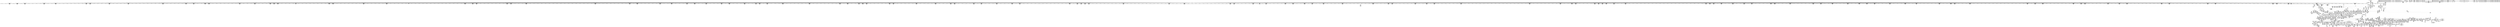 digraph {
	CE0x4e01080 [shape=record,shape=Mrecord,label="{CE0x4e01080|file_has_perm:tmp15|security/selinux/hooks.c,1688|*SummSink*}"]
	CE0x4e00e00 [shape=record,shape=Mrecord,label="{CE0x4e00e00|file_inode:bb|*SummSource*}"]
	CE0x4e44060 [shape=record,shape=Mrecord,label="{CE0x4e44060|GLOBAL:__llvm_gcov_ctr170|Global_var:__llvm_gcov_ctr170|*SummSink*}"]
	CE0x4ea41b0 [shape=record,shape=Mrecord,label="{CE0x4ea41b0|0:_i32,_4:_i32,_8:_i16,_12:_i32,_16:_i32,_20:_i32,_24:_i32,_56:_i8*,_:_SCMRE_586,587_}"]
	CE0x4dc1e90 [shape=record,shape=Mrecord,label="{CE0x4dc1e90|get_current:tmp|*SummSink*}"]
	CE0x4e14410 [shape=record,shape=Mrecord,label="{CE0x4e14410|8:_i8,_32:_%struct.inode*,_%struct.selinux_audit_data*,_456:_i8*,_:_SCMRE_178,179_}"]
	CE0x4e26650 [shape=record,shape=Mrecord,label="{CE0x4e26650|8:_i8,_32:_%struct.inode*,_%struct.selinux_audit_data*,_456:_i8*,_:_SCMRE_189,190_}"]
	CE0x4ea6010 [shape=record,shape=Mrecord,label="{CE0x4ea6010|0:_i32,_4:_i32,_8:_i16,_12:_i32,_16:_i32,_20:_i32,_24:_i32,_56:_i8*,_:_SCMRE_604,605_}"]
	CE0x4ed30a0 [shape=record,shape=Mrecord,label="{CE0x4ed30a0|GLOBAL:__invalid_creds|*Constant*}"]
	CE0x4e291e0 [shape=record,shape=Mrecord,label="{CE0x4e291e0|8:_i8,_32:_%struct.inode*,_%struct.selinux_audit_data*,_456:_i8*,_:_SCMRE_94,95_}"]
	CE0x4ddf580 [shape=record,shape=Mrecord,label="{CE0x4ddf580|i64_4|*Constant*}"]
	CE0x4e8f2b0 [shape=record,shape=Mrecord,label="{CE0x4e8f2b0|0:_i32,_4:_i32,_8:_i16,_12:_i32,_16:_i32,_20:_i32,_24:_i32,_56:_i8*,_:_SCMRE_240,241_}"]
	CE0x4e95ab0 [shape=record,shape=Mrecord,label="{CE0x4e95ab0|0:_i32,_4:_i32,_8:_i16,_12:_i32,_16:_i32,_20:_i32,_24:_i32,_56:_i8*,_:_SCMRE_274,275_}"]
	CE0x4dd9060 [shape=record,shape=Mrecord,label="{CE0x4dd9060|selinux_file_lock:tmp15|security/selinux/hooks.c,3337|*SummSource*}"]
	CE0x4db7e80 [shape=record,shape=Mrecord,label="{CE0x4db7e80|file_has_perm:tmp12|security/selinux/hooks.c,1688}"]
	CE0x4df9a50 [shape=record,shape=Mrecord,label="{CE0x4df9a50|0:_i32,_4:_i32,_8:_i16,_12:_i32,_16:_i32,_20:_i32,_24:_i32,_56:_i8*,_:_SCMRE_248,249_}"]
	CE0x4e5f1b0 [shape=record,shape=Mrecord,label="{CE0x4e5f1b0|inode_has_perm:adp|Function::inode_has_perm&Arg::adp::}"]
	CE0x4e7df30 [shape=record,shape=Mrecord,label="{CE0x4e7df30|i64*_getelementptr_inbounds_(_8_x_i64_,_8_x_i64_*___llvm_gcov_ctr154,_i64_0,_i64_0)|*Constant*|*SummSink*}"]
	CE0x4dbf2b0 [shape=record,shape=Mrecord,label="{CE0x4dbf2b0|get_current:bb|*SummSink*}"]
	CE0x4e5e080 [shape=record,shape=Mrecord,label="{CE0x4e5e080|inode_has_perm:entry}"]
	CE0x4e9e1a0 [shape=record,shape=Mrecord,label="{CE0x4e9e1a0|0:_i32,_4:_i32,_8:_i16,_12:_i32,_16:_i32,_20:_i32,_24:_i32,_56:_i8*,_:_SCMRE_483,484_}"]
	CE0x4dcff40 [shape=record,shape=Mrecord,label="{CE0x4dcff40|selinux_file_lock:do.end|*SummSource*}"]
	CE0x4dfb440 [shape=record,shape=Mrecord,label="{CE0x4dfb440|cred_sid:cred|Function::cred_sid&Arg::cred::|*SummSink*}"]
	CE0x4e1bb40 [shape=record,shape=Mrecord,label="{CE0x4e1bb40|cred_sid:security|security/selinux/hooks.c,196|*SummSource*}"]
	CE0x4e8a1b0 [shape=record,shape=Mrecord,label="{CE0x4e8a1b0|0:_i32,_4:_i32,_8:_i16,_12:_i32,_16:_i32,_20:_i32,_24:_i32,_56:_i8*,_:_SCMRE_160,161_}"]
	CE0x4e4a2a0 [shape=record,shape=Mrecord,label="{CE0x4e4a2a0|i64_7|*Constant*|*SummSink*}"]
	CE0x4e29080 [shape=record,shape=Mrecord,label="{CE0x4e29080|8:_i8,_32:_%struct.inode*,_%struct.selinux_audit_data*,_456:_i8*,_:_SCMRE_93,94_}"]
	CE0x4dfb6c0 [shape=record,shape=Mrecord,label="{CE0x4dfb6c0|_ret_i32_%tmp6,_!dbg_!27716|security/selinux/hooks.c,197|*SummSource*}"]
	CE0x4e3f3f0 [shape=record,shape=Mrecord,label="{CE0x4e3f3f0|file_inode:tmp4|*LoadInst*|include/linux/fs.h,1916}"]
	CE0x4e03940 [shape=record,shape=Mrecord,label="{CE0x4e03940|file_has_perm:tmp4|security/selinux/hooks.c,1681|*SummSource*}"]
	CE0x4ec1d90 [shape=record,shape=Mrecord,label="{CE0x4ec1d90|__validate_creds:if.then|*SummSink*}"]
	CE0x4dc01b0 [shape=record,shape=Mrecord,label="{CE0x4dc01b0|8:_i8,_32:_%struct.inode*,_%struct.selinux_audit_data*,_456:_i8*,_:_SCMRE_12,13_}"]
	CE0x4dce4e0 [shape=record,shape=Mrecord,label="{CE0x4dce4e0|8:_i8,_32:_%struct.inode*,_%struct.selinux_audit_data*,_456:_i8*,_:_SCMRE_146,147_}"]
	CE0x4e3e7d0 [shape=record,shape=Mrecord,label="{CE0x4e3e7d0|_call_void_mcount()_#3}"]
	CE0x4e01ee0 [shape=record,shape=Mrecord,label="{CE0x4e01ee0|file_has_perm:sid2|security/selinux/hooks.c,1683|*SummSink*}"]
	CE0x4e1c0f0 [shape=record,shape=Mrecord,label="{CE0x4e1c0f0|file_has_perm:bb|*SummSink*}"]
	CE0x4e4acf0 [shape=record,shape=Mrecord,label="{CE0x4e4acf0|file_has_perm:tmp16|security/selinux/hooks.c,1689|*SummSource*}"]
	CE0x4e4be70 [shape=record,shape=Mrecord,label="{CE0x4e4be70|file_has_perm:tmp18|security/selinux/hooks.c,1690|*SummSource*}"]
	CE0x4e16190 [shape=record,shape=Mrecord,label="{CE0x4e16190|inode_has_perm:do.body}"]
	CE0x4e7e340 [shape=record,shape=Mrecord,label="{CE0x4e7e340|__validate_creds:tmp|*SummSink*}"]
	CE0x4e766f0 [shape=record,shape=Mrecord,label="{CE0x4e766f0|_ret_i32_%tmp6,_!dbg_!27716|security/selinux/hooks.c,197}"]
	CE0x4e1c4e0 [shape=record,shape=Mrecord,label="{CE0x4e1c4e0|file_has_perm:if.end10|*SummSource*}"]
	CE0x4ed70c0 [shape=record,shape=Mrecord,label="{CE0x4ed70c0|__validate_creds:tmp8|include/linux/cred.h,175|*SummSink*}"]
	CE0x4eaaf90 [shape=record,shape=Mrecord,label="{CE0x4eaaf90|0:_i32,_4:_i32,_8:_i16,_12:_i32,_16:_i32,_20:_i32,_24:_i32,_56:_i8*,_:_SCMRE_760,768_|*MultipleSource*|*LoadInst*|include/linux/fs.h,1916|security/selinux/hooks.c,1675|Function::inode_has_perm&Arg::inode::|security/selinux/hooks.c,1611}"]
	CE0x4ecee80 [shape=record,shape=Mrecord,label="{CE0x4ecee80|__validate_creds:tmp2|include/linux/cred.h,173}"]
	CE0x4dcd050 [shape=record,shape=Mrecord,label="{CE0x4dcd050|8:_i8,_32:_%struct.inode*,_%struct.selinux_audit_data*,_456:_i8*,_:_SCMRE_408,416_|*MultipleSource*|security/selinux/hooks.c, 1676|security/selinux/hooks.c,1674|Function::file_has_perm&Arg::file::|Function::selinux_file_lock&Arg::file::}"]
	CE0x4e1fde0 [shape=record,shape=Mrecord,label="{CE0x4e1fde0|8:_i8,_32:_%struct.inode*,_%struct.selinux_audit_data*,_456:_i8*,_:_SCMRE_4,5_}"]
	CE0x4e4c900 [shape=record,shape=Mrecord,label="{CE0x4e4c900|file_has_perm:tobool7|security/selinux/hooks.c,1694}"]
	CE0x4ed1050 [shape=record,shape=Mrecord,label="{CE0x4ed1050|i64*_getelementptr_inbounds_(_8_x_i64_,_8_x_i64_*___llvm_gcov_ctr154,_i64_0,_i64_7)|*Constant*}"]
	CE0x4db5ff0 [shape=record,shape=Mrecord,label="{CE0x4db5ff0|8:_i8,_32:_%struct.inode*,_%struct.selinux_audit_data*,_456:_i8*,_:_SCMRE_63,64_}"]
	CE0x4ed1c40 [shape=record,shape=Mrecord,label="{CE0x4ed1c40|i64*_getelementptr_inbounds_(_5_x_i64_,_5_x_i64_*___llvm_gcov_ctr155,_i64_0,_i64_3)|*Constant*}"]
	CE0x4e01b60 [shape=record,shape=Mrecord,label="{CE0x4e01b60|i32_8|*Constant*|*SummSink*}"]
	CE0x4e9c050 [shape=record,shape=Mrecord,label="{CE0x4e9c050|0:_i32,_4:_i32,_8:_i16,_12:_i32,_16:_i32,_20:_i32,_24:_i32,_56:_i8*,_:_SCMRE_432,440_|*MultipleSource*|*LoadInst*|include/linux/fs.h,1916|security/selinux/hooks.c,1675|Function::inode_has_perm&Arg::inode::|security/selinux/hooks.c,1611}"]
	CE0x4dc4160 [shape=record,shape=Mrecord,label="{CE0x4dc4160|get_current:entry}"]
	CE0x4e42e60 [shape=record,shape=Mrecord,label="{CE0x4e42e60|0:_i32,_:_CRE_12,16_|*MultipleSource*|security/selinux/hooks.c,1683|*LoadInst*|security/selinux/hooks.c,1674|security/selinux/hooks.c,1674}"]
	CE0x4eb0f90 [shape=record,shape=Mrecord,label="{CE0x4eb0f90|0:_i32,_4:_i32,_8:_i16,_12:_i32,_16:_i32,_20:_i32,_24:_i32,_56:_i8*,_:_SCMRE_900,901_}"]
	CE0x4e1d5c0 [shape=record,shape=Mrecord,label="{CE0x4e1d5c0|%struct.task_struct*_(%struct.task_struct**)*_asm_movq_%gs:$_1:P_,$0_,_r,im,_dirflag_,_fpsr_,_flags_}"]
	CE0x4e05110 [shape=record,shape=Mrecord,label="{CE0x4e05110|8:_i8,_32:_%struct.inode*,_%struct.selinux_audit_data*,_456:_i8*,_:_SCMRE_61,62_}"]
	CE0x4e25e10 [shape=record,shape=Mrecord,label="{CE0x4e25e10|8:_i8,_32:_%struct.inode*,_%struct.selinux_audit_data*,_456:_i8*,_:_SCMRE_183,184_}"]
	CE0x4e137b0 [shape=record,shape=Mrecord,label="{CE0x4e137b0|8:_i8,_32:_%struct.inode*,_%struct.selinux_audit_data*,_456:_i8*,_:_SCMRE_169,170_}"]
	CE0x4e5d340 [shape=record,shape=Mrecord,label="{CE0x4e5d340|i64*_getelementptr_inbounds_(_12_x_i64_,_12_x_i64_*___llvm_gcov_ctr170,_i64_0,_i64_9)|*Constant*}"]
	CE0x4eb19b0 [shape=record,shape=Mrecord,label="{CE0x4eb19b0|0:_i32,_4:_i32,_8:_i16,_12:_i32,_16:_i32,_20:_i32,_24:_i32,_56:_i8*,_:_SCMRE_906,907_}"]
	CE0x4dce7d0 [shape=record,shape=Mrecord,label="{CE0x4dce7d0|i64*_getelementptr_inbounds_(_11_x_i64_,_11_x_i64_*___llvm_gcov_ctr259,_i64_0,_i64_9)|*Constant*}"]
	CE0x4e25890 [shape=record,shape=Mrecord,label="{CE0x4e25890|8:_i8,_32:_%struct.inode*,_%struct.selinux_audit_data*,_456:_i8*,_:_SCMRE_179,180_}"]
	CE0x4e0d5d0 [shape=record,shape=Mrecord,label="{CE0x4e0d5d0|file_has_perm:tmp29|security/selinux/hooks.c,1698|*SummSource*}"]
	CE0x4eaaa10 [shape=record,shape=Mrecord,label="{CE0x4eaaa10|0:_i32,_4:_i32,_8:_i16,_12:_i32,_16:_i32,_20:_i32,_24:_i32,_56:_i8*,_:_SCMRE_744,752_|*MultipleSource*|*LoadInst*|include/linux/fs.h,1916|security/selinux/hooks.c,1675|Function::inode_has_perm&Arg::inode::|security/selinux/hooks.c,1611}"]
	CE0x4e44c10 [shape=record,shape=Mrecord,label="{CE0x4e44c10|file_has_perm:tmp10|security/selinux/hooks.c,1683|*SummSource*}"]
	CE0x4de5c60 [shape=record,shape=Mrecord,label="{CE0x4de5c60|get_current:tmp2|*SummSource*}"]
	CE0x4ea2d70 [shape=record,shape=Mrecord,label="{CE0x4ea2d70|0:_i32,_4:_i32,_8:_i16,_12:_i32,_16:_i32,_20:_i32,_24:_i32,_56:_i8*,_:_SCMRE_574,575_}"]
	CE0x4eb0060 [shape=record,shape=Mrecord,label="{CE0x4eb0060|0:_i32,_4:_i32,_8:_i16,_12:_i32,_16:_i32,_20:_i32,_24:_i32,_56:_i8*,_:_SCMRE_891,892_}"]
	CE0x4eced10 [shape=record,shape=Mrecord,label="{CE0x4eced10|__validate_creds:tobool|include/linux/cred.h,173|*SummSink*}"]
	CE0x4eb3ed0 [shape=record,shape=Mrecord,label="{CE0x4eb3ed0|0:_i32,_4:_i32,_8:_i16,_12:_i32,_16:_i32,_20:_i32,_24:_i32,_56:_i8*,_:_SCMRE_928,929_}"]
	CE0x4dfd040 [shape=record,shape=Mrecord,label="{CE0x4dfd040|file_has_perm:tobool|security/selinux/hooks.c,1688|*SummSource*}"]
	CE0x4dc8340 [shape=record,shape=Mrecord,label="{CE0x4dc8340|selinux_file_lock:tmp1|*SummSink*}"]
	CE0x4ecfe70 [shape=record,shape=Mrecord,label="{CE0x4ecfe70|inode_has_perm:call4|security/selinux/hooks.c,1617|*SummSink*}"]
	CE0x4e884a0 [shape=record,shape=Mrecord,label="{CE0x4e884a0|0:_i32,_4:_i32,_8:_i16,_12:_i32,_16:_i32,_20:_i32,_24:_i32,_56:_i8*,_:_SCMRE_143,144_}"]
	CE0x4ddd3b0 [shape=record,shape=Mrecord,label="{CE0x4ddd3b0|file_has_perm:tmp5|security/selinux/hooks.c,1681}"]
	CE0x4de46e0 [shape=record,shape=Mrecord,label="{CE0x4de46e0|8:_i8,_32:_%struct.inode*,_%struct.selinux_audit_data*,_456:_i8*,_:_SCMRE_49,50_}"]
	CE0x4ec7590 [shape=record,shape=Mrecord,label="{CE0x4ec7590|inode_has_perm:tmp7|security/selinux/hooks.c,1611}"]
	CE0x4e8e1d0 [shape=record,shape=Mrecord,label="{CE0x4e8e1d0|0:_i32,_4:_i32,_8:_i16,_12:_i32,_16:_i32,_20:_i32,_24:_i32,_56:_i8*,_:_SCMRE_198,199_}"]
	CE0x4e04b90 [shape=record,shape=Mrecord,label="{CE0x4e04b90|8:_i8,_32:_%struct.inode*,_%struct.selinux_audit_data*,_456:_i8*,_:_SCMRE_57,58_}"]
	CE0x4e027c0 [shape=record,shape=Mrecord,label="{CE0x4e027c0|i64_16|*Constant*|*SummSource*}"]
	CE0x4e0ca30 [shape=record,shape=Mrecord,label="{CE0x4e0ca30|i64*_getelementptr_inbounds_(_12_x_i64_,_12_x_i64_*___llvm_gcov_ctr170,_i64_0,_i64_11)|*Constant*}"]
	CE0x4e4ad60 [shape=record,shape=Mrecord,label="{CE0x4e4ad60|file_has_perm:tmp16|security/selinux/hooks.c,1689|*SummSink*}"]
	CE0x4ec13d0 [shape=record,shape=Mrecord,label="{CE0x4ec13d0|inode_has_perm:tmp19|security/selinux/hooks.c,1618}"]
	CE0x4eb8f40 [shape=record,shape=Mrecord,label="{CE0x4eb8f40|inode_has_perm:tmp15|*LoadInst*|security/selinux/hooks.c,1615|*SummSink*}"]
	CE0x4dd3e30 [shape=record,shape=Mrecord,label="{CE0x4dd3e30|i64_2|*Constant*}"]
	CE0x4e81810 [shape=record,shape=Mrecord,label="{CE0x4e81810|inode_has_perm:i_flags|security/selinux/hooks.c,1611|*SummSource*}"]
	CE0x4dfa620 [shape=record,shape=Mrecord,label="{CE0x4dfa620|0:_i32,_4:_i32,_8:_i16,_12:_i32,_16:_i32,_20:_i32,_24:_i32,_56:_i8*,_:_SCMRE_255,256_}"]
	CE0x4ec7520 [shape=record,shape=Mrecord,label="{CE0x4ec7520|i64_4|*Constant*}"]
	CE0x4e88b60 [shape=record,shape=Mrecord,label="{CE0x4e88b60|0:_i32,_4:_i32,_8:_i16,_12:_i32,_16:_i32,_20:_i32,_24:_i32,_56:_i8*,_:_SCMRE_147,148_}"]
	CE0x4e82d70 [shape=record,shape=Mrecord,label="{CE0x4e82d70|cred_sid:tmp2}"]
	"CONST[source:0(mediator),value:0(static)][purpose:{operation}][SrcIdx:1]"
	CE0x4ea8880 [shape=record,shape=Mrecord,label="{CE0x4ea8880|0:_i32,_4:_i32,_8:_i16,_12:_i32,_16:_i32,_20:_i32,_24:_i32,_56:_i8*,_:_SCMRE_648,656_|*MultipleSource*|*LoadInst*|include/linux/fs.h,1916|security/selinux/hooks.c,1675|Function::inode_has_perm&Arg::inode::|security/selinux/hooks.c,1611}"]
	CE0x4e0b0b0 [shape=record,shape=Mrecord,label="{CE0x4e0b0b0|file_has_perm:rc.0|*SummSink*}"]
	CE0x4de12e0 [shape=record,shape=Mrecord,label="{CE0x4de12e0|i64*_getelementptr_inbounds_(_11_x_i64_,_11_x_i64_*___llvm_gcov_ctr259,_i64_0,_i64_10)|*Constant*}"]
	CE0x4dc2980 [shape=record,shape=Mrecord,label="{CE0x4dc2980|selinux_file_lock:tmp2|*SummSource*}"]
	CE0x4ed2dc0 [shape=record,shape=Mrecord,label="{CE0x4ed2dc0|__validate_creds:tmp7|include/linux/cred.h,174|*SummSink*}"]
	CE0x4e1be60 [shape=record,shape=Mrecord,label="{CE0x4e1be60|file_has_perm:if.then8|*SummSource*}"]
	CE0x4e475f0 [shape=record,shape=Mrecord,label="{CE0x4e475f0|i16_8|*Constant*|*SummSource*}"]
	CE0x4dbf5e0 [shape=record,shape=Mrecord,label="{CE0x4dbf5e0|8:_i8,_32:_%struct.inode*,_%struct.selinux_audit_data*,_456:_i8*,_:_SCMRE_72,73_}"]
	CE0x4e5e200 [shape=record,shape=Mrecord,label="{CE0x4e5e200|inode_has_perm:entry|*SummSource*}"]
	CE0x4de1d00 [shape=record,shape=Mrecord,label="{CE0x4de1d00|selinux_file_lock:tmp20|security/selinux/hooks.c,3337|*SummSource*}"]
	CE0x4dd1470 [shape=record,shape=Mrecord,label="{CE0x4dd1470|i64*_getelementptr_inbounds_(_11_x_i64_,_11_x_i64_*___llvm_gcov_ctr259,_i64_0,_i64_8)|*Constant*|*SummSink*}"]
	CE0x4e8d450 [shape=record,shape=Mrecord,label="{CE0x4e8d450|0:_i32,_4:_i32,_8:_i16,_12:_i32,_16:_i32,_20:_i32,_24:_i32,_56:_i8*,_:_SCMRE_190,191_}"]
	CE0x4eceb90 [shape=record,shape=Mrecord,label="{CE0x4eceb90|__validate_creds:tobool|include/linux/cred.h,173|*SummSource*}"]
	CE0x4ebd9c0 [shape=record,shape=Mrecord,label="{CE0x4ebd9c0|inode_has_perm:tmp17|security/selinux/hooks.c,1617}"]
	CE0x4ec17c0 [shape=record,shape=Mrecord,label="{CE0x4ec17c0|inode_has_perm:tmp20|security/selinux/hooks.c,1618|*SummSource*}"]
	CE0x4dbcdb0 [shape=record,shape=Mrecord,label="{CE0x4dbcdb0|8:_i8,_32:_%struct.inode*,_%struct.selinux_audit_data*,_456:_i8*,_:_SCMRE_32,40_|*MultipleSource*|security/selinux/hooks.c, 1676|security/selinux/hooks.c,1674|Function::file_has_perm&Arg::file::|Function::selinux_file_lock&Arg::file::}"]
	CE0x4e98ba0 [shape=record,shape=Mrecord,label="{CE0x4e98ba0|0:_i32,_4:_i32,_8:_i16,_12:_i32,_16:_i32,_20:_i32,_24:_i32,_56:_i8*,_:_SCMRE_303,304_}"]
	CE0x4ec61a0 [shape=record,shape=Mrecord,label="{CE0x4ec61a0|GLOBAL:llvm.expect.i64|*Constant*}"]
	CE0x4dbae80 [shape=record,shape=Mrecord,label="{CE0x4dbae80|file_has_perm:file|Function::file_has_perm&Arg::file::}"]
	CE0x4db1dc0 [shape=record,shape=Mrecord,label="{CE0x4db1dc0|selinux_file_lock:if.end}"]
	CE0x4dc8e80 [shape=record,shape=Mrecord,label="{CE0x4dc8e80|i64_4|*Constant*|*SummSink*}"]
	CE0x4ddbf80 [shape=record,shape=Mrecord,label="{CE0x4ddbf80|0:_i32,_4:_i32,_8:_i32,_12:_i32,_:_CMRE_20,24_|*MultipleSource*|security/selinux/hooks.c,196|*LoadInst*|security/selinux/hooks.c,196|security/selinux/hooks.c,197}"]
	CE0x4ec88a0 [shape=record,shape=Mrecord,label="{CE0x4ec88a0|inode_has_perm:tmp9|security/selinux/hooks.c,1611|*SummSink*}"]
	CE0x4ea3430 [shape=record,shape=Mrecord,label="{CE0x4ea3430|0:_i32,_4:_i32,_8:_i16,_12:_i32,_16:_i32,_20:_i32,_24:_i32,_56:_i8*,_:_SCMRE_578,579_}"]
	CE0x4eb1b60 [shape=record,shape=Mrecord,label="{CE0x4eb1b60|0:_i32,_4:_i32,_8:_i16,_12:_i32,_16:_i32,_20:_i32,_24:_i32,_56:_i8*,_:_SCMRE_907,908_}"]
	CE0x4e3f500 [shape=record,shape=Mrecord,label="{CE0x4e3f500|file_inode:f_inode|include/linux/fs.h,1916|*SummSource*}"]
	CE0x4ea8310 [shape=record,shape=Mrecord,label="{CE0x4ea8310|0:_i32,_4:_i32,_8:_i16,_12:_i32,_16:_i32,_20:_i32,_24:_i32,_56:_i8*,_:_SCMRE_632,640_|*MultipleSource*|*LoadInst*|include/linux/fs.h,1916|security/selinux/hooks.c,1675|Function::inode_has_perm&Arg::inode::|security/selinux/hooks.c,1611}"]
	CE0x4eba600 [shape=record,shape=Mrecord,label="{CE0x4eba600|inode_has_perm:call|security/selinux/hooks.c,1614}"]
	CE0x4ea4000 [shape=record,shape=Mrecord,label="{CE0x4ea4000|0:_i32,_4:_i32,_8:_i16,_12:_i32,_16:_i32,_20:_i32,_24:_i32,_56:_i8*,_:_SCMRE_585,586_}"]
	CE0x4dd3b50 [shape=record,shape=Mrecord,label="{CE0x4dd3b50|i32_0|*Constant*|*SummSink*}"]
	CE0x4dfc2a0 [shape=record,shape=Mrecord,label="{CE0x4dfc2a0|file_has_perm:u|security/selinux/hooks.c,1681}"]
	CE0x4ec48e0 [shape=record,shape=Mrecord,label="{CE0x4ec48e0|inode_has_perm:and|security/selinux/hooks.c,1611|*SummSink*}"]
	CE0x4e7ffb0 [shape=record,shape=Mrecord,label="{CE0x4e7ffb0|inode_has_perm:if.then|*SummSource*}"]
	CE0x4ebf830 [shape=record,shape=Mrecord,label="{CE0x4ebf830|28:_i32,_32:_i16,_:_CRE_28,32_|*MultipleSource*|*LoadInst*|security/selinux/hooks.c,1615|security/selinux/hooks.c,1615|security/selinux/hooks.c,1617}"]
	CE0x4dcb1a0 [shape=record,shape=Mrecord,label="{CE0x4dcb1a0|8:_i8,_32:_%struct.inode*,_%struct.selinux_audit_data*,_456:_i8*,_:_SCMRE_496,504_|*MultipleSource*|security/selinux/hooks.c, 1676|security/selinux/hooks.c,1674|Function::file_has_perm&Arg::file::|Function::selinux_file_lock&Arg::file::}"]
	CE0x4e28710 [shape=record,shape=Mrecord,label="{CE0x4e28710|file_inode:tmp|*SummSource*}"]
	CE0x4e46c00 [shape=record,shape=Mrecord,label="{CE0x4e46c00|avc_has_perm:ssid|Function::avc_has_perm&Arg::ssid::}"]
	CE0x4e03a10 [shape=record,shape=Mrecord,label="{CE0x4e03a10|file_has_perm:tmp3|security/selinux/hooks.c,1674|*SummSource*}"]
	CE0x4e8aa20 [shape=record,shape=Mrecord,label="{CE0x4e8aa20|0:_i32,_4:_i32,_8:_i16,_12:_i32,_16:_i32,_20:_i32,_24:_i32,_56:_i8*,_:_SCMRE_165,166_}"]
	CE0x4e8f460 [shape=record,shape=Mrecord,label="{CE0x4e8f460|0:_i32,_4:_i32,_8:_i16,_12:_i32,_16:_i32,_20:_i32,_24:_i32,_56:_i8*,_:_SCMRE_208,210_|*MultipleSource*|*LoadInst*|include/linux/fs.h,1916|security/selinux/hooks.c,1675|Function::inode_has_perm&Arg::inode::|security/selinux/hooks.c,1611}"]
	CE0x4de6400 [shape=record,shape=Mrecord,label="{CE0x4de6400|8:_i8,_32:_%struct.inode*,_%struct.selinux_audit_data*,_456:_i8*,_:_SCMRE_206,207_}"]
	CE0x4e82d00 [shape=record,shape=Mrecord,label="{CE0x4e82d00|i64*_getelementptr_inbounds_(_2_x_i64_,_2_x_i64_*___llvm_gcov_ctr131,_i64_0,_i64_1)|*Constant*}"]
	CE0x4dc3500 [shape=record,shape=Mrecord,label="{CE0x4dc3500|selinux_file_lock:tmp20|security/selinux/hooks.c,3337|*SummSink*}"]
	CE0x4e405a0 [shape=record,shape=Mrecord,label="{CE0x4e405a0|_ret_%struct.inode*_%tmp4,_!dbg_!27713|include/linux/fs.h,1916}"]
	CE0x4eba120 [shape=record,shape=Mrecord,label="{CE0x4eba120|inode_has_perm:tmp14|security/selinux/hooks.c,1614|*SummSource*}"]
	CE0x4ec1930 [shape=record,shape=Mrecord,label="{CE0x4ec1930|inode_has_perm:tmp20|security/selinux/hooks.c,1618|*SummSink*}"]
	CE0x4dd6440 [shape=record,shape=Mrecord,label="{CE0x4dd6440|i64*_getelementptr_inbounds_(_11_x_i64_,_11_x_i64_*___llvm_gcov_ctr259,_i64_0,_i64_6)|*Constant*|*SummSource*}"]
	CE0x4de4110 [shape=record,shape=Mrecord,label="{CE0x4de4110|_call_void_mcount()_#3|*SummSource*}"]
	CE0x4e95900 [shape=record,shape=Mrecord,label="{CE0x4e95900|0:_i32,_4:_i32,_8:_i16,_12:_i32,_16:_i32,_20:_i32,_24:_i32,_56:_i8*,_:_SCMRE_273,274_}"]
	CE0x4e5d660 [shape=record,shape=Mrecord,label="{CE0x4e5d660|i64*_getelementptr_inbounds_(_12_x_i64_,_12_x_i64_*___llvm_gcov_ctr170,_i64_0,_i64_9)|*Constant*|*SummSource*}"]
	CE0x4dc8690 [shape=record,shape=Mrecord,label="{CE0x4dc8690|GLOBAL:__llvm_gcov_ctr259|Global_var:__llvm_gcov_ctr259|*SummSink*}"]
	CE0x4eb6280 [shape=record,shape=Mrecord,label="{CE0x4eb6280|0:_i32,_4:_i32,_8:_i16,_12:_i32,_16:_i32,_20:_i32,_24:_i32,_56:_i8*,_:_SCMRE_981,982_}"]
	CE0x4eb43e0 [shape=record,shape=Mrecord,label="{CE0x4eb43e0|0:_i32,_4:_i32,_8:_i16,_12:_i32,_16:_i32,_20:_i32,_24:_i32,_56:_i8*,_:_SCMRE_931,932_}"]
	CE0x4e5fe00 [shape=record,shape=Mrecord,label="{CE0x4e5fe00|file_has_perm:tmp24|security/selinux/hooks.c,1695|*SummSink*}"]
	CE0x4ea8bd0 [shape=record,shape=Mrecord,label="{CE0x4ea8bd0|0:_i32,_4:_i32,_8:_i16,_12:_i32,_16:_i32,_20:_i32,_24:_i32,_56:_i8*,_:_SCMRE_656,664_|*MultipleSource*|*LoadInst*|include/linux/fs.h,1916|security/selinux/hooks.c,1675|Function::inode_has_perm&Arg::inode::|security/selinux/hooks.c,1611}"]
	CE0x4e9d060 [shape=record,shape=Mrecord,label="{CE0x4e9d060|0:_i32,_4:_i32,_8:_i16,_12:_i32,_16:_i32,_20:_i32,_24:_i32,_56:_i8*,_:_SCMRE_474,475_}"]
	CE0x4ea4360 [shape=record,shape=Mrecord,label="{CE0x4ea4360|0:_i32,_4:_i32,_8:_i16,_12:_i32,_16:_i32,_20:_i32,_24:_i32,_56:_i8*,_:_SCMRE_587,588_}"]
	CE0x4dcce30 [shape=record,shape=Mrecord,label="{CE0x4dcce30|8:_i8,_32:_%struct.inode*,_%struct.selinux_audit_data*,_456:_i8*,_:_SCMRE_404,408_|*MultipleSource*|security/selinux/hooks.c, 1676|security/selinux/hooks.c,1674|Function::file_has_perm&Arg::file::|Function::selinux_file_lock&Arg::file::}"]
	CE0x4e19cc0 [shape=record,shape=Mrecord,label="{CE0x4e19cc0|__validate_creds:file|Function::__validate_creds&Arg::file::}"]
	CE0x4e9e500 [shape=record,shape=Mrecord,label="{CE0x4e9e500|0:_i32,_4:_i32,_8:_i16,_12:_i32,_16:_i32,_20:_i32,_24:_i32,_56:_i8*,_:_SCMRE_485,486_}"]
	CE0x4e7d760 [shape=record,shape=Mrecord,label="{CE0x4e7d760|__validate_creds:cred|Function::__validate_creds&Arg::cred::|*SummSink*}"]
	CE0x4e21970 [shape=record,shape=Mrecord,label="{CE0x4e21970|__validate_creds:lnot1|include/linux/cred.h,173|*SummSink*}"]
	CE0x4eb48f0 [shape=record,shape=Mrecord,label="{CE0x4eb48f0|0:_i32,_4:_i32,_8:_i16,_12:_i32,_16:_i32,_20:_i32,_24:_i32,_56:_i8*,_:_SCMRE_934,935_}"]
	CE0x4e47450 [shape=record,shape=Mrecord,label="{CE0x4e47450|i16_8|*Constant*}"]
	CE0x4e16280 [shape=record,shape=Mrecord,label="{CE0x4e16280|inode_has_perm:do.body|*SummSource*}"]
	CE0x4e60b80 [shape=record,shape=Mrecord,label="{CE0x4e60b80|GLOBAL:inode_has_perm|*Constant*}"]
	CE0x4e09520 [shape=record,shape=Mrecord,label="{CE0x4e09520|8:_i8,_32:_%struct.inode*,_%struct.selinux_audit_data*,_456:_i8*,_:_SCMRE_154,155_}"]
	CE0x4ec7830 [shape=record,shape=Mrecord,label="{CE0x4ec7830|inode_has_perm:tmp7|security/selinux/hooks.c,1611|*SummSource*}"]
	CE0x4ddf860 [shape=record,shape=Mrecord,label="{CE0x4ddf860|8:_i8,_32:_%struct.inode*,_%struct.selinux_audit_data*,_456:_i8*,_:_SCMRE_79,80_}"]
	CE0x4ed1f20 [shape=record,shape=Mrecord,label="{CE0x4ed1f20|i64*_getelementptr_inbounds_(_5_x_i64_,_5_x_i64_*___llvm_gcov_ctr155,_i64_0,_i64_3)|*Constant*|*SummSource*}"]
	CE0x4eb0720 [shape=record,shape=Mrecord,label="{CE0x4eb0720|0:_i32,_4:_i32,_8:_i16,_12:_i32,_16:_i32,_20:_i32,_24:_i32,_56:_i8*,_:_SCMRE_895,896_}"]
	CE0x4e5e5e0 [shape=record,shape=Mrecord,label="{CE0x4e5e5e0|inode_has_perm:cred|Function::inode_has_perm&Arg::cred::|*SummSource*}"]
	CE0x4e3df60 [shape=record,shape=Mrecord,label="{CE0x4e3df60|i64*_getelementptr_inbounds_(_2_x_i64_,_2_x_i64_*___llvm_gcov_ctr162,_i64_0,_i64_1)|*Constant*|*SummSink*}"]
	CE0x4e10b80 [shape=record,shape=Mrecord,label="{CE0x4e10b80|inode_has_perm:tmp3|*SummSource*}"]
	CE0x4dd4720 [shape=record,shape=Mrecord,label="{CE0x4dd4720|i64_3|*Constant*}"]
	CE0x4eb1d10 [shape=record,shape=Mrecord,label="{CE0x4eb1d10|0:_i32,_4:_i32,_8:_i16,_12:_i32,_16:_i32,_20:_i32,_24:_i32,_56:_i8*,_:_SCMRE_908,909_}"]
	CE0x4dbbe90 [shape=record,shape=Mrecord,label="{CE0x4dbbe90|_ret_i32_%rc.1,_!dbg_!27749|security/selinux/hooks.c,1698}"]
	CE0x4e49950 [shape=record,shape=Mrecord,label="{CE0x4e49950|i64_8|*Constant*}"]
	CE0x4eba910 [shape=record,shape=Mrecord,label="{CE0x4eba910|GLOBAL:cred_sid|*Constant*}"]
	CE0x4df9420 [shape=record,shape=Mrecord,label="{CE0x4df9420|0:_i32,_4:_i32,_8:_i16,_12:_i32,_16:_i32,_20:_i32,_24:_i32,_56:_i8*,_:_SCMRE_244,245_}"]
	CE0x4eac150 [shape=record,shape=Mrecord,label="{CE0x4eac150|0:_i32,_4:_i32,_8:_i16,_12:_i32,_16:_i32,_20:_i32,_24:_i32,_56:_i8*,_:_SCMRE_816,824_|*MultipleSource*|*LoadInst*|include/linux/fs.h,1916|security/selinux/hooks.c,1675|Function::inode_has_perm&Arg::inode::|security/selinux/hooks.c,1611}"]
	CE0x4e9f990 [shape=record,shape=Mrecord,label="{CE0x4e9f990|0:_i32,_4:_i32,_8:_i16,_12:_i32,_16:_i32,_20:_i32,_24:_i32,_56:_i8*,_:_SCMRE_520,528_|*MultipleSource*|*LoadInst*|include/linux/fs.h,1916|security/selinux/hooks.c,1675|Function::inode_has_perm&Arg::inode::|security/selinux/hooks.c,1611}"]
	CE0x4ed3290 [shape=record,shape=Mrecord,label="{CE0x4ed3290|_call_void___invalid_creds(%struct.cred*_%cred,_i8*_%file,_i32_%line)_#10,_!dbg_!27721|include/linux/cred.h,174}"]
	CE0x4ddd630 [shape=record,shape=Mrecord,label="{CE0x4ddd630|file_has_perm:tmp5|security/selinux/hooks.c,1681|*SummSource*}"]
	CE0x4db44a0 [shape=record,shape=Mrecord,label="{CE0x4db44a0|selinux_file_lock:tmp4|security/selinux/hooks.c,3337|*SummSource*}"]
	CE0x4e21b40 [shape=record,shape=Mrecord,label="{CE0x4e21b40|__validate_creds:lnot.ext|include/linux/cred.h,173}"]
	CE0x4eb28e0 [shape=record,shape=Mrecord,label="{CE0x4eb28e0|0:_i32,_4:_i32,_8:_i16,_12:_i32,_16:_i32,_20:_i32,_24:_i32,_56:_i8*,_:_SCMRE_915,916_}"]
	CE0x4ecde80 [shape=record,shape=Mrecord,label="{CE0x4ecde80|i64_0|*Constant*}"]
	CE0x4dba4b0 [shape=record,shape=Mrecord,label="{CE0x4dba4b0|GLOBAL:file_has_perm|*Constant*|*SummSink*}"]
	CE0x4dc13f0 [shape=record,shape=Mrecord,label="{CE0x4dc13f0|selinux_file_lock:tmp6|security/selinux/hooks.c,3337}"]
	CE0x4e8a000 [shape=record,shape=Mrecord,label="{CE0x4e8a000|0:_i32,_4:_i32,_8:_i16,_12:_i32,_16:_i32,_20:_i32,_24:_i32,_56:_i8*,_:_SCMRE_159,160_}"]
	CE0x4dce1d0 [shape=record,shape=Mrecord,label="{CE0x4dce1d0|8:_i8,_32:_%struct.inode*,_%struct.selinux_audit_data*,_456:_i8*,_:_SCMRE_145,146_}"]
	CE0x4e445b0 [shape=record,shape=Mrecord,label="{CE0x4e445b0|file_has_perm:tmp9|security/selinux/hooks.c,1683|*SummSource*}"]
	CE0x4ea6d90 [shape=record,shape=Mrecord,label="{CE0x4ea6d90|0:_i32,_4:_i32,_8:_i16,_12:_i32,_16:_i32,_20:_i32,_24:_i32,_56:_i8*,_:_SCMRE_612,613_}"]
	CE0x4deacd0 [shape=record,shape=Mrecord,label="{CE0x4deacd0|selinux_file_lock:tmp7|security/selinux/hooks.c,3337|*SummSink*}"]
	CE0x4eb4d90 [shape=record,shape=Mrecord,label="{CE0x4eb4d90|0:_i32,_4:_i32,_8:_i16,_12:_i32,_16:_i32,_20:_i32,_24:_i32,_56:_i8*,_:_SCMRE_944,952_|*MultipleSource*|*LoadInst*|include/linux/fs.h,1916|security/selinux/hooks.c,1675|Function::inode_has_perm&Arg::inode::|security/selinux/hooks.c,1611}"]
	CE0x4dc0050 [shape=record,shape=Mrecord,label="{CE0x4dc0050|8:_i8,_32:_%struct.inode*,_%struct.selinux_audit_data*,_456:_i8*,_:_SCMRE_11,12_}"]
	CE0x4dc24e0 [shape=record,shape=Mrecord,label="{CE0x4dc24e0|selinux_file_lock:if.then}"]
	CE0x4e1d140 [shape=record,shape=Mrecord,label="{CE0x4e1d140|get_current:tmp|*SummSource*}"]
	CE0x4e01780 [shape=record,shape=Mrecord,label="{CE0x4e01780|i64*_getelementptr_inbounds_(_12_x_i64_,_12_x_i64_*___llvm_gcov_ctr170,_i64_0,_i64_5)|*Constant*|*SummSink*}"]
	CE0x4ddf9c0 [shape=record,shape=Mrecord,label="{CE0x4ddf9c0|8:_i8,_32:_%struct.inode*,_%struct.selinux_audit_data*,_456:_i8*,_:_SCMRE_80,81_}"]
	CE0x4ec7d70 [shape=record,shape=Mrecord,label="{CE0x4ec7d70|GLOBAL:__llvm_gcov_ctr154|Global_var:__llvm_gcov_ctr154}"]
	CE0x4e23cf0 [shape=record,shape=Mrecord,label="{CE0x4e23cf0|8:_i8,_32:_%struct.inode*,_%struct.selinux_audit_data*,_456:_i8*,_:_SCMRE_114,115_}"]
	CE0x4e95fc0 [shape=record,shape=Mrecord,label="{CE0x4e95fc0|0:_i32,_4:_i32,_8:_i16,_12:_i32,_16:_i32,_20:_i32,_24:_i32,_56:_i8*,_:_SCMRE_277,278_}"]
	CE0x4eaacd0 [shape=record,shape=Mrecord,label="{CE0x4eaacd0|0:_i32,_4:_i32,_8:_i16,_12:_i32,_16:_i32,_20:_i32,_24:_i32,_56:_i8*,_:_SCMRE_752,756_|*MultipleSource*|*LoadInst*|include/linux/fs.h,1916|security/selinux/hooks.c,1675|Function::inode_has_perm&Arg::inode::|security/selinux/hooks.c,1611}"]
	CE0x4eadb40 [shape=record,shape=Mrecord,label="{CE0x4eadb40|0:_i32,_4:_i32,_8:_i16,_12:_i32,_16:_i32,_20:_i32,_24:_i32,_56:_i8*,_:_SCMRE_869,870_}"]
	CE0x4eb9af0 [shape=record,shape=Mrecord,label="{CE0x4eb9af0|inode_has_perm:tmp13|security/selinux/hooks.c,1614|*SummSink*}"]
	CE0x4df9c00 [shape=record,shape=Mrecord,label="{CE0x4df9c00|0:_i32,_4:_i32,_8:_i16,_12:_i32,_16:_i32,_20:_i32,_24:_i32,_56:_i8*,_:_SCMRE_249,250_}"]
	CE0x4e8ad80 [shape=record,shape=Mrecord,label="{CE0x4e8ad80|0:_i32,_4:_i32,_8:_i16,_12:_i32,_16:_i32,_20:_i32,_24:_i32,_56:_i8*,_:_SCMRE_167,168_}"]
	CE0x4db8f10 [shape=record,shape=Mrecord,label="{CE0x4db8f10|i32_78|*Constant*|*SummSink*}"]
	CE0x4e147c0 [shape=record,shape=Mrecord,label="{CE0x4e147c0|__validate_creds:bb|*SummSource*}"]
	CE0x4e12360 [shape=record,shape=Mrecord,label="{CE0x4e12360|cred_sid:tmp1|*SummSource*}"]
	CE0x4e98f00 [shape=record,shape=Mrecord,label="{CE0x4e98f00|0:_i32,_4:_i32,_8:_i16,_12:_i32,_16:_i32,_20:_i32,_24:_i32,_56:_i8*,_:_SCMRE_305,306_}"]
	CE0x4de3310 [shape=record,shape=Mrecord,label="{CE0x4de3310|file_has_perm:tmp1|*SummSource*}"]
	CE0x4eb0de0 [shape=record,shape=Mrecord,label="{CE0x4eb0de0|0:_i32,_4:_i32,_8:_i16,_12:_i32,_16:_i32,_20:_i32,_24:_i32,_56:_i8*,_:_SCMRE_899,900_}"]
	CE0x4ea4510 [shape=record,shape=Mrecord,label="{CE0x4ea4510|0:_i32,_4:_i32,_8:_i16,_12:_i32,_16:_i32,_20:_i32,_24:_i32,_56:_i8*,_:_SCMRE_588,589_}"]
	CE0x4ebacc0 [shape=record,shape=Mrecord,label="{CE0x4ebacc0|cred_sid:entry}"]
	CE0x4de6560 [shape=record,shape=Mrecord,label="{CE0x4de6560|8:_i8,_32:_%struct.inode*,_%struct.selinux_audit_data*,_456:_i8*,_:_SCMRE_207,208_}"]
	CE0x4e95090 [shape=record,shape=Mrecord,label="{CE0x4e95090|0:_i32,_4:_i32,_8:_i16,_12:_i32,_16:_i32,_20:_i32,_24:_i32,_56:_i8*,_:_SCMRE_268,269_}"]
	CE0x4eb4e00 [shape=record,shape=Mrecord,label="{CE0x4eb4e00|0:_i32,_4:_i32,_8:_i16,_12:_i32,_16:_i32,_20:_i32,_24:_i32,_56:_i8*,_:_SCMRE_936,944_|*MultipleSource*|*LoadInst*|include/linux/fs.h,1916|security/selinux/hooks.c,1675|Function::inode_has_perm&Arg::inode::|security/selinux/hooks.c,1611}"]
	CE0x4e1b670 [shape=record,shape=Mrecord,label="{CE0x4e1b670|i32_22|*Constant*}"]
	CE0x4e023b0 [shape=record,shape=Mrecord,label="{CE0x4e023b0|file_has_perm:tmp5|security/selinux/hooks.c,1681|*SummSink*}"]
	CE0x4dd0f40 [shape=record,shape=Mrecord,label="{CE0x4dd0f40|file_has_perm:tmp}"]
	CE0x4dc09e0 [shape=record,shape=Mrecord,label="{CE0x4dc09e0|selinux_file_lock:if.then|*SummSource*}"]
	CE0x4eae050 [shape=record,shape=Mrecord,label="{CE0x4eae050|0:_i32,_4:_i32,_8:_i16,_12:_i32,_16:_i32,_20:_i32,_24:_i32,_56:_i8*,_:_SCMRE_872,873_}"]
	CE0x4e0ce30 [shape=record,shape=Mrecord,label="{CE0x4e0ce30|file_has_perm:tmp28|security/selinux/hooks.c,1698|*SummSink*}"]
	CE0x4e9d930 [shape=record,shape=Mrecord,label="{CE0x4e9d930|0:_i32,_4:_i32,_8:_i16,_12:_i32,_16:_i32,_20:_i32,_24:_i32,_56:_i8*,_:_SCMRE_478,479_}"]
	CE0x4ea5b00 [shape=record,shape=Mrecord,label="{CE0x4ea5b00|0:_i32,_4:_i32,_8:_i16,_12:_i32,_16:_i32,_20:_i32,_24:_i32,_56:_i8*,_:_SCMRE_601,602_}"]
	CE0x4e8a870 [shape=record,shape=Mrecord,label="{CE0x4e8a870|0:_i32,_4:_i32,_8:_i16,_12:_i32,_16:_i32,_20:_i32,_24:_i32,_56:_i8*,_:_SCMRE_164,165_}"]
	CE0x4ea3940 [shape=record,shape=Mrecord,label="{CE0x4ea3940|0:_i32,_4:_i32,_8:_i16,_12:_i32,_16:_i32,_20:_i32,_24:_i32,_56:_i8*,_:_SCMRE_581,582_}"]
	CE0x4e459c0 [shape=record,shape=Mrecord,label="{CE0x4e459c0|file_has_perm:tmp11|security/selinux/hooks.c,1684}"]
	CE0x4e1daf0 [shape=record,shape=Mrecord,label="{CE0x4e1daf0|file_has_perm:ad|security/selinux/hooks.c, 1676}"]
	CE0x4eb94d0 [shape=record,shape=Mrecord,label="{CE0x4eb94d0|inode_has_perm:sid3|security/selinux/hooks.c,1617|*SummSink*}"]
	CE0x4ed3fc0 [shape=record,shape=Mrecord,label="{CE0x4ed3fc0|inode_has_perm:tmp16|security/selinux/hooks.c,1615|*SummSink*}"]
	CE0x4dbc640 [shape=record,shape=Mrecord,label="{CE0x4dbc640|i64*_getelementptr_inbounds_(_2_x_i64_,_2_x_i64_*___llvm_gcov_ctr98,_i64_0,_i64_0)|*Constant*}"]
	CE0x4e07c10 [shape=record,shape=Mrecord,label="{CE0x4e07c10|cred_sid:tmp3|*SummSink*}"]
	CE0x4db28e0 [shape=record,shape=Mrecord,label="{CE0x4db28e0|i64_1|*Constant*}"]
	CE0x4e0c510 [shape=record,shape=Mrecord,label="{CE0x4e0c510|file_has_perm:rc.1|*SummSink*}"]
	CE0x4de91b0 [shape=record,shape=Mrecord,label="{CE0x4de91b0|8:_i8,_32:_%struct.inode*,_%struct.selinux_audit_data*,_456:_i8*,_:_SCMRE_324,328_|*MultipleSource*|security/selinux/hooks.c, 1676|security/selinux/hooks.c,1674|Function::file_has_perm&Arg::file::|Function::selinux_file_lock&Arg::file::}"]
	CE0x4e99410 [shape=record,shape=Mrecord,label="{CE0x4e99410|0:_i32,_4:_i32,_8:_i16,_12:_i32,_16:_i32,_20:_i32,_24:_i32,_56:_i8*,_:_SCMRE_308,309_}"]
	CE0x4eb4f40 [shape=record,shape=Mrecord,label="{CE0x4eb4f40|0:_i32,_4:_i32,_8:_i16,_12:_i32,_16:_i32,_20:_i32,_24:_i32,_56:_i8*,_:_SCMRE_952,960_|*MultipleSource*|*LoadInst*|include/linux/fs.h,1916|security/selinux/hooks.c,1675|Function::inode_has_perm&Arg::inode::|security/selinux/hooks.c,1611}"]
	CE0x4dbc060 [shape=record,shape=Mrecord,label="{CE0x4dbc060|file_has_perm:av|Function::file_has_perm&Arg::av::|*SummSource*}"]
	CE0x4e1e2e0 [shape=record,shape=Mrecord,label="{CE0x4e1e2e0|file_has_perm:if.then}"]
	CE0x4de1410 [shape=record,shape=Mrecord,label="{CE0x4de1410|selinux_file_lock:tmp19|security/selinux/hooks.c,3337}"]
	CE0x4ec4c30 [shape=record,shape=Mrecord,label="{CE0x4ec4c30|inode_has_perm:tobool|security/selinux/hooks.c,1611|*SummSink*}"]
	CE0x4ea4d80 [shape=record,shape=Mrecord,label="{CE0x4ea4d80|0:_i32,_4:_i32,_8:_i16,_12:_i32,_16:_i32,_20:_i32,_24:_i32,_56:_i8*,_:_SCMRE_593,594_}"]
	CE0x4e1cc80 [shape=record,shape=Mrecord,label="{CE0x4e1cc80|file_has_perm:if.then5|*SummSource*}"]
	CE0x4e082d0 [shape=record,shape=Mrecord,label="{CE0x4e082d0|file_has_perm:f_security|security/selinux/hooks.c,1674|*SummSource*}"]
	CE0x4dbfe20 [shape=record,shape=Mrecord,label="{CE0x4dbfe20|8:_i8,_32:_%struct.inode*,_%struct.selinux_audit_data*,_456:_i8*,_:_SCMRE_78,79_}"]
	CE0x4de8030 [shape=record,shape=Mrecord,label="{CE0x4de8030|8:_i8,_32:_%struct.inode*,_%struct.selinux_audit_data*,_456:_i8*,_:_SCMRE_280,288_|*MultipleSource*|security/selinux/hooks.c, 1676|security/selinux/hooks.c,1674|Function::file_has_perm&Arg::file::|Function::selinux_file_lock&Arg::file::}"]
	CE0x4de8f90 [shape=record,shape=Mrecord,label="{CE0x4de8f90|8:_i8,_32:_%struct.inode*,_%struct.selinux_audit_data*,_456:_i8*,_:_SCMRE_320,324_|*MultipleSource*|security/selinux/hooks.c, 1676|security/selinux/hooks.c,1674|Function::file_has_perm&Arg::file::|Function::selinux_file_lock&Arg::file::}"]
	CE0x4e9ce10 [shape=record,shape=Mrecord,label="{CE0x4e9ce10|0:_i32,_4:_i32,_8:_i16,_12:_i32,_16:_i32,_20:_i32,_24:_i32,_56:_i8*,_:_SCMRE_473,474_}"]
	CE0x4e093c0 [shape=record,shape=Mrecord,label="{CE0x4e093c0|8:_i8,_32:_%struct.inode*,_%struct.selinux_audit_data*,_456:_i8*,_:_SCMRE_153,154_}"]
	CE0x4dfb950 [shape=record,shape=Mrecord,label="{CE0x4dfb950|file_has_perm:type|security/selinux/hooks.c,1680|*SummSink*}"]
	CE0x4582180 [shape=record,shape=Mrecord,label="{CE0x4582180|i64*_getelementptr_inbounds_(_11_x_i64_,_11_x_i64_*___llvm_gcov_ctr259,_i64_0,_i64_0)|*Constant*|*SummSink*}"]
	CE0x4e408a0 [shape=record,shape=Mrecord,label="{CE0x4e408a0|_ret_%struct.inode*_%tmp4,_!dbg_!27713|include/linux/fs.h,1916|*SummSink*}"]
	CE0x4e08ed0 [shape=record,shape=Mrecord,label="{CE0x4e08ed0|8:_i8,_32:_%struct.inode*,_%struct.selinux_audit_data*,_456:_i8*,_:_SCMRE_149,150_}"]
	CE0x4eb0210 [shape=record,shape=Mrecord,label="{CE0x4eb0210|0:_i32,_4:_i32,_8:_i16,_12:_i32,_16:_i32,_20:_i32,_24:_i32,_56:_i8*,_:_SCMRE_892,893_}"]
	CE0x4df9300 [shape=record,shape=Mrecord,label="{CE0x4df9300|0:_i32,_4:_i32,_8:_i16,_12:_i32,_16:_i32,_20:_i32,_24:_i32,_56:_i8*,_:_SCMRE_243,244_}"]
	CE0x4de2d00 [shape=record,shape=Mrecord,label="{CE0x4de2d00|8:_i8,_32:_%struct.inode*,_%struct.selinux_audit_data*,_456:_i8*,_:_SCMRE_104,105_}"]
	CE0x4dc2c20 [shape=record,shape=Mrecord,label="{CE0x4dc2c20|selinux_file_lock:land.lhs.true2|*SummSink*}"]
	CE0x4dc8180 [shape=record,shape=Mrecord,label="{CE0x4dc8180|i64*_getelementptr_inbounds_(_11_x_i64_,_11_x_i64_*___llvm_gcov_ctr259,_i64_0,_i64_1)|*Constant*}"]
	CE0x4dd2100 [shape=record,shape=Mrecord,label="{CE0x4dd2100|i1_true|*Constant*|*SummSource*}"]
	CE0x4dbc4d0 [shape=record,shape=Mrecord,label="{CE0x4dbc4d0|_ret_i32_%rc.1,_!dbg_!27749|security/selinux/hooks.c,1698|*SummSink*}"]
	CE0x4e4bee0 [shape=record,shape=Mrecord,label="{CE0x4e4bee0|file_has_perm:tmp18|security/selinux/hooks.c,1690|*SummSink*}"]
	CE0x4eaf2e0 [shape=record,shape=Mrecord,label="{CE0x4eaf2e0|0:_i32,_4:_i32,_8:_i16,_12:_i32,_16:_i32,_20:_i32,_24:_i32,_56:_i8*,_:_SCMRE_883,884_}"]
	CE0x4e1d400 [shape=record,shape=Mrecord,label="{CE0x4e1d400|get_current:tmp4|./arch/x86/include/asm/current.h,14|*SummSource*}"]
	CE0x4e86f90 [shape=record,shape=Mrecord,label="{CE0x4e86f90|0:_i32,_4:_i32,_8:_i16,_12:_i32,_16:_i32,_20:_i32,_24:_i32,_56:_i8*,_:_SCMRE_112,120_|*MultipleSource*|*LoadInst*|include/linux/fs.h,1916|security/selinux/hooks.c,1675|Function::inode_has_perm&Arg::inode::|security/selinux/hooks.c,1611}"]
	CE0x4dbde70 [shape=record,shape=Mrecord,label="{CE0x4dbde70|8:_i8,_32:_%struct.inode*,_%struct.selinux_audit_data*,_456:_i8*,_:_SCMRE_110,111_}"]
	CE0x4e08580 [shape=record,shape=Mrecord,label="{CE0x4e08580|get_current:tmp3|*SummSink*}"]
	CE0x4ddc5a0 [shape=record,shape=Mrecord,label="{CE0x4ddc5a0|8:_i8,_32:_%struct.inode*,_%struct.selinux_audit_data*,_456:_i8*,_:_SCMRE_6,7_}"]
	CE0x4e27150 [shape=record,shape=Mrecord,label="{CE0x4e27150|8:_i8,_32:_%struct.inode*,_%struct.selinux_audit_data*,_456:_i8*,_:_SCMRE_197,198_}"]
	CE0x4eacf10 [shape=record,shape=Mrecord,label="{CE0x4eacf10|0:_i32,_4:_i32,_8:_i16,_12:_i32,_16:_i32,_20:_i32,_24:_i32,_56:_i8*,_:_SCMRE_856,864_|*MultipleSource*|*LoadInst*|include/linux/fs.h,1916|security/selinux/hooks.c,1675|Function::inode_has_perm&Arg::inode::|security/selinux/hooks.c,1611}"]
	CE0x4e13a70 [shape=record,shape=Mrecord,label="{CE0x4e13a70|8:_i8,_32:_%struct.inode*,_%struct.selinux_audit_data*,_456:_i8*,_:_SCMRE_171,172_}"]
	CE0x4eb8a90 [shape=record,shape=Mrecord,label="{CE0x4eb8a90|inode_has_perm:i_security|security/selinux/hooks.c,1615}"]
	CE0x4e76d50 [shape=record,shape=Mrecord,label="{CE0x4e76d50|i1_true|*Constant*}"]
	CE0x4e43000 [shape=record,shape=Mrecord,label="{CE0x4e43000|file_has_perm:tmp6|security/selinux/hooks.c,1683}"]
	CE0x4e23e50 [shape=record,shape=Mrecord,label="{CE0x4e23e50|8:_i8,_32:_%struct.inode*,_%struct.selinux_audit_data*,_456:_i8*,_:_SCMRE_115,116_}"]
	CE0x4e20a20 [shape=record,shape=Mrecord,label="{CE0x4e20a20|file_has_perm:tmp2|*LoadInst*|security/selinux/hooks.c,1674|*SummSource*}"]
	CE0x4e03e20 [shape=record,shape=Mrecord,label="{CE0x4e03e20|file_has_perm:call|security/selinux/hooks.c,1675|*SummSink*}"]
	CE0x4e60a10 [shape=record,shape=Mrecord,label="{CE0x4e60a10|file_has_perm:call9|security/selinux/hooks.c,1695|*SummSink*}"]
	CE0x4e7b270 [shape=record,shape=Mrecord,label="{CE0x4e7b270|__validate_creds:call|include/linux/cred.h,173|*SummSink*}"]
	CE0x4e1c180 [shape=record,shape=Mrecord,label="{CE0x4e1c180|i32_14|*Constant*|*SummSource*}"]
	CE0x4dd9270 [shape=record,shape=Mrecord,label="{CE0x4dd9270|selinux_file_lock:tmp15|security/selinux/hooks.c,3337|*SummSink*}"]
	CE0x4de1f30 [shape=record,shape=Mrecord,label="{CE0x4de1f30|i32_14|*Constant*}"]
	CE0x4e9dc90 [shape=record,shape=Mrecord,label="{CE0x4e9dc90|0:_i32,_4:_i32,_8:_i16,_12:_i32,_16:_i32,_20:_i32,_24:_i32,_56:_i8*,_:_SCMRE_480,481_}"]
	CE0x4eb6a80 [shape=record,shape=Mrecord,label="{CE0x4eb6a80|0:_i32,_4:_i32,_8:_i16,_12:_i32,_16:_i32,_20:_i32,_24:_i32,_56:_i8*,_:_SCMRE_992,1000_|*MultipleSource*|*LoadInst*|include/linux/fs.h,1916|security/selinux/hooks.c,1675|Function::inode_has_perm&Arg::inode::|security/selinux/hooks.c,1611}"]
	CE0x4e0af30 [shape=record,shape=Mrecord,label="{CE0x4e0af30|file_has_perm:rc.0|*SummSource*}"]
	CE0x4db9e40 [shape=record,shape=Mrecord,label="{CE0x4db9e40|selinux_file_lock:call5|security/selinux/hooks.c,3339|*SummSource*}"]
	CE0x4e08970 [shape=record,shape=Mrecord,label="{CE0x4e08970|get_current:tmp1|*SummSink*}"]
	CE0x4ed1b10 [shape=record,shape=Mrecord,label="{CE0x4ed1b10|__validate_creds:tmp5|include/linux/cred.h,173|*SummSink*}"]
	CE0x4dde1a0 [shape=record,shape=Mrecord,label="{CE0x4dde1a0|0:_i32,_4:_i32,_8:_i16,_12:_i32,_16:_i32,_20:_i32,_24:_i32,_56:_i8*,_:_SCMRE_72,76_|*MultipleSource*|*LoadInst*|include/linux/fs.h,1916|security/selinux/hooks.c,1675|Function::inode_has_perm&Arg::inode::|security/selinux/hooks.c,1611}"]
	CE0x4e0ff90 [shape=record,shape=Mrecord,label="{CE0x4e0ff90|inode_has_perm:tmp2}"]
	CE0x4e16ba0 [shape=record,shape=Mrecord,label="{CE0x4e16ba0|i64*_getelementptr_inbounds_(_2_x_i64_,_2_x_i64_*___llvm_gcov_ctr131,_i64_0,_i64_0)|*Constant*|*SummSink*}"]
	CE0x4e20520 [shape=record,shape=Mrecord,label="{CE0x4e20520|8:_i8,_32:_%struct.inode*,_%struct.selinux_audit_data*,_456:_i8*,_:_SCMRE_504,512_|*MultipleSource*|security/selinux/hooks.c, 1676|security/selinux/hooks.c,1674|Function::file_has_perm&Arg::file::|Function::selinux_file_lock&Arg::file::}"]
	CE0x4eaef80 [shape=record,shape=Mrecord,label="{CE0x4eaef80|0:_i32,_4:_i32,_8:_i16,_12:_i32,_16:_i32,_20:_i32,_24:_i32,_56:_i8*,_:_SCMRE_881,882_}"]
	CE0x4e949d0 [shape=record,shape=Mrecord,label="{CE0x4e949d0|0:_i32,_4:_i32,_8:_i16,_12:_i32,_16:_i32,_20:_i32,_24:_i32,_56:_i8*,_:_SCMRE_264,265_}"]
	CE0x4e28430 [shape=record,shape=Mrecord,label="{CE0x4e28430|8:_i8,_32:_%struct.inode*,_%struct.selinux_audit_data*,_456:_i8*,_:_SCMRE_10,11_}"]
	CE0x4e27570 [shape=record,shape=Mrecord,label="{CE0x4e27570|8:_i8,_32:_%struct.inode*,_%struct.selinux_audit_data*,_456:_i8*,_:_SCMRE_200,201_}"]
	CE0x4de0780 [shape=record,shape=Mrecord,label="{CE0x4de0780|selinux_file_lock:tmp17|security/selinux/hooks.c,3337}"]
	CE0x4e3d970 [shape=record,shape=Mrecord,label="{CE0x4e3d970|file_inode:tmp1|*SummSource*}"]
	CE0x4dd4120 [shape=record,shape=Mrecord,label="{CE0x4dd4120|i64_0|*Constant*}"]
	CE0x4de2f70 [shape=record,shape=Mrecord,label="{CE0x4de2f70|_call_void___validate_creds(%struct.cred*_%cred,_i8*_getelementptr_inbounds_(_25_x_i8_,_25_x_i8_*_.str3,_i32_0,_i32_0),_i32_1609)_#10,_!dbg_!27719|security/selinux/hooks.c,1609|*SummSink*}"]
	CE0x4db9a30 [shape=record,shape=Mrecord,label="{CE0x4db9a30|selinux_file_lock:tmp21|security/selinux/hooks.c,3337|*SummSource*}"]
	"CONST[source:0(mediator),value:2(dynamic)][purpose:{subject}][SrcIdx:3]"
	CE0x4ed45a0 [shape=record,shape=Mrecord,label="{CE0x4ed45a0|i32_3|*Constant*|*SummSource*}"]
	CE0x4e429f0 [shape=record,shape=Mrecord,label="{CE0x4e429f0|0:_i32,_:_CRE_4,8_|*MultipleSource*|security/selinux/hooks.c,1683|*LoadInst*|security/selinux/hooks.c,1674|security/selinux/hooks.c,1674}"]
	CE0x4eafd00 [shape=record,shape=Mrecord,label="{CE0x4eafd00|0:_i32,_4:_i32,_8:_i16,_12:_i32,_16:_i32,_20:_i32,_24:_i32,_56:_i8*,_:_SCMRE_889,890_}"]
	CE0x4e8e6e0 [shape=record,shape=Mrecord,label="{CE0x4e8e6e0|0:_i32,_4:_i32,_8:_i16,_12:_i32,_16:_i32,_20:_i32,_24:_i32,_56:_i8*,_:_SCMRE_201,202_}"]
	CE0x4eaf9a0 [shape=record,shape=Mrecord,label="{CE0x4eaf9a0|0:_i32,_4:_i32,_8:_i16,_12:_i32,_16:_i32,_20:_i32,_24:_i32,_56:_i8*,_:_SCMRE_887,888_}"]
	CE0x4dcd6f0 [shape=record,shape=Mrecord,label="{CE0x4dcd6f0|8:_i8,_32:_%struct.inode*,_%struct.selinux_audit_data*,_456:_i8*,_:_SCMRE_125,126_}"]
	CE0x4e97ac0 [shape=record,shape=Mrecord,label="{CE0x4e97ac0|0:_i32,_4:_i32,_8:_i16,_12:_i32,_16:_i32,_20:_i32,_24:_i32,_56:_i8*,_:_SCMRE_293,294_}"]
	CE0x4e05760 [shape=record,shape=Mrecord,label="{CE0x4e05760|i64*_getelementptr_inbounds_(_2_x_i64_,_2_x_i64_*___llvm_gcov_ctr98,_i64_0,_i64_1)|*Constant*}"]
	CE0x4e25cb0 [shape=record,shape=Mrecord,label="{CE0x4e25cb0|8:_i8,_32:_%struct.inode*,_%struct.selinux_audit_data*,_456:_i8*,_:_SCMRE_182,183_}"]
	CE0x4dc1d50 [shape=record,shape=Mrecord,label="{CE0x4dc1d50|selinux_file_lock:if.end|*SummSink*}"]
	CE0x4e1f8d0 [shape=record,shape=Mrecord,label="{CE0x4e1f8d0|cred_sid:sid|security/selinux/hooks.c,197}"]
	CE0x4ec69b0 [shape=record,shape=Mrecord,label="{CE0x4ec69b0|inode_has_perm:expval|security/selinux/hooks.c,1611}"]
	CE0x4e0baf0 [shape=record,shape=Mrecord,label="{CE0x4e0baf0|file_has_perm:tmp27|security/selinux/hooks.c,1694|*SummSink*}"]
	CE0x4e259f0 [shape=record,shape=Mrecord,label="{CE0x4e259f0|8:_i8,_32:_%struct.inode*,_%struct.selinux_audit_data*,_456:_i8*,_:_SCMRE_180,181_}"]
	CE0x4dc39e0 [shape=record,shape=Mrecord,label="{CE0x4dc39e0|selinux_file_lock:call3|security/selinux/hooks.c,3337|*SummSource*}"]
	CE0x4e1f180 [shape=record,shape=Mrecord,label="{CE0x4e1f180|cred_sid:tmp5|security/selinux/hooks.c,196|*SummSource*}"]
	CE0x4e44aa0 [shape=record,shape=Mrecord,label="{CE0x4e44aa0|file_has_perm:tmp10|security/selinux/hooks.c,1683}"]
	CE0x4ed4910 [shape=record,shape=Mrecord,label="{CE0x4ed4910|i64*_getelementptr_inbounds_(_5_x_i64_,_5_x_i64_*___llvm_gcov_ctr155,_i64_0,_i64_4)|*Constant*|*SummSink*}"]
	CE0x4e148d0 [shape=record,shape=Mrecord,label="{CE0x4e148d0|i64*_getelementptr_inbounds_(_8_x_i64_,_8_x_i64_*___llvm_gcov_ctr154,_i64_0,_i64_2)|*Constant*|*SummSource*}"]
	CE0x4e1e7d0 [shape=record,shape=Mrecord,label="{CE0x4e1e7d0|i64*_getelementptr_inbounds_(_8_x_i64_,_8_x_i64_*___llvm_gcov_ctr154,_i64_0,_i64_2)|*Constant*|*SummSink*}"]
	CE0x4de3640 [shape=record,shape=Mrecord,label="{CE0x4de3640|i32_1|*Constant*}"]
	CE0x4e0f7f0 [shape=record,shape=Mrecord,label="{CE0x4e0f7f0|inode_has_perm:tmp5|security/selinux/hooks.c,1609|*SummSink*}"]
	CE0x4ddb4f0 [shape=record,shape=Mrecord,label="{CE0x4ddb4f0|0:_i32,_4:_i32,_8:_i32,_12:_i32,_:_CMRE_0,4_|*MultipleSource*|security/selinux/hooks.c,196|*LoadInst*|security/selinux/hooks.c,196|security/selinux/hooks.c,197}"]
	CE0x4e08510 [shape=record,shape=Mrecord,label="{CE0x4e08510|get_current:tmp3|*SummSource*}"]
	CE0x4e602e0 [shape=record,shape=Mrecord,label="{CE0x4e602e0|file_has_perm:tmp25|security/selinux/hooks.c,1695}"]
	CE0x4e44440 [shape=record,shape=Mrecord,label="{CE0x4e44440|file_has_perm:tmp9|security/selinux/hooks.c,1683}"]
	CE0x4e7e3d0 [shape=record,shape=Mrecord,label="{CE0x4e7e3d0|i64_1|*Constant*}"]
	CE0x4e3d720 [shape=record,shape=Mrecord,label="{CE0x4e3d720|file_inode:tmp|*SummSink*}"]
	CE0x4de62a0 [shape=record,shape=Mrecord,label="{CE0x4de62a0|8:_i8,_32:_%struct.inode*,_%struct.selinux_audit_data*,_456:_i8*,_:_SCMRE_205,206_}"]
	CE0x4dcc710 [shape=record,shape=Mrecord,label="{CE0x4dcc710|8:_i8,_32:_%struct.inode*,_%struct.selinux_audit_data*,_456:_i8*,_:_SCMRE_392,396_|*MultipleSource*|security/selinux/hooks.c, 1676|security/selinux/hooks.c,1674|Function::file_has_perm&Arg::file::|Function::selinux_file_lock&Arg::file::}"]
	CE0x4de82b0 [shape=record,shape=Mrecord,label="{CE0x4de82b0|8:_i8,_32:_%struct.inode*,_%struct.selinux_audit_data*,_456:_i8*,_:_SCMRE_288,292_|*MultipleSource*|security/selinux/hooks.c, 1676|security/selinux/hooks.c,1674|Function::file_has_perm&Arg::file::|Function::selinux_file_lock&Arg::file::}"]
	CE0x4e98d50 [shape=record,shape=Mrecord,label="{CE0x4e98d50|0:_i32,_4:_i32,_8:_i16,_12:_i32,_16:_i32,_20:_i32,_24:_i32,_56:_i8*,_:_SCMRE_304,305_}"]
	CE0x4ea35e0 [shape=record,shape=Mrecord,label="{CE0x4ea35e0|0:_i32,_4:_i32,_8:_i16,_12:_i32,_16:_i32,_20:_i32,_24:_i32,_56:_i8*,_:_SCMRE_579,580_}"]
	CE0x4e8ff70 [shape=record,shape=Mrecord,label="{CE0x4e8ff70|0:_i32,_4:_i32,_8:_i16,_12:_i32,_16:_i32,_20:_i32,_24:_i32,_56:_i8*,_:_SCMRE_241,242_}"]
	CE0x4dba1e0 [shape=record,shape=Mrecord,label="{CE0x4dba1e0|GLOBAL:file_has_perm|*Constant*|*SummSource*}"]
	CE0x4de0a80 [shape=record,shape=Mrecord,label="{CE0x4de0a80|selinux_file_lock:tmp17|security/selinux/hooks.c,3337|*SummSink*}"]
	CE0x4e98840 [shape=record,shape=Mrecord,label="{CE0x4e98840|0:_i32,_4:_i32,_8:_i16,_12:_i32,_16:_i32,_20:_i32,_24:_i32,_56:_i8*,_:_SCMRE_301,302_}"]
	CE0x4de5cd0 [shape=record,shape=Mrecord,label="{CE0x4de5cd0|get_current:tmp2|*SummSink*}"]
	CE0x4e94ee0 [shape=record,shape=Mrecord,label="{CE0x4e94ee0|0:_i32,_4:_i32,_8:_i16,_12:_i32,_16:_i32,_20:_i32,_24:_i32,_56:_i8*,_:_SCMRE_267,268_}"]
	CE0x4e77e30 [shape=record,shape=Mrecord,label="{CE0x4e77e30|i64*_getelementptr_inbounds_(_5_x_i64_,_5_x_i64_*___llvm_gcov_ctr155,_i64_0,_i64_0)|*Constant*|*SummSink*}"]
	CE0x4dc8540 [shape=record,shape=Mrecord,label="{CE0x4dc8540|i64_0|*Constant*|*SummSource*}"]
	CE0x4de4f50 [shape=record,shape=Mrecord,label="{CE0x4de4f50|8:_i8,_32:_%struct.inode*,_%struct.selinux_audit_data*,_456:_i8*,_:_SCMRE_55,56_}"]
	CE0x4e439f0 [shape=record,shape=Mrecord,label="{CE0x4e439f0|i64_0|*Constant*}"]
	CE0x4df96f0 [shape=record,shape=Mrecord,label="{CE0x4df96f0|0:_i32,_4:_i32,_8:_i16,_12:_i32,_16:_i32,_20:_i32,_24:_i32,_56:_i8*,_:_SCMRE_246,247_}"]
	CE0x4e9b550 [shape=record,shape=Mrecord,label="{CE0x4e9b550|0:_i32,_4:_i32,_8:_i16,_12:_i32,_16:_i32,_20:_i32,_24:_i32,_56:_i8*,_:_SCMRE_400,408_|*MultipleSource*|*LoadInst*|include/linux/fs.h,1916|security/selinux/hooks.c,1675|Function::inode_has_perm&Arg::inode::|security/selinux/hooks.c,1611}"]
	CE0x4e49df0 [shape=record,shape=Mrecord,label="{CE0x4e49df0|i64_7|*Constant*|*SummSource*}"]
	CE0x4dbefe0 [shape=record,shape=Mrecord,label="{CE0x4dbefe0|get_current:bb}"]
	CE0x4e7e440 [shape=record,shape=Mrecord,label="{CE0x4e7e440|__validate_creds:tmp1}"]
	CE0x4e27740 [shape=record,shape=Mrecord,label="{CE0x4e27740|8:_i8,_32:_%struct.inode*,_%struct.selinux_audit_data*,_456:_i8*,_:_SCMRE_202,203_}"]
	CE0x4db2c10 [shape=record,shape=Mrecord,label="{CE0x4db2c10|selinux_file_lock:entry|*SummSink*}"]
	CE0x4e1e400 [shape=record,shape=Mrecord,label="{CE0x4e1e400|file_has_perm:if.then|*SummSource*}"]
	CE0x4e4a840 [shape=record,shape=Mrecord,label="{CE0x4e4a840|file_has_perm:tmp21|security/selinux/hooks.c,1694|*SummSource*}"]
	CE0x4dba5e0 [shape=record,shape=Mrecord,label="{CE0x4dba5e0|file_has_perm:entry}"]
	CE0x4db2610 [shape=record,shape=Mrecord,label="{CE0x4db2610|selinux_file_lock:if.end|*SummSource*}"]
	CE0x4ec58a0 [shape=record,shape=Mrecord,label="{CE0x4ec58a0|inode_has_perm:conv|security/selinux/hooks.c,1611}"]
	CE0x4ece640 [shape=record,shape=Mrecord,label="{CE0x4ece640|__validate_creds:if.end|*SummSource*}"]
	CE0x4dd1020 [shape=record,shape=Mrecord,label="{CE0x4dd1020|file_has_perm:tmp|*SummSource*}"]
	CE0x4eb3810 [shape=record,shape=Mrecord,label="{CE0x4eb3810|0:_i32,_4:_i32,_8:_i16,_12:_i32,_16:_i32,_20:_i32,_24:_i32,_56:_i8*,_:_SCMRE_924,925_}"]
	CE0x4db7a00 [shape=record,shape=Mrecord,label="{CE0x4db7a00|selinux_file_lock:tmp8|security/selinux/hooks.c,3337|*SummSource*}"]
	CE0x4eb03c0 [shape=record,shape=Mrecord,label="{CE0x4eb03c0|0:_i32,_4:_i32,_8:_i16,_12:_i32,_16:_i32,_20:_i32,_24:_i32,_56:_i8*,_:_SCMRE_893,894_}"]
	CE0x4e13910 [shape=record,shape=Mrecord,label="{CE0x4e13910|8:_i8,_32:_%struct.inode*,_%struct.selinux_audit_data*,_456:_i8*,_:_SCMRE_170,171_}"]
	CE0x4e88140 [shape=record,shape=Mrecord,label="{CE0x4e88140|0:_i32,_4:_i32,_8:_i16,_12:_i32,_16:_i32,_20:_i32,_24:_i32,_56:_i8*,_:_SCMRE_141,142_}"]
	CE0x4db8e60 [shape=record,shape=Mrecord,label="{CE0x4db8e60|i32_78|*Constant*}"]
	CE0x4ea9c50 [shape=record,shape=Mrecord,label="{CE0x4ea9c50|0:_i32,_4:_i32,_8:_i16,_12:_i32,_16:_i32,_20:_i32,_24:_i32,_56:_i8*,_:_SCMRE_696,704_|*MultipleSource*|*LoadInst*|include/linux/fs.h,1916|security/selinux/hooks.c,1675|Function::inode_has_perm&Arg::inode::|security/selinux/hooks.c,1611}"]
	CE0x4ea7b10 [shape=record,shape=Mrecord,label="{CE0x4ea7b10|0:_i32,_4:_i32,_8:_i16,_12:_i32,_16:_i32,_20:_i32,_24:_i32,_56:_i8*,_:_SCMRE_620,621_}"]
	CE0x4e0b440 [shape=record,shape=Mrecord,label="{CE0x4e0b440|i64*_getelementptr_inbounds_(_12_x_i64_,_12_x_i64_*___llvm_gcov_ctr170,_i64_0,_i64_10)|*Constant*}"]
	CE0x4ea4f30 [shape=record,shape=Mrecord,label="{CE0x4ea4f30|0:_i32,_4:_i32,_8:_i16,_12:_i32,_16:_i32,_20:_i32,_24:_i32,_56:_i8*,_:_SCMRE_594,595_}"]
	CE0x4ea2500 [shape=record,shape=Mrecord,label="{CE0x4ea2500|0:_i32,_4:_i32,_8:_i16,_12:_i32,_16:_i32,_20:_i32,_24:_i32,_56:_i8*,_:_SCMRE_569,570_}"]
	CE0x4582050 [shape=record,shape=Mrecord,label="{CE0x4582050|COLLAPSED:_GCMRE___llvm_gcov_ctr259_internal_global_11_x_i64_zeroinitializer:_elem_0:default:}"]
	CE0x4dd9560 [shape=record,shape=Mrecord,label="{CE0x4dd9560|selinux_file_lock:tmp16|security/selinux/hooks.c,3337|*SummSource*}"]
	CE0x4e199c0 [shape=record,shape=Mrecord,label="{CE0x4e199c0|inode_has_perm:return|*SummSource*}"]
	CE0x4dd1f90 [shape=record,shape=Mrecord,label="{CE0x4dd1f90|selinux_file_lock:tmp14|security/selinux/hooks.c,3337|*SummSink*}"]
	CE0x4e20ca0 [shape=record,shape=Mrecord,label="{CE0x4e20ca0|file_has_perm:tmp2|*LoadInst*|security/selinux/hooks.c,1674|*SummSink*}"]
	CE0x4eb9a10 [shape=record,shape=Mrecord,label="{CE0x4eb9a10|inode_has_perm:tmp13|security/selinux/hooks.c,1614}"]
	CE0x4ec2670 [shape=record,shape=Mrecord,label="{CE0x4ec2670|i64*_getelementptr_inbounds_(_5_x_i64_,_5_x_i64_*___llvm_gcov_ctr155,_i64_0,_i64_0)|*Constant*}"]
	CE0x4e28c60 [shape=record,shape=Mrecord,label="{CE0x4e28c60|8:_i8,_32:_%struct.inode*,_%struct.selinux_audit_data*,_456:_i8*,_:_SCMRE_90,91_}"]
	CE0x4eaf640 [shape=record,shape=Mrecord,label="{CE0x4eaf640|0:_i32,_4:_i32,_8:_i16,_12:_i32,_16:_i32,_20:_i32,_24:_i32,_56:_i8*,_:_SCMRE_885,886_}"]
	CE0x4dca580 [shape=record,shape=Mrecord,label="{CE0x4dca580|8:_i8,_32:_%struct.inode*,_%struct.selinux_audit_data*,_456:_i8*,_:_SCMRE_456,464_|*MultipleSource*|security/selinux/hooks.c, 1676|security/selinux/hooks.c,1674|Function::file_has_perm&Arg::file::|Function::selinux_file_lock&Arg::file::}"]
	CE0x4e43570 [shape=record,shape=Mrecord,label="{CE0x4e43570|i64_2|*Constant*}"]
	CE0x4eb12f0 [shape=record,shape=Mrecord,label="{CE0x4eb12f0|0:_i32,_4:_i32,_8:_i16,_12:_i32,_16:_i32,_20:_i32,_24:_i32,_56:_i8*,_:_SCMRE_902,903_}"]
	CE0x4ddcae0 [shape=record,shape=Mrecord,label="{CE0x4ddcae0|selinux_file_lock:tmp11|security/selinux/hooks.c,3337}"]
	CE0x4e5f3c0 [shape=record,shape=Mrecord,label="{CE0x4e5f3c0|inode_has_perm:adp|Function::inode_has_perm&Arg::adp::|*SummSource*}"]
	CE0x4e79530 [shape=record,shape=Mrecord,label="{CE0x4e79530|inode_has_perm:if.end}"]
	CE0x4ec8d80 [shape=record,shape=Mrecord,label="{CE0x4ec8d80|inode_has_perm:tmp10|security/selinux/hooks.c,1611|*SummSink*}"]
	CE0x4dfc690 [shape=record,shape=Mrecord,label="{CE0x4dfc690|file_has_perm:call1|security/selinux/hooks.c,1677}"]
	CE0x4ea2350 [shape=record,shape=Mrecord,label="{CE0x4ea2350|0:_i32,_4:_i32,_8:_i16,_12:_i32,_16:_i32,_20:_i32,_24:_i32,_56:_i8*,_:_SCMRE_568,569_}"]
	CE0x4dbca40 [shape=record,shape=Mrecord,label="{CE0x4dbca40|_ret_i32_%call5,_!dbg_!27741|security/selinux/hooks.c,3339|*SummSink*}"]
	CE0x4dd62d0 [shape=record,shape=Mrecord,label="{CE0x4dd62d0|selinux_file_lock:tmp12|security/selinux/hooks.c,3337|*SummSink*}"]
	CE0x4ec4ab0 [shape=record,shape=Mrecord,label="{CE0x4ec4ab0|inode_has_perm:tobool|security/selinux/hooks.c,1611|*SummSource*}"]
	CE0x4de24c0 [shape=record,shape=Mrecord,label="{CE0x4de24c0|8:_i8,_32:_%struct.inode*,_%struct.selinux_audit_data*,_456:_i8*,_:_SCMRE_98,99_}"]
	CE0x4e0a3a0 [shape=record,shape=Mrecord,label="{CE0x4e0a3a0|__validate_creds:line|Function::__validate_creds&Arg::line::}"]
	CE0x4de5fe0 [shape=record,shape=Mrecord,label="{CE0x4de5fe0|8:_i8,_32:_%struct.inode*,_%struct.selinux_audit_data*,_456:_i8*,_:_SCMRE_203,204_}"]
	CE0x4e122f0 [shape=record,shape=Mrecord,label="{CE0x4e122f0|cred_sid:tmp1}"]
	CE0x4ddf010 [shape=record,shape=Mrecord,label="{CE0x4ddf010|file_has_perm:tmp15|security/selinux/hooks.c,1688|*SummSource*}"]
	CE0x4ec8a10 [shape=record,shape=Mrecord,label="{CE0x4ec8a10|inode_has_perm:tmp10|security/selinux/hooks.c,1611}"]
	CE0x4e5f960 [shape=record,shape=Mrecord,label="{CE0x4e5f960|_ret_i32_%retval.0,_!dbg_!27739|security/selinux/hooks.c,1618|*SummSink*}"]
	CE0x4e13e90 [shape=record,shape=Mrecord,label="{CE0x4e13e90|8:_i8,_32:_%struct.inode*,_%struct.selinux_audit_data*,_456:_i8*,_:_SCMRE_174,175_}"]
	CE0x4df98a0 [shape=record,shape=Mrecord,label="{CE0x4df98a0|0:_i32,_4:_i32,_8:_i16,_12:_i32,_16:_i32,_20:_i32,_24:_i32,_56:_i8*,_:_SCMRE_247,248_}"]
	CE0x4df9f60 [shape=record,shape=Mrecord,label="{CE0x4df9f60|0:_i32,_4:_i32,_8:_i16,_12:_i32,_16:_i32,_20:_i32,_24:_i32,_56:_i8*,_:_SCMRE_251,252_}"]
	CE0x4e94d30 [shape=record,shape=Mrecord,label="{CE0x4e94d30|0:_i32,_4:_i32,_8:_i16,_12:_i32,_16:_i32,_20:_i32,_24:_i32,_56:_i8*,_:_SCMRE_266,267_}"]
	CE0x4e472e0 [shape=record,shape=Mrecord,label="{CE0x4e472e0|avc_has_perm:tsid|Function::avc_has_perm&Arg::tsid::|*SummSink*}"]
	CE0x4e09100 [shape=record,shape=Mrecord,label="{CE0x4e09100|8:_i8,_32:_%struct.inode*,_%struct.selinux_audit_data*,_456:_i8*,_:_SCMRE_151,152_}"]
	CE0x4dbfb60 [shape=record,shape=Mrecord,label="{CE0x4dbfb60|8:_i8,_32:_%struct.inode*,_%struct.selinux_audit_data*,_456:_i8*,_:_SCMRE_76,77_}"]
	CE0x4e0c040 [shape=record,shape=Mrecord,label="{CE0x4e0c040|file_has_perm:rc.1}"]
	CE0x4ec7a30 [shape=record,shape=Mrecord,label="{CE0x4ec7a30|inode_has_perm:tmp7|security/selinux/hooks.c,1611|*SummSink*}"]
	CE0x4e3e650 [shape=record,shape=Mrecord,label="{CE0x4e3e650|file_inode:tmp3|*SummSource*}"]
	CE0x4dd09b0 [shape=record,shape=Mrecord,label="{CE0x4dd09b0|GLOBAL:current_task|Global_var:current_task}"]
	CE0x4dbed40 [shape=record,shape=Mrecord,label="{CE0x4dbed40|file_has_perm:if.end6|*SummSink*}"]
	CE0x4ea3af0 [shape=record,shape=Mrecord,label="{CE0x4ea3af0|0:_i32,_4:_i32,_8:_i16,_12:_i32,_16:_i32,_20:_i32,_24:_i32,_56:_i8*,_:_SCMRE_582,583_}"]
	CE0x4eb2df0 [shape=record,shape=Mrecord,label="{CE0x4eb2df0|0:_i32,_4:_i32,_8:_i16,_12:_i32,_16:_i32,_20:_i32,_24:_i32,_56:_i8*,_:_SCMRE_918,919_}"]
	CE0x4dd05d0 [shape=record,shape=Mrecord,label="{CE0x4dd05d0|i32_3337|*Constant*|*SummSink*}"]
	CE0x4e0ada0 [shape=record,shape=Mrecord,label="{CE0x4e0ada0|file_has_perm:rc.0}"]
	CE0x4dc26f0 [shape=record,shape=Mrecord,label="{CE0x4dc26f0|get_current:tmp1|*SummSource*}"]
	CE0x4dc81f0 [shape=record,shape=Mrecord,label="{CE0x4dc81f0|i64_1|*Constant*|*SummSink*}"]
	CE0x4dd11d0 [shape=record,shape=Mrecord,label="{CE0x4dd11d0|i64*_getelementptr_inbounds_(_11_x_i64_,_11_x_i64_*___llvm_gcov_ctr259,_i64_0,_i64_0)|*Constant*|*SummSource*}"]
	CE0x4dd1e80 [shape=record,shape=Mrecord,label="{CE0x4dd1e80|selinux_file_lock:tmp14|security/selinux/hooks.c,3337|*SummSource*}"]
	CE0x4eca6a0 [shape=record,shape=Mrecord,label="{CE0x4eca6a0|i64*_getelementptr_inbounds_(_8_x_i64_,_8_x_i64_*___llvm_gcov_ctr154,_i64_0,_i64_6)|*Constant*|*SummSink*}"]
	CE0x4ea8020 [shape=record,shape=Mrecord,label="{CE0x4ea8020|0:_i32,_4:_i32,_8:_i16,_12:_i32,_16:_i32,_20:_i32,_24:_i32,_56:_i8*,_:_SCMRE_623,624_}"]
	CE0x4dc2f80 [shape=record,shape=Mrecord,label="{CE0x4dc2f80|i64_1|*Constant*}"]
	CE0x6065c70 [shape=record,shape=Mrecord,label="{CE0x6065c70|i64*_getelementptr_inbounds_(_11_x_i64_,_11_x_i64_*___llvm_gcov_ctr259,_i64_0,_i64_1)|*Constant*|*SummSource*}"]
	CE0x4de1b60 [shape=record,shape=Mrecord,label="{CE0x4de1b60|selinux_file_lock:tmp20|security/selinux/hooks.c,3337}"]
	CE0x4e98330 [shape=record,shape=Mrecord,label="{CE0x4e98330|0:_i32,_4:_i32,_8:_i16,_12:_i32,_16:_i32,_20:_i32,_24:_i32,_56:_i8*,_:_SCMRE_298,299_}"]
	CE0x4db90e0 [shape=record,shape=Mrecord,label="{CE0x4db90e0|COLLAPSED:_GCMRE_current_task_external_global_%struct.task_struct*:_elem_0::|security/selinux/hooks.c,3337}"]
	CE0x4e00f30 [shape=record,shape=Mrecord,label="{CE0x4e00f30|file_inode:bb|*SummSink*}"]
	CE0x4e1c5b0 [shape=record,shape=Mrecord,label="{CE0x4e1c5b0|file_has_perm:if.end10|*SummSink*}"]
	CE0x4e1b710 [shape=record,shape=Mrecord,label="{CE0x4e1b710|i32_22|*Constant*|*SummSource*}"]
	CE0x4dcdc70 [shape=record,shape=Mrecord,label="{CE0x4dcdc70|8:_i8,_32:_%struct.inode*,_%struct.selinux_audit_data*,_456:_i8*,_:_SCMRE_132,136_|*MultipleSource*|security/selinux/hooks.c, 1676|security/selinux/hooks.c,1674|Function::file_has_perm&Arg::file::|Function::selinux_file_lock&Arg::file::}"]
	CE0x4eb0570 [shape=record,shape=Mrecord,label="{CE0x4eb0570|0:_i32,_4:_i32,_8:_i16,_12:_i32,_16:_i32,_20:_i32,_24:_i32,_56:_i8*,_:_SCMRE_894,895_}"]
	CE0x4ea96d0 [shape=record,shape=Mrecord,label="{CE0x4ea96d0|0:_i32,_4:_i32,_8:_i16,_12:_i32,_16:_i32,_20:_i32,_24:_i32,_56:_i8*,_:_SCMRE_684,688_|*MultipleSource*|*LoadInst*|include/linux/fs.h,1916|security/selinux/hooks.c,1675|Function::inode_has_perm&Arg::inode::|security/selinux/hooks.c,1611}"]
	CE0x4dd59f0 [shape=record,shape=Mrecord,label="{CE0x4dd59f0|_call_void_lockdep_rcu_suspicious(i8*_getelementptr_inbounds_(_25_x_i8_,_25_x_i8_*_.str3,_i32_0,_i32_0),_i32_3337,_i8*_getelementptr_inbounds_(_45_x_i8_,_45_x_i8_*_.str12,_i32_0,_i32_0))_#10,_!dbg_!27729|security/selinux/hooks.c,3337|*SummSource*}"]
	CE0x4eac990 [shape=record,shape=Mrecord,label="{CE0x4eac990|0:_i32,_4:_i32,_8:_i16,_12:_i32,_16:_i32,_20:_i32,_24:_i32,_56:_i8*,_:_SCMRE_840,848_|*MultipleSource*|*LoadInst*|include/linux/fs.h,1916|security/selinux/hooks.c,1675|Function::inode_has_perm&Arg::inode::|security/selinux/hooks.c,1611}"]
	CE0x4de6c40 [shape=record,shape=Mrecord,label="{CE0x4de6c40|8:_i8,_32:_%struct.inode*,_%struct.selinux_audit_data*,_456:_i8*,_:_SCMRE_212,213_}"]
	CE0x4eba670 [shape=record,shape=Mrecord,label="{CE0x4eba670|inode_has_perm:call|security/selinux/hooks.c,1614|*SummSource*}"]
	CE0x4eada20 [shape=record,shape=Mrecord,label="{CE0x4eada20|0:_i32,_4:_i32,_8:_i16,_12:_i32,_16:_i32,_20:_i32,_24:_i32,_56:_i8*,_:_SCMRE_868,869_}"]
	CE0x4dbdd10 [shape=record,shape=Mrecord,label="{CE0x4dbdd10|8:_i8,_32:_%struct.inode*,_%struct.selinux_audit_data*,_456:_i8*,_:_SCMRE_109,110_}"]
	CE0x4e8cd90 [shape=record,shape=Mrecord,label="{CE0x4e8cd90|0:_i32,_4:_i32,_8:_i16,_12:_i32,_16:_i32,_20:_i32,_24:_i32,_56:_i8*,_:_SCMRE_186,187_}"]
	CE0x4e3f460 [shape=record,shape=Mrecord,label="{CE0x4e3f460|file_inode:f_inode|include/linux/fs.h,1916}"]
	CE0x4db8800 [shape=record,shape=Mrecord,label="{CE0x4db8800|_ret_%struct.task_struct*_%tmp4,_!dbg_!27714|./arch/x86/include/asm/current.h,14|*SummSource*}"]
	CE0x4ec7190 [shape=record,shape=Mrecord,label="{CE0x4ec7190|inode_has_perm:tobool2|security/selinux/hooks.c,1611|*SummSource*}"]
	CE0x4e44d90 [shape=record,shape=Mrecord,label="{CE0x4e44d90|file_has_perm:tmp10|security/selinux/hooks.c,1683|*SummSink*}"]
	CE0x4eb1800 [shape=record,shape=Mrecord,label="{CE0x4eb1800|0:_i32,_4:_i32,_8:_i16,_12:_i32,_16:_i32,_20:_i32,_24:_i32,_56:_i8*,_:_SCMRE_905,906_}"]
	CE0x4e28010 [shape=record,shape=Mrecord,label="{CE0x4e28010|8:_i8,_32:_%struct.inode*,_%struct.selinux_audit_data*,_456:_i8*,_:_SCMRE_7,8_}"]
	CE0x4ea1270 [shape=record,shape=Mrecord,label="{CE0x4ea1270|0:_i32,_4:_i32,_8:_i16,_12:_i32,_16:_i32,_20:_i32,_24:_i32,_56:_i8*,_:_SCMRE_558,559_}"]
	CE0x4ec6310 [shape=record,shape=Mrecord,label="{CE0x4ec6310|i64_0|*Constant*}"]
	CE0x4e47da0 [shape=record,shape=Mrecord,label="{CE0x4e47da0|avc_has_perm:requested|Function::avc_has_perm&Arg::requested::}"]
	CE0x4e7c390 [shape=record,shape=Mrecord,label="{CE0x4e7c390|i64_2|*Constant*}"]
	CE0x4e7d6a0 [shape=record,shape=Mrecord,label="{CE0x4e7d6a0|__validate_creds:cred|Function::__validate_creds&Arg::cred::|*SummSource*}"]
	CE0x4dbb660 [shape=record,shape=Mrecord,label="{CE0x4dbb660|file_has_perm:file|Function::file_has_perm&Arg::file::|*SummSource*}"]
	CE0x4ed0de0 [shape=record,shape=Mrecord,label="{CE0x4ed0de0|inode_has_perm:retval.0}"]
	CE0x4e9fc50 [shape=record,shape=Mrecord,label="{CE0x4e9fc50|0:_i32,_4:_i32,_8:_i16,_12:_i32,_16:_i32,_20:_i32,_24:_i32,_56:_i8*,_:_SCMRE_528,536_|*MultipleSource*|*LoadInst*|include/linux/fs.h,1916|security/selinux/hooks.c,1675|Function::inode_has_perm&Arg::inode::|security/selinux/hooks.c,1611}"]
	CE0x4e8f960 [shape=record,shape=Mrecord,label="{CE0x4e8f960|0:_i32,_4:_i32,_8:_i16,_12:_i32,_16:_i32,_20:_i32,_24:_i32,_56:_i8*,_:_SCMRE_224,232_|*MultipleSource*|*LoadInst*|include/linux/fs.h,1916|security/selinux/hooks.c,1675|Function::inode_has_perm&Arg::inode::|security/selinux/hooks.c,1611}"]
	CE0x4e5e2d0 [shape=record,shape=Mrecord,label="{CE0x4e5e2d0|inode_has_perm:entry|*SummSink*}"]
	CE0x4e19e10 [shape=record,shape=Mrecord,label="{CE0x4e19e10|__validate_creds:file|Function::__validate_creds&Arg::file::|*SummSource*}"]
	CE0x4ec9eb0 [shape=record,shape=Mrecord,label="{CE0x4ec9eb0|inode_has_perm:tmp12|security/selinux/hooks.c,1612|*SummSource*}"]
	"CONST[source:0(mediator),value:2(dynamic)][purpose:{object}]"
	CE0x4de2360 [shape=record,shape=Mrecord,label="{CE0x4de2360|8:_i8,_32:_%struct.inode*,_%struct.selinux_audit_data*,_456:_i8*,_:_SCMRE_97,98_}"]
	CE0x4e7e0b0 [shape=record,shape=Mrecord,label="{CE0x4e7e0b0|inode_has_perm:tmp|*SummSource*}"]
	CE0x4ec3ee0 [shape=record,shape=Mrecord,label="{CE0x4ec3ee0|__validate_creds:tmp4|include/linux/cred.h,173|*SummSource*}"]
	CE0x4e95750 [shape=record,shape=Mrecord,label="{CE0x4e95750|0:_i32,_4:_i32,_8:_i16,_12:_i32,_16:_i32,_20:_i32,_24:_i32,_56:_i8*,_:_SCMRE_272,273_}"]
	CE0x4e113a0 [shape=record,shape=Mrecord,label="{CE0x4e113a0|inode_has_perm:tmp4|security/selinux/hooks.c,1609|*SummSink*}"]
	CE0x4dd4020 [shape=record,shape=Mrecord,label="{CE0x4dd4020|i64_2|*Constant*|*SummSink*}"]
	CE0x4e9dff0 [shape=record,shape=Mrecord,label="{CE0x4e9dff0|0:_i32,_4:_i32,_8:_i16,_12:_i32,_16:_i32,_20:_i32,_24:_i32,_56:_i8*,_:_SCMRE_482,483_}"]
	CE0x4dca800 [shape=record,shape=Mrecord,label="{CE0x4dca800|8:_i8,_32:_%struct.inode*,_%struct.selinux_audit_data*,_456:_i8*,_:_SCMRE_464,472_|*MultipleSource*|security/selinux/hooks.c, 1676|security/selinux/hooks.c,1674|Function::file_has_perm&Arg::file::|Function::selinux_file_lock&Arg::file::}"]
	CE0x4e24690 [shape=record,shape=Mrecord,label="{CE0x4e24690|8:_i8,_32:_%struct.inode*,_%struct.selinux_audit_data*,_456:_i8*,_:_SCMRE_121,122_}"]
	CE0x4e89c40 [shape=record,shape=Mrecord,label="{CE0x4e89c40|0:_i32,_4:_i32,_8:_i16,_12:_i32,_16:_i32,_20:_i32,_24:_i32,_56:_i8*,_:_SCMRE_157,158_}"]
	CE0x4ea1420 [shape=record,shape=Mrecord,label="{CE0x4ea1420|0:_i32,_4:_i32,_8:_i16,_12:_i32,_16:_i32,_20:_i32,_24:_i32,_56:_i8*,_:_SCMRE_559,560_}"]
	CE0x4dd15e0 [shape=record,shape=Mrecord,label="{CE0x4dd15e0|i64*_getelementptr_inbounds_(_11_x_i64_,_11_x_i64_*___llvm_gcov_ctr259,_i64_0,_i64_8)|*Constant*}"]
	CE0x4e03aa0 [shape=record,shape=Mrecord,label="{CE0x4e03aa0|file_has_perm:tmp3|security/selinux/hooks.c,1674|*SummSink*}"]
	CE0x4dcdf30 [shape=record,shape=Mrecord,label="{CE0x4dcdf30|8:_i8,_32:_%struct.inode*,_%struct.selinux_audit_data*,_456:_i8*,_:_SCMRE_144,145_}"]
	CE0x4dfa470 [shape=record,shape=Mrecord,label="{CE0x4dfa470|0:_i32,_4:_i32,_8:_i16,_12:_i32,_16:_i32,_20:_i32,_24:_i32,_56:_i8*,_:_SCMRE_254,255_}"]
	CE0x4ec8360 [shape=record,shape=Mrecord,label="{CE0x4ec8360|inode_has_perm:tmp9|security/selinux/hooks.c,1611}"]
	CE0x4dd0fb0 [shape=record,shape=Mrecord,label="{CE0x4dd0fb0|COLLAPSED:_GCMRE___llvm_gcov_ctr170_internal_global_12_x_i64_zeroinitializer:_elem_0:default:}"]
	CE0x4e1c000 [shape=record,shape=Mrecord,label="{CE0x4e1c000|file_has_perm:bb|*SummSource*}"]
	CE0x4e96ef0 [shape=record,shape=Mrecord,label="{CE0x4e96ef0|0:_i32,_4:_i32,_8:_i16,_12:_i32,_16:_i32,_20:_i32,_24:_i32,_56:_i8*,_:_SCMRE_286,287_}"]
	CE0x4e7fe50 [shape=record,shape=Mrecord,label="{CE0x4e7fe50|i32_1|*Constant*}"]
	CE0x4e81010 [shape=record,shape=Mrecord,label="{CE0x4e81010|__validate_creds:file|Function::__validate_creds&Arg::file::|*SummSink*}"]
	CE0x4dc4330 [shape=record,shape=Mrecord,label="{CE0x4dc4330|get_current:entry|*SummSource*}"]
	CE0x4eb76a0 [shape=record,shape=Mrecord,label="{CE0x4eb76a0|inode_has_perm:tobool|security/selinux/hooks.c,1611}"]
	CE0x4e276d0 [shape=record,shape=Mrecord,label="{CE0x4e276d0|8:_i8,_32:_%struct.inode*,_%struct.selinux_audit_data*,_456:_i8*,_:_SCMRE_201,202_}"]
	CE0x4e0f680 [shape=record,shape=Mrecord,label="{CE0x4e0f680|inode_has_perm:tmp5|security/selinux/hooks.c,1609|*SummSource*}"]
	CE0x4e43dc0 [shape=record,shape=Mrecord,label="{CE0x4e43dc0|file_has_perm:tmp8|security/selinux/hooks.c,1683}"]
	CE0x4e030f0 [shape=record,shape=Mrecord,label="{CE0x4e030f0|file_has_perm:path|security/selinux/hooks.c,1681|*SummSink*}"]
	CE0x4dc2a10 [shape=record,shape=Mrecord,label="{CE0x4dc2a10|selinux_file_lock:bb}"]
	CE0x4ec1c60 [shape=record,shape=Mrecord,label="{CE0x4ec1c60|__validate_creds:if.then|*SummSource*}"]
	CE0x4e0a480 [shape=record,shape=Mrecord,label="{CE0x4e0a480|__validate_creds:line|Function::__validate_creds&Arg::line::|*SummSink*}"]
	CE0x4dbfa00 [shape=record,shape=Mrecord,label="{CE0x4dbfa00|8:_i8,_32:_%struct.inode*,_%struct.selinux_audit_data*,_456:_i8*,_:_SCMRE_75,76_}"]
	CE0x4dbacd0 [shape=record,shape=Mrecord,label="{CE0x4dbacd0|file_has_perm:cred|Function::file_has_perm&Arg::cred::|*SummSource*}"]
	CE0x4e130d0 [shape=record,shape=Mrecord,label="{CE0x4e130d0|8:_i8,_32:_%struct.inode*,_%struct.selinux_audit_data*,_456:_i8*,_:_SCMRE_164,165_}"]
	CE0x4e03cf0 [shape=record,shape=Mrecord,label="{CE0x4e03cf0|file_has_perm:call|security/selinux/hooks.c,1675|*SummSource*}"]
	CE0x4db7f60 [shape=record,shape=Mrecord,label="{CE0x4db7f60|file_has_perm:tmp13|security/selinux/hooks.c,1688}"]
	CE0x6b838e0 [shape=record,shape=Mrecord,label="{CE0x6b838e0|GLOBAL:__llvm_gcov_ctr259|Global_var:__llvm_gcov_ctr259|*SummSource*}"]
	"CONST[source:1(input),value:2(dynamic)][purpose:{object}][SrcIdx:0]"
	CE0x4e8d2a0 [shape=record,shape=Mrecord,label="{CE0x4e8d2a0|0:_i32,_4:_i32,_8:_i16,_12:_i32,_16:_i32,_20:_i32,_24:_i32,_56:_i8*,_:_SCMRE_189,190_}"]
	CE0x4ed2550 [shape=record,shape=Mrecord,label="{CE0x4ed2550|__validate_creds:tmp6|include/linux/cred.h,174}"]
	CE0x4ec3430 [shape=record,shape=Mrecord,label="{CE0x4ec3430|__validate_creds:tmp2|include/linux/cred.h,173|*SummSink*}"]
	CE0x4ea4870 [shape=record,shape=Mrecord,label="{CE0x4ea4870|0:_i32,_4:_i32,_8:_i16,_12:_i32,_16:_i32,_20:_i32,_24:_i32,_56:_i8*,_:_SCMRE_590,591_}"]
	CE0x4e47a60 [shape=record,shape=Mrecord,label="{CE0x4e47a60|avc_has_perm:tclass|Function::avc_has_perm&Arg::tclass::|*SummSource*}"]
	CE0x4eb6790 [shape=record,shape=Mrecord,label="{CE0x4eb6790|inode_has_perm:tmp6|*LoadInst*|security/selinux/hooks.c,1611|*SummSource*}"]
	CE0x4e24950 [shape=record,shape=Mrecord,label="{CE0x4e24950|8:_i8,_32:_%struct.inode*,_%struct.selinux_audit_data*,_456:_i8*,_:_SCMRE_123,124_}"]
	CE0x4dc8260 [shape=record,shape=Mrecord,label="{CE0x4dc8260|selinux_file_lock:tmp1}"]
	CE0x4e09940 [shape=record,shape=Mrecord,label="{CE0x4e09940|8:_i8,_32:_%struct.inode*,_%struct.selinux_audit_data*,_456:_i8*,_:_SCMRE_157,158_}"]
	CE0x4e1ed70 [shape=record,shape=Mrecord,label="{CE0x4e1ed70|cred_sid:tmp4|*LoadInst*|security/selinux/hooks.c,196|*SummSource*}"]
	CE0x4e8b0e0 [shape=record,shape=Mrecord,label="{CE0x4e8b0e0|0:_i32,_4:_i32,_8:_i16,_12:_i32,_16:_i32,_20:_i32,_24:_i32,_56:_i8*,_:_SCMRE_169,170_}"]
	CE0x4ec7ea0 [shape=record,shape=Mrecord,label="{CE0x4ec7ea0|GLOBAL:__llvm_gcov_ctr154|Global_var:__llvm_gcov_ctr154|*SummSource*}"]
	CE0x4e98690 [shape=record,shape=Mrecord,label="{CE0x4e98690|0:_i32,_4:_i32,_8:_i16,_12:_i32,_16:_i32,_20:_i32,_24:_i32,_56:_i8*,_:_SCMRE_300,301_}"]
	CE0x4e0c3e0 [shape=record,shape=Mrecord,label="{CE0x4e0c3e0|file_has_perm:rc.1|*SummSource*}"]
	CE0x4eb4080 [shape=record,shape=Mrecord,label="{CE0x4eb4080|0:_i32,_4:_i32,_8:_i16,_12:_i32,_16:_i32,_20:_i32,_24:_i32,_56:_i8*,_:_SCMRE_929,930_}"]
	CE0x4dbb310 [shape=record,shape=Mrecord,label="{CE0x4dbb310|selinux_file_lock:file|Function::selinux_file_lock&Arg::file::|*SummSource*}"]
	CE0x4db5570 [shape=record,shape=Mrecord,label="{CE0x4db5570|selinux_file_lock:tmp|*SummSink*}"]
	CE0x4dd48b0 [shape=record,shape=Mrecord,label="{CE0x4dd48b0|selinux_file_lock:tmp4|security/selinux/hooks.c,3337|*SummSink*}"]
	CE0x4e87a20 [shape=record,shape=Mrecord,label="{CE0x4e87a20|0:_i32,_4:_i32,_8:_i16,_12:_i32,_16:_i32,_20:_i32,_24:_i32,_56:_i8*,_:_SCMRE_138,139_}"]
	CE0x4e9ebc0 [shape=record,shape=Mrecord,label="{CE0x4e9ebc0|0:_i32,_4:_i32,_8:_i16,_12:_i32,_16:_i32,_20:_i32,_24:_i32,_56:_i8*,_:_SCMRE_488,496_|*MultipleSource*|*LoadInst*|include/linux/fs.h,1916|security/selinux/hooks.c,1675|Function::inode_has_perm&Arg::inode::|security/selinux/hooks.c,1611}"]
	CE0x4eb3d20 [shape=record,shape=Mrecord,label="{CE0x4eb3d20|0:_i32,_4:_i32,_8:_i16,_12:_i32,_16:_i32,_20:_i32,_24:_i32,_56:_i8*,_:_SCMRE_927,928_}"]
	CE0x4e97910 [shape=record,shape=Mrecord,label="{CE0x4e97910|0:_i32,_4:_i32,_8:_i16,_12:_i32,_16:_i32,_20:_i32,_24:_i32,_56:_i8*,_:_SCMRE_292,293_}"]
	CE0x4e25b50 [shape=record,shape=Mrecord,label="{CE0x4e25b50|8:_i8,_32:_%struct.inode*,_%struct.selinux_audit_data*,_456:_i8*,_:_SCMRE_181,182_}"]
	CE0x4de1900 [shape=record,shape=Mrecord,label="{CE0x4de1900|i64*_getelementptr_inbounds_(_11_x_i64_,_11_x_i64_*___llvm_gcov_ctr259,_i64_0,_i64_10)|*Constant*|*SummSink*}"]
	CE0x4e04a30 [shape=record,shape=Mrecord,label="{CE0x4e04a30|8:_i8,_32:_%struct.inode*,_%struct.selinux_audit_data*,_456:_i8*,_:_SCMRE_56,57_}"]
	CE0x4ed21d0 [shape=record,shape=Mrecord,label="{CE0x4ed21d0|i64*_getelementptr_inbounds_(_5_x_i64_,_5_x_i64_*___llvm_gcov_ctr155,_i64_0,_i64_3)|*Constant*|*SummSink*}"]
	CE0x4e970a0 [shape=record,shape=Mrecord,label="{CE0x4e970a0|0:_i32,_4:_i32,_8:_i16,_12:_i32,_16:_i32,_20:_i32,_24:_i32,_56:_i8*,_:_SCMRE_287,288_}"]
	CE0x4eb2070 [shape=record,shape=Mrecord,label="{CE0x4eb2070|0:_i32,_4:_i32,_8:_i16,_12:_i32,_16:_i32,_20:_i32,_24:_i32,_56:_i8*,_:_SCMRE_910,911_}"]
	CE0x4e13650 [shape=record,shape=Mrecord,label="{CE0x4e13650|8:_i8,_32:_%struct.inode*,_%struct.selinux_audit_data*,_456:_i8*,_:_SCMRE_168,169_}"]
	CE0x4ebad30 [shape=record,shape=Mrecord,label="{CE0x4ebad30|inode_has_perm:sclass|security/selinux/hooks.c,1617}"]
	CE0x4e882f0 [shape=record,shape=Mrecord,label="{CE0x4e882f0|0:_i32,_4:_i32,_8:_i16,_12:_i32,_16:_i32,_20:_i32,_24:_i32,_56:_i8*,_:_SCMRE_142,143_}"]
	CE0x4e486a0 [shape=record,shape=Mrecord,label="{CE0x4e486a0|_ret_i32_%retval.0,_!dbg_!27728|security/selinux/avc.c,775|*SummSink*}"]
	CE0x4dddee0 [shape=record,shape=Mrecord,label="{CE0x4dddee0|0:_i32,_4:_i32,_8:_i16,_12:_i32,_16:_i32,_20:_i32,_24:_i32,_56:_i8*,_:_SCMRE_64,72_|*MultipleSource*|*LoadInst*|include/linux/fs.h,1916|security/selinux/hooks.c,1675|Function::inode_has_perm&Arg::inode::|security/selinux/hooks.c,1611}"]
	CE0x4dbc3a0 [shape=record,shape=Mrecord,label="{CE0x4dbc3a0|_ret_i32_%rc.1,_!dbg_!27749|security/selinux/hooks.c,1698|*SummSource*}"]
	CE0x4ed04e0 [shape=record,shape=Mrecord,label="{CE0x4ed04e0|avc_has_perm:tsid|Function::avc_has_perm&Arg::tsid::}"]
	CE0x4e466d0 [shape=record,shape=Mrecord,label="{CE0x4e466d0|avc_has_perm:entry}"]
	CE0x4e04e50 [shape=record,shape=Mrecord,label="{CE0x4e04e50|8:_i8,_32:_%struct.inode*,_%struct.selinux_audit_data*,_456:_i8*,_:_SCMRE_59,60_}"]
	CE0x4dc4840 [shape=record,shape=Mrecord,label="{CE0x4dc4840|selinux_file_lock:tmp10|security/selinux/hooks.c,3337|*SummSink*}"]
	CE0x4dd0440 [shape=record,shape=Mrecord,label="{CE0x4dd0440|i32_3337|*Constant*|*SummSource*}"]
	CE0x4ecffe0 [shape=record,shape=Mrecord,label="{CE0x4ecffe0|i32_(i32,_i32,_i16,_i32,_%struct.common_audit_data*)*_bitcast_(i32_(i32,_i32,_i16,_i32,_%struct.common_audit_data.495*)*_avc_has_perm_to_i32_(i32,_i32,_i16,_i32,_%struct.common_audit_data*)*)|*Constant*}"]
	CE0x4dd9690 [shape=record,shape=Mrecord,label="{CE0x4dd9690|selinux_file_lock:tmp16|security/selinux/hooks.c,3337|*SummSink*}"]
	CE0x4dcaf20 [shape=record,shape=Mrecord,label="{CE0x4dcaf20|8:_i8,_32:_%struct.inode*,_%struct.selinux_audit_data*,_456:_i8*,_:_SCMRE_488,496_|*MultipleSource*|security/selinux/hooks.c, 1676|security/selinux/hooks.c,1674|Function::file_has_perm&Arg::file::|Function::selinux_file_lock&Arg::file::}"]
	CE0x4e76580 [shape=record,shape=Mrecord,label="{CE0x4e76580|cred_sid:cred|Function::cred_sid&Arg::cred::}"]
	CE0x4e40330 [shape=record,shape=Mrecord,label="{CE0x4e40330|file_inode:tmp2}"]
	CE0x4ecdce0 [shape=record,shape=Mrecord,label="{CE0x4ecdce0|GLOBAL:llvm.expect.i64|*Constant*}"]
	CE0x4eb4aa0 [shape=record,shape=Mrecord,label="{CE0x4eb4aa0|0:_i32,_4:_i32,_8:_i16,_12:_i32,_16:_i32,_20:_i32,_24:_i32,_56:_i8*,_:_SCMRE_935,936_}"]
	CE0x4eae8c0 [shape=record,shape=Mrecord,label="{CE0x4eae8c0|0:_i32,_4:_i32,_8:_i16,_12:_i32,_16:_i32,_20:_i32,_24:_i32,_56:_i8*,_:_SCMRE_877,878_}"]
	CE0x4e28630 [shape=record,shape=Mrecord,label="{CE0x4e28630|file_inode:tmp}"]
	CE0x4ec1f00 [shape=record,shape=Mrecord,label="{CE0x4ec1f00|__validate_creds:bb}"]
	CE0x4dfaf40 [shape=record,shape=Mrecord,label="{CE0x4dfaf40|cred_sid:entry}"]
	CE0x4dbd8f0 [shape=record,shape=Mrecord,label="{CE0x4dbd8f0|8:_i8,_32:_%struct.inode*,_%struct.selinux_audit_data*,_456:_i8*,_:_SCMRE_106,107_}"]
	CE0x4db6150 [shape=record,shape=Mrecord,label="{CE0x4db6150|8:_i8,_32:_%struct.inode*,_%struct.selinux_audit_data*,_456:_i8*,_:_SCMRE_64,65_}"]
	CE0x4e783d0 [shape=record,shape=Mrecord,label="{CE0x4e783d0|inode_has_perm:i_flags|security/selinux/hooks.c,1611}"]
	CE0x4e286a0 [shape=record,shape=Mrecord,label="{CE0x4e286a0|COLLAPSED:_GCMRE___llvm_gcov_ctr162_internal_global_2_x_i64_zeroinitializer:_elem_0:default:}"]
	CE0x4dd1340 [shape=record,shape=Mrecord,label="{CE0x4dd1340|i1_true|*Constant*|*SummSink*}"]
	CE0x4e05270 [shape=record,shape=Mrecord,label="{CE0x4e05270|8:_i8,_32:_%struct.inode*,_%struct.selinux_audit_data*,_456:_i8*,_:_SCMRE_62,63_}"]
	CE0x4dd9800 [shape=record,shape=Mrecord,label="{CE0x4dd9800|i8_1|*Constant*|*SummSource*}"]
	CE0x4eaba20 [shape=record,shape=Mrecord,label="{CE0x4eaba20|0:_i32,_4:_i32,_8:_i16,_12:_i32,_16:_i32,_20:_i32,_24:_i32,_56:_i8*,_:_SCMRE_800,804_|*MultipleSource*|*LoadInst*|include/linux/fs.h,1916|security/selinux/hooks.c,1675|Function::inode_has_perm&Arg::inode::|security/selinux/hooks.c,1611}"]
	CE0x4e1ba10 [shape=record,shape=Mrecord,label="{CE0x4e1ba10|COLLAPSED:_CMRE:_elem_0::|security/selinux/hooks.c,196}"]
	CE0x4e889b0 [shape=record,shape=Mrecord,label="{CE0x4e889b0|0:_i32,_4:_i32,_8:_i16,_12:_i32,_16:_i32,_20:_i32,_24:_i32,_56:_i8*,_:_SCMRE_146,147_}"]
	CE0x4dd5110 [shape=record,shape=Mrecord,label="{CE0x4dd5110|i64_5|*Constant*|*SummSource*}"]
	CE0x4ea3e50 [shape=record,shape=Mrecord,label="{CE0x4ea3e50|0:_i32,_4:_i32,_8:_i16,_12:_i32,_16:_i32,_20:_i32,_24:_i32,_56:_i8*,_:_SCMRE_584,585_}"]
	CE0x4ec5600 [shape=record,shape=Mrecord,label="{CE0x4ec5600|inode_has_perm:lnot1|security/selinux/hooks.c,1611|*SummSource*}"]
	CE0x4dca080 [shape=record,shape=Mrecord,label="{CE0x4dca080|8:_i8,_32:_%struct.inode*,_%struct.selinux_audit_data*,_456:_i8*,_:_SCMRE_440,448_|*MultipleSource*|security/selinux/hooks.c, 1676|security/selinux/hooks.c,1674|Function::file_has_perm&Arg::file::|Function::selinux_file_lock&Arg::file::}"]
	CE0x4ed1770 [shape=record,shape=Mrecord,label="{CE0x4ed1770|i64*_getelementptr_inbounds_(_8_x_i64_,_8_x_i64_*___llvm_gcov_ctr154,_i64_0,_i64_7)|*Constant*|*SummSink*}"]
	CE0x4e5ec80 [shape=record,shape=Mrecord,label="{CE0x4e5ec80|inode_has_perm:perms|Function::inode_has_perm&Arg::perms::}"]
	CE0x4ea1ff0 [shape=record,shape=Mrecord,label="{CE0x4ea1ff0|0:_i32,_4:_i32,_8:_i16,_12:_i32,_16:_i32,_20:_i32,_24:_i32,_56:_i8*,_:_SCMRE_566,567_}"]
	CE0x4ec8ef0 [shape=record,shape=Mrecord,label="{CE0x4ec8ef0|i64*_getelementptr_inbounds_(_8_x_i64_,_8_x_i64_*___llvm_gcov_ctr154,_i64_0,_i64_5)|*Constant*}"]
	CE0x4ea26b0 [shape=record,shape=Mrecord,label="{CE0x4ea26b0|0:_i32,_4:_i32,_8:_i16,_12:_i32,_16:_i32,_20:_i32,_24:_i32,_56:_i8*,_:_SCMRE_570,571_}"]
	CE0x4e3f7e0 [shape=record,shape=Mrecord,label="{CE0x4e3f7e0|file_inode:f_inode|include/linux/fs.h,1916|*SummSink*}"]
	CE0x4ec4870 [shape=record,shape=Mrecord,label="{CE0x4ec4870|inode_has_perm:and|security/selinux/hooks.c,1611|*SummSource*}"]
	CE0x4dd8ff0 [shape=record,shape=Mrecord,label="{CE0x4dd8ff0|selinux_file_lock:tmp15|security/selinux/hooks.c,3337}"]
	CE0x4eb6040 [shape=record,shape=Mrecord,label="{CE0x4eb6040|0:_i32,_4:_i32,_8:_i16,_12:_i32,_16:_i32,_20:_i32,_24:_i32,_56:_i8*,_:_SCMRE_979,980_}"]
	CE0x4ddc0f0 [shape=record,shape=Mrecord,label="{CE0x4ddc0f0|cred_sid:tmp6|security/selinux/hooks.c,197}"]
	CE0x4e9bad0 [shape=record,shape=Mrecord,label="{CE0x4e9bad0|0:_i32,_4:_i32,_8:_i16,_12:_i32,_16:_i32,_20:_i32,_24:_i32,_56:_i8*,_:_SCMRE_416,424_|*MultipleSource*|*LoadInst*|include/linux/fs.h,1916|security/selinux/hooks.c,1675|Function::inode_has_perm&Arg::inode::|security/selinux/hooks.c,1611}"]
	CE0x4e7f970 [shape=record,shape=Mrecord,label="{CE0x4e7f970|__validate_creds:cred|Function::__validate_creds&Arg::cred::}"]
	CE0x4ea72a0 [shape=record,shape=Mrecord,label="{CE0x4ea72a0|0:_i32,_4:_i32,_8:_i16,_12:_i32,_16:_i32,_20:_i32,_24:_i32,_56:_i8*,_:_SCMRE_615,616_}"]
	CE0x4ed3b30 [shape=record,shape=Mrecord,label="{CE0x4ed3b30|i64*_getelementptr_inbounds_(_5_x_i64_,_5_x_i64_*___llvm_gcov_ctr155,_i64_0,_i64_4)|*Constant*|*SummSource*}"]
	CE0x4de71c0 [shape=record,shape=Mrecord,label="{CE0x4de71c0|8:_i8,_32:_%struct.inode*,_%struct.selinux_audit_data*,_456:_i8*,_:_SCMRE_216,224_|*MultipleSource*|security/selinux/hooks.c, 1676|security/selinux/hooks.c,1674|Function::file_has_perm&Arg::file::|Function::selinux_file_lock&Arg::file::}"]
	CE0x4dcd9b0 [shape=record,shape=Mrecord,label="{CE0x4dcd9b0|8:_i8,_32:_%struct.inode*,_%struct.selinux_audit_data*,_456:_i8*,_:_SCMRE_127,128_}"]
	CE0x4ea10c0 [shape=record,shape=Mrecord,label="{CE0x4ea10c0|0:_i32,_4:_i32,_8:_i16,_12:_i32,_16:_i32,_20:_i32,_24:_i32,_56:_i8*,_:_SCMRE_557,558_}"]
	CE0x4eb5300 [shape=record,shape=Mrecord,label="{CE0x4eb5300|0:_i32,_4:_i32,_8:_i16,_12:_i32,_16:_i32,_20:_i32,_24:_i32,_56:_i8*,_:_SCMRE_960,968_|*MultipleSource*|*LoadInst*|include/linux/fs.h,1916|security/selinux/hooks.c,1675|Function::inode_has_perm&Arg::inode::|security/selinux/hooks.c,1611}"]
	CE0x4e97760 [shape=record,shape=Mrecord,label="{CE0x4e97760|0:_i32,_4:_i32,_8:_i16,_12:_i32,_16:_i32,_20:_i32,_24:_i32,_56:_i8*,_:_SCMRE_291,292_}"]
	CE0x4ec98e0 [shape=record,shape=Mrecord,label="{CE0x4ec98e0|inode_has_perm:tmp11|security/selinux/hooks.c,1612|*SummSource*}"]
	CE0x4de9ed0 [shape=record,shape=Mrecord,label="{CE0x4de9ed0|i8*_getelementptr_inbounds_(_45_x_i8_,_45_x_i8_*_.str12,_i32_0,_i32_0)|*Constant*|*SummSink*}"]
	CE0x4ec27a0 [shape=record,shape=Mrecord,label="{CE0x4ec27a0|i64*_getelementptr_inbounds_(_5_x_i64_,_5_x_i64_*___llvm_gcov_ctr155,_i64_0,_i64_0)|*Constant*|*SummSource*}"]
	CE0x4dd55d0 [shape=record,shape=Mrecord,label="{CE0x4dd55d0|_call_void_lockdep_rcu_suspicious(i8*_getelementptr_inbounds_(_25_x_i8_,_25_x_i8_*_.str3,_i32_0,_i32_0),_i32_3337,_i8*_getelementptr_inbounds_(_45_x_i8_,_45_x_i8_*_.str12,_i32_0,_i32_0))_#10,_!dbg_!27729|security/selinux/hooks.c,3337}"]
	CE0x4e03580 [shape=record,shape=Mrecord,label="{CE0x4e03580|file_has_perm:f_path|security/selinux/hooks.c,1681|*SummSink*}"]
	CE0x4de2620 [shape=record,shape=Mrecord,label="{CE0x4de2620|8:_i8,_32:_%struct.inode*,_%struct.selinux_audit_data*,_456:_i8*,_:_SCMRE_99,100_}"]
	CE0x4de6da0 [shape=record,shape=Mrecord,label="{CE0x4de6da0|8:_i8,_32:_%struct.inode*,_%struct.selinux_audit_data*,_456:_i8*,_:_SCMRE_213,214_}"]
	CE0x4dbc100 [shape=record,shape=Mrecord,label="{CE0x4dbc100|file_has_perm:av|Function::file_has_perm&Arg::av::|*SummSink*}"]
	CE0x4db2ce0 [shape=record,shape=Mrecord,label="{CE0x4db2ce0|selinux_file_lock:do.body|*SummSource*}"]
	CE0x4e44930 [shape=record,shape=Mrecord,label="{CE0x4e44930|file_has_perm:tmp9|security/selinux/hooks.c,1683|*SummSink*}"]
	CE0x4eb6e40 [shape=record,shape=Mrecord,label="{CE0x4eb6e40|0:_i32,_4:_i32,_8:_i16,_12:_i32,_16:_i32,_20:_i32,_24:_i32,_56:_i8*,_:_SCMRE_1000,1008_|*MultipleSource*|*LoadInst*|include/linux/fs.h,1916|security/selinux/hooks.c,1675|Function::inode_has_perm&Arg::inode::|security/selinux/hooks.c,1611}"]
	CE0x4dd8f80 [shape=record,shape=Mrecord,label="{CE0x4dd8f80|i8_1|*Constant*}"]
	CE0x4ea30d0 [shape=record,shape=Mrecord,label="{CE0x4ea30d0|0:_i32,_4:_i32,_8:_i16,_12:_i32,_16:_i32,_20:_i32,_24:_i32,_56:_i8*,_:_SCMRE_576,577_}"]
	CE0x4e4b430 [shape=record,shape=Mrecord,label="{CE0x4e4b430|file_has_perm:tmp17|security/selinux/hooks.c,1689|*SummSink*}"]
	CE0x4de75e0 [shape=record,shape=Mrecord,label="{CE0x4de75e0|8:_i8,_32:_%struct.inode*,_%struct.selinux_audit_data*,_456:_i8*,_:_SCMRE_240,248_|*MultipleSource*|security/selinux/hooks.c, 1676|security/selinux/hooks.c,1674|Function::file_has_perm&Arg::file::|Function::selinux_file_lock&Arg::file::}"]
	CE0x4dc0c10 [shape=record,shape=Mrecord,label="{CE0x4dc0c10|i64*_getelementptr_inbounds_(_11_x_i64_,_11_x_i64_*___llvm_gcov_ctr259,_i64_0,_i64_1)|*Constant*|*SummSink*}"]
	CE0x4dfc100 [shape=record,shape=Mrecord,label="{CE0x4dfc100|i8_1|*Constant*}"]
	CE0x4e8cbe0 [shape=record,shape=Mrecord,label="{CE0x4e8cbe0|0:_i32,_4:_i32,_8:_i16,_12:_i32,_16:_i32,_20:_i32,_24:_i32,_56:_i8*,_:_SCMRE_185,186_}"]
	CE0x4ddfb20 [shape=record,shape=Mrecord,label="{CE0x4ddfb20|8:_i8,_32:_%struct.inode*,_%struct.selinux_audit_data*,_456:_i8*,_:_SCMRE_81,82_}"]
	CE0x4e8eda0 [shape=record,shape=Mrecord,label="{CE0x4e8eda0|0:_i32,_4:_i32,_8:_i16,_12:_i32,_16:_i32,_20:_i32,_24:_i32,_56:_i8*,_:_SCMRE_205,206_}"]
	CE0x6b839c0 [shape=record,shape=Mrecord,label="{CE0x6b839c0|selinux_file_lock:tmp5|security/selinux/hooks.c,3337}"]
	CE0x4dd5420 [shape=record,shape=Mrecord,label="{CE0x4dd5420|i8*_getelementptr_inbounds_(_25_x_i8_,_25_x_i8_*_.str3,_i32_0,_i32_0)|*Constant*}"]
	CE0x4e25730 [shape=record,shape=Mrecord,label="{CE0x4e25730|cred_sid:tmp|*SummSink*}"]
	CE0x4e99c80 [shape=record,shape=Mrecord,label="{CE0x4e99c80|0:_i32,_4:_i32,_8:_i16,_12:_i32,_16:_i32,_20:_i32,_24:_i32,_56:_i8*,_:_SCMRE_312,320_|*MultipleSource*|*LoadInst*|include/linux/fs.h,1916|security/selinux/hooks.c,1675|Function::inode_has_perm&Arg::inode::|security/selinux/hooks.c,1611}"]
	CE0x4dd9e70 [shape=record,shape=Mrecord,label="{CE0x4dd9e70|selinux_file_lock:tmp10|security/selinux/hooks.c,3337}"]
	CE0x4e81e20 [shape=record,shape=Mrecord,label="{CE0x4e81e20|__validate_creds:conv|include/linux/cred.h,173}"]
	CE0x4dd2440 [shape=record,shape=Mrecord,label="{CE0x4dd2440|selinux_file_lock:tobool|security/selinux/hooks.c,3337}"]
	CE0x4de4c50 [shape=record,shape=Mrecord,label="{CE0x4de4c50|8:_i8,_32:_%struct.inode*,_%struct.selinux_audit_data*,_456:_i8*,_:_SCMRE_52,53_}"]
	CE0x4e77300 [shape=record,shape=Mrecord,label="{CE0x4e77300|inode_has_perm:tmp1|*SummSink*}"]
	CE0x4e97fd0 [shape=record,shape=Mrecord,label="{CE0x4e97fd0|0:_i32,_4:_i32,_8:_i16,_12:_i32,_16:_i32,_20:_i32,_24:_i32,_56:_i8*,_:_SCMRE_296,297_}"]
	CE0x4e1a460 [shape=record,shape=Mrecord,label="{CE0x4e1a460|cred_sid:bb|*SummSink*}"]
	CE0x4e86490 [shape=record,shape=Mrecord,label="{CE0x4e86490|0:_i32,_4:_i32,_8:_i16,_12:_i32,_16:_i32,_20:_i32,_24:_i32,_56:_i8*,_:_SCMRE_80,88_|*MultipleSource*|*LoadInst*|include/linux/fs.h,1916|security/selinux/hooks.c,1675|Function::inode_has_perm&Arg::inode::|security/selinux/hooks.c,1611}"]
	CE0x4e81b60 [shape=record,shape=Mrecord,label="{CE0x4e81b60|0:_i32,_4:_i32,_8:_i16,_12:_i32,_16:_i32,_20:_i32,_24:_i32,_56:_i8*,_:_SCMRE_0,2_|*MultipleSource*|*LoadInst*|include/linux/fs.h,1916|security/selinux/hooks.c,1675|Function::inode_has_perm&Arg::inode::|security/selinux/hooks.c,1611}"]
	CE0x4ea7960 [shape=record,shape=Mrecord,label="{CE0x4ea7960|0:_i32,_4:_i32,_8:_i16,_12:_i32,_16:_i32,_20:_i32,_24:_i32,_56:_i8*,_:_SCMRE_619,620_}"]
	CE0x4dd35e0 [shape=record,shape=Mrecord,label="{CE0x4dd35e0|selinux_file_lock:tmp7|security/selinux/hooks.c,3337}"]
	CE0x4e46060 [shape=record,shape=Mrecord,label="{CE0x4e46060|file_has_perm:call4|security/selinux/hooks.c,1684|*SummSink*}"]
	CE0x4e9ad10 [shape=record,shape=Mrecord,label="{CE0x4e9ad10|0:_i32,_4:_i32,_8:_i16,_12:_i32,_16:_i32,_20:_i32,_24:_i32,_56:_i8*,_:_SCMRE_376,384_|*MultipleSource*|*LoadInst*|include/linux/fs.h,1916|security/selinux/hooks.c,1675|Function::inode_has_perm&Arg::inode::|security/selinux/hooks.c,1611}"]
	CE0x4ea7e70 [shape=record,shape=Mrecord,label="{CE0x4ea7e70|0:_i32,_4:_i32,_8:_i16,_12:_i32,_16:_i32,_20:_i32,_24:_i32,_56:_i8*,_:_SCMRE_622,623_}"]
	CE0x4dddc20 [shape=record,shape=Mrecord,label="{CE0x4dddc20|0:_i32,_4:_i32,_8:_i16,_12:_i32,_16:_i32,_20:_i32,_24:_i32,_56:_i8*,_:_SCMRE_56,64_|*MultipleSource*|*LoadInst*|include/linux/fs.h,1916|security/selinux/hooks.c,1675|Function::inode_has_perm&Arg::inode::|security/selinux/hooks.c,1611}"]
	CE0x4ea2a10 [shape=record,shape=Mrecord,label="{CE0x4ea2a10|0:_i32,_4:_i32,_8:_i16,_12:_i32,_16:_i32,_20:_i32,_24:_i32,_56:_i8*,_:_SCMRE_572,573_}"]
	CE0x4dbad70 [shape=record,shape=Mrecord,label="{CE0x4dbad70|file_has_perm:cred|Function::file_has_perm&Arg::cred::|*SummSink*}"]
	CE0x4de2a40 [shape=record,shape=Mrecord,label="{CE0x4de2a40|8:_i8,_32:_%struct.inode*,_%struct.selinux_audit_data*,_456:_i8*,_:_SCMRE_102,103_}"]
	CE0x4e1f2e0 [shape=record,shape=Mrecord,label="{CE0x4e1f2e0|cred_sid:tmp5|security/selinux/hooks.c,196|*SummSink*}"]
	CE0x4e16de0 [shape=record,shape=Mrecord,label="{CE0x4e16de0|COLLAPSED:_GCMRE___llvm_gcov_ctr131_internal_global_2_x_i64_zeroinitializer:_elem_0:default:}"]
	CE0x4eca400 [shape=record,shape=Mrecord,label="{CE0x4eca400|i64*_getelementptr_inbounds_(_8_x_i64_,_8_x_i64_*___llvm_gcov_ctr154,_i64_0,_i64_6)|*Constant*|*SummSource*}"]
	CE0x4ecf500 [shape=record,shape=Mrecord,label="{CE0x4ecf500|inode_has_perm:sclass|security/selinux/hooks.c,1617|*SummSink*}"]
	CE0x4e1d7b0 [shape=record,shape=Mrecord,label="{CE0x4e1d7b0|i32_1|*Constant*|*SummSink*}"]
	CE0x4dcbd10 [shape=record,shape=Mrecord,label="{CE0x4dcbd10|8:_i8,_32:_%struct.inode*,_%struct.selinux_audit_data*,_456:_i8*,_:_SCMRE_360,368_|*MultipleSource*|security/selinux/hooks.c, 1676|security/selinux/hooks.c,1674|Function::file_has_perm&Arg::file::|Function::selinux_file_lock&Arg::file::}"]
	CE0x4ea5440 [shape=record,shape=Mrecord,label="{CE0x4ea5440|0:_i32,_4:_i32,_8:_i16,_12:_i32,_16:_i32,_20:_i32,_24:_i32,_56:_i8*,_:_SCMRE_597,598_}"]
	CE0x4e01c30 [shape=record,shape=Mrecord,label="{CE0x4e01c30|file_has_perm:tmp5|security/selinux/hooks.c,1681}"]
	CE0x4eb14a0 [shape=record,shape=Mrecord,label="{CE0x4eb14a0|0:_i32,_4:_i32,_8:_i16,_12:_i32,_16:_i32,_20:_i32,_24:_i32,_56:_i8*,_:_SCMRE_903,904_}"]
	CE0x4dc2e80 [shape=record,shape=Mrecord,label="{CE0x4dc2e80|selinux_file_lock:land.lhs.true2}"]
	CE0x4e0eeb0 [shape=record,shape=Mrecord,label="{CE0x4e0eeb0|inode_has_perm:tmp3}"]
	CE0x4e8a6c0 [shape=record,shape=Mrecord,label="{CE0x4e8a6c0|0:_i32,_4:_i32,_8:_i16,_12:_i32,_16:_i32,_20:_i32,_24:_i32,_56:_i8*,_:_SCMRE_163,164_}"]
	CE0x4db8a10 [shape=record,shape=Mrecord,label="{CE0x4db8a10|_ret_%struct.task_struct*_%tmp4,_!dbg_!27714|./arch/x86/include/asm/current.h,14}"]
	CE0x4dfadd0 [shape=record,shape=Mrecord,label="{CE0x4dfadd0|GLOBAL:cred_sid|*Constant*|*SummSink*}"]
	CE0x4dc2410 [shape=record,shape=Mrecord,label="{CE0x4dc2410|selinux_file_lock:entry|*SummSource*}"]
	CE0x4dbfcc0 [shape=record,shape=Mrecord,label="{CE0x4dbfcc0|8:_i8,_32:_%struct.inode*,_%struct.selinux_audit_data*,_456:_i8*,_:_SCMRE_77,78_}"]
	CE0x4e5e760 [shape=record,shape=Mrecord,label="{CE0x4e5e760|inode_has_perm:inode|Function::inode_has_perm&Arg::inode::}"]
	CE0x4e0c680 [shape=record,shape=Mrecord,label="{CE0x4e0c680|file_has_perm:tmp28|security/selinux/hooks.c,1698}"]
	CE0x4e77c80 [shape=record,shape=Mrecord,label="{CE0x4e77c80|_call_void___validate_creds(%struct.cred*_%cred,_i8*_getelementptr_inbounds_(_25_x_i8_,_25_x_i8_*_.str3,_i32_0,_i32_0),_i32_1609)_#10,_!dbg_!27719|security/selinux/hooks.c,1609|*SummSource*}"]
	CE0x4e28dc0 [shape=record,shape=Mrecord,label="{CE0x4e28dc0|8:_i8,_32:_%struct.inode*,_%struct.selinux_audit_data*,_456:_i8*,_:_SCMRE_91,92_}"]
	CE0x4e96170 [shape=record,shape=Mrecord,label="{CE0x4e96170|0:_i32,_4:_i32,_8:_i16,_12:_i32,_16:_i32,_20:_i32,_24:_i32,_56:_i8*,_:_SCMRE_278,279_}"]
	CE0x4dbcf10 [shape=record,shape=Mrecord,label="{CE0x4dbcf10|8:_i8,_32:_%struct.inode*,_%struct.selinux_audit_data*,_456:_i8*,_:_SCMRE_40,48_|*MultipleSource*|security/selinux/hooks.c, 1676|security/selinux/hooks.c,1674|Function::file_has_perm&Arg::file::|Function::selinux_file_lock&Arg::file::}"]
	CE0x4e1f420 [shape=record,shape=Mrecord,label="{CE0x4e1f420|i32_1|*Constant*}"]
	CE0x4db66d0 [shape=record,shape=Mrecord,label="{CE0x4db66d0|8:_i8,_32:_%struct.inode*,_%struct.selinux_audit_data*,_456:_i8*,_:_SCMRE_68,69_}"]
	CE0x4e162f0 [shape=record,shape=Mrecord,label="{CE0x4e162f0|inode_has_perm:do.body|*SummSink*}"]
	CE0x4ec0e60 [shape=record,shape=Mrecord,label="{CE0x4ec0e60|inode_has_perm:tmp17|security/selinux/hooks.c,1617|*SummSink*}"]
	CE0x4ea7cc0 [shape=record,shape=Mrecord,label="{CE0x4ea7cc0|0:_i32,_4:_i32,_8:_i16,_12:_i32,_16:_i32,_20:_i32,_24:_i32,_56:_i8*,_:_SCMRE_621,622_}"]
	CE0x4de0360 [shape=record,shape=Mrecord,label="{CE0x4de0360|8:_i8,_32:_%struct.inode*,_%struct.selinux_audit_data*,_456:_i8*,_:_SCMRE_87,88_}"]
	CE0x4e1a8c0 [shape=record,shape=Mrecord,label="{CE0x4e1a8c0|cred_sid:tmp1|*SummSink*}"]
	CE0x4e8d7b0 [shape=record,shape=Mrecord,label="{CE0x4e8d7b0|0:_i32,_4:_i32,_8:_i16,_12:_i32,_16:_i32,_20:_i32,_24:_i32,_56:_i8*,_:_SCMRE_192,193_}"]
	CE0x4ddbe10 [shape=record,shape=Mrecord,label="{CE0x4ddbe10|0:_i32,_4:_i32,_8:_i32,_12:_i32,_:_CMRE_16,20_|*MultipleSource*|security/selinux/hooks.c,196|*LoadInst*|security/selinux/hooks.c,196|security/selinux/hooks.c,197}"]
	CE0x4ec66a0 [shape=record,shape=Mrecord,label="{CE0x4ec66a0|GLOBAL:llvm.expect.i64|*Constant*|*SummSource*}"]
	CE0x4ddee10 [shape=record,shape=Mrecord,label="{CE0x4ddee10|file_has_perm:tmp15|security/selinux/hooks.c,1688}"]
	CE0x4e80c50 [shape=record,shape=Mrecord,label="{CE0x4e80c50|i32_0|*Constant*}"]
	CE0x4dc8fb0 [shape=record,shape=Mrecord,label="{CE0x4dc8fb0|i64*_getelementptr_inbounds_(_11_x_i64_,_11_x_i64_*___llvm_gcov_ctr259,_i64_0,_i64_6)|*Constant*}"]
	CE0x4e08c30 [shape=record,shape=Mrecord,label="{CE0x4e08c30|8:_i8,_32:_%struct.inode*,_%struct.selinux_audit_data*,_456:_i8*,_:_SCMRE_147,148_}"]
	CE0x4eaf130 [shape=record,shape=Mrecord,label="{CE0x4eaf130|0:_i32,_4:_i32,_8:_i16,_12:_i32,_16:_i32,_20:_i32,_24:_i32,_56:_i8*,_:_SCMRE_882,883_}"]
	CE0x4de6980 [shape=record,shape=Mrecord,label="{CE0x4de6980|8:_i8,_32:_%struct.inode*,_%struct.selinux_audit_data*,_456:_i8*,_:_SCMRE_210,211_}"]
	CE0x4dcc490 [shape=record,shape=Mrecord,label="{CE0x4dcc490|8:_i8,_32:_%struct.inode*,_%struct.selinux_audit_data*,_456:_i8*,_:_SCMRE_384,392_|*MultipleSource*|security/selinux/hooks.c, 1676|security/selinux/hooks.c,1674|Function::file_has_perm&Arg::file::|Function::selinux_file_lock&Arg::file::}"]
	CE0x4de07f0 [shape=record,shape=Mrecord,label="{CE0x4de07f0|selinux_file_lock:tmp17|security/selinux/hooks.c,3337|*SummSource*}"]
	CE0x4e1a5d0 [shape=record,shape=Mrecord,label="{CE0x4e1a5d0|i64*_getelementptr_inbounds_(_2_x_i64_,_2_x_i64_*___llvm_gcov_ctr131,_i64_0,_i64_0)|*Constant*}"]
	CE0x4e8c1c0 [shape=record,shape=Mrecord,label="{CE0x4e8c1c0|0:_i32,_4:_i32,_8:_i16,_12:_i32,_16:_i32,_20:_i32,_24:_i32,_56:_i8*,_:_SCMRE_179,180_}"]
	CE0x4dbd540 [shape=record,shape=Mrecord,label="{CE0x4dbd540|i64*_getelementptr_inbounds_(_2_x_i64_,_2_x_i64_*___llvm_gcov_ctr162,_i64_0,_i64_0)|*Constant*|*SummSource*}"]
	CE0x4e406e0 [shape=record,shape=Mrecord,label="{CE0x4e406e0|_ret_%struct.inode*_%tmp4,_!dbg_!27713|include/linux/fs.h,1916|*SummSource*}"]
	CE0x4dcaca0 [shape=record,shape=Mrecord,label="{CE0x4dcaca0|8:_i8,_32:_%struct.inode*,_%struct.selinux_audit_data*,_456:_i8*,_:_SCMRE_480,488_|*MultipleSource*|security/selinux/hooks.c, 1676|security/selinux/hooks.c,1674|Function::file_has_perm&Arg::file::|Function::selinux_file_lock&Arg::file::}"]
	CE0x4dd37a0 [shape=record,shape=Mrecord,label="{CE0x4dd37a0|selinux_file_lock:tmp7|security/selinux/hooks.c,3337|*SummSource*}"]
	CE0x4eaf7f0 [shape=record,shape=Mrecord,label="{CE0x4eaf7f0|0:_i32,_4:_i32,_8:_i16,_12:_i32,_16:_i32,_20:_i32,_24:_i32,_56:_i8*,_:_SCMRE_886,887_}"]
	CE0x4e1fb80 [shape=record,shape=Mrecord,label="{CE0x4e1fb80|8:_i8,_32:_%struct.inode*,_%struct.selinux_audit_data*,_456:_i8*,_:_SCMRE_2,3_}"]
	CE0x4e87250 [shape=record,shape=Mrecord,label="{CE0x4e87250|0:_i32,_4:_i32,_8:_i16,_12:_i32,_16:_i32,_20:_i32,_24:_i32,_56:_i8*,_:_SCMRE_120,128_|*MultipleSource*|*LoadInst*|include/linux/fs.h,1916|security/selinux/hooks.c,1675|Function::inode_has_perm&Arg::inode::|security/selinux/hooks.c,1611}"]
	CE0x4dcb8d0 [shape=record,shape=Mrecord,label="{CE0x4dcb8d0|8:_i8,_32:_%struct.inode*,_%struct.selinux_audit_data*,_456:_i8*,_:_SCMRE_336,344_|*MultipleSource*|security/selinux/hooks.c, 1676|security/selinux/hooks.c,1674|Function::file_has_perm&Arg::file::|Function::selinux_file_lock&Arg::file::}"]
	CE0x4dd8790 [shape=record,shape=Mrecord,label="{CE0x4dd8790|selinux_file_lock:call|security/selinux/hooks.c,3337}"]
	CE0x4e9ff10 [shape=record,shape=Mrecord,label="{CE0x4e9ff10|0:_i32,_4:_i32,_8:_i16,_12:_i32,_16:_i32,_20:_i32,_24:_i32,_56:_i8*,_:_SCMRE_536,540_|*MultipleSource*|*LoadInst*|include/linux/fs.h,1916|security/selinux/hooks.c,1675|Function::inode_has_perm&Arg::inode::|security/selinux/hooks.c,1611}"]
	CE0x4e02120 [shape=record,shape=Mrecord,label="{CE0x4e02120|file_has_perm:sid2|security/selinux/hooks.c,1683|*SummSource*}"]
	CE0x4e43910 [shape=record,shape=Mrecord,label="{CE0x4e43910|file_has_perm:tmp7|security/selinux/hooks.c,1683|*SummSource*}"]
	CE0x4e026f0 [shape=record,shape=Mrecord,label="{CE0x4e026f0|i64_16|*Constant*}"]
	CE0x4e5df10 [shape=record,shape=Mrecord,label="{CE0x4e5df10|GLOBAL:inode_has_perm|*Constant*|*SummSink*}"]
	CE0x4e23590 [shape=record,shape=Mrecord,label="{CE0x4e23590|__validate_creds:lnot.ext|include/linux/cred.h,173|*SummSink*}"]
	CE0x4e21bb0 [shape=record,shape=Mrecord,label="{CE0x4e21bb0|__validate_creds:lnot.ext|include/linux/cred.h,173|*SummSource*}"]
	CE0x4e76f10 [shape=record,shape=Mrecord,label="{CE0x4e76f10|__validate_creds:lnot|include/linux/cred.h,173}"]
	CE0x4ed0b90 [shape=record,shape=Mrecord,label="{CE0x4ed0b90|avc_has_perm:auditdata|Function::avc_has_perm&Arg::auditdata::}"]
	CE0x4eb8930 [shape=record,shape=Mrecord,label="{CE0x4eb8930|inode_has_perm:i_security|security/selinux/hooks.c,1615|*SummSink*}"]
	CE0x4e5d900 [shape=record,shape=Mrecord,label="{CE0x4e5d900|i64*_getelementptr_inbounds_(_12_x_i64_,_12_x_i64_*___llvm_gcov_ctr170,_i64_0,_i64_9)|*Constant*|*SummSink*}"]
	CE0x4e02bb0 [shape=record,shape=Mrecord,label="{CE0x4e02bb0|file_has_perm:u|security/selinux/hooks.c,1681|*SummSource*}"]
	CE0x4e7f900 [shape=record,shape=Mrecord,label="{CE0x4e7f900|__validate_creds:entry|*SummSink*}"]
	CE0x4ec3930 [shape=record,shape=Mrecord,label="{CE0x4ec3930|GLOBAL:__llvm_gcov_ctr155|Global_var:__llvm_gcov_ctr155|*SummSource*}"]
	CE0x4db62b0 [shape=record,shape=Mrecord,label="{CE0x4db62b0|8:_i8,_32:_%struct.inode*,_%struct.selinux_audit_data*,_456:_i8*,_:_SCMRE_65,66_}"]
	CE0x4e272b0 [shape=record,shape=Mrecord,label="{CE0x4e272b0|8:_i8,_32:_%struct.inode*,_%struct.selinux_audit_data*,_456:_i8*,_:_SCMRE_198,199_}"]
	CE0x4ed0370 [shape=record,shape=Mrecord,label="{CE0x4ed0370|avc_has_perm:ssid|Function::avc_has_perm&Arg::ssid::}"]
	CE0x4dd6f80 [shape=record,shape=Mrecord,label="{CE0x4dd6f80|_call_void_mcount()_#3|*SummSource*}"]
	CE0x4de3b70 [shape=record,shape=Mrecord,label="{CE0x4de3b70|file_has_perm:out}"]
	CE0x4db9370 [shape=record,shape=Mrecord,label="{CE0x4db9370|selinux_file_lock:cred4|security/selinux/hooks.c,3337|*SummSource*}"]
	CE0x4ea6880 [shape=record,shape=Mrecord,label="{CE0x4ea6880|0:_i32,_4:_i32,_8:_i16,_12:_i32,_16:_i32,_20:_i32,_24:_i32,_56:_i8*,_:_SCMRE_609,610_}"]
	CE0x4ec53e0 [shape=record,shape=Mrecord,label="{CE0x4ec53e0|inode_has_perm:lnot|security/selinux/hooks.c,1611|*SummSink*}"]
	CE0x4e23fb0 [shape=record,shape=Mrecord,label="{CE0x4e23fb0|8:_i8,_32:_%struct.inode*,_%struct.selinux_audit_data*,_456:_i8*,_:_SCMRE_116,117_}"]
	CE0x4e5e430 [shape=record,shape=Mrecord,label="{CE0x4e5e430|inode_has_perm:cred|Function::inode_has_perm&Arg::cred::}"]
	CE0x4e0cb30 [shape=record,shape=Mrecord,label="{CE0x4e0cb30|file_has_perm:tmp28|security/selinux/hooks.c,1698|*SummSource*}"]
	CE0x4e243d0 [shape=record,shape=Mrecord,label="{CE0x4e243d0|8:_i8,_32:_%struct.inode*,_%struct.selinux_audit_data*,_456:_i8*,_:_SCMRE_119,120_}"]
	CE0x4e9afd0 [shape=record,shape=Mrecord,label="{CE0x4e9afd0|0:_i32,_4:_i32,_8:_i16,_12:_i32,_16:_i32,_20:_i32,_24:_i32,_56:_i8*,_:_SCMRE_384,388_|*MultipleSource*|*LoadInst*|include/linux/fs.h,1916|security/selinux/hooks.c,1675|Function::inode_has_perm&Arg::inode::|security/selinux/hooks.c,1611}"]
	CE0x4e9c310 [shape=record,shape=Mrecord,label="{CE0x4e9c310|0:_i32,_4:_i32,_8:_i16,_12:_i32,_16:_i32,_20:_i32,_24:_i32,_56:_i8*,_:_SCMRE_440,448_|*MultipleSource*|*LoadInst*|include/linux/fs.h,1916|security/selinux/hooks.c,1675|Function::inode_has_perm&Arg::inode::|security/selinux/hooks.c,1611}"]
	CE0x4e8e890 [shape=record,shape=Mrecord,label="{CE0x4e8e890|0:_i32,_4:_i32,_8:_i16,_12:_i32,_16:_i32,_20:_i32,_24:_i32,_56:_i8*,_:_SCMRE_202,203_}"]
	CE0x4ec9d80 [shape=record,shape=Mrecord,label="{CE0x4ec9d80|inode_has_perm:tmp12|security/selinux/hooks.c,1612}"]
	CE0x4e8b440 [shape=record,shape=Mrecord,label="{CE0x4e8b440|0:_i32,_4:_i32,_8:_i16,_12:_i32,_16:_i32,_20:_i32,_24:_i32,_56:_i8*,_:_SCMRE_171,172_}"]
	CE0x4ed39d0 [shape=record,shape=Mrecord,label="{CE0x4ed39d0|GLOBAL:__invalid_creds|*Constant*|*SummSink*}"]
	CE0x4e097e0 [shape=record,shape=Mrecord,label="{CE0x4e097e0|8:_i8,_32:_%struct.inode*,_%struct.selinux_audit_data*,_456:_i8*,_:_SCMRE_156,157_}"]
	CE0x4eb2220 [shape=record,shape=Mrecord,label="{CE0x4eb2220|0:_i32,_4:_i32,_8:_i16,_12:_i32,_16:_i32,_20:_i32,_24:_i32,_56:_i8*,_:_SCMRE_911,912_}"]
	CE0x4e8db10 [shape=record,shape=Mrecord,label="{CE0x4e8db10|0:_i32,_4:_i32,_8:_i16,_12:_i32,_16:_i32,_20:_i32,_24:_i32,_56:_i8*,_:_SCMRE_194,195_}"]
	CE0x4e1b180 [shape=record,shape=Mrecord,label="{CE0x4e1b180|cred_sid:tmp2|*SummSource*}"]
	CE0x4ddc610 [shape=record,shape=Mrecord,label="{CE0x4ddc610|i8*_getelementptr_inbounds_(_45_x_i8_,_45_x_i8_*_.str12,_i32_0,_i32_0)|*Constant*}"]
	CE0x61975d0 [shape=record,shape=Mrecord,label="{CE0x61975d0|selinux_file_lock:bb|*SummSink*}"]
	CE0x4e0b860 [shape=record,shape=Mrecord,label="{CE0x4e0b860|file_has_perm:tmp27|security/selinux/hooks.c,1694}"]
	CE0x4dc07a0 [shape=record,shape=Mrecord,label="{CE0x4dc07a0|8:_i8,_32:_%struct.inode*,_%struct.selinux_audit_data*,_456:_i8*,_:_SCMRE_24,32_|*MultipleSource*|security/selinux/hooks.c, 1676|security/selinux/hooks.c,1674|Function::file_has_perm&Arg::file::|Function::selinux_file_lock&Arg::file::}"]
	"CONST[source:0(mediator),value:0(static)][purpose:{operation}]"
	CE0x4eb3150 [shape=record,shape=Mrecord,label="{CE0x4eb3150|0:_i32,_4:_i32,_8:_i16,_12:_i32,_16:_i32,_20:_i32,_24:_i32,_56:_i8*,_:_SCMRE_920,921_}"]
	CE0x4e78150 [shape=record,shape=Mrecord,label="{CE0x4e78150|inode_has_perm:i_flags|security/selinux/hooks.c,1611|*SummSink*}"]
	CE0x4ea0e80 [shape=record,shape=Mrecord,label="{CE0x4ea0e80|0:_i32,_4:_i32,_8:_i16,_12:_i32,_16:_i32,_20:_i32,_24:_i32,_56:_i8*,_:_SCMRE_555,556_}"]
	CE0x4e83480 [shape=record,shape=Mrecord,label="{CE0x4e83480|0:_i32,_4:_i32,_8:_i16,_12:_i32,_16:_i32,_20:_i32,_24:_i32,_56:_i8*,_:_SCMRE_12,16_|*MultipleSource*|*LoadInst*|include/linux/fs.h,1916|security/selinux/hooks.c,1675|Function::inode_has_perm&Arg::inode::|security/selinux/hooks.c,1611}"]
	CE0x4dfab30 [shape=record,shape=Mrecord,label="{CE0x4dfab30|0:_i32,_4:_i32,_8:_i16,_12:_i32,_16:_i32,_20:_i32,_24:_i32,_56:_i8*,_:_SCMRE_258,259_}"]
	CE0x4e806b0 [shape=record,shape=Mrecord,label="{CE0x4e806b0|__validate_creds:tmp1|*SummSink*}"]
	CE0x4e442c0 [shape=record,shape=Mrecord,label="{CE0x4e442c0|file_has_perm:tmp8|security/selinux/hooks.c,1683|*SummSource*}"]
	CE0x4eb23d0 [shape=record,shape=Mrecord,label="{CE0x4eb23d0|0:_i32,_4:_i32,_8:_i16,_12:_i32,_16:_i32,_20:_i32,_24:_i32,_56:_i8*,_:_SCMRE_912,913_}"]
	CE0x4dc0730 [shape=record,shape=Mrecord,label="{CE0x4dc0730|8:_i8,_32:_%struct.inode*,_%struct.selinux_audit_data*,_456:_i8*,_:_SCMRE_16,24_|*MultipleSource*|security/selinux/hooks.c, 1676|security/selinux/hooks.c,1674|Function::file_has_perm&Arg::file::|Function::selinux_file_lock&Arg::file::}"]
	CE0x4e43310 [shape=record,shape=Mrecord,label="{CE0x4e43310|file_has_perm:cmp|security/selinux/hooks.c,1683|*SummSource*}"]
	CE0x4e5f680 [shape=record,shape=Mrecord,label="{CE0x4e5f680|_ret_i32_%retval.0,_!dbg_!27739|security/selinux/hooks.c,1618}"]
	CE0x4ed44c0 [shape=record,shape=Mrecord,label="{CE0x4ed44c0|i32_3|*Constant*}"]
	CE0x4e19340 [shape=record,shape=Mrecord,label="{CE0x4e19340|cred_sid:tmp6|security/selinux/hooks.c,197|*SummSink*}"]
	CE0x4e26e90 [shape=record,shape=Mrecord,label="{CE0x4e26e90|8:_i8,_32:_%struct.inode*,_%struct.selinux_audit_data*,_456:_i8*,_:_SCMRE_195,196_}"]
	CE0x4dd7110 [shape=record,shape=Mrecord,label="{CE0x4dd7110|i32_0|*Constant*}"]
	CE0x4db6830 [shape=record,shape=Mrecord,label="{CE0x4db6830|8:_i8,_32:_%struct.inode*,_%struct.selinux_audit_data*,_456:_i8*,_:_SCMRE_69,70_}"]
	CE0x4e7f3e0 [shape=record,shape=Mrecord,label="{CE0x4e7f3e0|_call_void_mcount()_#3|*SummSource*}"]
	CE0x4e8d600 [shape=record,shape=Mrecord,label="{CE0x4e8d600|0:_i32,_4:_i32,_8:_i16,_12:_i32,_16:_i32,_20:_i32,_24:_i32,_56:_i8*,_:_SCMRE_191,192_}"]
	CE0x4e4b2c0 [shape=record,shape=Mrecord,label="{CE0x4e4b2c0|file_has_perm:tmp17|security/selinux/hooks.c,1689|*SummSource*}"]
	CE0x4dd4e00 [shape=record,shape=Mrecord,label="{CE0x4dd4e00|selinux_file_lock:tobool1|security/selinux/hooks.c,3337}"]
	CE0x4e1c260 [shape=record,shape=Mrecord,label="{CE0x4e1c260|8:_i8,_32:_%struct.inode*,_%struct.selinux_audit_data*,_456:_i8*,_:_SCMRE_0,1_}"]
	CE0x4e16d70 [shape=record,shape=Mrecord,label="{CE0x4e16d70|cred_sid:tmp}"]
	CE0x4e46b70 [shape=record,shape=Mrecord,label="{CE0x4e46b70|avc_has_perm:entry|*SummSink*}"]
	CE0x4ea84c0 [shape=record,shape=Mrecord,label="{CE0x4ea84c0|0:_i32,_4:_i32,_8:_i16,_12:_i32,_16:_i32,_20:_i32,_24:_i32,_56:_i8*,_:_SCMRE_640,648_|*MultipleSource*|*LoadInst*|include/linux/fs.h,1916|security/selinux/hooks.c,1675|Function::inode_has_perm&Arg::inode::|security/selinux/hooks.c,1611}"]
	CE0x4eaa750 [shape=record,shape=Mrecord,label="{CE0x4eaa750|0:_i32,_4:_i32,_8:_i16,_12:_i32,_16:_i32,_20:_i32,_24:_i32,_56:_i8*,_:_SCMRE_736,740_|*MultipleSource*|*LoadInst*|include/linux/fs.h,1916|security/selinux/hooks.c,1675|Function::inode_has_perm&Arg::inode::|security/selinux/hooks.c,1611}"]
	CE0x4dd7b60 [shape=record,shape=Mrecord,label="{CE0x4dd7b60|_call_void_mcount()_#3|*SummSource*}"]
	CE0x4ddc910 [shape=record,shape=Mrecord,label="{CE0x4ddc910|i64*_getelementptr_inbounds_(_11_x_i64_,_11_x_i64_*___llvm_gcov_ctr259,_i64_0,_i64_9)|*Constant*|*SummSink*}"]
	CE0x4e9d660 [shape=record,shape=Mrecord,label="{CE0x4e9d660|0:_i32,_4:_i32,_8:_i16,_12:_i32,_16:_i32,_20:_i32,_24:_i32,_56:_i8*,_:_SCMRE_476,477_}"]
	CE0x4df9db0 [shape=record,shape=Mrecord,label="{CE0x4df9db0|0:_i32,_4:_i32,_8:_i16,_12:_i32,_16:_i32,_20:_i32,_24:_i32,_56:_i8*,_:_SCMRE_250,251_}"]
	CE0x4dbb820 [shape=record,shape=Mrecord,label="{CE0x4dbb820|i32_64|*Constant*}"]
	CE0x4e42c30 [shape=record,shape=Mrecord,label="{CE0x4e42c30|file_has_perm:cmp|security/selinux/hooks.c,1683}"]
	CE0x4e8c880 [shape=record,shape=Mrecord,label="{CE0x4e8c880|0:_i32,_4:_i32,_8:_i16,_12:_i32,_16:_i32,_20:_i32,_24:_i32,_56:_i8*,_:_SCMRE_183,184_}"]
	CE0x4ec50d0 [shape=record,shape=Mrecord,label="{CE0x4ec50d0|inode_has_perm:lnot|security/selinux/hooks.c,1611|*SummSource*}"]
	CE0x4e4ac80 [shape=record,shape=Mrecord,label="{CE0x4e4ac80|file_has_perm:tmp16|security/selinux/hooks.c,1689}"]
	CE0x4e0b7f0 [shape=record,shape=Mrecord,label="{CE0x4e0b7f0|file_has_perm:tmp26|security/selinux/hooks.c,1694|*SummSink*}"]
	CE0x4e1cb10 [shape=record,shape=Mrecord,label="{CE0x4e1cb10|file_has_perm:if.then5}"]
	CE0x4dbd6d0 [shape=record,shape=Mrecord,label="{CE0x4dbd6d0|i64*_getelementptr_inbounds_(_2_x_i64_,_2_x_i64_*___llvm_gcov_ctr162,_i64_0,_i64_0)|*Constant*|*SummSink*}"]
	CE0x4e0f500 [shape=record,shape=Mrecord,label="{CE0x4e0f500|inode_has_perm:tmp5|security/selinux/hooks.c,1609}"]
	CE0x4e940f0 [shape=record,shape=Mrecord,label="{CE0x4e940f0|0:_i32,_4:_i32,_8:_i16,_12:_i32,_16:_i32,_20:_i32,_24:_i32,_56:_i8*,_:_SCMRE_259,260_}"]
	CE0x4dc3270 [shape=record,shape=Mrecord,label="{CE0x4dc3270|selinux_file_lock:do.end|*SummSink*}"]
	CE0x4e9a4d0 [shape=record,shape=Mrecord,label="{CE0x4e9a4d0|0:_i32,_4:_i32,_8:_i16,_12:_i32,_16:_i32,_20:_i32,_24:_i32,_56:_i8*,_:_SCMRE_344,352_|*MultipleSource*|*LoadInst*|include/linux/fs.h,1916|security/selinux/hooks.c,1675|Function::inode_has_perm&Arg::inode::|security/selinux/hooks.c,1611}"]
	CE0x4ecf7e0 [shape=record,shape=Mrecord,label="{CE0x4ecf7e0|inode_has_perm:tmp18|security/selinux/hooks.c,1617|*SummSource*}"]
	CE0x4ed6dc0 [shape=record,shape=Mrecord,label="{CE0x4ed6dc0|cred_sid:tmp1}"]
	CE0x4de4d20 [shape=record,shape=Mrecord,label="{CE0x4de4d20|8:_i8,_32:_%struct.inode*,_%struct.selinux_audit_data*,_456:_i8*,_:_SCMRE_53,54_}"]
	CE0x4db4390 [shape=record,shape=Mrecord,label="{CE0x4db4390|selinux_file_lock:tmp4|security/selinux/hooks.c,3337}"]
	CE0x4e009c0 [shape=record,shape=Mrecord,label="{CE0x4e009c0|file_has_perm:tmp29|security/selinux/hooks.c,1698|*SummSink*}"]
	CE0x4db5ce0 [shape=record,shape=Mrecord,label="{CE0x4db5ce0|file_has_perm:tmp1}"]
	CE0x4ed0a10 [shape=record,shape=Mrecord,label="{CE0x4ed0a10|avc_has_perm:requested|Function::avc_has_perm&Arg::requested::}"]
	CE0x4e86cd0 [shape=record,shape=Mrecord,label="{CE0x4e86cd0|0:_i32,_4:_i32,_8:_i16,_12:_i32,_16:_i32,_20:_i32,_24:_i32,_56:_i8*,_:_SCMRE_104,112_|*MultipleSource*|*LoadInst*|include/linux/fs.h,1916|security/selinux/hooks.c,1675|Function::inode_has_perm&Arg::inode::|security/selinux/hooks.c,1611}"]
	CE0x4ec3d70 [shape=record,shape=Mrecord,label="{CE0x4ec3d70|__validate_creds:tmp4|include/linux/cred.h,173}"]
	CE0x4ea1ae0 [shape=record,shape=Mrecord,label="{CE0x4ea1ae0|0:_i32,_4:_i32,_8:_i16,_12:_i32,_16:_i32,_20:_i32,_24:_i32,_56:_i8*,_:_SCMRE_563,564_}"]
	CE0x4de6ae0 [shape=record,shape=Mrecord,label="{CE0x4de6ae0|8:_i8,_32:_%struct.inode*,_%struct.selinux_audit_data*,_456:_i8*,_:_SCMRE_211,212_}"]
	CE0x4ddcfc0 [shape=record,shape=Mrecord,label="{CE0x4ddcfc0|selinux_file_lock:tmp12|security/selinux/hooks.c,3337|*SummSource*}"]
	CE0x4e20080 [shape=record,shape=Mrecord,label="{CE0x4e20080|get_current:tmp}"]
	CE0x4dd1110 [shape=record,shape=Mrecord,label="{CE0x4dd1110|i64*_getelementptr_inbounds_(_11_x_i64_,_11_x_i64_*___llvm_gcov_ctr259,_i64_0,_i64_0)|*Constant*}"]
	CE0x4ec4800 [shape=record,shape=Mrecord,label="{CE0x4ec4800|inode_has_perm:and|security/selinux/hooks.c,1611}"]
	CE0x4e4a970 [shape=record,shape=Mrecord,label="{CE0x4e4a970|file_has_perm:tmp21|security/selinux/hooks.c,1694|*SummSink*}"]
	CE0x4e99ad0 [shape=record,shape=Mrecord,label="{CE0x4e99ad0|0:_i32,_4:_i32,_8:_i16,_12:_i32,_16:_i32,_20:_i32,_24:_i32,_56:_i8*,_:_SCMRE_472,473_}"]
	CE0x4e0ea00 [shape=record,shape=Mrecord,label="{CE0x4e0ea00|i64*_getelementptr_inbounds_(_2_x_i64_,_2_x_i64_*___llvm_gcov_ctr162,_i64_0,_i64_0)|*Constant*}"]
	CE0x4e86a10 [shape=record,shape=Mrecord,label="{CE0x4e86a10|0:_i32,_4:_i32,_8:_i16,_12:_i32,_16:_i32,_20:_i32,_24:_i32,_56:_i8*,_:_SCMRE_96,104_|*MultipleSource*|*LoadInst*|include/linux/fs.h,1916|security/selinux/hooks.c,1675|Function::inode_has_perm&Arg::inode::|security/selinux/hooks.c,1611}"]
	CE0x4e47890 [shape=record,shape=Mrecord,label="{CE0x4e47890|_ret_i32_%retval.0,_!dbg_!27728|security/selinux/avc.c,775}"]
	CE0x4e797c0 [shape=record,shape=Mrecord,label="{CE0x4e797c0|inode_has_perm:if.then}"]
	CE0x4ea0fa0 [shape=record,shape=Mrecord,label="{CE0x4ea0fa0|0:_i32,_4:_i32,_8:_i16,_12:_i32,_16:_i32,_20:_i32,_24:_i32,_56:_i8*,_:_SCMRE_556,557_}"]
	CE0x4ea1e40 [shape=record,shape=Mrecord,label="{CE0x4ea1e40|0:_i32,_4:_i32,_8:_i16,_12:_i32,_16:_i32,_20:_i32,_24:_i32,_56:_i8*,_:_SCMRE_565,566_}"]
	CE0x4dd60c0 [shape=record,shape=Mrecord,label="{CE0x4dd60c0|0:_i8,_:_GCMR_selinux_file_lock.__warned_internal_global_i8_0,_section_.data.unlikely_,_align_1:_elem_0:default:}"]
	CE0x4dd5340 [shape=record,shape=Mrecord,label="{CE0x4dd5340|i8_1|*Constant*|*SummSink*}"]
	CE0x4e9e860 [shape=record,shape=Mrecord,label="{CE0x4e9e860|0:_i32,_4:_i32,_8:_i16,_12:_i32,_16:_i32,_20:_i32,_24:_i32,_56:_i8*,_:_SCMRE_487,488_}"]
	CE0x4dca300 [shape=record,shape=Mrecord,label="{CE0x4dca300|8:_i8,_32:_%struct.inode*,_%struct.selinux_audit_data*,_456:_i8*,_:_SCMRE_448,456_|*MultipleSource*|security/selinux/hooks.c, 1676|security/selinux/hooks.c,1674|Function::file_has_perm&Arg::file::|Function::selinux_file_lock&Arg::file::}"]
	CE0x4e1ef50 [shape=record,shape=Mrecord,label="{CE0x4e1ef50|cred_sid:tmp4|*LoadInst*|security/selinux/hooks.c,196|*SummSink*}"]
	CE0x4ea6f40 [shape=record,shape=Mrecord,label="{CE0x4ea6f40|0:_i32,_4:_i32,_8:_i16,_12:_i32,_16:_i32,_20:_i32,_24:_i32,_56:_i8*,_:_SCMRE_613,614_}"]
	CE0x4ecf420 [shape=record,shape=Mrecord,label="{CE0x4ecf420|inode_has_perm:sclass|security/selinux/hooks.c,1617|*SummSource*}"]
	CE0x4eab7d0 [shape=record,shape=Mrecord,label="{CE0x4eab7d0|0:_i32,_4:_i32,_8:_i16,_12:_i32,_16:_i32,_20:_i32,_24:_i32,_56:_i8*,_:_SCMRE_792,800_|*MultipleSource*|*LoadInst*|include/linux/fs.h,1916|security/selinux/hooks.c,1675|Function::inode_has_perm&Arg::inode::|security/selinux/hooks.c,1611}"]
	CE0x4e8b950 [shape=record,shape=Mrecord,label="{CE0x4e8b950|0:_i32,_4:_i32,_8:_i16,_12:_i32,_16:_i32,_20:_i32,_24:_i32,_56:_i8*,_:_SCMRE_174,175_}"]
	CE0x4dbe290 [shape=record,shape=Mrecord,label="{CE0x4dbe290|8:_i8,_32:_%struct.inode*,_%struct.selinux_audit_data*,_456:_i8*,_:_SCMRE_113,114_}"]
	CE0x4e770f0 [shape=record,shape=Mrecord,label="{CE0x4e770f0|inode_has_perm:tmp1}"]
	CE0x4dc2910 [shape=record,shape=Mrecord,label="{CE0x4dc2910|selinux_file_lock:tmp2}"]
	CE0x4e041e0 [shape=record,shape=Mrecord,label="{CE0x4e041e0|GLOBAL:file_inode|*Constant*|*SummSink*}"]
	CE0x4e989f0 [shape=record,shape=Mrecord,label="{CE0x4e989f0|0:_i32,_4:_i32,_8:_i16,_12:_i32,_16:_i32,_20:_i32,_24:_i32,_56:_i8*,_:_SCMRE_302,303_}"]
	CE0x4db8460 [shape=record,shape=Mrecord,label="{CE0x4db8460|file_has_perm:tmp13|security/selinux/hooks.c,1688|*SummSource*}"]
	CE0x4e89a90 [shape=record,shape=Mrecord,label="{CE0x4e89a90|0:_i32,_4:_i32,_8:_i16,_12:_i32,_16:_i32,_20:_i32,_24:_i32,_56:_i8*,_:_SCMRE_156,157_}"]
	CE0x4eb08d0 [shape=record,shape=Mrecord,label="{CE0x4eb08d0|0:_i32,_4:_i32,_8:_i16,_12:_i32,_16:_i32,_20:_i32,_24:_i32,_56:_i8*,_:_SCMRE_896,897_}"]
	CE0x4e5cc00 [shape=record,shape=Mrecord,label="{CE0x4e5cc00|file_has_perm:tmp22|security/selinux/hooks.c,1694|*SummSource*}"]
	CE0x4ecfbc0 [shape=record,shape=Mrecord,label="{CE0x4ecfbc0|inode_has_perm:tmp19|security/selinux/hooks.c,1618|*SummSource*}"]
	CE0x4e5f510 [shape=record,shape=Mrecord,label="{CE0x4e5f510|inode_has_perm:adp|Function::inode_has_perm&Arg::adp::|*SummSink*}"]
	CE0x4e44330 [shape=record,shape=Mrecord,label="{CE0x4e44330|file_has_perm:tmp8|security/selinux/hooks.c,1683|*SummSink*}"]
	CE0x4e247f0 [shape=record,shape=Mrecord,label="{CE0x4e247f0|8:_i8,_32:_%struct.inode*,_%struct.selinux_audit_data*,_456:_i8*,_:_SCMRE_122,123_}"]
	CE0x4eafeb0 [shape=record,shape=Mrecord,label="{CE0x4eafeb0|0:_i32,_4:_i32,_8:_i16,_12:_i32,_16:_i32,_20:_i32,_24:_i32,_56:_i8*,_:_SCMRE_890,891_}"]
	CE0x4eb1ec0 [shape=record,shape=Mrecord,label="{CE0x4eb1ec0|0:_i32,_4:_i32,_8:_i16,_12:_i32,_16:_i32,_20:_i32,_24:_i32,_56:_i8*,_:_SCMRE_909,910_}"]
	CE0x4eb2c40 [shape=record,shape=Mrecord,label="{CE0x4eb2c40|0:_i32,_4:_i32,_8:_i16,_12:_i32,_16:_i32,_20:_i32,_24:_i32,_56:_i8*,_:_SCMRE_917,918_}"]
	CE0x4db92d0 [shape=record,shape=Mrecord,label="{CE0x4db92d0|selinux_file_lock:cred4|security/selinux/hooks.c,3337}"]
	CE0x4e43790 [shape=record,shape=Mrecord,label="{CE0x4e43790|file_has_perm:tmp7|security/selinux/hooks.c,1683}"]
	CE0x4db81d0 [shape=record,shape=Mrecord,label="{CE0x4db81d0|file_has_perm:tmp12|security/selinux/hooks.c,1688|*SummSink*}"]
	CE0x4e8b7a0 [shape=record,shape=Mrecord,label="{CE0x4e8b7a0|0:_i32,_4:_i32,_8:_i16,_12:_i32,_16:_i32,_20:_i32,_24:_i32,_56:_i8*,_:_SCMRE_173,174_}"]
	CE0x4e04060 [shape=record,shape=Mrecord,label="{CE0x4e04060|GLOBAL:file_inode|*Constant*|*SummSource*}"]
	CE0x4eaea70 [shape=record,shape=Mrecord,label="{CE0x4eaea70|0:_i32,_4:_i32,_8:_i16,_12:_i32,_16:_i32,_20:_i32,_24:_i32,_56:_i8*,_:_SCMRE_878,879_}"]
	CE0x4e7c4c0 [shape=record,shape=Mrecord,label="{CE0x4e7c4c0|__validate_creds:expval|include/linux/cred.h,173}"]
	CE0x4e1d8a0 [shape=record,shape=Mrecord,label="{CE0x4e1d8a0|_call_void_mcount()_#3}"]
	CE0x4db6570 [shape=record,shape=Mrecord,label="{CE0x4db6570|8:_i8,_32:_%struct.inode*,_%struct.selinux_audit_data*,_456:_i8*,_:_SCMRE_67,68_}"]
	CE0x4e43b00 [shape=record,shape=Mrecord,label="{CE0x4e43b00|file_has_perm:tmp7|security/selinux/hooks.c,1683|*SummSink*}"]
	CE0x4ec8250 [shape=record,shape=Mrecord,label="{CE0x4ec8250|inode_has_perm:tmp8|security/selinux/hooks.c,1611|*SummSink*}"]
	CE0x4e15290 [shape=record,shape=Mrecord,label="{CE0x4e15290|i64*_getelementptr_inbounds_(_8_x_i64_,_8_x_i64_*___llvm_gcov_ctr154,_i64_0,_i64_2)|*Constant*}"]
	CE0x4e5eec0 [shape=record,shape=Mrecord,label="{CE0x4e5eec0|inode_has_perm:perms|Function::inode_has_perm&Arg::perms::|*SummSource*}"]
	CE0x4dcbf30 [shape=record,shape=Mrecord,label="{CE0x4dcbf30|8:_i8,_32:_%struct.inode*,_%struct.selinux_audit_data*,_456:_i8*,_:_SCMRE_368,372_|*MultipleSource*|security/selinux/hooks.c, 1676|security/selinux/hooks.c,1674|Function::file_has_perm&Arg::file::|Function::selinux_file_lock&Arg::file::}"]
	CE0x4e80470 [shape=record,shape=Mrecord,label="{CE0x4e80470|_call_void_mcount()_#3}"]
	CE0x4dd7020 [shape=record,shape=Mrecord,label="{CE0x4dd7020|_call_void_mcount()_#3|*SummSink*}"]
	CE0x4e4b720 [shape=record,shape=Mrecord,label="{CE0x4e4b720|i64*_getelementptr_inbounds_(_12_x_i64_,_12_x_i64_*___llvm_gcov_ctr170,_i64_0,_i64_6)|*Constant*}"]
	CE0x4de30e0 [shape=record,shape=Mrecord,label="{CE0x4de30e0|GLOBAL:__validate_creds|*Constant*}"]
	CE0x4db8f80 [shape=record,shape=Mrecord,label="{CE0x4db8f80|i32_78|*Constant*|*SummSource*}"]
	CE0x4ddeb70 [shape=record,shape=Mrecord,label="{CE0x4ddeb70|file_has_perm:tmp14|security/selinux/hooks.c,1688|*SummSource*}"]
	CE0x4e80be0 [shape=record,shape=Mrecord,label="{CE0x4e80be0|_call_void_mcount()_#3}"]
	CE0x4e1eea0 [shape=record,shape=Mrecord,label="{CE0x4e1eea0|cred_sid:tmp5|security/selinux/hooks.c,196}"]
	CE0x4db7a70 [shape=record,shape=Mrecord,label="{CE0x4db7a70|selinux_file_lock:tmp3|*SummSource*}"]
	CE0x4e07b70 [shape=record,shape=Mrecord,label="{CE0x4e07b70|cred_sid:tmp3|*SummSource*}"]
	CE0x4e8d960 [shape=record,shape=Mrecord,label="{CE0x4e8d960|0:_i32,_4:_i32,_8:_i16,_12:_i32,_16:_i32,_20:_i32,_24:_i32,_56:_i8*,_:_SCMRE_193,194_}"]
	CE0x4deb590 [shape=record,shape=Mrecord,label="{CE0x4deb590|selinux_file_lock:land.lhs.true|*SummSink*}"]
	CE0x4eab510 [shape=record,shape=Mrecord,label="{CE0x4eab510|0:_i32,_4:_i32,_8:_i16,_12:_i32,_16:_i32,_20:_i32,_24:_i32,_56:_i8*,_:_SCMRE_776,792_|*MultipleSource*|*LoadInst*|include/linux/fs.h,1916|security/selinux/hooks.c,1675|Function::inode_has_perm&Arg::inode::|security/selinux/hooks.c,1611}"]
	CE0x4e5fd90 [shape=record,shape=Mrecord,label="{CE0x4e5fd90|file_has_perm:tmp24|security/selinux/hooks.c,1695|*SummSource*}"]
	CE0x4ec3c60 [shape=record,shape=Mrecord,label="{CE0x4ec3c60|__validate_creds:tmp3|include/linux/cred.h,173|*SummSink*}"]
	CE0x4e99c10 [shape=record,shape=Mrecord,label="{CE0x4e99c10|0:_i32,_4:_i32,_8:_i16,_12:_i32,_16:_i32,_20:_i32,_24:_i32,_56:_i8*,_:_SCMRE_320,328_|*MultipleSource*|*LoadInst*|include/linux/fs.h,1916|security/selinux/hooks.c,1675|Function::inode_has_perm&Arg::inode::|security/selinux/hooks.c,1611}"]
	CE0x4de0e90 [shape=record,shape=Mrecord,label="{CE0x4de0e90|selinux_file_lock:tmp18|security/selinux/hooks.c,3337|*SummSink*}"]
	CE0x4e841d0 [shape=record,shape=Mrecord,label="{CE0x4e841d0|cred_sid:tmp6|security/selinux/hooks.c,197}"]
	CE0x4e99dc0 [shape=record,shape=Mrecord,label="{CE0x4e99dc0|0:_i32,_4:_i32,_8:_i16,_12:_i32,_16:_i32,_20:_i32,_24:_i32,_56:_i8*,_:_SCMRE_328,336_|*MultipleSource*|*LoadInst*|include/linux/fs.h,1916|security/selinux/hooks.c,1675|Function::inode_has_perm&Arg::inode::|security/selinux/hooks.c,1611}"]
	CE0x4db15a0 [shape=record,shape=Mrecord,label="{CE0x4db15a0|_call_void_lockdep_rcu_suspicious(i8*_getelementptr_inbounds_(_25_x_i8_,_25_x_i8_*_.str3,_i32_0,_i32_0),_i32_3337,_i8*_getelementptr_inbounds_(_45_x_i8_,_45_x_i8_*_.str12,_i32_0,_i32_0))_#10,_!dbg_!27729|security/selinux/hooks.c,3337|*SummSink*}"]
	CE0x4e7c760 [shape=record,shape=Mrecord,label="{CE0x4e7c760|_ret_void,_!dbg_!27722|include/linux/cred.h,175|*SummSource*}"]
	CE0x4e49d80 [shape=record,shape=Mrecord,label="{CE0x4e49d80|i64_7|*Constant*}"]
	CE0x4e7beb0 [shape=record,shape=Mrecord,label="{CE0x4e7beb0|GLOBAL:__validate_creds|*Constant*|*SummSink*}"]
	CE0x4e9f410 [shape=record,shape=Mrecord,label="{CE0x4e9f410|0:_i32,_4:_i32,_8:_i16,_12:_i32,_16:_i32,_20:_i32,_24:_i32,_56:_i8*,_:_SCMRE_508,512_|*MultipleSource*|*LoadInst*|include/linux/fs.h,1916|security/selinux/hooks.c,1675|Function::inode_has_perm&Arg::inode::|security/selinux/hooks.c,1611}"]
	CE0x4eb1140 [shape=record,shape=Mrecord,label="{CE0x4eb1140|0:_i32,_4:_i32,_8:_i16,_12:_i32,_16:_i32,_20:_i32,_24:_i32,_56:_i8*,_:_SCMRE_901,902_}"]
	CE0x4e1c1f0 [shape=record,shape=Mrecord,label="{CE0x4e1c1f0|file_has_perm:f_security|security/selinux/hooks.c,1674|*SummSink*}"]
	CE0x4e24110 [shape=record,shape=Mrecord,label="{CE0x4e24110|8:_i8,_32:_%struct.inode*,_%struct.selinux_audit_data*,_456:_i8*,_:_SCMRE_117,118_}"]
	CE0x4e1db60 [shape=record,shape=Mrecord,label="{CE0x4e1db60|file_has_perm:ad|security/selinux/hooks.c, 1676|*SummSource*}"]
	CE0x4dd9ee0 [shape=record,shape=Mrecord,label="{CE0x4dd9ee0|selinux_file_lock:tmp10|security/selinux/hooks.c,3337|*SummSource*}"]
	CE0x4ea46c0 [shape=record,shape=Mrecord,label="{CE0x4ea46c0|0:_i32,_4:_i32,_8:_i16,_12:_i32,_16:_i32,_20:_i32,_24:_i32,_56:_i8*,_:_SCMRE_589,590_}"]
	CE0x4de2ba0 [shape=record,shape=Mrecord,label="{CE0x4de2ba0|8:_i8,_32:_%struct.inode*,_%struct.selinux_audit_data*,_456:_i8*,_:_SCMRE_103,104_}"]
	CE0x4ea66d0 [shape=record,shape=Mrecord,label="{CE0x4ea66d0|0:_i32,_4:_i32,_8:_i16,_12:_i32,_16:_i32,_20:_i32,_24:_i32,_56:_i8*,_:_SCMRE_608,609_}"]
	CE0x4dd0bd0 [shape=record,shape=Mrecord,label="{CE0x4dd0bd0|GLOBAL:current_task|Global_var:current_task|*SummSource*}"]
	CE0x4e5f830 [shape=record,shape=Mrecord,label="{CE0x4e5f830|_ret_i32_%retval.0,_!dbg_!27739|security/selinux/hooks.c,1618|*SummSource*}"]
	CE0x4ea5950 [shape=record,shape=Mrecord,label="{CE0x4ea5950|0:_i32,_4:_i32,_8:_i16,_12:_i32,_16:_i32,_20:_i32,_24:_i32,_56:_i8*,_:_SCMRE_600,601_}"]
	CE0x4ea09a0 [shape=record,shape=Mrecord,label="{CE0x4ea09a0|0:_i32,_4:_i32,_8:_i16,_12:_i32,_16:_i32,_20:_i32,_24:_i32,_56:_i8*,_:_SCMRE_554,555_}"]
	CE0x4ea50e0 [shape=record,shape=Mrecord,label="{CE0x4ea50e0|0:_i32,_4:_i32,_8:_i16,_12:_i32,_16:_i32,_20:_i32,_24:_i32,_56:_i8*,_:_SCMRE_595,596_}"]
	CE0x4dbbcf0 [shape=record,shape=Mrecord,label="{CE0x4dbbcf0|i32_64|*Constant*|*SummSink*}"]
	CE0x4ddd6a0 [shape=record,shape=Mrecord,label="{CE0x4ddd6a0|0:_i32,_4:_i32,_8:_i16,_12:_i32,_16:_i32,_20:_i32,_24:_i32,_56:_i8*,_:_SCMRE_40,48_|*MultipleSource*|*LoadInst*|include/linux/fs.h,1916|security/selinux/hooks.c,1675|Function::inode_has_perm&Arg::inode::|security/selinux/hooks.c,1611}"]
	CE0x4e3f360 [shape=record,shape=Mrecord,label="{CE0x4e3f360|i32_2|*Constant*|*SummSource*}"]
	CE0x4e10c20 [shape=record,shape=Mrecord,label="{CE0x4e10c20|inode_has_perm:tmp3|*SummSink*}"]
	CE0x4e289a0 [shape=record,shape=Mrecord,label="{CE0x4e289a0|8:_i8,_32:_%struct.inode*,_%struct.selinux_audit_data*,_456:_i8*,_:_SCMRE_88,89_}"]
	CE0x4e1dde0 [shape=record,shape=Mrecord,label="{CE0x4e1dde0|file_has_perm:ad|security/selinux/hooks.c, 1676|*SummSink*}"]
	CE0x4eb1650 [shape=record,shape=Mrecord,label="{CE0x4eb1650|0:_i32,_4:_i32,_8:_i16,_12:_i32,_16:_i32,_20:_i32,_24:_i32,_56:_i8*,_:_SCMRE_904,905_}"]
	CE0x4dc82d0 [shape=record,shape=Mrecord,label="{CE0x4dc82d0|selinux_file_lock:tmp1|*SummSource*}"]
	CE0x4e26230 [shape=record,shape=Mrecord,label="{CE0x4e26230|8:_i8,_32:_%struct.inode*,_%struct.selinux_audit_data*,_456:_i8*,_:_SCMRE_186,187_}"]
	CE0x4dcd850 [shape=record,shape=Mrecord,label="{CE0x4dcd850|8:_i8,_32:_%struct.inode*,_%struct.selinux_audit_data*,_456:_i8*,_:_SCMRE_126,127_}"]
	CE0x4e03450 [shape=record,shape=Mrecord,label="{CE0x4e03450|file_has_perm:f_path|security/selinux/hooks.c,1681|*SummSource*}"]
	CE0x4eb91c0 [shape=record,shape=Mrecord,label="{CE0x4eb91c0|inode_has_perm:tmp16|security/selinux/hooks.c,1615|*SummSource*}"]
	CE0x4e80020 [shape=record,shape=Mrecord,label="{CE0x4e80020|inode_has_perm:if.then|*SummSink*}"]
	CE0x4ed3740 [shape=record,shape=Mrecord,label="{CE0x4ed3740|_call_void___invalid_creds(%struct.cred*_%cred,_i8*_%file,_i32_%line)_#10,_!dbg_!27721|include/linux/cred.h,174|*SummSink*}"]
	CE0x4e46430 [shape=record,shape=Mrecord,label="{CE0x4e46430|i32_(i32,_i32,_i16,_i32,_%struct.common_audit_data*)*_bitcast_(i32_(i32,_i32,_i16,_i32,_%struct.common_audit_data.495*)*_avc_has_perm_to_i32_(i32,_i32,_i16,_i32,_%struct.common_audit_data*)*)|*Constant*|*SummSource*}"]
	CE0x4e0a6b0 [shape=record,shape=Mrecord,label="{CE0x4e0a6b0|_ret_void,_!dbg_!27722|include/linux/cred.h,175}"]
	CE0x4e7fbc0 [shape=record,shape=Mrecord,label="{CE0x4e7fbc0|cred_sid:security|security/selinux/hooks.c,196}"]
	CE0x4e8ea40 [shape=record,shape=Mrecord,label="{CE0x4e8ea40|0:_i32,_4:_i32,_8:_i16,_12:_i32,_16:_i32,_20:_i32,_24:_i32,_56:_i8*,_:_SCMRE_203,204_}"]
	CE0x4de28e0 [shape=record,shape=Mrecord,label="{CE0x4de28e0|8:_i8,_32:_%struct.inode*,_%struct.selinux_audit_data*,_456:_i8*,_:_SCMRE_101,102_}"]
	CE0x4e990b0 [shape=record,shape=Mrecord,label="{CE0x4e990b0|0:_i32,_4:_i32,_8:_i16,_12:_i32,_16:_i32,_20:_i32,_24:_i32,_56:_i8*,_:_SCMRE_306,307_}"]
	CE0x4e12f70 [shape=record,shape=Mrecord,label="{CE0x4e12f70|8:_i8,_32:_%struct.inode*,_%struct.selinux_audit_data*,_456:_i8*,_:_SCMRE_163,164_}"]
	CE0x4ec6a80 [shape=record,shape=Mrecord,label="{CE0x4ec6a80|inode_has_perm:expval|security/selinux/hooks.c,1611|*SummSource*}"]
	CE0x4e4ba30 [shape=record,shape=Mrecord,label="{CE0x4e4ba30|i64*_getelementptr_inbounds_(_12_x_i64_,_12_x_i64_*___llvm_gcov_ctr170,_i64_0,_i64_6)|*Constant*|*SummSink*}"]
	CE0x4dd4fa0 [shape=record,shape=Mrecord,label="{CE0x4dd4fa0|selinux_file_lock:tobool1|security/selinux/hooks.c,3337|*SummSink*}"]
	CE0x4ec4f50 [shape=record,shape=Mrecord,label="{CE0x4ec4f50|inode_has_perm:lnot|security/selinux/hooks.c,1611}"]
	CE0x4e1e9d0 [shape=record,shape=Mrecord,label="{CE0x4e1e9d0|inode_has_perm:tmp4|security/selinux/hooks.c,1609}"]
	CE0x4e282d0 [shape=record,shape=Mrecord,label="{CE0x4e282d0|8:_i8,_32:_%struct.inode*,_%struct.selinux_audit_data*,_456:_i8*,_:_SCMRE_9,10_}"]
	CE0x4ea15d0 [shape=record,shape=Mrecord,label="{CE0x4ea15d0|0:_i32,_4:_i32,_8:_i16,_12:_i32,_16:_i32,_20:_i32,_24:_i32,_56:_i8*,_:_SCMRE_560,561_}"]
	CE0x4e95e10 [shape=record,shape=Mrecord,label="{CE0x4e95e10|0:_i32,_4:_i32,_8:_i16,_12:_i32,_16:_i32,_20:_i32,_24:_i32,_56:_i8*,_:_SCMRE_276,277_}"]
	CE0x4e78ee0 [shape=record,shape=Mrecord,label="{CE0x4e78ee0|0:_i32,_4:_i32,_8:_i16,_12:_i32,_16:_i32,_20:_i32,_24:_i32,_56:_i8*,_:_SCMRE_4,8_|*MultipleSource*|*LoadInst*|include/linux/fs.h,1916|security/selinux/hooks.c,1675|Function::inode_has_perm&Arg::inode::|security/selinux/hooks.c,1611}"]
	CE0x4eb6430 [shape=record,shape=Mrecord,label="{CE0x4eb6430|0:_i32,_4:_i32,_8:_i16,_12:_i32,_16:_i32,_20:_i32,_24:_i32,_56:_i8*,_:_SCMRE_982,983_}"]
	CE0x4e3e6c0 [shape=record,shape=Mrecord,label="{CE0x4e3e6c0|file_inode:tmp3|*SummSink*}"]
	CE0x4eb3b70 [shape=record,shape=Mrecord,label="{CE0x4eb3b70|0:_i32,_4:_i32,_8:_i16,_12:_i32,_16:_i32,_20:_i32,_24:_i32,_56:_i8*,_:_SCMRE_926,927_}"]
	CE0x4e88d10 [shape=record,shape=Mrecord,label="{CE0x4e88d10|0:_i32,_4:_i32,_8:_i16,_12:_i32,_16:_i32,_20:_i32,_24:_i32,_56:_i8*,_:_SCMRE_148,149_}"]
	CE0x4dc4500 [shape=record,shape=Mrecord,label="{CE0x4dc4500|selinux_file_lock:tmp8|security/selinux/hooks.c,3337}"]
	CE0x4e1ca00 [shape=record,shape=Mrecord,label="{CE0x4e1ca00|file_has_perm:if.end|*SummSink*}"]
	CE0x4e461d0 [shape=record,shape=Mrecord,label="{CE0x4e461d0|i32_(i32,_i32,_i16,_i32,_%struct.common_audit_data*)*_bitcast_(i32_(i32,_i32,_i16,_i32,_%struct.common_audit_data.495*)*_avc_has_perm_to_i32_(i32,_i32,_i16,_i32,_%struct.common_audit_data*)*)|*Constant*}"]
	CE0x4dd3ae0 [shape=record,shape=Mrecord,label="{CE0x4dd3ae0|i32_0|*Constant*|*SummSource*}"]
	CE0x4ed2c90 [shape=record,shape=Mrecord,label="{CE0x4ed2c90|__validate_creds:tmp7|include/linux/cred.h,174|*SummSource*}"]
	CE0x4dbb150 [shape=record,shape=Mrecord,label="{CE0x4dbb150|selinux_file_lock:file|Function::selinux_file_lock&Arg::file::}"]
	CE0x4de7880 [shape=record,shape=Mrecord,label="{CE0x4de7880|8:_i8,_32:_%struct.inode*,_%struct.selinux_audit_data*,_456:_i8*,_:_SCMRE_248,256_|*MultipleSource*|security/selinux/hooks.c, 1676|security/selinux/hooks.c,1674|Function::file_has_perm&Arg::file::|Function::selinux_file_lock&Arg::file::}"]
	CE0x4e26d30 [shape=record,shape=Mrecord,label="{CE0x4e26d30|8:_i8,_32:_%struct.inode*,_%struct.selinux_audit_data*,_456:_i8*,_:_SCMRE_194,195_}"]
	CE0x4de0d10 [shape=record,shape=Mrecord,label="{CE0x4de0d10|selinux_file_lock:tmp18|security/selinux/hooks.c,3337|*SummSource*}"]
	CE0x4ed25c0 [shape=record,shape=Mrecord,label="{CE0x4ed25c0|__validate_creds:tmp6|include/linux/cred.h,174|*SummSource*}"]
	CE0x4de4210 [shape=record,shape=Mrecord,label="{CE0x4de4210|_call_void_mcount()_#3|*SummSink*}"]
	CE0x4dbc7b0 [shape=record,shape=Mrecord,label="{CE0x4dbc7b0|_ret_i32_%call5,_!dbg_!27741|security/selinux/hooks.c,3339}"]
	CE0x4e09d60 [shape=record,shape=Mrecord,label="{CE0x4e09d60|8:_i8,_32:_%struct.inode*,_%struct.selinux_audit_data*,_456:_i8*,_:_SCMRE_160,161_}"]
	CE0x4e471b0 [shape=record,shape=Mrecord,label="{CE0x4e471b0|avc_has_perm:tsid|Function::avc_has_perm&Arg::tsid::|*SummSource*}"]
	CE0x4eb8ed0 [shape=record,shape=Mrecord,label="{CE0x4eb8ed0|inode_has_perm:tmp15|*LoadInst*|security/selinux/hooks.c,1615|*SummSource*}"]
	CE0x4e16e50 [shape=record,shape=Mrecord,label="{CE0x4e16e50|cred_sid:tmp|*SummSource*}"]
	CE0x4e211e0 [shape=record,shape=Mrecord,label="{CE0x4e211e0|file_has_perm:call1|security/selinux/hooks.c,1677|*SummSink*}"]
	CE0x4db6a00 [shape=record,shape=Mrecord,label="{CE0x4db6a00|8:_i8,_32:_%struct.inode*,_%struct.selinux_audit_data*,_456:_i8*,_:_SCMRE_71,72_}"]
	CE0x4ea2860 [shape=record,shape=Mrecord,label="{CE0x4ea2860|0:_i32,_4:_i32,_8:_i16,_12:_i32,_16:_i32,_20:_i32,_24:_i32,_56:_i8*,_:_SCMRE_571,572_}"]
	CE0x4ea1930 [shape=record,shape=Mrecord,label="{CE0x4ea1930|0:_i32,_4:_i32,_8:_i16,_12:_i32,_16:_i32,_20:_i32,_24:_i32,_56:_i8*,_:_SCMRE_562,563_}"]
	CE0x4e499c0 [shape=record,shape=Mrecord,label="{CE0x4e499c0|i64_8|*Constant*|*SummSource*}"]
	CE0x4e955a0 [shape=record,shape=Mrecord,label="{CE0x4e955a0|0:_i32,_4:_i32,_8:_i16,_12:_i32,_16:_i32,_20:_i32,_24:_i32,_56:_i8*,_:_SCMRE_271,272_}"]
	CE0x4eb2fa0 [shape=record,shape=Mrecord,label="{CE0x4eb2fa0|0:_i32,_4:_i32,_8:_i16,_12:_i32,_16:_i32,_20:_i32,_24:_i32,_56:_i8*,_:_SCMRE_919,920_}"]
	CE0x4dc4030 [shape=record,shape=Mrecord,label="{CE0x4dc4030|GLOBAL:get_current|*Constant*|*SummSink*}"]
	CE0x4e8dcc0 [shape=record,shape=Mrecord,label="{CE0x4e8dcc0|0:_i32,_4:_i32,_8:_i16,_12:_i32,_16:_i32,_20:_i32,_24:_i32,_56:_i8*,_:_SCMRE_195,196_}"]
	CE0x4e46560 [shape=record,shape=Mrecord,label="{CE0x4e46560|i32_(i32,_i32,_i16,_i32,_%struct.common_audit_data*)*_bitcast_(i32_(i32,_i32,_i16,_i32,_%struct.common_audit_data.495*)*_avc_has_perm_to_i32_(i32,_i32,_i16,_i32,_%struct.common_audit_data*)*)|*Constant*|*SummSink*}"]
	CE0x4e8ef50 [shape=record,shape=Mrecord,label="{CE0x4e8ef50|0:_i32,_4:_i32,_8:_i16,_12:_i32,_16:_i32,_20:_i32,_24:_i32,_56:_i8*,_:_SCMRE_206,207_}"]
	CE0x4ed7af0 [shape=record,shape=Mrecord,label="{CE0x4ed7af0|i64*_getelementptr_inbounds_(_2_x_i64_,_2_x_i64_*___llvm_gcov_ctr131,_i64_0,_i64_0)|*Constant*}"]
	CE0x4e8e020 [shape=record,shape=Mrecord,label="{CE0x4e8e020|0:_i32,_4:_i32,_8:_i16,_12:_i32,_16:_i32,_20:_i32,_24:_i32,_56:_i8*,_:_SCMRE_197,198_}"]
	CE0x4dc0310 [shape=record,shape=Mrecord,label="{CE0x4dc0310|8:_i8,_32:_%struct.inode*,_%struct.selinux_audit_data*,_456:_i8*,_:_SCMRE_13,14_}"]
	CE0x4e9aa50 [shape=record,shape=Mrecord,label="{CE0x4e9aa50|0:_i32,_4:_i32,_8:_i16,_12:_i32,_16:_i32,_20:_i32,_24:_i32,_56:_i8*,_:_SCMRE_360,376_|*MultipleSource*|*LoadInst*|include/linux/fs.h,1916|security/selinux/hooks.c,1675|Function::inode_has_perm&Arg::inode::|security/selinux/hooks.c,1611}"]
	CE0x4ea9150 [shape=record,shape=Mrecord,label="{CE0x4ea9150|0:_i32,_4:_i32,_8:_i16,_12:_i32,_16:_i32,_20:_i32,_24:_i32,_56:_i8*,_:_SCMRE_672,680_|*MultipleSource*|*LoadInst*|include/linux/fs.h,1916|security/selinux/hooks.c,1675|Function::inode_has_perm&Arg::inode::|security/selinux/hooks.c,1611}"]
	CE0x4e49af0 [shape=record,shape=Mrecord,label="{CE0x4e49af0|i64_8|*Constant*|*SummSink*}"]
	CE0x4e47720 [shape=record,shape=Mrecord,label="{CE0x4e47720|i16_8|*Constant*|*SummSink*}"]
	CE0x4dc05d0 [shape=record,shape=Mrecord,label="{CE0x4dc05d0|8:_i8,_32:_%struct.inode*,_%struct.selinux_audit_data*,_456:_i8*,_:_SCMRE_15,16_}"]
	CE0x4e893d0 [shape=record,shape=Mrecord,label="{CE0x4e893d0|0:_i32,_4:_i32,_8:_i16,_12:_i32,_16:_i32,_20:_i32,_24:_i32,_56:_i8*,_:_SCMRE_152,153_}"]
	CE0x4e0b950 [shape=record,shape=Mrecord,label="{CE0x4e0b950|file_has_perm:tmp27|security/selinux/hooks.c,1694|*SummSource*}"]
	CE0x4dd0920 [shape=record,shape=Mrecord,label="{CE0x4dd0920|%struct.task_struct*_(%struct.task_struct**)*_asm_movq_%gs:$_1:P_,$0_,_r,im,_dirflag_,_fpsr_,_flags_|*SummSink*}"]
	CE0x4e3e1c0 [shape=record,shape=Mrecord,label="{CE0x4e3e1c0|file_inode:tmp2|*SummSource*}"]
	CE0x4e7f450 [shape=record,shape=Mrecord,label="{CE0x4e7f450|_call_void_mcount()_#3|*SummSink*}"]
	CE0x4ddfc80 [shape=record,shape=Mrecord,label="{CE0x4ddfc80|8:_i8,_32:_%struct.inode*,_%struct.selinux_audit_data*,_456:_i8*,_:_SCMRE_82,83_}"]
	CE0x4ec7300 [shape=record,shape=Mrecord,label="{CE0x4ec7300|inode_has_perm:tobool2|security/selinux/hooks.c,1611|*SummSink*}"]
	CE0x4e7f830 [shape=record,shape=Mrecord,label="{CE0x4e7f830|__validate_creds:entry|*SummSource*}"]
	CE0x4db9150 [shape=record,shape=Mrecord,label="{CE0x4db9150|selinux_file_lock:cred4|security/selinux/hooks.c,3337|*SummSink*}"]
	CE0x4e9e350 [shape=record,shape=Mrecord,label="{CE0x4e9e350|0:_i32,_4:_i32,_8:_i16,_12:_i32,_16:_i32,_20:_i32,_24:_i32,_56:_i8*,_:_SCMRE_484,485_}"]
	CE0x4e9eb50 [shape=record,shape=Mrecord,label="{CE0x4e9eb50|0:_i32,_4:_i32,_8:_i16,_12:_i32,_16:_i32,_20:_i32,_24:_i32,_56:_i8*,_:_SCMRE_496,500_|*MultipleSource*|*LoadInst*|include/linux/fs.h,1916|security/selinux/hooks.c,1675|Function::inode_has_perm&Arg::inode::|security/selinux/hooks.c,1611}"]
	CE0x4eb39c0 [shape=record,shape=Mrecord,label="{CE0x4eb39c0|0:_i32,_4:_i32,_8:_i16,_12:_i32,_16:_i32,_20:_i32,_24:_i32,_56:_i8*,_:_SCMRE_925,926_}"]
	CE0x4e42b20 [shape=record,shape=Mrecord,label="{CE0x4e42b20|0:_i32,_:_CRE_8,12_|*MultipleSource*|security/selinux/hooks.c,1683|*LoadInst*|security/selinux/hooks.c,1674|security/selinux/hooks.c,1674}"]
	CE0x4eb2580 [shape=record,shape=Mrecord,label="{CE0x4eb2580|0:_i32,_4:_i32,_8:_i16,_12:_i32,_16:_i32,_20:_i32,_24:_i32,_56:_i8*,_:_SCMRE_913,914_}"]
	CE0x4eabe90 [shape=record,shape=Mrecord,label="{CE0x4eabe90|0:_i32,_4:_i32,_8:_i16,_12:_i32,_16:_i32,_20:_i32,_24:_i32,_56:_i8*,_:_SCMRE_808,816_|*MultipleSource*|*LoadInst*|include/linux/fs.h,1916|security/selinux/hooks.c,1675|Function::inode_has_perm&Arg::inode::|security/selinux/hooks.c,1611}"]
	CE0x4e46fb0 [shape=record,shape=Mrecord,label="{CE0x4e46fb0|avc_has_perm:tsid|Function::avc_has_perm&Arg::tsid::}"]
	CE0x4e01d60 [shape=record,shape=Mrecord,label="{CE0x4e01d60|i32_8|*Constant*|*SummSource*}"]
	CE0x4e48880 [shape=record,shape=Mrecord,label="{CE0x4e48880|file_has_perm:tobool|security/selinux/hooks.c,1688|*SummSink*}"]
	CE0x4e24270 [shape=record,shape=Mrecord,label="{CE0x4e24270|8:_i8,_32:_%struct.inode*,_%struct.selinux_audit_data*,_456:_i8*,_:_SCMRE_118,119_}"]
	CE0x4ea70f0 [shape=record,shape=Mrecord,label="{CE0x4ea70f0|0:_i32,_4:_i32,_8:_i16,_12:_i32,_16:_i32,_20:_i32,_24:_i32,_56:_i8*,_:_SCMRE_614,615_}"]
	CE0x4dd3990 [shape=record,shape=Mrecord,label="{CE0x4dd3990|selinux_file_lock:call|security/selinux/hooks.c,3337|*SummSink*}"]
	CE0x4ead420 [shape=record,shape=Mrecord,label="{CE0x4ead420|0:_i32,_4:_i32,_8:_i16,_12:_i32,_16:_i32,_20:_i32,_24:_i32,_56:_i8*,_:_SCMRE_866,867_}"]
	CE0x4e053e0 [shape=record,shape=Mrecord,label="{CE0x4e053e0|i64*_getelementptr_inbounds_(_2_x_i64_,_2_x_i64_*___llvm_gcov_ctr98,_i64_0,_i64_0)|*Constant*|*SummSink*}"]
	CE0x4e0a410 [shape=record,shape=Mrecord,label="{CE0x4e0a410|__validate_creds:line|Function::__validate_creds&Arg::line::|*SummSource*}"]
	CE0x4e03f90 [shape=record,shape=Mrecord,label="{CE0x4e03f90|GLOBAL:file_inode|*Constant*}"]
	CE0x4ec5e00 [shape=record,shape=Mrecord,label="{CE0x4ec5e00|inode_has_perm:lnot.ext|security/selinux/hooks.c,1611|*SummSink*}"]
	CE0x4e02f90 [shape=record,shape=Mrecord,label="{CE0x4e02f90|file_has_perm:path|security/selinux/hooks.c,1681|*SummSource*}"]
	CE0x4e98180 [shape=record,shape=Mrecord,label="{CE0x4e98180|0:_i32,_4:_i32,_8:_i16,_12:_i32,_16:_i32,_20:_i32,_24:_i32,_56:_i8*,_:_SCMRE_297,298_}"]
	CE0x4dcb5f0 [shape=record,shape=Mrecord,label="{CE0x4dcb5f0|8:_i8,_32:_%struct.inode*,_%struct.selinux_audit_data*,_456:_i8*,_:_SCMRE_328,336_|*MultipleSource*|security/selinux/hooks.c, 1676|security/selinux/hooks.c,1674|Function::file_has_perm&Arg::file::|Function::selinux_file_lock&Arg::file::}"]
	CE0x4eb0c30 [shape=record,shape=Mrecord,label="{CE0x4eb0c30|0:_i32,_4:_i32,_8:_i16,_12:_i32,_16:_i32,_20:_i32,_24:_i32,_56:_i8*,_:_SCMRE_898,899_}"]
	CE0x4dccc10 [shape=record,shape=Mrecord,label="{CE0x4dccc10|8:_i8,_32:_%struct.inode*,_%struct.selinux_audit_data*,_456:_i8*,_:_SCMRE_400,404_|*MultipleSource*|security/selinux/hooks.c, 1676|security/selinux/hooks.c,1674|Function::file_has_perm&Arg::file::|Function::selinux_file_lock&Arg::file::}"]
	CE0x4eb6160 [shape=record,shape=Mrecord,label="{CE0x4eb6160|0:_i32,_4:_i32,_8:_i16,_12:_i32,_16:_i32,_20:_i32,_24:_i32,_56:_i8*,_:_SCMRE_980,981_}"]
	CE0x4e46e50 [shape=record,shape=Mrecord,label="{CE0x4e46e50|avc_has_perm:ssid|Function::avc_has_perm&Arg::ssid::|*SummSource*}"]
	CE0x4ea3790 [shape=record,shape=Mrecord,label="{CE0x4ea3790|0:_i32,_4:_i32,_8:_i16,_12:_i32,_16:_i32,_20:_i32,_24:_i32,_56:_i8*,_:_SCMRE_580,581_}"]
	CE0x4e46ef0 [shape=record,shape=Mrecord,label="{CE0x4e46ef0|avc_has_perm:ssid|Function::avc_has_perm&Arg::ssid::|*SummSink*}"]
	CE0x4dcbaf0 [shape=record,shape=Mrecord,label="{CE0x4dcbaf0|8:_i8,_32:_%struct.inode*,_%struct.selinux_audit_data*,_456:_i8*,_:_SCMRE_344,360_|*MultipleSource*|security/selinux/hooks.c, 1676|security/selinux/hooks.c,1674|Function::file_has_perm&Arg::file::|Function::selinux_file_lock&Arg::file::}"]
	CE0x4e1d500 [shape=record,shape=Mrecord,label="{CE0x4e1d500|get_current:tmp4|./arch/x86/include/asm/current.h,14|*SummSink*}"]
	CE0x4e969e0 [shape=record,shape=Mrecord,label="{CE0x4e969e0|0:_i32,_4:_i32,_8:_i16,_12:_i32,_16:_i32,_20:_i32,_24:_i32,_56:_i8*,_:_SCMRE_283,284_}"]
	CE0x4e9bd90 [shape=record,shape=Mrecord,label="{CE0x4e9bd90|0:_i32,_4:_i32,_8:_i16,_12:_i32,_16:_i32,_20:_i32,_24:_i32,_56:_i8*,_:_SCMRE_424,432_|*MultipleSource*|*LoadInst*|include/linux/fs.h,1916|security/selinux/hooks.c,1675|Function::inode_has_perm&Arg::inode::|security/selinux/hooks.c,1611}"]
	CE0x4eb5910 [shape=record,shape=Mrecord,label="{CE0x4eb5910|0:_i32,_4:_i32,_8:_i16,_12:_i32,_16:_i32,_20:_i32,_24:_i32,_56:_i8*,_:_SCMRE_977,978_}"]
	CE0x4de19e0 [shape=record,shape=Mrecord,label="{CE0x4de19e0|selinux_file_lock:tmp19|security/selinux/hooks.c,3337|*SummSink*}"]
	CE0x4e4c4c0 [shape=record,shape=Mrecord,label="{CE0x4e4c4c0|file_has_perm:tmp19|security/selinux/hooks.c,1690|*SummSource*}"]
	CE0x4e16090 [shape=record,shape=Mrecord,label="{CE0x4e16090|inode_has_perm:do.end|*SummSource*}"]
	CE0x4e1fb10 [shape=record,shape=Mrecord,label="{CE0x4e1fb10|8:_i8,_32:_%struct.inode*,_%struct.selinux_audit_data*,_456:_i8*,_:_SCMRE_1,2_}"]
	CE0x4e83760 [shape=record,shape=Mrecord,label="{CE0x4e83760|0:_i32,_4:_i32,_8:_i16,_12:_i32,_16:_i32,_20:_i32,_24:_i32,_56:_i8*,_:_SCMRE_16,24_|*MultipleSource*|*LoadInst*|include/linux/fs.h,1916|security/selinux/hooks.c,1675|Function::inode_has_perm&Arg::inode::|security/selinux/hooks.c,1611}"]
	CE0x4e03b80 [shape=record,shape=Mrecord,label="{CE0x4e03b80|file_has_perm:call|security/selinux/hooks.c,1675}"]
	CE0x4dd6810 [shape=record,shape=Mrecord,label="{CE0x4dd6810|selinux_file_lock:do.end}"]
	CE0x4e80260 [shape=record,shape=Mrecord,label="{CE0x4e80260|inode_has_perm:bb|*SummSource*}"]
	CE0x4de52f0 [shape=record,shape=Mrecord,label="{CE0x4de52f0|i64*_getelementptr_inbounds_(_2_x_i64_,_2_x_i64_*___llvm_gcov_ctr98,_i64_0,_i64_1)|*Constant*|*SummSink*}"]
	CE0x4dfb0d0 [shape=record,shape=Mrecord,label="{CE0x4dfb0d0|cred_sid:entry|*SummSink*}"]
	CE0x4dfc440 [shape=record,shape=Mrecord,label="{CE0x4dfc440|file_has_perm:u|security/selinux/hooks.c,1681|*SummSink*}"]
	CE0x4e5f010 [shape=record,shape=Mrecord,label="{CE0x4e5f010|inode_has_perm:perms|Function::inode_has_perm&Arg::perms::|*SummSink*}"]
	CE0x4ec5c90 [shape=record,shape=Mrecord,label="{CE0x4ec5c90|inode_has_perm:lnot.ext|security/selinux/hooks.c,1611|*SummSource*}"]
	CE0x4e24a50 [shape=record,shape=Mrecord,label="{CE0x4e24a50|8:_i8,_32:_%struct.inode*,_%struct.selinux_audit_data*,_456:_i8*,_:_SCMRE_124,125_}"]
	CE0x4e1d0d0 [shape=record,shape=Mrecord,label="{CE0x4e1d0d0|COLLAPSED:_GCMRE___llvm_gcov_ctr98_internal_global_2_x_i64_zeroinitializer:_elem_0:default:}"]
	CE0x4e3ebf0 [shape=record,shape=Mrecord,label="{CE0x4e3ebf0|i32_0|*Constant*}"]
	CE0x4ed74f0 [shape=record,shape=Mrecord,label="{CE0x4ed74f0|__validate_creds:tmp9|include/linux/cred.h,175}"]
	CE0x4e3fbb0 [shape=record,shape=Mrecord,label="{CE0x4e3fbb0|file_inode:tmp4|*LoadInst*|include/linux/fs.h,1916|*SummSource*}"]
	CE0x4e08e00 [shape=record,shape=Mrecord,label="{CE0x4e08e00|8:_i8,_32:_%struct.inode*,_%struct.selinux_audit_data*,_456:_i8*,_:_SCMRE_148,149_}"]
	CE0x4e294a0 [shape=record,shape=Mrecord,label="{CE0x4e294a0|8:_i8,_32:_%struct.inode*,_%struct.selinux_audit_data*,_456:_i8*,_:_SCMRE_96,97_}"]
	CE0x4e07f60 [shape=record,shape=Mrecord,label="{CE0x4e07f60|_call_void_mcount()_#3|*SummSource*}"]
	CE0x4e8a360 [shape=record,shape=Mrecord,label="{CE0x4e8a360|0:_i32,_4:_i32,_8:_i16,_12:_i32,_16:_i32,_20:_i32,_24:_i32,_56:_i8*,_:_SCMRE_161,162_}"]
	CE0x4dd1e10 [shape=record,shape=Mrecord,label="{CE0x4dd1e10|selinux_file_lock:tmp14|security/selinux/hooks.c,3337}"]
	CE0x4e7e7f0 [shape=record,shape=Mrecord,label="{CE0x4e7e7f0|GLOBAL:__validate_creds|*Constant*|*SummSource*}"]
	CE0x4eca390 [shape=record,shape=Mrecord,label="{CE0x4eca390|i64*_getelementptr_inbounds_(_8_x_i64_,_8_x_i64_*___llvm_gcov_ctr154,_i64_0,_i64_6)|*Constant*}"]
	CE0x4e86750 [shape=record,shape=Mrecord,label="{CE0x4e86750|0:_i32,_4:_i32,_8:_i16,_12:_i32,_16:_i32,_20:_i32,_24:_i32,_56:_i8*,_:_SCMRE_88,96_|*MultipleSource*|*LoadInst*|include/linux/fs.h,1916|security/selinux/hooks.c,1675|Function::inode_has_perm&Arg::inode::|security/selinux/hooks.c,1611}"]
	CE0x4de9e60 [shape=record,shape=Mrecord,label="{CE0x4de9e60|i8*_getelementptr_inbounds_(_45_x_i8_,_45_x_i8_*_.str12,_i32_0,_i32_0)|*Constant*|*SummSource*}"]
	CE0x4dd5f50 [shape=record,shape=Mrecord,label="{CE0x4dd5f50|i64_5|*Constant*}"]
	CE0x4dba990 [shape=record,shape=Mrecord,label="{CE0x4dba990|file_has_perm:entry|*SummSink*}"]
	CE0x4ec4500 [shape=record,shape=Mrecord,label="{CE0x4ec4500|inode_has_perm:tmp19|security/selinux/hooks.c,1618|*SummSink*}"]
	CE0x4ddc780 [shape=record,shape=Mrecord,label="{CE0x4ddc780|i64*_getelementptr_inbounds_(_11_x_i64_,_11_x_i64_*___llvm_gcov_ctr259,_i64_0,_i64_9)|*Constant*|*SummSource*}"]
	CE0x4ec84d0 [shape=record,shape=Mrecord,label="{CE0x4ec84d0|inode_has_perm:tmp9|security/selinux/hooks.c,1611|*SummSource*}"]
	CE0x4ea57a0 [shape=record,shape=Mrecord,label="{CE0x4ea57a0|0:_i32,_4:_i32,_8:_i16,_12:_i32,_16:_i32,_20:_i32,_24:_i32,_56:_i8*,_:_SCMRE_599,600_}"]
	CE0x4e7b1a0 [shape=record,shape=Mrecord,label="{CE0x4e7b1a0|__validate_creds:call|include/linux/cred.h,173|*SummSource*}"]
	CE0x4e96680 [shape=record,shape=Mrecord,label="{CE0x4e96680|0:_i32,_4:_i32,_8:_i16,_12:_i32,_16:_i32,_20:_i32,_24:_i32,_56:_i8*,_:_SCMRE_281,282_}"]
	CE0x4e76990 [shape=record,shape=Mrecord,label="{CE0x4e76990|i32_10|*Constant*}"]
	CE0x4e4b190 [shape=record,shape=Mrecord,label="{CE0x4e4b190|file_has_perm:tmp17|security/selinux/hooks.c,1689}"]
	CE0x4e8be60 [shape=record,shape=Mrecord,label="{CE0x4e8be60|0:_i32,_4:_i32,_8:_i16,_12:_i32,_16:_i32,_20:_i32,_24:_i32,_56:_i8*,_:_SCMRE_177,178_}"]
	CE0x4e28b00 [shape=record,shape=Mrecord,label="{CE0x4e28b00|8:_i8,_32:_%struct.inode*,_%struct.selinux_audit_data*,_456:_i8*,_:_SCMRE_89,90_}"]
	CE0x4e43220 [shape=record,shape=Mrecord,label="{CE0x4e43220|file_has_perm:tmp6|security/selinux/hooks.c,1683|*SummSink*}"]
	CE0x4dda500 [shape=record,shape=Mrecord,label="{CE0x4dda500|GLOBAL:lockdep_rcu_suspicious|*Constant*|*SummSink*}"]
	CE0x4e26910 [shape=record,shape=Mrecord,label="{CE0x4e26910|8:_i8,_32:_%struct.inode*,_%struct.selinux_audit_data*,_456:_i8*,_:_SCMRE_191,192_}"]
	CE0x4ea5e60 [shape=record,shape=Mrecord,label="{CE0x4ea5e60|0:_i32,_4:_i32,_8:_i16,_12:_i32,_16:_i32,_20:_i32,_24:_i32,_56:_i8*,_:_SCMRE_603,604_}"]
	CE0x4e5e650 [shape=record,shape=Mrecord,label="{CE0x4e5e650|inode_has_perm:cred|Function::inode_has_perm&Arg::cred::|*SummSink*}"]
	CE0x4e48fb0 [shape=record,shape=Mrecord,label="{CE0x4e48fb0|file_has_perm:tobool7|security/selinux/hooks.c,1694|*SummSource*}"]
	CE0x4e23670 [shape=record,shape=Mrecord,label="{CE0x4e23670|__validate_creds:conv|include/linux/cred.h,173|*SummSource*}"]
	CE0x4e45a30 [shape=record,shape=Mrecord,label="{CE0x4e45a30|file_has_perm:tmp11|security/selinux/hooks.c,1684|*SummSource*}"]
	CE0x4de3380 [shape=record,shape=Mrecord,label="{CE0x4de3380|file_has_perm:tmp1|*SummSink*}"]
	CE0x4e95c60 [shape=record,shape=Mrecord,label="{CE0x4e95c60|0:_i32,_4:_i32,_8:_i16,_12:_i32,_16:_i32,_20:_i32,_24:_i32,_56:_i8*,_:_SCMRE_275,276_}"]
	CE0x4de8d10 [shape=record,shape=Mrecord,label="{CE0x4de8d10|8:_i8,_32:_%struct.inode*,_%struct.selinux_audit_data*,_456:_i8*,_:_SCMRE_316,320_|*MultipleSource*|security/selinux/hooks.c, 1676|security/selinux/hooks.c,1674|Function::file_has_perm&Arg::file::|Function::selinux_file_lock&Arg::file::}"]
	CE0x4ea2f20 [shape=record,shape=Mrecord,label="{CE0x4ea2f20|0:_i32,_4:_i32,_8:_i16,_12:_i32,_16:_i32,_20:_i32,_24:_i32,_56:_i8*,_:_SCMRE_575,576_}"]
	CE0x4eb34b0 [shape=record,shape=Mrecord,label="{CE0x4eb34b0|0:_i32,_4:_i32,_8:_i16,_12:_i32,_16:_i32,_20:_i32,_24:_i32,_56:_i8*,_:_SCMRE_922,923_}"]
	CE0x4e1b7d0 [shape=record,shape=Mrecord,label="{CE0x4e1b7d0|i32_22|*Constant*|*SummSink*}"]
	CE0x4ddbbc0 [shape=record,shape=Mrecord,label="{CE0x4ddbbc0|0:_i32,_4:_i32,_8:_i32,_12:_i32,_:_CMRE_12,16_|*MultipleSource*|security/selinux/hooks.c,196|*LoadInst*|security/selinux/hooks.c,196|security/selinux/hooks.c,197}"]
	CE0x4e3ea70 [shape=record,shape=Mrecord,label="{CE0x4e3ea70|_call_void_mcount()_#3|*SummSource*}"]
	CE0x4ea61c0 [shape=record,shape=Mrecord,label="{CE0x4ea61c0|0:_i32,_4:_i32,_8:_i16,_12:_i32,_16:_i32,_20:_i32,_24:_i32,_56:_i8*,_:_SCMRE_605,606_}"]
	CE0x4e83d20 [shape=record,shape=Mrecord,label="{CE0x4e83d20|0:_i32,_4:_i32,_8:_i16,_12:_i32,_16:_i32,_20:_i32,_24:_i32,_56:_i8*,_:_SCMRE_32,40_|*MultipleSource*|*LoadInst*|include/linux/fs.h,1916|security/selinux/hooks.c,1675|Function::inode_has_perm&Arg::inode::|security/selinux/hooks.c,1611}"]
	CE0x4e45310 [shape=record,shape=Mrecord,label="{CE0x4e45310|file_has_perm:sid3|security/selinux/hooks.c,1684|*SummSource*}"]
	CE0x4e3ffc0 [shape=record,shape=Mrecord,label="{CE0x4e3ffc0|i64*_getelementptr_inbounds_(_2_x_i64_,_2_x_i64_*___llvm_gcov_ctr131,_i64_0,_i64_0)|*Constant*|*SummSource*}"]
	CE0x4e04620 [shape=record,shape=Mrecord,label="{CE0x4e04620|file_inode:f|Function::file_inode&Arg::f::}"]
	CE0x4ea0490 [shape=record,shape=Mrecord,label="{CE0x4ea0490|0:_i32,_4:_i32,_8:_i16,_12:_i32,_16:_i32,_20:_i32,_24:_i32,_56:_i8*,_:_SCMRE_544,552_|*MultipleSource*|*LoadInst*|include/linux/fs.h,1916|security/selinux/hooks.c,1675|Function::inode_has_perm&Arg::inode::|security/selinux/hooks.c,1611}"]
	CE0x4de3ab0 [shape=record,shape=Mrecord,label="{CE0x4de3ab0|file_has_perm:if.then5|*SummSink*}"]
	CE0x4e0ec80 [shape=record,shape=Mrecord,label="{CE0x4e0ec80|inode_has_perm:tmp2|*SummSink*}"]
	CE0x4ea1780 [shape=record,shape=Mrecord,label="{CE0x4ea1780|0:_i32,_4:_i32,_8:_i16,_12:_i32,_16:_i32,_20:_i32,_24:_i32,_56:_i8*,_:_SCMRE_561,562_}"]
	CE0x4db7c30 [shape=record,shape=Mrecord,label="{CE0x4db7c30|_call_void_mcount()_#3}"]
	CE0x4e0cdc0 [shape=record,shape=Mrecord,label="{CE0x4e0cdc0|i64*_getelementptr_inbounds_(_12_x_i64_,_12_x_i64_*___llvm_gcov_ctr170,_i64_0,_i64_11)|*Constant*|*SummSink*}"]
	CE0x4dc2ff0 [shape=record,shape=Mrecord,label="{CE0x4dc2ff0|get_current:tmp1}"]
	CE0x4dfce10 [shape=record,shape=Mrecord,label="{CE0x4dfce10|file_has_perm:tobool|security/selinux/hooks.c,1688}"]
	CE0x4dd1ce0 [shape=record,shape=Mrecord,label="{CE0x4dd1ce0|selinux_file_lock:tobool|security/selinux/hooks.c,3337|*SummSink*}"]
	CE0x4deb4f0 [shape=record,shape=Mrecord,label="{CE0x4deb4f0|selinux_file_lock:land.lhs.true}"]
	CE0x4dd18b0 [shape=record,shape=Mrecord,label="{CE0x4dd18b0|i64*_getelementptr_inbounds_(_11_x_i64_,_11_x_i64_*___llvm_gcov_ctr259,_i64_0,_i64_8)|*Constant*|*SummSource*}"]
	CE0x4df8dc0 [shape=record,shape=Mrecord,label="{CE0x4df8dc0|0:_i32,_4:_i32,_8:_i16,_12:_i32,_16:_i32,_20:_i32,_24:_i32,_56:_i8*,_:_SCMRE_242,243_}"]
	CE0x4dd3fb0 [shape=record,shape=Mrecord,label="{CE0x4dd3fb0|i64_2|*Constant*|*SummSource*}"]
	CE0x4e7d870 [shape=record,shape=Mrecord,label="{CE0x4e7d870|i8*_getelementptr_inbounds_(_25_x_i8_,_25_x_i8_*_.str3,_i32_0,_i32_0)|*Constant*}"]
	CE0x4eca020 [shape=record,shape=Mrecord,label="{CE0x4eca020|inode_has_perm:tmp12|security/selinux/hooks.c,1612|*SummSink*}"]
	CE0x4dbba00 [shape=record,shape=Mrecord,label="{CE0x4dbba00|i32_64|*Constant*|*SummSource*}"]
	CE0x4e22900 [shape=record,shape=Mrecord,label="{CE0x4e22900|i32_4|*Constant*}"]
	CE0x4eaedd0 [shape=record,shape=Mrecord,label="{CE0x4eaedd0|0:_i32,_4:_i32,_8:_i16,_12:_i32,_16:_i32,_20:_i32,_24:_i32,_56:_i8*,_:_SCMRE_880,881_}"]
	CE0x4ec8c50 [shape=record,shape=Mrecord,label="{CE0x4ec8c50|inode_has_perm:tmp10|security/selinux/hooks.c,1611|*SummSource*}"]
	CE0x4e8e530 [shape=record,shape=Mrecord,label="{CE0x4e8e530|0:_i32,_4:_i32,_8:_i16,_12:_i32,_16:_i32,_20:_i32,_24:_i32,_56:_i8*,_:_SCMRE_200,201_}"]
	CE0x4e5e9a0 [shape=record,shape=Mrecord,label="{CE0x4e5e9a0|inode_has_perm:inode|Function::inode_has_perm&Arg::inode::|*SummSource*}"]
	CE0x4de6140 [shape=record,shape=Mrecord,label="{CE0x4de6140|8:_i8,_32:_%struct.inode*,_%struct.selinux_audit_data*,_456:_i8*,_:_SCMRE_204,205_}"]
	CE0x4eb9330 [shape=record,shape=Mrecord,label="{CE0x4eb9330|inode_has_perm:sid3|security/selinux/hooks.c,1617}"]
	CE0x4ec9870 [shape=record,shape=Mrecord,label="{CE0x4ec9870|inode_has_perm:tmp11|security/selinux/hooks.c,1612}"]
	CE0x4ed4710 [shape=record,shape=Mrecord,label="{CE0x4ed4710|i32_3|*Constant*|*SummSink*}"]
	CE0x4e07fd0 [shape=record,shape=Mrecord,label="{CE0x4e07fd0|_call_void_mcount()_#3|*SummSink*}"]
	CE0x4db5c70 [shape=record,shape=Mrecord,label="{CE0x4db5c70|file_has_perm:tmp|*SummSink*}"]
	CE0x4e76aa0 [shape=record,shape=Mrecord,label="{CE0x4e76aa0|i32_10|*Constant*|*SummSink*}"]
	CE0x4ea9990 [shape=record,shape=Mrecord,label="{CE0x4ea9990|0:_i32,_4:_i32,_8:_i16,_12:_i32,_16:_i32,_20:_i32,_24:_i32,_56:_i8*,_:_SCMRE_688,692_|*MultipleSource*|*LoadInst*|include/linux/fs.h,1916|security/selinux/hooks.c,1675|Function::inode_has_perm&Arg::inode::|security/selinux/hooks.c,1611}"]
	CE0x4e8d0f0 [shape=record,shape=Mrecord,label="{CE0x4e8d0f0|0:_i32,_4:_i32,_8:_i16,_12:_i32,_16:_i32,_20:_i32,_24:_i32,_56:_i8*,_:_SCMRE_188,189_}"]
	CE0x4eb8b60 [shape=record,shape=Mrecord,label="{CE0x4eb8b60|inode_has_perm:i_security|security/selinux/hooks.c,1615|*SummSource*}"]
	CE0x4ec5240 [shape=record,shape=Mrecord,label="{CE0x4ec5240|inode_has_perm:lnot1|security/selinux/hooks.c,1611}"]
	CE0x4e04fb0 [shape=record,shape=Mrecord,label="{CE0x4e04fb0|8:_i8,_32:_%struct.inode*,_%struct.selinux_audit_data*,_456:_i8*,_:_SCMRE_60,61_}"]
	CE0x4eb9ff0 [shape=record,shape=Mrecord,label="{CE0x4eb9ff0|inode_has_perm:tmp14|security/selinux/hooks.c,1614}"]
	CE0x4dd3260 [shape=record,shape=Mrecord,label="{CE0x4dd3260|selinux_file_lock:tmp6|security/selinux/hooks.c,3337|*SummSource*}"]
	CE0x4e8fcb0 [shape=record,shape=Mrecord,label="{CE0x4e8fcb0|0:_i32,_4:_i32,_8:_i16,_12:_i32,_16:_i32,_20:_i32,_24:_i32,_56:_i8*,_:_SCMRE_232,236_|*MultipleSource*|*LoadInst*|include/linux/fs.h,1916|security/selinux/hooks.c,1675|Function::inode_has_perm&Arg::inode::|security/selinux/hooks.c,1611}"]
	CE0x4ed77a0 [shape=record,shape=Mrecord,label="{CE0x4ed77a0|__validate_creds:tmp9|include/linux/cred.h,175|*SummSink*}"]
	CE0x4e964d0 [shape=record,shape=Mrecord,label="{CE0x4e964d0|0:_i32,_4:_i32,_8:_i16,_12:_i32,_16:_i32,_20:_i32,_24:_i32,_56:_i8*,_:_SCMRE_280,281_}"]
	CE0x4e4c390 [shape=record,shape=Mrecord,label="{CE0x4e4c390|file_has_perm:tmp19|security/selinux/hooks.c,1690}"]
	CE0x4ddd960 [shape=record,shape=Mrecord,label="{CE0x4ddd960|0:_i32,_4:_i32,_8:_i16,_12:_i32,_16:_i32,_20:_i32,_24:_i32,_56:_i8*,_:_SCMRE_48,56_|*MultipleSource*|*LoadInst*|include/linux/fs.h,1916|security/selinux/hooks.c,1675|Function::inode_has_perm&Arg::inode::|security/selinux/hooks.c,1611}"]
	CE0x4db98c0 [shape=record,shape=Mrecord,label="{CE0x4db98c0|selinux_file_lock:tmp21|security/selinux/hooks.c,3337|*SummSink*}"]
	CE0x4e77160 [shape=record,shape=Mrecord,label="{CE0x4e77160|inode_has_perm:tmp1|*SummSource*}"]
	CE0x4e608e0 [shape=record,shape=Mrecord,label="{CE0x4e608e0|file_has_perm:call9|security/selinux/hooks.c,1695|*SummSource*}"]
	CE0x4e014e0 [shape=record,shape=Mrecord,label="{CE0x4e014e0|i64*_getelementptr_inbounds_(_12_x_i64_,_12_x_i64_*___llvm_gcov_ctr170,_i64_0,_i64_5)|*Constant*|*SummSource*}"]
	CE0x4e79220 [shape=record,shape=Mrecord,label="{CE0x4e79220|__validate_creds:expval|include/linux/cred.h,173|*SummSource*}"]
	CE0x4e3da40 [shape=record,shape=Mrecord,label="{CE0x4e3da40|i64*_getelementptr_inbounds_(_2_x_i64_,_2_x_i64_*___llvm_gcov_ctr162,_i64_0,_i64_1)|*Constant*}"]
	CE0x4db6990 [shape=record,shape=Mrecord,label="{CE0x4db6990|8:_i8,_32:_%struct.inode*,_%struct.selinux_audit_data*,_456:_i8*,_:_SCMRE_70,71_}"]
	CE0x6197670 [shape=record,shape=Mrecord,label="{CE0x6197670|selinux_file_lock:do.body}"]
	CE0x4dfb1e0 [shape=record,shape=Mrecord,label="{CE0x4dfb1e0|cred_sid:cred|Function::cred_sid&Arg::cred::}"]
	CE0x4dc0890 [shape=record,shape=Mrecord,label="{CE0x4dc0890|i64*_getelementptr_inbounds_(_2_x_i64_,_2_x_i64_*___llvm_gcov_ctr98,_i64_0,_i64_0)|*Constant*|*SummSource*}"]
	CE0x4de7060 [shape=record,shape=Mrecord,label="{CE0x4de7060|8:_i8,_32:_%struct.inode*,_%struct.selinux_audit_data*,_456:_i8*,_:_SCMRE_215,216_}"]
	CE0x4e4c630 [shape=record,shape=Mrecord,label="{CE0x4e4c630|file_has_perm:tmp19|security/selinux/hooks.c,1690|*SummSink*}"]
	CE0x4e5d1d0 [shape=record,shape=Mrecord,label="{CE0x4e5d1d0|file_has_perm:tmp23|security/selinux/hooks.c,1694|*SummSink*}"]
	CE0x4dbdbb0 [shape=record,shape=Mrecord,label="{CE0x4dbdbb0|8:_i8,_32:_%struct.inode*,_%struct.selinux_audit_data*,_456:_i8*,_:_SCMRE_108,109_}"]
	CE0x4eadea0 [shape=record,shape=Mrecord,label="{CE0x4eadea0|0:_i32,_4:_i32,_8:_i16,_12:_i32,_16:_i32,_20:_i32,_24:_i32,_56:_i8*,_:_SCMRE_871,872_}"]
	CE0x4ec7010 [shape=record,shape=Mrecord,label="{CE0x4ec7010|inode_has_perm:tobool2|security/selinux/hooks.c,1611}"]
	CE0x4e5fb00 [shape=record,shape=Mrecord,label="{CE0x4e5fb00|file_has_perm:tmp26|security/selinux/hooks.c,1694}"]
	CE0x4eb0a80 [shape=record,shape=Mrecord,label="{CE0x4eb0a80|0:_i32,_4:_i32,_8:_i16,_12:_i32,_16:_i32,_20:_i32,_24:_i32,_56:_i8*,_:_SCMRE_897,898_}"]
	CE0x4dbedb0 [shape=record,shape=Mrecord,label="{CE0x4dbedb0|file_has_perm:if.then8}"]
	CE0x4ed4a70 [shape=record,shape=Mrecord,label="{CE0x4ed4a70|__validate_creds:tmp8|include/linux/cred.h,175}"]
	CE0x4ead1d0 [shape=record,shape=Mrecord,label="{CE0x4ead1d0|0:_i32,_4:_i32,_8:_i16,_12:_i32,_16:_i32,_20:_i32,_24:_i32,_56:_i8*,_:_SCMRE_865,866_}"]
	CE0x4e02940 [shape=record,shape=Mrecord,label="{CE0x4e02940|i64_16|*Constant*|*SummSink*}"]
	CE0x4ec32c0 [shape=record,shape=Mrecord,label="{CE0x4ec32c0|__validate_creds:tmp3|include/linux/cred.h,173}"]
	CE0x4ea8380 [shape=record,shape=Mrecord,label="{CE0x4ea8380|0:_i32,_4:_i32,_8:_i16,_12:_i32,_16:_i32,_20:_i32,_24:_i32,_56:_i8*,_:_SCMRE_624,628_|*MultipleSource*|*LoadInst*|include/linux/fs.h,1916|security/selinux/hooks.c,1675|Function::inode_has_perm&Arg::inode::|security/selinux/hooks.c,1611}"]
	CE0x4e8c520 [shape=record,shape=Mrecord,label="{CE0x4e8c520|0:_i32,_4:_i32,_8:_i16,_12:_i32,_16:_i32,_20:_i32,_24:_i32,_56:_i8*,_:_SCMRE_181,182_}"]
	CE0x4ec6810 [shape=record,shape=Mrecord,label="{CE0x4ec6810|GLOBAL:llvm.expect.i64|*Constant*|*SummSink*}"]
	CE0x4de4df0 [shape=record,shape=Mrecord,label="{CE0x4de4df0|8:_i8,_32:_%struct.inode*,_%struct.selinux_audit_data*,_456:_i8*,_:_SCMRE_54,55_}"]
	CE0x4ddfde0 [shape=record,shape=Mrecord,label="{CE0x4ddfde0|8:_i8,_32:_%struct.inode*,_%struct.selinux_audit_data*,_456:_i8*,_:_SCMRE_83,84_}"]
	CE0x4e84000 [shape=record,shape=Mrecord,label="{CE0x4e84000|cred_sid:sid|security/selinux/hooks.c,197}"]
	CE0x4e94820 [shape=record,shape=Mrecord,label="{CE0x4e94820|0:_i32,_4:_i32,_8:_i16,_12:_i32,_16:_i32,_20:_i32,_24:_i32,_56:_i8*,_:_SCMRE_263,264_}"]
	CE0x4ece460 [shape=record,shape=Mrecord,label="{CE0x4ece460|__validate_creds:bb|*SummSink*}"]
	CE0x4e24530 [shape=record,shape=Mrecord,label="{CE0x4e24530|8:_i8,_32:_%struct.inode*,_%struct.selinux_audit_data*,_456:_i8*,_:_SCMRE_120,121_}"]
	CE0x4dc8d70 [shape=record,shape=Mrecord,label="{CE0x4dc8d70|i64_4|*Constant*|*SummSource*}"]
	CE0x4ec9290 [shape=record,shape=Mrecord,label="{CE0x4ec9290|i64*_getelementptr_inbounds_(_8_x_i64_,_8_x_i64_*___llvm_gcov_ctr154,_i64_0,_i64_5)|*Constant*|*SummSource*}"]
	CE0x4e42980 [shape=record,shape=Mrecord,label="{CE0x4e42980|0:_i32,_:_CRE_0,4_|*MultipleSource*|security/selinux/hooks.c,1683|*LoadInst*|security/selinux/hooks.c,1674|security/selinux/hooks.c,1674}"]
	CE0x4dd47c0 [shape=record,shape=Mrecord,label="{CE0x4dd47c0|i64_3|*Constant*|*SummSink*}"]
	CE0x4eceb20 [shape=record,shape=Mrecord,label="{CE0x4eceb20|__validate_creds:tobool|include/linux/cred.h,173}"]
	CE0x4dbaaf0 [shape=record,shape=Mrecord,label="{CE0x4dbaaf0|file_has_perm:cred|Function::file_has_perm&Arg::cred::}"]
	CE0x4e7f010 [shape=record,shape=Mrecord,label="{CE0x4e7f010|i64*_getelementptr_inbounds_(_8_x_i64_,_8_x_i64_*___llvm_gcov_ctr154,_i64_0,_i64_0)|*Constant*}"]
	CE0x4ea1c90 [shape=record,shape=Mrecord,label="{CE0x4ea1c90|0:_i32,_4:_i32,_8:_i16,_12:_i32,_16:_i32,_20:_i32,_24:_i32,_56:_i8*,_:_SCMRE_564,565_}"]
	CE0x4e1e570 [shape=record,shape=Mrecord,label="{CE0x4e1e570|file_has_perm:if.end|*SummSource*}"]
	CE0x4e45190 [shape=record,shape=Mrecord,label="{CE0x4e45190|file_has_perm:sid3|security/selinux/hooks.c,1684}"]
	CE0x4e8bb00 [shape=record,shape=Mrecord,label="{CE0x4e8bb00|0:_i32,_4:_i32,_8:_i16,_12:_i32,_16:_i32,_20:_i32,_24:_i32,_56:_i8*,_:_SCMRE_175,176_}"]
	CE0x4e49180 [shape=record,shape=Mrecord,label="{CE0x4e49180|file_has_perm:tobool7|security/selinux/hooks.c,1694|*SummSink*}"]
	CE0x4e7e4b0 [shape=record,shape=Mrecord,label="{CE0x4e7e4b0|__validate_creds:tmp1|*SummSource*}"]
	CE0x4e77410 [shape=record,shape=Mrecord,label="{CE0x4e77410|i64*_getelementptr_inbounds_(_8_x_i64_,_8_x_i64_*___llvm_gcov_ctr154,_i64_0,_i64_1)|*Constant*}"]
	CE0x4dbe130 [shape=record,shape=Mrecord,label="{CE0x4dbe130|8:_i8,_32:_%struct.inode*,_%struct.selinux_audit_data*,_456:_i8*,_:_SCMRE_112,113_}"]
	CE0x4e99260 [shape=record,shape=Mrecord,label="{CE0x4e99260|0:_i32,_4:_i32,_8:_i16,_12:_i32,_16:_i32,_20:_i32,_24:_i32,_56:_i8*,_:_SCMRE_307,308_}"]
	CE0x4e403f0 [shape=record,shape=Mrecord,label="{CE0x4e403f0|file_inode:f|Function::file_inode&Arg::f::|*SummSource*}"]
	CE0x4ea4a20 [shape=record,shape=Mrecord,label="{CE0x4ea4a20|0:_i32,_4:_i32,_8:_i16,_12:_i32,_16:_i32,_20:_i32,_24:_i32,_56:_i8*,_:_SCMRE_591,592_}"]
	CE0x4db2870 [shape=record,shape=Mrecord,label="{CE0x4db2870|i64_1|*Constant*|*SummSource*}"]
	CE0x4db6410 [shape=record,shape=Mrecord,label="{CE0x4db6410|8:_i8,_32:_%struct.inode*,_%struct.selinux_audit_data*,_456:_i8*,_:_SCMRE_66,67_}"]
	CE0x4db9fe0 [shape=record,shape=Mrecord,label="{CE0x4db9fe0|selinux_file_lock:call5|security/selinux/hooks.c,3339|*SummSink*}"]
	CE0x4ec2590 [shape=record,shape=Mrecord,label="{CE0x4ec2590|__validate_creds:if.end|*SummSink*}"]
	CE0x4ddff40 [shape=record,shape=Mrecord,label="{CE0x4ddff40|8:_i8,_32:_%struct.inode*,_%struct.selinux_audit_data*,_456:_i8*,_:_SCMRE_84,85_}"]
	CE0x4e953f0 [shape=record,shape=Mrecord,label="{CE0x4e953f0|0:_i32,_4:_i32,_8:_i16,_12:_i32,_16:_i32,_20:_i32,_24:_i32,_56:_i8*,_:_SCMRE_270,271_}"]
	CE0x4e3fe00 [shape=record,shape=Mrecord,label="{CE0x4e3fe00|cred_sid:bb}"]
	CE0x4e7b360 [shape=record,shape=Mrecord,label="{CE0x4e7b360|GLOBAL:creds_are_invalid|*Constant*}"]
	CE0x4dfbd60 [shape=record,shape=Mrecord,label="{CE0x4dfbd60|file_has_perm:type|security/selinux/hooks.c,1680|*SummSource*}"]
	CE0x4ddb560 [shape=record,shape=Mrecord,label="{CE0x4ddb560|0:_i32,_4:_i32,_8:_i32,_12:_i32,_:_CMRE_4,8_|*MultipleSource*|security/selinux/hooks.c,196|*LoadInst*|security/selinux/hooks.c,196|security/selinux/hooks.c,197}"]
	CE0x4ea7600 [shape=record,shape=Mrecord,label="{CE0x4ea7600|0:_i32,_4:_i32,_8:_i16,_12:_i32,_16:_i32,_20:_i32,_24:_i32,_56:_i8*,_:_SCMRE_617,618_}"]
	CE0x4ddc440 [shape=record,shape=Mrecord,label="{CE0x4ddc440|8:_i8,_32:_%struct.inode*,_%struct.selinux_audit_data*,_456:_i8*,_:_SCMRE_5,6_}"]
	CE0x4eae560 [shape=record,shape=Mrecord,label="{CE0x4eae560|0:_i32,_4:_i32,_8:_i16,_12:_i32,_16:_i32,_20:_i32,_24:_i32,_56:_i8*,_:_SCMRE_875,876_}"]
	CE0x4e47ff0 [shape=record,shape=Mrecord,label="{CE0x4e47ff0|avc_has_perm:requested|Function::avc_has_perm&Arg::requested::|*SummSink*}"]
	CE0x4dc5ea0 [shape=record,shape=Mrecord,label="{CE0x4dc5ea0|selinux_file_lock:tmp8|security/selinux/hooks.c,3337|*SummSink*}"]
	CE0x4ec1bf0 [shape=record,shape=Mrecord,label="{CE0x4ec1bf0|__validate_creds:if.then}"]
	CE0x4e0ccc0 [shape=record,shape=Mrecord,label="{CE0x4e0ccc0|i64*_getelementptr_inbounds_(_12_x_i64_,_12_x_i64_*___llvm_gcov_ctr170,_i64_0,_i64_11)|*Constant*|*SummSource*}"]
	CE0x4dfa980 [shape=record,shape=Mrecord,label="{CE0x4dfa980|0:_i32,_4:_i32,_8:_i16,_12:_i32,_16:_i32,_20:_i32,_24:_i32,_56:_i8*,_:_SCMRE_257,258_}"]
	CE0x4e8f5a0 [shape=record,shape=Mrecord,label="{CE0x4e8f5a0|0:_i32,_4:_i32,_8:_i16,_12:_i32,_16:_i32,_20:_i32,_24:_i32,_56:_i8*,_:_SCMRE_216,224_|*MultipleSource*|*LoadInst*|include/linux/fs.h,1916|security/selinux/hooks.c,1675|Function::inode_has_perm&Arg::inode::|security/selinux/hooks.c,1611}"]
	CE0x4e1bc10 [shape=record,shape=Mrecord,label="{CE0x4e1bc10|cred_sid:security|security/selinux/hooks.c,196|*SummSink*}"]
	CE0x4ec6af0 [shape=record,shape=Mrecord,label="{CE0x4ec6af0|i64_3|*Constant*}"]
	CE0x4e984e0 [shape=record,shape=Mrecord,label="{CE0x4e984e0|0:_i32,_4:_i32,_8:_i16,_12:_i32,_16:_i32,_20:_i32,_24:_i32,_56:_i8*,_:_SCMRE_299,300_}"]
	CE0x4ea0750 [shape=record,shape=Mrecord,label="{CE0x4ea0750|0:_i32,_4:_i32,_8:_i16,_12:_i32,_16:_i32,_20:_i32,_24:_i32,_56:_i8*,_:_SCMRE_553,554_}"]
	CE0x4e9ea10 [shape=record,shape=Mrecord,label="{CE0x4e9ea10|0:_i32,_4:_i32,_8:_i16,_12:_i32,_16:_i32,_20:_i32,_24:_i32,_56:_i8*,_:_SCMRE_552,553_}"]
	CE0x4e12e10 [shape=record,shape=Mrecord,label="{CE0x4e12e10|8:_i8,_32:_%struct.inode*,_%struct.selinux_audit_data*,_456:_i8*,_:_SCMRE_162,163_}"]
	CE0x4e264f0 [shape=record,shape=Mrecord,label="{CE0x4e264f0|8:_i8,_32:_%struct.inode*,_%struct.selinux_audit_data*,_456:_i8*,_:_SCMRE_188,189_}"]
	CE0x4e8abd0 [shape=record,shape=Mrecord,label="{CE0x4e8abd0|0:_i32,_4:_i32,_8:_i16,_12:_i32,_16:_i32,_20:_i32,_24:_i32,_56:_i8*,_:_SCMRE_166,167_}"]
	CE0x4e1bf70 [shape=record,shape=Mrecord,label="{CE0x4e1bf70|file_has_perm:bb}"]
	CE0x4e7dcf0 [shape=record,shape=Mrecord,label="{CE0x4e7dcf0|GLOBAL:creds_are_invalid|*Constant*|*SummSink*}"]
	CE0x4e26ff0 [shape=record,shape=Mrecord,label="{CE0x4e26ff0|8:_i8,_32:_%struct.inode*,_%struct.selinux_audit_data*,_456:_i8*,_:_SCMRE_196,197_}"]
	CE0x4eaa490 [shape=record,shape=Mrecord,label="{CE0x4eaa490|0:_i32,_4:_i32,_8:_i16,_12:_i32,_16:_i32,_20:_i32,_24:_i32,_56:_i8*,_:_SCMRE_728,736_|*MultipleSource*|*LoadInst*|include/linux/fs.h,1916|security/selinux/hooks.c,1675|Function::inode_has_perm&Arg::inode::|security/selinux/hooks.c,1611}"]
	CE0x4ed2b10 [shape=record,shape=Mrecord,label="{CE0x4ed2b10|__validate_creds:tmp7|include/linux/cred.h,174}"]
	CE0x4e22a50 [shape=record,shape=Mrecord,label="{CE0x4e22a50|i32_4|*Constant*|*SummSink*}"]
	CE0x4ddd240 [shape=record,shape=Mrecord,label="{CE0x4ddd240|file_has_perm:tmp4|security/selinux/hooks.c,1681|*SummSink*}"]
	CE0x4ea3ca0 [shape=record,shape=Mrecord,label="{CE0x4ea3ca0|0:_i32,_4:_i32,_8:_i16,_12:_i32,_16:_i32,_20:_i32,_24:_i32,_56:_i8*,_:_SCMRE_583,584_}"]
	CE0x4deab70 [shape=record,shape=Mrecord,label="{CE0x4deab70|file_has_perm:if.end6}"]
	CE0x4e79700 [shape=record,shape=Mrecord,label="{CE0x4e79700|inode_has_perm:if.end|*SummSink*}"]
	CE0x4dd02a0 [shape=record,shape=Mrecord,label="{CE0x4dd02a0|i32_3337|*Constant*}"]
	CE0x4eaf490 [shape=record,shape=Mrecord,label="{CE0x4eaf490|0:_i32,_4:_i32,_8:_i16,_12:_i32,_16:_i32,_20:_i32,_24:_i32,_56:_i8*,_:_SCMRE_884,885_}"]
	CE0x4e81340 [shape=record,shape=Mrecord,label="{CE0x4e81340|i32_1609|*Constant*|*SummSource*}"]
	CE0x4e5c9d0 [shape=record,shape=Mrecord,label="{CE0x4e5c9d0|file_has_perm:tmp22|security/selinux/hooks.c,1694}"]
	CE0x4db7b40 [shape=record,shape=Mrecord,label="{CE0x4db7b40|selinux_file_lock:tmp3|*SummSink*}"]
	CE0x4db8ab0 [shape=record,shape=Mrecord,label="{CE0x4db8ab0|_ret_%struct.task_struct*_%tmp4,_!dbg_!27714|./arch/x86/include/asm/current.h,14|*SummSink*}"]
	CE0x4de8590 [shape=record,shape=Mrecord,label="{CE0x4de8590|8:_i8,_32:_%struct.inode*,_%struct.selinux_audit_data*,_456:_i8*,_:_SCMRE_296,304_|*MultipleSource*|security/selinux/hooks.c, 1676|security/selinux/hooks.c,1674|Function::file_has_perm&Arg::file::|Function::selinux_file_lock&Arg::file::}"]
	CE0x4dc1190 [shape=record,shape=Mrecord,label="{CE0x4dc1190|selinux_file_lock:tmp5|security/selinux/hooks.c,3337|*SummSource*}"]
	CE0x4e9f6d0 [shape=record,shape=Mrecord,label="{CE0x4e9f6d0|0:_i32,_4:_i32,_8:_i16,_12:_i32,_16:_i32,_20:_i32,_24:_i32,_56:_i8*,_:_SCMRE_512,520_|*MultipleSource*|*LoadInst*|include/linux/fs.h,1916|security/selinux/hooks.c,1675|Function::inode_has_perm&Arg::inode::|security/selinux/hooks.c,1611}"]
	CE0x4dbec50 [shape=record,shape=Mrecord,label="{CE0x4dbec50|file_has_perm:if.end6|*SummSource*}"]
	CE0x4eb4590 [shape=record,shape=Mrecord,label="{CE0x4eb4590|0:_i32,_4:_i32,_8:_i16,_12:_i32,_16:_i32,_20:_i32,_24:_i32,_56:_i8*,_:_SCMRE_932,933_}"]
	CE0x4e5dde0 [shape=record,shape=Mrecord,label="{CE0x4e5dde0|GLOBAL:inode_has_perm|*Constant*|*SummSource*}"]
	CE0x4eb7450 [shape=record,shape=Mrecord,label="{CE0x4eb7450|i32_512|*Constant*}"]
	CE0x4e94310 [shape=record,shape=Mrecord,label="{CE0x4e94310|0:_i32,_4:_i32,_8:_i16,_12:_i32,_16:_i32,_20:_i32,_24:_i32,_56:_i8*,_:_SCMRE_260,261_}"]
	CE0x4dfb820 [shape=record,shape=Mrecord,label="{CE0x4dfb820|_ret_i32_%tmp6,_!dbg_!27716|security/selinux/hooks.c,197|*SummSink*}"]
	CE0x4dc0470 [shape=record,shape=Mrecord,label="{CE0x4dc0470|8:_i8,_32:_%struct.inode*,_%struct.selinux_audit_data*,_456:_i8*,_:_SCMRE_14,15_}"]
	CE0x4e97e20 [shape=record,shape=Mrecord,label="{CE0x4e97e20|0:_i32,_4:_i32,_8:_i16,_12:_i32,_16:_i32,_20:_i32,_24:_i32,_56:_i8*,_:_SCMRE_295,296_}"]
	CE0x4e80130 [shape=record,shape=Mrecord,label="{CE0x4e80130|inode_has_perm:bb}"]
	CE0x4de1850 [shape=record,shape=Mrecord,label="{CE0x4de1850|i64*_getelementptr_inbounds_(_11_x_i64_,_11_x_i64_*___llvm_gcov_ctr259,_i64_0,_i64_10)|*Constant*|*SummSource*}"]
	"CONST[source:0(mediator),value:2(dynamic)][purpose:{subject}]"
	CE0x4de5230 [shape=record,shape=Mrecord,label="{CE0x4de5230|i64*_getelementptr_inbounds_(_2_x_i64_,_2_x_i64_*___llvm_gcov_ctr98,_i64_0,_i64_1)|*Constant*|*SummSource*}"]
	CE0x4e83a60 [shape=record,shape=Mrecord,label="{CE0x4e83a60|0:_i32,_4:_i32,_8:_i16,_12:_i32,_16:_i32,_20:_i32,_24:_i32,_56:_i8*,_:_SCMRE_24,32_|*MultipleSource*|*LoadInst*|include/linux/fs.h,1916|security/selinux/hooks.c,1675|Function::inode_has_perm&Arg::inode::|security/selinux/hooks.c,1611}"]
	CE0x4dcfac0 [shape=record,shape=Mrecord,label="{CE0x4dcfac0|selinux_file_lock:tmp13|security/selinux/hooks.c,3337|*SummSource*}"]
	CE0x4e3dc80 [shape=record,shape=Mrecord,label="{CE0x4e3dc80|file_inode:tmp1|*SummSink*}"]
	CE0x4e1c960 [shape=record,shape=Mrecord,label="{CE0x4e1c960|file_has_perm:if.end}"]
	CE0x4e5fd20 [shape=record,shape=Mrecord,label="{CE0x4e5fd20|file_has_perm:tmp24|security/selinux/hooks.c,1695}"]
	CE0x4e87510 [shape=record,shape=Mrecord,label="{CE0x4e87510|0:_i32,_4:_i32,_8:_i16,_12:_i32,_16:_i32,_20:_i32,_24:_i32,_56:_i8*,_:_SCMRE_128,136_|*MultipleSource*|*LoadInst*|include/linux/fs.h,1916|security/selinux/hooks.c,1675|Function::inode_has_perm&Arg::inode::|security/selinux/hooks.c,1611}"]
	CE0x4eaa1d0 [shape=record,shape=Mrecord,label="{CE0x4eaa1d0|0:_i32,_4:_i32,_8:_i16,_12:_i32,_16:_i32,_20:_i32,_24:_i32,_56:_i8*,_:_SCMRE_712,728_|*MultipleSource*|*LoadInst*|include/linux/fs.h,1916|security/selinux/hooks.c,1675|Function::inode_has_perm&Arg::inode::|security/selinux/hooks.c,1611}"]
	CE0x4e08640 [shape=record,shape=Mrecord,label="{CE0x4e08640|_call_void_mcount()_#3}"]
	CE0x4dcdb10 [shape=record,shape=Mrecord,label="{CE0x4dcdb10|8:_i8,_32:_%struct.inode*,_%struct.selinux_audit_data*,_456:_i8*,_:_SCMRE_128,132_|*MultipleSource*|security/selinux/hooks.c, 1676|security/selinux/hooks.c,1674|Function::file_has_perm&Arg::file::|Function::selinux_file_lock&Arg::file::}"]
	CE0x4e97c70 [shape=record,shape=Mrecord,label="{CE0x4e97c70|0:_i32,_4:_i32,_8:_i16,_12:_i32,_16:_i32,_20:_i32,_24:_i32,_56:_i8*,_:_SCMRE_294,295_}"]
	CE0x4e1bed0 [shape=record,shape=Mrecord,label="{CE0x4e1bed0|file_has_perm:if.then8|*SummSink*}"]
	CE0x4e45cd0 [shape=record,shape=Mrecord,label="{CE0x4e45cd0|file_has_perm:call4|security/selinux/hooks.c,1684}"]
	CE0x4ea9410 [shape=record,shape=Mrecord,label="{CE0x4ea9410|0:_i32,_4:_i32,_8:_i16,_12:_i32,_16:_i32,_20:_i32,_24:_i32,_56:_i8*,_:_SCMRE_680,684_|*MultipleSource*|*LoadInst*|include/linux/fs.h,1916|security/selinux/hooks.c,1675|Function::inode_has_perm&Arg::inode::|security/selinux/hooks.c,1611}"]
	CE0x4e00d90 [shape=record,shape=Mrecord,label="{CE0x4e00d90|file_inode:bb}"]
	CE0x4eb5b60 [shape=record,shape=Mrecord,label="{CE0x4eb5b60|0:_i32,_4:_i32,_8:_i16,_12:_i32,_16:_i32,_20:_i32,_24:_i32,_56:_i8*,_:_SCMRE_978,979_}"]
	CE0x4dd8830 [shape=record,shape=Mrecord,label="{CE0x4dd8830|selinux_file_lock:call|security/selinux/hooks.c,3337|*SummSource*}"]
	CE0x4e0b6d0 [shape=record,shape=Mrecord,label="{CE0x4e0b6d0|i64*_getelementptr_inbounds_(_12_x_i64_,_12_x_i64_*___llvm_gcov_ctr170,_i64_0,_i64_10)|*Constant*|*SummSource*}"]
	CE0x4e01cf0 [shape=record,shape=Mrecord,label="{CE0x4e01cf0|i32_8|*Constant*}"]
	CE0x4e7de70 [shape=record,shape=Mrecord,label="{CE0x4e7de70|GLOBAL:creds_are_invalid|*Constant*|*SummSource*}"]
	CE0x4e1ae10 [shape=record,shape=Mrecord,label="{CE0x4e1ae10|i64*_getelementptr_inbounds_(_2_x_i64_,_2_x_i64_*___llvm_gcov_ctr131,_i64_0,_i64_1)|*Constant*|*SummSink*}"]
	CE0x4e8ca30 [shape=record,shape=Mrecord,label="{CE0x4e8ca30|0:_i32,_4:_i32,_8:_i16,_12:_i32,_16:_i32,_20:_i32,_24:_i32,_56:_i8*,_:_SCMRE_184,185_}"]
	CE0x4deae20 [shape=record,shape=Mrecord,label="{CE0x4deae20|GLOBAL:selinux_file_lock.__warned|Global_var:selinux_file_lock.__warned|*SummSource*}"]
	CE0x4db2d80 [shape=record,shape=Mrecord,label="{CE0x4db2d80|selinux_file_lock:do.body|*SummSink*}"]
	CE0x4eb9050 [shape=record,shape=Mrecord,label="{CE0x4eb9050|inode_has_perm:tmp16|security/selinux/hooks.c,1615}"]
	CE0x4e1d6b0 [shape=record,shape=Mrecord,label="{CE0x4e1d6b0|i32_1|*Constant*|*SummSource*}"]
	CE0x4ec5b60 [shape=record,shape=Mrecord,label="{CE0x4ec5b60|inode_has_perm:lnot.ext|security/selinux/hooks.c,1611}"]
	CE0x4e0b540 [shape=record,shape=Mrecord,label="{CE0x4e0b540|file_has_perm:tmp26|security/selinux/hooks.c,1694|*SummSource*}"]
	CE0x4eab250 [shape=record,shape=Mrecord,label="{CE0x4eab250|0:_i32,_4:_i32,_8:_i16,_12:_i32,_16:_i32,_20:_i32,_24:_i32,_56:_i8*,_:_SCMRE_768,776_|*MultipleSource*|*LoadInst*|include/linux/fs.h,1916|security/selinux/hooks.c,1675|Function::inode_has_perm&Arg::inode::|security/selinux/hooks.c,1611}"]
	CE0x4e46980 [shape=record,shape=Mrecord,label="{CE0x4e46980|avc_has_perm:entry|*SummSource*}"]
	CE0x4ec3a60 [shape=record,shape=Mrecord,label="{CE0x4ec3a60|GLOBAL:__llvm_gcov_ctr155|Global_var:__llvm_gcov_ctr155|*SummSink*}"]
	CE0x4ed1200 [shape=record,shape=Mrecord,label="{CE0x4ed1200|inode_has_perm:retval.0|*SummSink*}"]
	CE0x4e1ea40 [shape=record,shape=Mrecord,label="{CE0x4e1ea40|inode_has_perm:tmp4|security/selinux/hooks.c,1609|*SummSource*}"]
	CE0x4e26a70 [shape=record,shape=Mrecord,label="{CE0x4e26a70|8:_i8,_32:_%struct.inode*,_%struct.selinux_audit_data*,_456:_i8*,_:_SCMRE_192,193_}"]
	CE0x4e8cf40 [shape=record,shape=Mrecord,label="{CE0x4e8cf40|0:_i32,_4:_i32,_8:_i16,_12:_i32,_16:_i32,_20:_i32,_24:_i32,_56:_i8*,_:_SCMRE_187,188_}"]
	CE0x4e13d30 [shape=record,shape=Mrecord,label="{CE0x4e13d30|8:_i8,_32:_%struct.inode*,_%struct.selinux_audit_data*,_456:_i8*,_:_SCMRE_173,174_}"]
	CE0x4eaec20 [shape=record,shape=Mrecord,label="{CE0x4eaec20|0:_i32,_4:_i32,_8:_i16,_12:_i32,_16:_i32,_20:_i32,_24:_i32,_56:_i8*,_:_SCMRE_879,880_}"]
	CE0x4dd6c00 [shape=record,shape=Mrecord,label="{CE0x4dd6c00|selinux_file_lock:entry}"]
	CE0x4ea6a30 [shape=record,shape=Mrecord,label="{CE0x4ea6a30|0:_i32,_4:_i32,_8:_i16,_12:_i32,_16:_i32,_20:_i32,_24:_i32,_56:_i8*,_:_SCMRE_610,611_}"]
	CE0x4ead900 [shape=record,shape=Mrecord,label="{CE0x4ead900|0:_i32,_4:_i32,_8:_i16,_12:_i32,_16:_i32,_20:_i32,_24:_i32,_56:_i8*,_:_SCMRE_867,868_}"]
	CE0x4eae200 [shape=record,shape=Mrecord,label="{CE0x4eae200|0:_i32,_4:_i32,_8:_i16,_12:_i32,_16:_i32,_20:_i32,_24:_i32,_56:_i8*,_:_SCMRE_873,874_}"]
	CE0x4de1970 [shape=record,shape=Mrecord,label="{CE0x4de1970|selinux_file_lock:tmp19|security/selinux/hooks.c,3337|*SummSource*}"]
	CE0x4ed33c0 [shape=record,shape=Mrecord,label="{CE0x4ed33c0|i64*_getelementptr_inbounds_(_5_x_i64_,_5_x_i64_*___llvm_gcov_ctr155,_i64_0,_i64_4)|*Constant*}"]
	CE0x4e10000 [shape=record,shape=Mrecord,label="{CE0x4e10000|inode_has_perm:tmp2|*SummSource*}"]
	CE0x4e80cc0 [shape=record,shape=Mrecord,label="{CE0x4e80cc0|i32_22|*Constant*}"]
	CE0x4ece500 [shape=record,shape=Mrecord,label="{CE0x4ece500|__validate_creds:if.end}"]
	CE0x4e04540 [shape=record,shape=Mrecord,label="{CE0x4e04540|file_inode:entry|*SummSink*}"]
	CE0x4eb4740 [shape=record,shape=Mrecord,label="{CE0x4eb4740|0:_i32,_4:_i32,_8:_i16,_12:_i32,_16:_i32,_20:_i32,_24:_i32,_56:_i8*,_:_SCMRE_933,934_}"]
	CE0x4dbf740 [shape=record,shape=Mrecord,label="{CE0x4dbf740|8:_i8,_32:_%struct.inode*,_%struct.selinux_audit_data*,_456:_i8*,_:_SCMRE_73,74_}"]
	CE0x4e89070 [shape=record,shape=Mrecord,label="{CE0x4e89070|0:_i32,_4:_i32,_8:_i16,_12:_i32,_16:_i32,_20:_i32,_24:_i32,_56:_i8*,_:_SCMRE_150,151_}"]
	CE0x4ed1990 [shape=record,shape=Mrecord,label="{CE0x4ed1990|__validate_creds:tmp5|include/linux/cred.h,173|*SummSource*}"]
	CE0x4e89220 [shape=record,shape=Mrecord,label="{CE0x4e89220|0:_i32,_4:_i32,_8:_i16,_12:_i32,_16:_i32,_20:_i32,_24:_i32,_56:_i8*,_:_SCMRE_151,152_}"]
	CE0x4ea6520 [shape=record,shape=Mrecord,label="{CE0x4ea6520|0:_i32,_4:_i32,_8:_i16,_12:_i32,_16:_i32,_20:_i32,_24:_i32,_56:_i8*,_:_SCMRE_607,608_}"]
	CE0x4e995c0 [shape=record,shape=Mrecord,label="{CE0x4e995c0|0:_i32,_4:_i32,_8:_i16,_12:_i32,_16:_i32,_20:_i32,_24:_i32,_56:_i8*,_:_SCMRE_309,310_}"]
	CE0x4dfd380 [shape=record,shape=Mrecord,label="{CE0x4dfd380|i64_3|*Constant*}"]
	CE0x4ed3660 [shape=record,shape=Mrecord,label="{CE0x4ed3660|_call_void___invalid_creds(%struct.cred*_%cred,_i8*_%file,_i32_%line)_#10,_!dbg_!27721|include/linux/cred.h,174|*SummSource*}"]
	CE0x4e9e6b0 [shape=record,shape=Mrecord,label="{CE0x4e9e6b0|0:_i32,_4:_i32,_8:_i16,_12:_i32,_16:_i32,_20:_i32,_24:_i32,_56:_i8*,_:_SCMRE_486,487_}"]
	CE0x4dc3c80 [shape=record,shape=Mrecord,label="{CE0x4dc3c80|GLOBAL:get_current|*Constant*|*SummSource*}"]
	CE0x4de00a0 [shape=record,shape=Mrecord,label="{CE0x4de00a0|8:_i8,_32:_%struct.inode*,_%struct.selinux_audit_data*,_456:_i8*,_:_SCMRE_85,86_}"]
	CE0x4e15110 [shape=record,shape=Mrecord,label="{CE0x4e15110|_call_void_mcount()_#3|*SummSource*}"]
	CE0x4eb9430 [shape=record,shape=Mrecord,label="{CE0x4eb9430|inode_has_perm:sid3|security/selinux/hooks.c,1617|*SummSource*}"]
	CE0x4e081b0 [shape=record,shape=Mrecord,label="{CE0x4e081b0|file_has_perm:f_security|security/selinux/hooks.c,1674}"]
	CE0x4e944c0 [shape=record,shape=Mrecord,label="{CE0x4e944c0|0:_i32,_4:_i32,_8:_i16,_12:_i32,_16:_i32,_20:_i32,_24:_i32,_56:_i8*,_:_SCMRE_261,262_}"]
	CE0x4db96d0 [shape=record,shape=Mrecord,label="{CE0x4db96d0|GLOBAL:file_has_perm|*Constant*}"]
	CE0x4dd3cb0 [shape=record,shape=Mrecord,label="{CE0x4dd3cb0|selinux_file_lock:tobool|security/selinux/hooks.c,3337|*SummSource*}"]
	CE0x4dd4e70 [shape=record,shape=Mrecord,label="{CE0x4dd4e70|selinux_file_lock:tobool1|security/selinux/hooks.c,3337|*SummSource*}"]
	CE0x4e88ec0 [shape=record,shape=Mrecord,label="{CE0x4e88ec0|0:_i32,_4:_i32,_8:_i16,_12:_i32,_16:_i32,_20:_i32,_24:_i32,_56:_i8*,_:_SCMRE_149,150_}"]
	CE0x4db5190 [shape=record,shape=Mrecord,label="{CE0x4db5190|GLOBAL:current_task|Global_var:current_task|*SummSink*}"]
	CE0x4dbda50 [shape=record,shape=Mrecord,label="{CE0x4dbda50|8:_i8,_32:_%struct.inode*,_%struct.selinux_audit_data*,_456:_i8*,_:_SCMRE_107,108_}"]
	"CONST[source:2(external),value:2(dynamic)][purpose:{subject}][SrcIdx:2]"
	CE0x4eb7190 [shape=record,shape=Mrecord,label="{CE0x4eb7190|inode_has_perm:tmp6|*LoadInst*|security/selinux/hooks.c,1611|*SummSink*}"]
	CE0x4e07d00 [shape=record,shape=Mrecord,label="{CE0x4e07d00|_call_void_mcount()_#3}"]
	CE0x4e8b290 [shape=record,shape=Mrecord,label="{CE0x4e8b290|0:_i32,_4:_i32,_8:_i16,_12:_i32,_16:_i32,_20:_i32,_24:_i32,_56:_i8*,_:_SCMRE_170,171_}"]
	CE0x4e09aa0 [shape=record,shape=Mrecord,label="{CE0x4e09aa0|8:_i8,_32:_%struct.inode*,_%struct.selinux_audit_data*,_456:_i8*,_:_SCMRE_158,159_}"]
	CE0x4eb73e0 [shape=record,shape=Mrecord,label="{CE0x4eb73e0|i32_512|*Constant*|*SummSource*}"]
	CE0x4eb7710 [shape=record,shape=Mrecord,label="{CE0x4eb7710|i32_512|*Constant*|*SummSink*}"]
	CE0x4ed08e0 [shape=record,shape=Mrecord,label="{CE0x4ed08e0|_ret_i32_%retval.0,_!dbg_!27728|security/selinux/avc.c,775}"]
	CE0x4ddb200 [shape=record,shape=Mrecord,label="{CE0x4ddb200|cred_sid:sid|security/selinux/hooks.c,197|*SummSource*}"]
	CE0x4e1ace0 [shape=record,shape=Mrecord,label="{CE0x4e1ace0|i64*_getelementptr_inbounds_(_2_x_i64_,_2_x_i64_*___llvm_gcov_ctr131,_i64_0,_i64_1)|*Constant*|*SummSource*}"]
	CE0x4ea9f10 [shape=record,shape=Mrecord,label="{CE0x4ea9f10|0:_i32,_4:_i32,_8:_i16,_12:_i32,_16:_i32,_20:_i32,_24:_i32,_56:_i8*,_:_SCMRE_704,712_|*MultipleSource*|*LoadInst*|include/linux/fs.h,1916|security/selinux/hooks.c,1675|Function::inode_has_perm&Arg::inode::|security/selinux/hooks.c,1611}"]
	CE0x4dc0ad0 [shape=record,shape=Mrecord,label="{CE0x4dc0ad0|selinux_file_lock:if.then|*SummSink*}"]
	CE0x4de7db0 [shape=record,shape=Mrecord,label="{CE0x4de7db0|8:_i8,_32:_%struct.inode*,_%struct.selinux_audit_data*,_456:_i8*,_:_SCMRE_264,280_|*MultipleSource*|security/selinux/hooks.c, 1676|security/selinux/hooks.c,1674|Function::file_has_perm&Arg::file::|Function::selinux_file_lock&Arg::file::}"]
	CE0x4e77fb0 [shape=record,shape=Mrecord,label="{CE0x4e77fb0|__validate_creds:tmp|*SummSource*}"]
	CE0x4de0ca0 [shape=record,shape=Mrecord,label="{CE0x4de0ca0|selinux_file_lock:tmp18|security/selinux/hooks.c,3337}"]
	CE0x4e9f0c0 [shape=record,shape=Mrecord,label="{CE0x4e9f0c0|0:_i32,_4:_i32,_8:_i16,_12:_i32,_16:_i32,_20:_i32,_24:_i32,_56:_i8*,_:_SCMRE_504,508_|*MultipleSource*|*LoadInst*|include/linux/fs.h,1916|security/selinux/hooks.c,1675|Function::inode_has_perm&Arg::inode::|security/selinux/hooks.c,1611}"]
	CE0x4e09c00 [shape=record,shape=Mrecord,label="{CE0x4e09c00|8:_i8,_32:_%struct.inode*,_%struct.selinux_audit_data*,_456:_i8*,_:_SCMRE_159,160_}"]
	CE0x4e7c8e0 [shape=record,shape=Mrecord,label="{CE0x4e7c8e0|_ret_void,_!dbg_!27722|include/linux/cred.h,175|*SummSink*}"]
	CE0x4e48240 [shape=record,shape=Mrecord,label="{CE0x4e48240|avc_has_perm:auditdata|Function::avc_has_perm&Arg::auditdata::|*SummSource*}"]
	CE0x4dc9460 [shape=record,shape=Mrecord,label="{CE0x4dc9460|8:_i8,_32:_%struct.inode*,_%struct.selinux_audit_data*,_456:_i8*,_:_SCMRE_416,424_|*MultipleSource*|security/selinux/hooks.c, 1676|security/selinux/hooks.c,1674|Function::file_has_perm&Arg::file::|Function::selinux_file_lock&Arg::file::}"]
	CE0x4dfa7d0 [shape=record,shape=Mrecord,label="{CE0x4dfa7d0|0:_i32,_4:_i32,_8:_i16,_12:_i32,_16:_i32,_20:_i32,_24:_i32,_56:_i8*,_:_SCMRE_256,257_}"]
	CE0x4dc3670 [shape=record,shape=Mrecord,label="{CE0x4dc3670|selinux_file_lock:call3|security/selinux/hooks.c,3337}"]
	CE0x4e12cb0 [shape=record,shape=Mrecord,label="{CE0x4e12cb0|8:_i8,_32:_%struct.inode*,_%struct.selinux_audit_data*,_456:_i8*,_:_SCMRE_161,162_}"]
	CE0x4ed57f0 [shape=record,shape=Mrecord,label="{CE0x4ed57f0|cred_sid:tmp}"]
	CE0x4e40490 [shape=record,shape=Mrecord,label="{CE0x4e40490|file_inode:f|Function::file_inode&Arg::f::|*SummSink*}"]
	CE0x4ddcc10 [shape=record,shape=Mrecord,label="{CE0x4ddcc10|selinux_file_lock:tmp11|security/selinux/hooks.c,3337|*SummSink*}"]
	CE0x4dd9b30 [shape=record,shape=Mrecord,label="{CE0x4dd9b30|selinux_file_lock:tmp9|security/selinux/hooks.c,3337|*SummSource*}"]
	CE0x4e481d0 [shape=record,shape=Mrecord,label="{CE0x4e481d0|avc_has_perm:auditdata|Function::avc_has_perm&Arg::auditdata::}"]
	CE0x4e04460 [shape=record,shape=Mrecord,label="{CE0x4e04460|file_inode:entry|*SummSource*}"]
	CE0x4ec8010 [shape=record,shape=Mrecord,label="{CE0x4ec8010|GLOBAL:__llvm_gcov_ctr154|Global_var:__llvm_gcov_ctr154|*SummSink*}"]
	CE0x4e43490 [shape=record,shape=Mrecord,label="{CE0x4e43490|file_has_perm:cmp|security/selinux/hooks.c,1683|*SummSink*}"]
	CE0x4e77c10 [shape=record,shape=Mrecord,label="{CE0x4e77c10|_call_void___validate_creds(%struct.cred*_%cred,_i8*_getelementptr_inbounds_(_25_x_i8_,_25_x_i8_*_.str3,_i32_0,_i32_0),_i32_1609)_#10,_!dbg_!27719|security/selinux/hooks.c,1609}"]
	CE0x4eb89a0 [shape=record,shape=Mrecord,label="{CE0x4eb89a0|inode_has_perm:tmp15|*LoadInst*|security/selinux/hooks.c,1615}"]
	CE0x4dde460 [shape=record,shape=Mrecord,label="{CE0x4dde460|0:_i32,_4:_i32,_8:_i16,_12:_i32,_16:_i32,_20:_i32,_24:_i32,_56:_i8*,_:_SCMRE_76,80_|*MultipleSource*|*LoadInst*|include/linux/fs.h,1916|security/selinux/hooks.c,1675|Function::inode_has_perm&Arg::inode::|security/selinux/hooks.c,1611}"]
	CE0x4e81e90 [shape=record,shape=Mrecord,label="{CE0x4e81e90|__validate_creds:lnot1|include/linux/cred.h,173}"]
	CE0x4e207a0 [shape=record,shape=Mrecord,label="{CE0x4e207a0|file_has_perm:tmp2|*LoadInst*|security/selinux/hooks.c,1674}"]
	CE0x4de4a20 [shape=record,shape=Mrecord,label="{CE0x4de4a20|8:_i8,_32:_%struct.inode*,_%struct.selinux_audit_data*,_456:_i8*,_:_SCMRE_51,52_}"]
	CE0x4dd94f0 [shape=record,shape=Mrecord,label="{CE0x4dd94f0|selinux_file_lock:tmp16|security/selinux/hooks.c,3337}"]
	CE0x4e29340 [shape=record,shape=Mrecord,label="{CE0x4e29340|8:_i8,_32:_%struct.inode*,_%struct.selinux_audit_data*,_456:_i8*,_:_SCMRE_95,96_}"]
	CE0x4e76f80 [shape=record,shape=Mrecord,label="{CE0x4e76f80|__validate_creds:lnot|include/linux/cred.h,173|*SummSource*}"]
	CE0x4e9a790 [shape=record,shape=Mrecord,label="{CE0x4e9a790|0:_i32,_4:_i32,_8:_i16,_12:_i32,_16:_i32,_20:_i32,_24:_i32,_56:_i8*,_:_SCMRE_352,360_|*MultipleSource*|*LoadInst*|include/linux/fs.h,1916|security/selinux/hooks.c,1675|Function::inode_has_perm&Arg::inode::|security/selinux/hooks.c,1611}"]
	CE0x4e4a340 [shape=record,shape=Mrecord,label="{CE0x4e4a340|file_has_perm:tmp20|security/selinux/hooks.c,1694}"]
	CE0x4e3d790 [shape=record,shape=Mrecord,label="{CE0x4e3d790|i64_1|*Constant*}"]
	CE0x4ea21a0 [shape=record,shape=Mrecord,label="{CE0x4ea21a0|0:_i32,_4:_i32,_8:_i16,_12:_i32,_16:_i32,_20:_i32,_24:_i32,_56:_i8*,_:_SCMRE_567,568_}"]
	CE0x4e4a510 [shape=record,shape=Mrecord,label="{CE0x4e4a510|file_has_perm:tmp20|security/selinux/hooks.c,1694|*SummSink*}"]
	CE0x4e77ed0 [shape=record,shape=Mrecord,label="{CE0x4e77ed0|__validate_creds:tmp}"]
	CE0x4de42b0 [shape=record,shape=Mrecord,label="{CE0x4de42b0|get_current:tmp4|./arch/x86/include/asm/current.h,14}"]
	CE0x4eacc50 [shape=record,shape=Mrecord,label="{CE0x4eacc50|0:_i32,_4:_i32,_8:_i16,_12:_i32,_16:_i32,_20:_i32,_24:_i32,_56:_i8*,_:_SCMRE_848,856_|*MultipleSource*|*LoadInst*|include/linux/fs.h,1916|security/selinux/hooks.c,1675|Function::inode_has_perm&Arg::inode::|security/selinux/hooks.c,1611}"]
	CE0x4ecf910 [shape=record,shape=Mrecord,label="{CE0x4ecf910|inode_has_perm:tmp18|security/selinux/hooks.c,1617|*SummSink*}"]
	CE0x4dfa110 [shape=record,shape=Mrecord,label="{CE0x4dfa110|0:_i32,_4:_i32,_8:_i16,_12:_i32,_16:_i32,_20:_i32,_24:_i32,_56:_i8*,_:_SCMRE_252,253_}"]
	CE0x4eb65e0 [shape=record,shape=Mrecord,label="{CE0x4eb65e0|0:_i32,_4:_i32,_8:_i16,_12:_i32,_16:_i32,_20:_i32,_24:_i32,_56:_i8*,_:_SCMRE_983,984_}"]
	CE0x4e04cf0 [shape=record,shape=Mrecord,label="{CE0x4e04cf0|8:_i8,_32:_%struct.inode*,_%struct.selinux_audit_data*,_456:_i8*,_:_SCMRE_58,59_}"]
	CE0x4dfbcd0 [shape=record,shape=Mrecord,label="{CE0x4dfbcd0|file_has_perm:type|security/selinux/hooks.c,1680}"]
	CE0x4e3d800 [shape=record,shape=Mrecord,label="{CE0x4e3d800|file_inode:tmp1}"]
	CE0x4e4a440 [shape=record,shape=Mrecord,label="{CE0x4e4a440|file_has_perm:tmp20|security/selinux/hooks.c,1694|*SummSource*}"]
	CE0x4ec6c50 [shape=record,shape=Mrecord,label="{CE0x4ec6c50|inode_has_perm:expval|security/selinux/hooks.c,1611|*SummSink*}"]
	CE0x4dc55a0 [shape=record,shape=Mrecord,label="{CE0x4dc55a0|i64*_getelementptr_inbounds_(_11_x_i64_,_11_x_i64_*___llvm_gcov_ctr259,_i64_0,_i64_6)|*Constant*|*SummSink*}"]
	CE0x4e1c390 [shape=record,shape=Mrecord,label="{CE0x4e1c390|file_has_perm:if.end10}"]
	CE0x4ddb630 [shape=record,shape=Mrecord,label="{CE0x4ddb630|0:_i32,_4:_i32,_8:_i32,_12:_i32,_:_CMRE_8,12_|*MultipleSource*|security/selinux/hooks.c,196|*LoadInst*|security/selinux/hooks.c,196|security/selinux/hooks.c,197}"]
	CE0x4de55a0 [shape=record,shape=Mrecord,label="{CE0x4de55a0|get_current:tmp3}"]
	CE0x4dfb510 [shape=record,shape=Mrecord,label="{CE0x4dfb510|_ret_i32_%tmp6,_!dbg_!27716|security/selinux/hooks.c,197}"]
	CE0x4ea3280 [shape=record,shape=Mrecord,label="{CE0x4ea3280|0:_i32,_4:_i32,_8:_i16,_12:_i32,_16:_i32,_20:_i32,_24:_i32,_56:_i8*,_:_SCMRE_577,578_}"]
	CE0x4dba750 [shape=record,shape=Mrecord,label="{CE0x4dba750|file_has_perm:entry|*SummSource*}"]
	CE0x4e49c60 [shape=record,shape=Mrecord,label="{CE0x4e49c60|file_has_perm:tmp21|security/selinux/hooks.c,1694}"]
	CE0x4dc9b20 [shape=record,shape=Mrecord,label="{CE0x4dc9b20|8:_i8,_32:_%struct.inode*,_%struct.selinux_audit_data*,_456:_i8*,_:_SCMRE_432,436_|*MultipleSource*|security/selinux/hooks.c, 1676|security/selinux/hooks.c,1674|Function::file_has_perm&Arg::file::|Function::selinux_file_lock&Arg::file::}"]
	CE0x4dc96e0 [shape=record,shape=Mrecord,label="{CE0x4dc96e0|8:_i8,_32:_%struct.inode*,_%struct.selinux_audit_data*,_456:_i8*,_:_SCMRE_424,428_|*MultipleSource*|security/selinux/hooks.c, 1676|security/selinux/hooks.c,1674|Function::file_has_perm&Arg::file::|Function::selinux_file_lock&Arg::file::}"]
	CE0x4eba7a0 [shape=record,shape=Mrecord,label="{CE0x4eba7a0|inode_has_perm:call|security/selinux/hooks.c,1614|*SummSink*}"]
	CE0x4ea6be0 [shape=record,shape=Mrecord,label="{CE0x4ea6be0|0:_i32,_4:_i32,_8:_i16,_12:_i32,_16:_i32,_20:_i32,_24:_i32,_56:_i8*,_:_SCMRE_611,612_}"]
	CE0x4dd0ea0 [shape=record,shape=Mrecord,label="{CE0x4dd0ea0|i64*_getelementptr_inbounds_(_12_x_i64_,_12_x_i64_*___llvm_gcov_ctr170,_i64_0,_i64_0)|*Constant*|*SummSink*}"]
	CE0x4e13bd0 [shape=record,shape=Mrecord,label="{CE0x4e13bd0|8:_i8,_32:_%struct.inode*,_%struct.selinux_audit_data*,_456:_i8*,_:_SCMRE_172,173_}"]
	CE0x4eae710 [shape=record,shape=Mrecord,label="{CE0x4eae710|0:_i32,_4:_i32,_8:_i16,_12:_i32,_16:_i32,_20:_i32,_24:_i32,_56:_i8*,_:_SCMRE_876,877_}"]
	CE0x4e23820 [shape=record,shape=Mrecord,label="{CE0x4e23820|__validate_creds:conv|include/linux/cred.h,173|*SummSink*}"]
	CE0x4e9c5d0 [shape=record,shape=Mrecord,label="{CE0x4e9c5d0|0:_i32,_4:_i32,_8:_i16,_12:_i32,_16:_i32,_20:_i32,_24:_i32,_56:_i8*,_:_SCMRE_448,456_|*MultipleSource*|*LoadInst*|include/linux/fs.h,1916|security/selinux/hooks.c,1675|Function::inode_has_perm&Arg::inode::|security/selinux/hooks.c,1611}"]
	CE0x4e96320 [shape=record,shape=Mrecord,label="{CE0x4e96320|0:_i32,_4:_i32,_8:_i16,_12:_i32,_16:_i32,_20:_i32,_24:_i32,_56:_i8*,_:_SCMRE_279,280_}"]
	CE0x4e7b660 [shape=record,shape=Mrecord,label="{CE0x4e7b660|inode_has_perm:tmp|*SummSink*}"]
	CE0x4dd0ca0 [shape=record,shape=Mrecord,label="{CE0x4dd0ca0|i64*_getelementptr_inbounds_(_12_x_i64_,_12_x_i64_*___llvm_gcov_ctr170,_i64_0,_i64_0)|*Constant*|*SummSource*}"]
	CE0x4ec42b0 [shape=record,shape=Mrecord,label="{CE0x4ec42b0|__validate_creds:tmp4|include/linux/cred.h,173|*SummSink*}"]
	CE0x4dfb060 [shape=record,shape=Mrecord,label="{CE0x4dfb060|cred_sid:entry|*SummSource*}"]
	CE0x4ea4bd0 [shape=record,shape=Mrecord,label="{CE0x4ea4bd0|0:_i32,_4:_i32,_8:_i16,_12:_i32,_16:_i32,_20:_i32,_24:_i32,_56:_i8*,_:_SCMRE_592,593_}"]
	CE0x4ea6370 [shape=record,shape=Mrecord,label="{CE0x4ea6370|0:_i32,_4:_i32,_8:_i16,_12:_i32,_16:_i32,_20:_i32,_24:_i32,_56:_i8*,_:_SCMRE_606,607_}"]
	CE0x4eafb50 [shape=record,shape=Mrecord,label="{CE0x4eafb50|0:_i32,_4:_i32,_8:_i16,_12:_i32,_16:_i32,_20:_i32,_24:_i32,_56:_i8*,_:_SCMRE_888,889_}"]
	CE0x4db9eb0 [shape=record,shape=Mrecord,label="{CE0x4db9eb0|selinux_file_lock:call5|security/selinux/hooks.c,3339}"]
	CE0x4ddcd80 [shape=record,shape=Mrecord,label="{CE0x4ddcd80|selinux_file_lock:tmp12|security/selinux/hooks.c,3337}"]
	CE0x4ec37b0 [shape=record,shape=Mrecord,label="{CE0x4ec37b0|GLOBAL:__llvm_gcov_ctr155|Global_var:__llvm_gcov_ctr155}"]
	CE0x4e99770 [shape=record,shape=Mrecord,label="{CE0x4e99770|0:_i32,_4:_i32,_8:_i16,_12:_i32,_16:_i32,_20:_i32,_24:_i32,_56:_i8*,_:_SCMRE_310,311_}"]
	CE0x6b83670 [shape=record,shape=Mrecord,label="{CE0x6b83670|GLOBAL:selinux_file_lock.__warned|Global_var:selinux_file_lock.__warned}"]
	CE0x4e7dfd0 [shape=record,shape=Mrecord,label="{CE0x4e7dfd0|inode_has_perm:tmp}"]
	CE0x4e7eb60 [shape=record,shape=Mrecord,label="{CE0x4e7eb60|cred_sid:tmp4|*LoadInst*|security/selinux/hooks.c,196}"]
	CE0x4e02f20 [shape=record,shape=Mrecord,label="{CE0x4e02f20|file_has_perm:path|security/selinux/hooks.c,1681}"]
	CE0x4e8f3f0 [shape=record,shape=Mrecord,label="{CE0x4e8f3f0|0:_i32,_4:_i32,_8:_i16,_12:_i32,_16:_i32,_20:_i32,_24:_i32,_56:_i8*,_:_SCMRE_212,216_|*MultipleSource*|*LoadInst*|include/linux/fs.h,1916|security/selinux/hooks.c,1675|Function::inode_has_perm&Arg::inode::|security/selinux/hooks.c,1611}"]
	CE0x4e7f180 [shape=record,shape=Mrecord,label="{CE0x4e7f180|i64*_getelementptr_inbounds_(_8_x_i64_,_8_x_i64_*___llvm_gcov_ctr154,_i64_0,_i64_0)|*Constant*|*SummSource*}"]
	CE0x4e8c370 [shape=record,shape=Mrecord,label="{CE0x4e8c370|0:_i32,_4:_i32,_8:_i16,_12:_i32,_16:_i32,_20:_i32,_24:_i32,_56:_i8*,_:_SCMRE_180,181_}"]
	CE0x4dd3390 [shape=record,shape=Mrecord,label="{CE0x4dd3390|selinux_file_lock:tmp6|security/selinux/hooks.c,3337|*SummSink*}"]
	CE0x4e1f960 [shape=record,shape=Mrecord,label="{CE0x4e1f960|cred_sid:sid|security/selinux/hooks.c,197|*SummSink*}"]
	CE0x4e45b60 [shape=record,shape=Mrecord,label="{CE0x4e45b60|file_has_perm:tmp11|security/selinux/hooks.c,1684|*SummSink*}"]
	CE0x4e7e040 [shape=record,shape=Mrecord,label="{CE0x4e7e040|COLLAPSED:_GCMRE___llvm_gcov_ctr154_internal_global_8_x_i64_zeroinitializer:_elem_0:default:}"]
	CE0x4eb6940 [shape=record,shape=Mrecord,label="{CE0x4eb6940|0:_i32,_4:_i32,_8:_i16,_12:_i32,_16:_i32,_20:_i32,_24:_i32,_56:_i8*,_:_SCMRE_984,988_|*MultipleSource*|*LoadInst*|include/linux/fs.h,1916|security/selinux/hooks.c,1675|Function::inode_has_perm&Arg::inode::|security/selinux/hooks.c,1611}"]
	CE0x4e76c10 [shape=record,shape=Mrecord,label="{CE0x4e76c10|i32_10|*Constant*|*SummSource*}"]
	CE0x4e03220 [shape=record,shape=Mrecord,label="{CE0x4e03220|file_has_perm:f_path|security/selinux/hooks.c,1681}"]
	CE0x4e02050 [shape=record,shape=Mrecord,label="{CE0x4e02050|file_has_perm:sid2|security/selinux/hooks.c,1683}"]
	CE0x4e60410 [shape=record,shape=Mrecord,label="{CE0x4e60410|file_has_perm:tmp25|security/selinux/hooks.c,1695|*SummSource*}"]
	CE0x4e45ee0 [shape=record,shape=Mrecord,label="{CE0x4e45ee0|file_has_perm:call4|security/selinux/hooks.c,1684|*SummSource*}"]
	CE0x4e898e0 [shape=record,shape=Mrecord,label="{CE0x4e898e0|0:_i32,_4:_i32,_8:_i16,_12:_i32,_16:_i32,_20:_i32,_24:_i32,_56:_i8*,_:_SCMRE_155,156_}"]
	CE0x4e1cf80 [shape=record,shape=Mrecord,label="{CE0x4e1cf80|_call_void_mcount()_#3|*SummSink*}"]
	CE0x4e3e230 [shape=record,shape=Mrecord,label="{CE0x4e3e230|file_inode:tmp2|*SummSink*}"]
	CE0x4dfacf0 [shape=record,shape=Mrecord,label="{CE0x4dfacf0|GLOBAL:cred_sid|*Constant*|*SummSource*}"]
	CE0x4eae3b0 [shape=record,shape=Mrecord,label="{CE0x4eae3b0|0:_i32,_4:_i32,_8:_i16,_12:_i32,_16:_i32,_20:_i32,_24:_i32,_56:_i8*,_:_SCMRE_874,875_}"]
	CE0x4dc9e00 [shape=record,shape=Mrecord,label="{CE0x4dc9e00|8:_i8,_32:_%struct.inode*,_%struct.selinux_audit_data*,_456:_i8*,_:_SCMRE_436,440_|*MultipleSource*|security/selinux/hooks.c, 1676|security/selinux/hooks.c,1674|Function::file_has_perm&Arg::file::|Function::selinux_file_lock&Arg::file::}"]
	CE0x4eb3660 [shape=record,shape=Mrecord,label="{CE0x4eb3660|0:_i32,_4:_i32,_8:_i16,_12:_i32,_16:_i32,_20:_i32,_24:_i32,_56:_i8*,_:_SCMRE_923,924_}"]
	CE0x4ecf5e0 [shape=record,shape=Mrecord,label="{CE0x4ecf5e0|inode_has_perm:tmp18|security/selinux/hooks.c,1617}"]
	CE0x4dc1250 [shape=record,shape=Mrecord,label="{CE0x4dc1250|selinux_file_lock:tmp5|security/selinux/hooks.c,3337|*SummSink*}"]
	CE0x4ec6000 [shape=record,shape=Mrecord,label="{CE0x4ec6000|inode_has_perm:conv|security/selinux/hooks.c,1611|*SummSource*}"]
	CE0x4dcfa50 [shape=record,shape=Mrecord,label="{CE0x4dcfa50|selinux_file_lock:tmp13|security/selinux/hooks.c,3337}"]
	CE0x4e16100 [shape=record,shape=Mrecord,label="{CE0x4e16100|inode_has_perm:do.end|*SummSink*}"]
	CE0x4e7f560 [shape=record,shape=Mrecord,label="{CE0x4e7f560|__validate_creds:call|include/linux/cred.h,173}"]
	CE0x4e4be00 [shape=record,shape=Mrecord,label="{CE0x4e4be00|file_has_perm:tmp18|security/selinux/hooks.c,1690}"]
	CE0x4e87f00 [shape=record,shape=Mrecord,label="{CE0x4e87f00|0:_i32,_4:_i32,_8:_i16,_12:_i32,_16:_i32,_20:_i32,_24:_i32,_56:_i8*,_:_SCMRE_139,140_}"]
	CE0x4e9dae0 [shape=record,shape=Mrecord,label="{CE0x4e9dae0|0:_i32,_4:_i32,_8:_i16,_12:_i32,_16:_i32,_20:_i32,_24:_i32,_56:_i8*,_:_SCMRE_479,480_}"]
	CE0x4dde770 [shape=record,shape=Mrecord,label="{CE0x4dde770|file_has_perm:tmp13|security/selinux/hooks.c,1688|*SummSink*}"]
	CE0x4ec6070 [shape=record,shape=Mrecord,label="{CE0x4ec6070|inode_has_perm:conv|security/selinux/hooks.c,1611|*SummSink*}"]
	CE0x4e9a180 [shape=record,shape=Mrecord,label="{CE0x4e9a180|0:_i32,_4:_i32,_8:_i16,_12:_i32,_16:_i32,_20:_i32,_24:_i32,_56:_i8*,_:_SCMRE_336,344_|*MultipleSource*|*LoadInst*|include/linux/fs.h,1916|security/selinux/hooks.c,1675|Function::inode_has_perm&Arg::inode::|security/selinux/hooks.c,1611}"]
	CE0x4ea2bc0 [shape=record,shape=Mrecord,label="{CE0x4ea2bc0|0:_i32,_4:_i32,_8:_i16,_12:_i32,_16:_i32,_20:_i32,_24:_i32,_56:_i8*,_:_SCMRE_573,574_}"]
	CE0x4e07a50 [shape=record,shape=Mrecord,label="{CE0x4e07a50|cred_sid:tmp3}"]
	CE0x4e28f20 [shape=record,shape=Mrecord,label="{CE0x4e28f20|8:_i8,_32:_%struct.inode*,_%struct.selinux_audit_data*,_456:_i8*,_:_SCMRE_92,93_}"]
	CE0x4dcddd0 [shape=record,shape=Mrecord,label="{CE0x4dcddd0|8:_i8,_32:_%struct.inode*,_%struct.selinux_audit_data*,_456:_i8*,_:_SCMRE_136,140_|*MultipleSource*|security/selinux/hooks.c, 1676|security/selinux/hooks.c,1674|Function::file_has_perm&Arg::file::|Function::selinux_file_lock&Arg::file::}"]
	CE0x4dd19a0 [shape=record,shape=Mrecord,label="{CE0x4dd19a0|selinux_file_lock:land.lhs.true|*SummSource*}"]
	CE0x4ed06e0 [shape=record,shape=Mrecord,label="{CE0x4ed06e0|avc_has_perm:tclass|Function::avc_has_perm&Arg::tclass::}"]
	CE0x4e88800 [shape=record,shape=Mrecord,label="{CE0x4e88800|0:_i32,_4:_i32,_8:_i16,_12:_i32,_16:_i32,_20:_i32,_24:_i32,_56:_i8*,_:_SCMRE_145,146_}"]
	CE0x4ebf960 [shape=record,shape=Mrecord,label="{CE0x4ebf960|28:_i32,_32:_i16,_:_CRE_32,34_|*MultipleSource*|*LoadInst*|security/selinux/hooks.c,1615|security/selinux/hooks.c,1615|security/selinux/hooks.c,1617}"]
	CE0x4dbbff0 [shape=record,shape=Mrecord,label="{CE0x4dbbff0|file_has_perm:av|Function::file_has_perm&Arg::av::}"]
	CE0x4de8810 [shape=record,shape=Mrecord,label="{CE0x4de8810|8:_i8,_32:_%struct.inode*,_%struct.selinux_audit_data*,_456:_i8*,_:_SCMRE_304,312_|*MultipleSource*|security/selinux/hooks.c, 1676|security/selinux/hooks.c,1674|Function::file_has_perm&Arg::file::|Function::selinux_file_lock&Arg::file::}"]
	CE0x4e40930 [shape=record,shape=Mrecord,label="{CE0x4e40930|GLOBAL:cred_sid|*Constant*}"]
	CE0x4582110 [shape=record,shape=Mrecord,label="{CE0x4582110|selinux_file_lock:tmp|*SummSource*}"]
	CE0x4e22970 [shape=record,shape=Mrecord,label="{CE0x4e22970|i32_4|*Constant*|*SummSource*}"]
	CE0x4e96d40 [shape=record,shape=Mrecord,label="{CE0x4e96d40|0:_i32,_4:_i32,_8:_i16,_12:_i32,_16:_i32,_20:_i32,_24:_i32,_56:_i8*,_:_SCMRE_285,286_}"]
	CE0x4eb5650 [shape=record,shape=Mrecord,label="{CE0x4eb5650|0:_i32,_4:_i32,_8:_i16,_12:_i32,_16:_i32,_20:_i32,_24:_i32,_56:_i8*,_:_SCMRE_968,976_|*MultipleSource*|*LoadInst*|include/linux/fs.h,1916|security/selinux/hooks.c,1675|Function::inode_has_perm&Arg::inode::|security/selinux/hooks.c,1611}"]
	CE0x4dfa2c0 [shape=record,shape=Mrecord,label="{CE0x4dfa2c0|0:_i32,_4:_i32,_8:_i16,_12:_i32,_16:_i32,_20:_i32,_24:_i32,_56:_i8*,_:_SCMRE_253,254_}"]
	CE0x4e21860 [shape=record,shape=Mrecord,label="{CE0x4e21860|__validate_creds:lnot1|include/linux/cred.h,173|*SummSource*}"]
	CE0x4e260d0 [shape=record,shape=Mrecord,label="{CE0x4e260d0|8:_i8,_32:_%struct.inode*,_%struct.selinux_audit_data*,_456:_i8*,_:_SCMRE_185,186_}"]
	CE0x4eadcf0 [shape=record,shape=Mrecord,label="{CE0x4eadcf0|0:_i32,_4:_i32,_8:_i16,_12:_i32,_16:_i32,_20:_i32,_24:_i32,_56:_i8*,_:_SCMRE_870,871_}"]
	CE0x4e83070 [shape=record,shape=Mrecord,label="{CE0x4e83070|0:_i32,_4:_i32,_8:_i16,_12:_i32,_16:_i32,_20:_i32,_24:_i32,_56:_i8*,_:_SCMRE_8,12_|*MultipleSource*|*LoadInst*|include/linux/fs.h,1916|security/selinux/hooks.c,1675|Function::inode_has_perm&Arg::inode::|security/selinux/hooks.c,1611}"]
	CE0x4e8e380 [shape=record,shape=Mrecord,label="{CE0x4e8e380|0:_i32,_4:_i32,_8:_i16,_12:_i32,_16:_i32,_20:_i32,_24:_i32,_56:_i8*,_:_SCMRE_199,200_}"]
	CE0x4df9540 [shape=record,shape=Mrecord,label="{CE0x4df9540|0:_i32,_4:_i32,_8:_i16,_12:_i32,_16:_i32,_20:_i32,_24:_i32,_56:_i8*,_:_SCMRE_245,246_}"]
	CE0x4581320 [shape=record,shape=Mrecord,label="{CE0x4581320|selinux_file_lock:tmp3}"]
	CE0x4e89730 [shape=record,shape=Mrecord,label="{CE0x4e89730|0:_i32,_4:_i32,_8:_i16,_12:_i32,_16:_i32,_20:_i32,_24:_i32,_56:_i8*,_:_SCMRE_154,155_}"]
	CE0x4dcaa80 [shape=record,shape=Mrecord,label="{CE0x4dcaa80|8:_i8,_32:_%struct.inode*,_%struct.selinux_audit_data*,_456:_i8*,_:_SCMRE_472,480_|*MultipleSource*|security/selinux/hooks.c, 1676|security/selinux/hooks.c,1674|Function::file_has_perm&Arg::file::|Function::selinux_file_lock&Arg::file::}"]
	CE0x4dfb3d0 [shape=record,shape=Mrecord,label="{CE0x4dfb3d0|cred_sid:cred|Function::cred_sid&Arg::cred::|*SummSource*}"]
	CE0x4e1fcf0 [shape=record,shape=Mrecord,label="{CE0x4e1fcf0|8:_i8,_32:_%struct.inode*,_%struct.selinux_audit_data*,_456:_i8*,_:_SCMRE_3,4_}"]
	CE0x4e1b1f0 [shape=record,shape=Mrecord,label="{CE0x4e1b1f0|cred_sid:tmp2|*SummSink*}"]
	CE0x4e09260 [shape=record,shape=Mrecord,label="{CE0x4e09260|8:_i8,_32:_%struct.inode*,_%struct.selinux_audit_data*,_456:_i8*,_:_SCMRE_152,153_}"]
	CE0x4e789c0 [shape=record,shape=Mrecord,label="{CE0x4e789c0|0:_i32,_4:_i32,_8:_i16,_12:_i32,_16:_i32,_20:_i32,_24:_i32,_56:_i8*,_:_SCMRE_2,4_|*MultipleSource*|*LoadInst*|include/linux/fs.h,1916|security/selinux/hooks.c,1675|Function::inode_has_perm&Arg::inode::|security/selinux/hooks.c,1611}"]
	CE0x4e97250 [shape=record,shape=Mrecord,label="{CE0x4e97250|0:_i32,_4:_i32,_8:_i16,_12:_i32,_16:_i32,_20:_i32,_24:_i32,_56:_i8*,_:_SCMRE_288,289_}"]
	CE0x4ddf2d0 [shape=record,shape=Mrecord,label="{CE0x4ddf2d0|i64_5|*Constant*|*SummSink*}"]
	CE0x4dc5710 [shape=record,shape=Mrecord,label="{CE0x4dc5710|i1_true|*Constant*}"]
	CE0x4e47e80 [shape=record,shape=Mrecord,label="{CE0x4e47e80|avc_has_perm:requested|Function::avc_has_perm&Arg::requested::|*SummSource*}"]
	CE0x4e877d0 [shape=record,shape=Mrecord,label="{CE0x4e877d0|0:_i32,_4:_i32,_8:_i16,_12:_i32,_16:_i32,_20:_i32,_24:_i32,_56:_i8*,_:_SCMRE_137,138_}"]
	CE0x4e94b80 [shape=record,shape=Mrecord,label="{CE0x4e94b80|0:_i32,_4:_i32,_8:_i16,_12:_i32,_16:_i32,_20:_i32,_24:_i32,_56:_i8*,_:_SCMRE_265,266_}"]
	CE0x4db9740 [shape=record,shape=Mrecord,label="{CE0x4db9740|selinux_file_lock:tmp21|security/selinux/hooks.c,3337}"]
	CE0x4dd0890 [shape=record,shape=Mrecord,label="{CE0x4dd0890|%struct.task_struct*_(%struct.task_struct**)*_asm_movq_%gs:$_1:P_,$0_,_r,im,_dirflag_,_fpsr_,_flags_|*SummSource*}"]
	CE0x4e1e4d0 [shape=record,shape=Mrecord,label="{CE0x4e1e4d0|file_has_perm:if.then|*SummSink*}"]
	CE0x4e8f100 [shape=record,shape=Mrecord,label="{CE0x4e8f100|0:_i32,_4:_i32,_8:_i16,_12:_i32,_16:_i32,_20:_i32,_24:_i32,_56:_i8*,_:_SCMRE_207,208_}"]
	CE0x4e0b780 [shape=record,shape=Mrecord,label="{CE0x4e0b780|i64*_getelementptr_inbounds_(_12_x_i64_,_12_x_i64_*___llvm_gcov_ctr170,_i64_0,_i64_10)|*Constant*|*SummSink*}"]
	CE0x4e94670 [shape=record,shape=Mrecord,label="{CE0x4e94670|0:_i32,_4:_i32,_8:_i16,_12:_i32,_16:_i32,_20:_i32,_24:_i32,_56:_i8*,_:_SCMRE_262,263_}"]
	CE0x4e9b810 [shape=record,shape=Mrecord,label="{CE0x4e9b810|0:_i32,_4:_i32,_8:_i16,_12:_i32,_16:_i32,_20:_i32,_24:_i32,_56:_i8*,_:_SCMRE_408,416_|*MultipleSource*|*LoadInst*|include/linux/fs.h,1916|security/selinux/hooks.c,1675|Function::inode_has_perm&Arg::inode::|security/selinux/hooks.c,1611}"]
	CE0x4e96830 [shape=record,shape=Mrecord,label="{CE0x4e96830|0:_i32,_4:_i32,_8:_i16,_12:_i32,_16:_i32,_20:_i32,_24:_i32,_56:_i8*,_:_SCMRE_282,283_}"]
	CE0x4de2780 [shape=record,shape=Mrecord,label="{CE0x4de2780|8:_i8,_32:_%struct.inode*,_%struct.selinux_audit_data*,_456:_i8*,_:_SCMRE_100,101_}"]
	CE0x4581250 [shape=record,shape=Mrecord,label="{CE0x4581250|selinux_file_lock:tmp2|*SummSink*}"]
	CE0x4de7320 [shape=record,shape=Mrecord,label="{CE0x4de7320|8:_i8,_32:_%struct.inode*,_%struct.selinux_audit_data*,_456:_i8*,_:_SCMRE_224,232_|*MultipleSource*|security/selinux/hooks.c, 1676|security/selinux/hooks.c,1674|Function::file_has_perm&Arg::file::|Function::selinux_file_lock&Arg::file::}"]
	CE0x4e9c890 [shape=record,shape=Mrecord,label="{CE0x4e9c890|0:_i32,_4:_i32,_8:_i16,_12:_i32,_16:_i32,_20:_i32,_24:_i32,_56:_i8*,_:_SCMRE_456,464_|*MultipleSource*|*LoadInst*|include/linux/fs.h,1916|security/selinux/hooks.c,1675|Function::inode_has_perm&Arg::inode::|security/selinux/hooks.c,1611}"]
	CE0x4e26bd0 [shape=record,shape=Mrecord,label="{CE0x4e26bd0|8:_i8,_32:_%struct.inode*,_%struct.selinux_audit_data*,_456:_i8*,_:_SCMRE_193,194_}"]
	CE0x4db86f0 [shape=record,shape=Mrecord,label="{CE0x4db86f0|get_current:entry|*SummSink*}"]
	CE0x4dbc910 [shape=record,shape=Mrecord,label="{CE0x4dbc910|_ret_i32_%call5,_!dbg_!27741|security/selinux/hooks.c,3339|*SummSource*}"]
	CE0x4e4b790 [shape=record,shape=Mrecord,label="{CE0x4e4b790|i64*_getelementptr_inbounds_(_12_x_i64_,_12_x_i64_*___llvm_gcov_ctr170,_i64_0,_i64_6)|*Constant*|*SummSource*}"]
	CE0x4e21030 [shape=record,shape=Mrecord,label="{CE0x4e21030|file_has_perm:call1|security/selinux/hooks.c,1677|*SummSource*}"]
	CE0x4ddf410 [shape=record,shape=Mrecord,label="{CE0x4ddf410|selinux_file_lock:tmp9|security/selinux/hooks.c,3337|*SummSink*}"]
	CE0x4e3dde0 [shape=record,shape=Mrecord,label="{CE0x4e3dde0|i64*_getelementptr_inbounds_(_2_x_i64_,_2_x_i64_*___llvm_gcov_ctr162,_i64_0,_i64_1)|*Constant*|*SummSource*}"]
	CE0x4e82530 [shape=record,shape=Mrecord,label="{CE0x4e82530|cred_sid:tmp3}"]
	CE0x4e27410 [shape=record,shape=Mrecord,label="{CE0x4e27410|8:_i8,_32:_%struct.inode*,_%struct.selinux_audit_data*,_456:_i8*,_:_SCMRE_199,200_}"]
	CE0x4e1aa80 [shape=record,shape=Mrecord,label="{CE0x4e1aa80|i64*_getelementptr_inbounds_(_2_x_i64_,_2_x_i64_*___llvm_gcov_ctr131,_i64_0,_i64_1)|*Constant*}"]
	CE0x4dbf8a0 [shape=record,shape=Mrecord,label="{CE0x4dbf8a0|8:_i8,_32:_%struct.inode*,_%struct.selinux_audit_data*,_456:_i8*,_:_SCMRE_74,75_}"]
	CE0x4e81130 [shape=record,shape=Mrecord,label="{CE0x4e81130|i32_1609|*Constant*}"]
	CE0x4e1a1d0 [shape=record,shape=Mrecord,label="{CE0x4e1a1d0|inode_has_perm:return|*SummSink*}"]
	CE0x4e75e40 [shape=record,shape=Mrecord,label="{CE0x4e75e40|i64*_getelementptr_inbounds_(_8_x_i64_,_8_x_i64_*___llvm_gcov_ctr154,_i64_0,_i64_1)|*Constant*|*SummSource*}"]
	CE0x4ecfa80 [shape=record,shape=Mrecord,label="{CE0x4ecfa80|inode_has_perm:call4|security/selinux/hooks.c,1617}"]
	CE0x4e44190 [shape=record,shape=Mrecord,label="{CE0x4e44190|GLOBAL:__llvm_gcov_ctr170|Global_var:__llvm_gcov_ctr170|*SummSource*}"]
	CE0x4dc9900 [shape=record,shape=Mrecord,label="{CE0x4dc9900|8:_i8,_32:_%struct.inode*,_%struct.selinux_audit_data*,_456:_i8*,_:_SCMRE_428,432_|*MultipleSource*|security/selinux/hooks.c, 1676|security/selinux/hooks.c,1674|Function::file_has_perm&Arg::file::|Function::selinux_file_lock&Arg::file::}"]
	CE0x4de3ca0 [shape=record,shape=Mrecord,label="{CE0x4de3ca0|file_has_perm:out|*SummSource*}"]
	CE0x4dc2ef0 [shape=record,shape=Mrecord,label="{CE0x4dc2ef0|selinux_file_lock:land.lhs.true2|*SummSource*}"]
	CE0x4e8bcb0 [shape=record,shape=Mrecord,label="{CE0x4e8bcb0|0:_i32,_4:_i32,_8:_i16,_12:_i32,_16:_i32,_20:_i32,_24:_i32,_56:_i8*,_:_SCMRE_176,177_}"]
	CE0x4ed36d0 [shape=record,shape=Mrecord,label="{CE0x4ed36d0|GLOBAL:__invalid_creds|*Constant*|*SummSource*}"]
	CE0x4e81c20 [shape=record,shape=Mrecord,label="{CE0x4e81c20|__validate_creds:lnot|include/linux/cred.h,173|*SummSink*}"]
	CE0x4e821a0 [shape=record,shape=Mrecord,label="{CE0x4e821a0|i32_1609|*Constant*|*SummSink*}"]
	CE0x4e036f0 [shape=record,shape=Mrecord,label="{CE0x4e036f0|file_has_perm:tmp4|security/selinux/hooks.c,1681}"]
	CE0x4de3d90 [shape=record,shape=Mrecord,label="{CE0x4de3d90|file_has_perm:out|*SummSink*}"]
	CE0x4ec4da0 [shape=record,shape=Mrecord,label="{CE0x4ec4da0|i1_true|*Constant*}"]
	CE0x4e80350 [shape=record,shape=Mrecord,label="{CE0x4e80350|inode_has_perm:bb|*SummSink*}"]
	CE0x4e99920 [shape=record,shape=Mrecord,label="{CE0x4e99920|0:_i32,_4:_i32,_8:_i16,_12:_i32,_16:_i32,_20:_i32,_24:_i32,_56:_i8*,_:_SCMRE_311,312_}"]
	CE0x4ed0fe0 [shape=record,shape=Mrecord,label="{CE0x4ed0fe0|inode_has_perm:retval.0|*SummSource*}"]
	CE0x4e89df0 [shape=record,shape=Mrecord,label="{CE0x4e89df0|0:_i32,_4:_i32,_8:_i16,_12:_i32,_16:_i32,_20:_i32,_24:_i32,_56:_i8*,_:_SCMRE_158,159_}"]
	CE0x4e782d0 [shape=record,shape=Mrecord,label="{CE0x4e782d0|inode_has_perm:tmp6|*LoadInst*|security/selinux/hooks.c,1611}"]
	CE0x4e3eae0 [shape=record,shape=Mrecord,label="{CE0x4e3eae0|_call_void_mcount()_#3|*SummSink*}"]
	CE0x4e88650 [shape=record,shape=Mrecord,label="{CE0x4e88650|0:_i32,_4:_i32,_8:_i16,_12:_i32,_16:_i32,_20:_i32,_24:_i32,_56:_i8*,_:_SCMRE_144,145_}"]
	CE0x4ec43e0 [shape=record,shape=Mrecord,label="{CE0x4ec43e0|__validate_creds:tmp5|include/linux/cred.h,173}"]
	CE0x4e43ef0 [shape=record,shape=Mrecord,label="{CE0x4e43ef0|GLOBAL:__llvm_gcov_ctr170|Global_var:__llvm_gcov_ctr170}"]
	CE0x4eb2a90 [shape=record,shape=Mrecord,label="{CE0x4eb2a90|0:_i32,_4:_i32,_8:_i16,_12:_i32,_16:_i32,_20:_i32,_24:_i32,_56:_i8*,_:_SCMRE_916,917_}"]
	CE0x4de6f00 [shape=record,shape=Mrecord,label="{CE0x4de6f00|8:_i8,_32:_%struct.inode*,_%struct.selinux_audit_data*,_456:_i8*,_:_SCMRE_214,215_}"]
	CE0x4dc85b0 [shape=record,shape=Mrecord,label="{CE0x4dc85b0|i64_0|*Constant*|*SummSink*}"]
	CE0x4e7ec30 [shape=record,shape=Mrecord,label="{CE0x4e7ec30|cred_sid:tmp5|security/selinux/hooks.c,196}"]
	CE0x4eb3300 [shape=record,shape=Mrecord,label="{CE0x4eb3300|0:_i32,_4:_i32,_8:_i16,_12:_i32,_16:_i32,_20:_i32,_24:_i32,_56:_i8*,_:_SCMRE_921,922_}"]
	CE0x4e19930 [shape=record,shape=Mrecord,label="{CE0x4e19930|inode_has_perm:return}"]
	CE0x4de0200 [shape=record,shape=Mrecord,label="{CE0x4de0200|8:_i8,_32:_%struct.inode*,_%struct.selinux_audit_data*,_456:_i8*,_:_SCMRE_86,87_}"]
	CE0x4ea7450 [shape=record,shape=Mrecord,label="{CE0x4ea7450|0:_i32,_4:_i32,_8:_i16,_12:_i32,_16:_i32,_20:_i32,_24:_i32,_56:_i8*,_:_SCMRE_616,617_}"]
	CE0x4e97400 [shape=record,shape=Mrecord,label="{CE0x4e97400|0:_i32,_4:_i32,_8:_i16,_12:_i32,_16:_i32,_20:_i32,_24:_i32,_56:_i8*,_:_SCMRE_289,290_}"]
	CE0x4dbd190 [shape=record,shape=Mrecord,label="{CE0x4dbd190|8:_i8,_32:_%struct.inode*,_%struct.selinux_audit_data*,_456:_i8*,_:_SCMRE_48,49_}"]
	CE0x4ea81d0 [shape=record,shape=Mrecord,label="{CE0x4ea81d0|0:_i32,_4:_i32,_8:_i16,_12:_i32,_16:_i32,_20:_i32,_24:_i32,_56:_i8*,_:_SCMRE_864,865_}"]
	CE0x4ed0240 [shape=record,shape=Mrecord,label="{CE0x4ed0240|avc_has_perm:entry}"]
	CE0x4e9d540 [shape=record,shape=Mrecord,label="{CE0x4e9d540|0:_i32,_4:_i32,_8:_i16,_12:_i32,_16:_i32,_20:_i32,_24:_i32,_56:_i8*,_:_SCMRE_475,476_}"]
	CE0x4ed2630 [shape=record,shape=Mrecord,label="{CE0x4ed2630|__validate_creds:tmp6|include/linux/cred.h,174|*SummSink*}"]
	CE0x4db7d50 [shape=record,shape=Mrecord,label="{CE0x4db7d50|i64_4|*Constant*}"]
	CE0x4dde8e0 [shape=record,shape=Mrecord,label="{CE0x4dde8e0|file_has_perm:tmp14|security/selinux/hooks.c,1688}"]
	CE0x4e1a350 [shape=record,shape=Mrecord,label="{CE0x4e1a350|cred_sid:bb|*SummSource*}"]
	CE0x4e043b0 [shape=record,shape=Mrecord,label="{CE0x4e043b0|file_inode:entry}"]
	CE0x4e79610 [shape=record,shape=Mrecord,label="{CE0x4e79610|inode_has_perm:if.end|*SummSource*}"]
	CE0x4e142b0 [shape=record,shape=Mrecord,label="{CE0x4e142b0|8:_i8,_32:_%struct.inode*,_%struct.selinux_audit_data*,_456:_i8*,_:_SCMRE_177,178_}"]
	CE0x4e9cb50 [shape=record,shape=Mrecord,label="{CE0x4e9cb50|0:_i32,_4:_i32,_8:_i16,_12:_i32,_16:_i32,_20:_i32,_24:_i32,_56:_i8*,_:_SCMRE_464,472_|*MultipleSource*|*LoadInst*|include/linux/fs.h,1916|security/selinux/hooks.c,1675|Function::inode_has_perm&Arg::inode::|security/selinux/hooks.c,1611}"]
	CE0x4e09680 [shape=record,shape=Mrecord,label="{CE0x4e09680|8:_i8,_32:_%struct.inode*,_%struct.selinux_audit_data*,_456:_i8*,_:_SCMRE_155,156_}"]
	CE0x4e47b30 [shape=record,shape=Mrecord,label="{CE0x4e47b30|avc_has_perm:tclass|Function::avc_has_perm&Arg::tclass::|*SummSink*}"]
	CE0x4e10d30 [shape=record,shape=Mrecord,label="{CE0x4e10d30|_call_void_mcount()_#3}"]
	CE0x4e9ed00 [shape=record,shape=Mrecord,label="{CE0x4e9ed00|0:_i32,_4:_i32,_8:_i16,_12:_i32,_16:_i32,_20:_i32,_24:_i32,_56:_i8*,_:_SCMRE_500,504_|*MultipleSource*|*LoadInst*|include/linux/fs.h,1916|security/selinux/hooks.c,1675|Function::inode_has_perm&Arg::inode::|security/selinux/hooks.c,1611}"]
	CE0x4ddc980 [shape=record,shape=Mrecord,label="{CE0x4ddc980|GLOBAL:get_current|*Constant*}"]
	CE0x4e48510 [shape=record,shape=Mrecord,label="{CE0x4e48510|_ret_i32_%retval.0,_!dbg_!27728|security/selinux/avc.c,775|*SummSource*}"]
	CE0x4de66c0 [shape=record,shape=Mrecord,label="{CE0x4de66c0|8:_i8,_32:_%struct.inode*,_%struct.selinux_audit_data*,_456:_i8*,_:_SCMRE_208,209_}"]
	CE0x4dc3b10 [shape=record,shape=Mrecord,label="{CE0x4dc3b10|selinux_file_lock:call3|security/selinux/hooks.c,3337|*SummSink*}"]
	CE0x4ed15f0 [shape=record,shape=Mrecord,label="{CE0x4ed15f0|i64*_getelementptr_inbounds_(_8_x_i64_,_8_x_i64_*___llvm_gcov_ctr154,_i64_0,_i64_7)|*Constant*|*SummSource*}"]
	CE0x4e1ebf0 [shape=record,shape=Mrecord,label="{CE0x4e1ebf0|cred_sid:tmp4|*LoadInst*|security/selinux/hooks.c,196}"]
	CE0x4eba290 [shape=record,shape=Mrecord,label="{CE0x4eba290|inode_has_perm:tmp14|security/selinux/hooks.c,1614|*SummSink*}"]
	CE0x4de8a90 [shape=record,shape=Mrecord,label="{CE0x4de8a90|8:_i8,_32:_%struct.inode*,_%struct.selinux_audit_data*,_456:_i8*,_:_SCMRE_312,316_|*MultipleSource*|security/selinux/hooks.c, 1676|security/selinux/hooks.c,1674|Function::file_has_perm&Arg::file::|Function::selinux_file_lock&Arg::file::}"]
	CE0x4ec3bf0 [shape=record,shape=Mrecord,label="{CE0x4ec3bf0|__validate_creds:tmp3|include/linux/cred.h,173|*SummSource*}"]
	CE0x4dc90b0 [shape=record,shape=Mrecord,label="{CE0x4dc90b0|selinux_file_lock:tmp9|security/selinux/hooks.c,3337}"]
	CE0x4e7e9c0 [shape=record,shape=Mrecord,label="{CE0x4e7e9c0|__validate_creds:entry}"]
	CE0x4de4850 [shape=record,shape=Mrecord,label="{CE0x4de4850|8:_i8,_32:_%struct.inode*,_%struct.selinux_audit_data*,_456:_i8*,_:_SCMRE_50,51_}"]
	CE0x4dbdfd0 [shape=record,shape=Mrecord,label="{CE0x4dbdfd0|8:_i8,_32:_%struct.inode*,_%struct.selinux_audit_data*,_456:_i8*,_:_SCMRE_111,112_}"]
	CE0x4e8c6d0 [shape=record,shape=Mrecord,label="{CE0x4e8c6d0|0:_i32,_4:_i32,_8:_i16,_12:_i32,_16:_i32,_20:_i32,_24:_i32,_56:_i8*,_:_SCMRE_182,183_}"]
	CE0x4e5cea0 [shape=record,shape=Mrecord,label="{CE0x4e5cea0|file_has_perm:tmp23|security/selinux/hooks.c,1694}"]
	CE0x4e134f0 [shape=record,shape=Mrecord,label="{CE0x4e134f0|8:_i8,_32:_%struct.inode*,_%struct.selinux_audit_data*,_456:_i8*,_:_SCMRE_167,168_}"]
	CE0x4e89580 [shape=record,shape=Mrecord,label="{CE0x4e89580|0:_i32,_4:_i32,_8:_i16,_12:_i32,_16:_i32,_20:_i32,_24:_i32,_56:_i8*,_:_SCMRE_153,154_}"]
	CE0x4dd5e20 [shape=record,shape=Mrecord,label="{CE0x4dd5e20|GLOBAL:selinux_file_lock.__warned|Global_var:selinux_file_lock.__warned|*SummSink*}"]
	CE0x4e43110 [shape=record,shape=Mrecord,label="{CE0x4e43110|file_has_perm:tmp6|security/selinux/hooks.c,1683|*SummSource*}"]
	CE0x4dc49b0 [shape=record,shape=Mrecord,label="{CE0x4dc49b0|selinux_file_lock:tmp11|security/selinux/hooks.c,3337|*SummSource*}"]
	CE0x4e08fa0 [shape=record,shape=Mrecord,label="{CE0x4e08fa0|8:_i8,_32:_%struct.inode*,_%struct.selinux_audit_data*,_456:_i8*,_:_SCMRE_150,151_}"]
	CE0x4ec9530 [shape=record,shape=Mrecord,label="{CE0x4ec9530|i64*_getelementptr_inbounds_(_8_x_i64_,_8_x_i64_*___llvm_gcov_ctr154,_i64_0,_i64_5)|*Constant*|*SummSink*}"]
	CE0x4e479f0 [shape=record,shape=Mrecord,label="{CE0x4e479f0|avc_has_perm:tclass|Function::avc_has_perm&Arg::tclass::}"]
	CE0x4db8100 [shape=record,shape=Mrecord,label="{CE0x4db8100|file_has_perm:tmp12|security/selinux/hooks.c,1688|*SummSource*}"]
	CE0x4e1ba80 [shape=record,shape=Mrecord,label="{CE0x4e1ba80|cred_sid:security|security/selinux/hooks.c,196}"]
	CE0x4ec76c0 [shape=record,shape=Mrecord,label="{CE0x4ec76c0|inode_has_perm:tmp8|security/selinux/hooks.c,1611}"]
	CE0x4dda630 [shape=record,shape=Mrecord,label="{CE0x4dda630|i8*_getelementptr_inbounds_(_25_x_i8_,_25_x_i8_*_.str3,_i32_0,_i32_0)|*Constant*|*SummSource*}"]
	CE0x4de2030 [shape=record,shape=Mrecord,label="{CE0x4de2030|i32_14|*Constant*|*SummSink*}"]
	CE0x4de5390 [shape=record,shape=Mrecord,label="{CE0x4de5390|i32_0|*Constant*}"]
	CE0x4ddeca0 [shape=record,shape=Mrecord,label="{CE0x4ddeca0|file_has_perm:tmp14|security/selinux/hooks.c,1688|*SummSink*}"]
	CE0x4e8b5f0 [shape=record,shape=Mrecord,label="{CE0x4e8b5f0|0:_i32,_4:_i32,_8:_i16,_12:_i32,_16:_i32,_20:_i32,_24:_i32,_56:_i8*,_:_SCMRE_172,173_}"]
	CE0x4dcc990 [shape=record,shape=Mrecord,label="{CE0x4dcc990|8:_i8,_32:_%struct.inode*,_%struct.selinux_audit_data*,_456:_i8*,_:_SCMRE_396,400_|*MultipleSource*|security/selinux/hooks.c, 1676|security/selinux/hooks.c,1674|Function::file_has_perm&Arg::file::|Function::selinux_file_lock&Arg::file::}"]
	CE0x4e0d450 [shape=record,shape=Mrecord,label="{CE0x4e0d450|file_has_perm:tmp29|security/selinux/hooks.c,1698}"]
	CE0x4dda730 [shape=record,shape=Mrecord,label="{CE0x4dda730|i8*_getelementptr_inbounds_(_25_x_i8_,_25_x_i8_*_.str3,_i32_0,_i32_0)|*Constant*|*SummSink*}"]
	CE0x4dd1d50 [shape=record,shape=Mrecord,label="{CE0x4dd1d50|i64_3|*Constant*|*SummSource*}"]
	CE0x4e81af0 [shape=record,shape=Mrecord,label="{CE0x4e81af0|0:_i32,_4:_i32,_8:_i16,_12:_i32,_16:_i32,_20:_i32,_24:_i32,_56:_i8*,_:_SCMRE_136,137_}"]
	CE0x4ea01d0 [shape=record,shape=Mrecord,label="{CE0x4ea01d0|0:_i32,_4:_i32,_8:_i16,_12:_i32,_16:_i32,_20:_i32,_24:_i32,_56:_i8*,_:_SCMRE_540,544_|*MultipleSource*|*LoadInst*|include/linux/fs.h,1916|security/selinux/hooks.c,1675|Function::inode_has_perm&Arg::inode::|security/selinux/hooks.c,1611}"]
	CE0x4ec1700 [shape=record,shape=Mrecord,label="{CE0x4ec1700|inode_has_perm:tmp20|security/selinux/hooks.c,1618}"]
	CE0x4eb68d0 [shape=record,shape=Mrecord,label="{CE0x4eb68d0|0:_i32,_4:_i32,_8:_i16,_12:_i32,_16:_i32,_20:_i32,_24:_i32,_56:_i8*,_:_SCMRE_988,992_|*MultipleSource*|*LoadInst*|include/linux/fs.h,1916|security/selinux/hooks.c,1675|Function::inode_has_perm&Arg::inode::|security/selinux/hooks.c,1611}"]
	CE0x4ed7a80 [shape=record,shape=Mrecord,label="{CE0x4ed7a80|cred_sid:bb}"]
	CE0x4e14150 [shape=record,shape=Mrecord,label="{CE0x4e14150|8:_i8,_32:_%struct.inode*,_%struct.selinux_audit_data*,_456:_i8*,_:_SCMRE_176,177_}"]
	CE0x4e25f70 [shape=record,shape=Mrecord,label="{CE0x4e25f70|8:_i8,_32:_%struct.inode*,_%struct.selinux_audit_data*,_456:_i8*,_:_SCMRE_184,185_}"]
	CE0x4ea5cb0 [shape=record,shape=Mrecord,label="{CE0x4ea5cb0|0:_i32,_4:_i32,_8:_i16,_12:_i32,_16:_i32,_20:_i32,_24:_i32,_56:_i8*,_:_SCMRE_602,603_}"]
	CE0x4ecfd40 [shape=record,shape=Mrecord,label="{CE0x4ecfd40|inode_has_perm:call4|security/selinux/hooks.c,1617|*SummSource*}"]
	CE0x4eb2730 [shape=record,shape=Mrecord,label="{CE0x4eb2730|0:_i32,_4:_i32,_8:_i16,_12:_i32,_16:_i32,_20:_i32,_24:_i32,_56:_i8*,_:_SCMRE_914,915_}"]
	CE0x4e8de70 [shape=record,shape=Mrecord,label="{CE0x4e8de70|0:_i32,_4:_i32,_8:_i16,_12:_i32,_16:_i32,_20:_i32,_24:_i32,_56:_i8*,_:_SCMRE_196,197_}"]
	CE0x4ea8e90 [shape=record,shape=Mrecord,label="{CE0x4ea8e90|0:_i32,_4:_i32,_8:_i16,_12:_i32,_16:_i32,_20:_i32,_24:_i32,_56:_i8*,_:_SCMRE_664,672_|*MultipleSource*|*LoadInst*|include/linux/fs.h,1916|security/selinux/hooks.c,1675|Function::inode_has_perm&Arg::inode::|security/selinux/hooks.c,1611}"]
	CE0x4ec3140 [shape=record,shape=Mrecord,label="{CE0x4ec3140|__validate_creds:tmp2|include/linux/cred.h,173|*SummSource*}"]
	CE0x4e79120 [shape=record,shape=Mrecord,label="{CE0x4e79120|__validate_creds:expval|include/linux/cred.h,173|*SummSink*}"]
	CE0x4dda430 [shape=record,shape=Mrecord,label="{CE0x4dda430|GLOBAL:lockdep_rcu_suspicious|*Constant*|*SummSource*}"]
	CE0x4e48390 [shape=record,shape=Mrecord,label="{CE0x4e48390|avc_has_perm:auditdata|Function::avc_has_perm&Arg::auditdata::|*SummSink*}"]
	CE0x4e3f000 [shape=record,shape=Mrecord,label="{CE0x4e3f000|i32_2|*Constant*}"]
	CE0x4e28170 [shape=record,shape=Mrecord,label="{CE0x4e28170|8:_i8,_32:_%struct.inode*,_%struct.selinux_audit_data*,_456:_i8*,_:_SCMRE_8,9_}"]
	CE0x4e88020 [shape=record,shape=Mrecord,label="{CE0x4e88020|0:_i32,_4:_i32,_8:_i16,_12:_i32,_16:_i32,_20:_i32,_24:_i32,_56:_i8*,_:_SCMRE_140,141_}"]
	CE0x4eac410 [shape=record,shape=Mrecord,label="{CE0x4eac410|0:_i32,_4:_i32,_8:_i16,_12:_i32,_16:_i32,_20:_i32,_24:_i32,_56:_i8*,_:_SCMRE_824,832_|*MultipleSource*|*LoadInst*|include/linux/fs.h,1916|security/selinux/hooks.c,1675|Function::inode_has_perm&Arg::inode::|security/selinux/hooks.c,1611}"]
	CE0x4e20ec0 [shape=record,shape=Mrecord,label="{CE0x4e20ec0|file_has_perm:tmp3|security/selinux/hooks.c,1674}"]
	CE0x4e13230 [shape=record,shape=Mrecord,label="{CE0x4e13230|8:_i8,_32:_%struct.inode*,_%struct.selinux_audit_data*,_456:_i8*,_:_SCMRE_165,166_}"]
	CE0x4e1b110 [shape=record,shape=Mrecord,label="{CE0x4e1b110|cred_sid:tmp2}"]
	CE0x4de7480 [shape=record,shape=Mrecord,label="{CE0x4de7480|8:_i8,_32:_%struct.inode*,_%struct.selinux_audit_data*,_456:_i8*,_:_SCMRE_232,240_|*MultipleSource*|security/selinux/hooks.c, 1676|security/selinux/hooks.c,1674|Function::file_has_perm&Arg::file::|Function::selinux_file_lock&Arg::file::}"]
	CE0x4de5bf0 [shape=record,shape=Mrecord,label="{CE0x4de5bf0|get_current:tmp2}"]
	CE0x4ec81e0 [shape=record,shape=Mrecord,label="{CE0x4ec81e0|inode_has_perm:tmp8|security/selinux/hooks.c,1611|*SummSource*}"]
	CE0x4ea77b0 [shape=record,shape=Mrecord,label="{CE0x4ea77b0|0:_i32,_4:_i32,_8:_i16,_12:_i32,_16:_i32,_20:_i32,_24:_i32,_56:_i8*,_:_SCMRE_618,619_}"]
	CE0x4ed7670 [shape=record,shape=Mrecord,label="{CE0x4ed7670|__validate_creds:tmp9|include/linux/cred.h,175|*SummSource*}"]
	CE0x4eb4230 [shape=record,shape=Mrecord,label="{CE0x4eb4230|0:_i32,_4:_i32,_8:_i16,_12:_i32,_16:_i32,_20:_i32,_24:_i32,_56:_i8*,_:_SCMRE_930,931_}"]
	CE0x4e26390 [shape=record,shape=Mrecord,label="{CE0x4e26390|8:_i8,_32:_%struct.inode*,_%struct.selinux_audit_data*,_456:_i8*,_:_SCMRE_187,188_}"]
	CE0x4e95240 [shape=record,shape=Mrecord,label="{CE0x4e95240|0:_i32,_4:_i32,_8:_i16,_12:_i32,_16:_i32,_20:_i32,_24:_i32,_56:_i8*,_:_SCMRE_269,270_}"]
	CE0x4e75ff0 [shape=record,shape=Mrecord,label="{CE0x4e75ff0|i64*_getelementptr_inbounds_(_8_x_i64_,_8_x_i64_*___llvm_gcov_ctr154,_i64_0,_i64_1)|*Constant*|*SummSink*}"]
	CE0x4e3f1f0 [shape=record,shape=Mrecord,label="{CE0x4e3f1f0|i32_2|*Constant*|*SummSink*}"]
	CE0x4dcfcd0 [shape=record,shape=Mrecord,label="{CE0x4dcfcd0|selinux_file_lock:tmp13|security/selinux/hooks.c,3337|*SummSink*}"]
	CE0x4ea5290 [shape=record,shape=Mrecord,label="{CE0x4ea5290|0:_i32,_4:_i32,_8:_i16,_12:_i32,_16:_i32,_20:_i32,_24:_i32,_56:_i8*,_:_SCMRE_596,597_}"]
	CE0x4dc2a80 [shape=record,shape=Mrecord,label="{CE0x4dc2a80|selinux_file_lock:bb|*SummSource*}"]
	CE0x4dbb6d0 [shape=record,shape=Mrecord,label="{CE0x4dbb6d0|file_has_perm:file|Function::file_has_perm&Arg::file::|*SummSink*}"]
	CE0x6b83810 [shape=record,shape=Mrecord,label="{CE0x6b83810|GLOBAL:__llvm_gcov_ctr259|Global_var:__llvm_gcov_ctr259}"]
	CE0x4ebdbc0 [shape=record,shape=Mrecord,label="{CE0x4ebdbc0|inode_has_perm:tmp17|security/selinux/hooks.c,1617|*SummSource*}"]
	CE0x4e60580 [shape=record,shape=Mrecord,label="{CE0x4e60580|file_has_perm:tmp25|security/selinux/hooks.c,1695|*SummSink*}"]
	CE0x4e60870 [shape=record,shape=Mrecord,label="{CE0x4e60870|file_has_perm:call9|security/selinux/hooks.c,1695}"]
	CE0x4de2e60 [shape=record,shape=Mrecord,label="{CE0x4de2e60|8:_i8,_32:_%struct.inode*,_%struct.selinux_audit_data*,_456:_i8*,_:_SCMRE_105,106_}"]
	CE0x4e3e4c0 [shape=record,shape=Mrecord,label="{CE0x4e3e4c0|file_inode:tmp3}"]
	CE0x4ea55f0 [shape=record,shape=Mrecord,label="{CE0x4ea55f0|0:_i32,_4:_i32,_8:_i16,_12:_i32,_16:_i32,_20:_i32,_24:_i32,_56:_i8*,_:_SCMRE_598,599_}"]
	CE0x4e8ebf0 [shape=record,shape=Mrecord,label="{CE0x4e8ebf0|0:_i32,_4:_i32,_8:_i16,_12:_i32,_16:_i32,_20:_i32,_24:_i32,_56:_i8*,_:_SCMRE_204,205_}"]
	CE0x4dcc210 [shape=record,shape=Mrecord,label="{CE0x4dcc210|8:_i8,_32:_%struct.inode*,_%struct.selinux_audit_data*,_456:_i8*,_:_SCMRE_376,384_|*MultipleSource*|security/selinux/hooks.c, 1676|security/selinux/hooks.c,1674|Function::file_has_perm&Arg::file::|Function::selinux_file_lock&Arg::file::}"]
	CE0x4db01c0 [shape=record,shape=Mrecord,label="{CE0x4db01c0|selinux_file_lock:tmp}"]
	CE0x4e9de40 [shape=record,shape=Mrecord,label="{CE0x4e9de40|0:_i32,_4:_i32,_8:_i16,_12:_i32,_16:_i32,_20:_i32,_24:_i32,_56:_i8*,_:_SCMRE_481,482_}"]
	CE0x4ec9950 [shape=record,shape=Mrecord,label="{CE0x4ec9950|inode_has_perm:tmp11|security/selinux/hooks.c,1612|*SummSink*}"]
	CE0x4dda1e0 [shape=record,shape=Mrecord,label="{CE0x4dda1e0|GLOBAL:lockdep_rcu_suspicious|*Constant*}"]
	CE0x4e1c6c0 [shape=record,shape=Mrecord,label="{CE0x4e1c6c0|i64*_getelementptr_inbounds_(_12_x_i64_,_12_x_i64_*___llvm_gcov_ctr170,_i64_0,_i64_0)|*Constant*}"]
	CE0x4eac6d0 [shape=record,shape=Mrecord,label="{CE0x4eac6d0|0:_i32,_4:_i32,_8:_i16,_12:_i32,_16:_i32,_20:_i32,_24:_i32,_56:_i8*,_:_SCMRE_832,840_|*MultipleSource*|*LoadInst*|include/linux/fs.h,1916|security/selinux/hooks.c,1675|Function::inode_has_perm&Arg::inode::|security/selinux/hooks.c,1611}"]
	CE0x4e9d780 [shape=record,shape=Mrecord,label="{CE0x4e9d780|0:_i32,_4:_i32,_8:_i16,_12:_i32,_16:_i32,_20:_i32,_24:_i32,_56:_i8*,_:_SCMRE_477,478_}"]
	CE0x4eb9a80 [shape=record,shape=Mrecord,label="{CE0x4eb9a80|inode_has_perm:tmp13|security/selinux/hooks.c,1614|*SummSource*}"]
	CE0x4e96b90 [shape=record,shape=Mrecord,label="{CE0x4e96b90|0:_i32,_4:_i32,_8:_i16,_12:_i32,_16:_i32,_20:_i32,_24:_i32,_56:_i8*,_:_SCMRE_284,285_}"]
	CE0x4ec5730 [shape=record,shape=Mrecord,label="{CE0x4ec5730|inode_has_perm:lnot1|security/selinux/hooks.c,1611|*SummSink*}"]
	CE0x4e8a510 [shape=record,shape=Mrecord,label="{CE0x4e8a510|0:_i32,_4:_i32,_8:_i16,_12:_i32,_16:_i32,_20:_i32,_24:_i32,_56:_i8*,_:_SCMRE_162,163_}"]
	CE0x4de6820 [shape=record,shape=Mrecord,label="{CE0x4de6820|8:_i8,_32:_%struct.inode*,_%struct.selinux_audit_data*,_456:_i8*,_:_SCMRE_209,210_}"]
	CE0x4dbf140 [shape=record,shape=Mrecord,label="{CE0x4dbf140|get_current:bb|*SummSource*}"]
	CE0x4e8af30 [shape=record,shape=Mrecord,label="{CE0x4e8af30|0:_i32,_4:_i32,_8:_i16,_12:_i32,_16:_i32,_20:_i32,_24:_i32,_56:_i8*,_:_SCMRE_168,169_}"]
	CE0x4e13390 [shape=record,shape=Mrecord,label="{CE0x4e13390|8:_i8,_32:_%struct.inode*,_%struct.selinux_audit_data*,_456:_i8*,_:_SCMRE_166,167_}"]
	CE0x4e8c010 [shape=record,shape=Mrecord,label="{CE0x4e8c010|0:_i32,_4:_i32,_8:_i16,_12:_i32,_16:_i32,_20:_i32,_24:_i32,_56:_i8*,_:_SCMRE_178,179_}"]
	CE0x4ddc1a0 [shape=record,shape=Mrecord,label="{CE0x4ddc1a0|cred_sid:tmp6|security/selinux/hooks.c,197|*SummSource*}"]
	CE0x4e267b0 [shape=record,shape=Mrecord,label="{CE0x4e267b0|8:_i8,_32:_%struct.inode*,_%struct.selinux_audit_data*,_456:_i8*,_:_SCMRE_190,191_}"]
	CE0x4e15180 [shape=record,shape=Mrecord,label="{CE0x4e15180|_call_void_mcount()_#3|*SummSink*}"]
	CE0x4e16020 [shape=record,shape=Mrecord,label="{CE0x4e16020|inode_has_perm:do.end}"]
	CE0x4eb4c50 [shape=record,shape=Mrecord,label="{CE0x4eb4c50|0:_i32,_4:_i32,_8:_i16,_12:_i32,_16:_i32,_20:_i32,_24:_i32,_56:_i8*,_:_SCMRE_976,977_}"]
	CE0x4dbb480 [shape=record,shape=Mrecord,label="{CE0x4dbb480|selinux_file_lock:file|Function::selinux_file_lock&Arg::file::|*SummSink*}"]
	CE0x4e9b290 [shape=record,shape=Mrecord,label="{CE0x4e9b290|0:_i32,_4:_i32,_8:_i16,_12:_i32,_16:_i32,_20:_i32,_24:_i32,_56:_i8*,_:_SCMRE_392,400_|*MultipleSource*|*LoadInst*|include/linux/fs.h,1916|security/selinux/hooks.c,1675|Function::inode_has_perm&Arg::inode::|security/selinux/hooks.c,1611}"]
	CE0x4e3fd30 [shape=record,shape=Mrecord,label="{CE0x4e3fd30|file_inode:tmp4|*LoadInst*|include/linux/fs.h,1916|*SummSink*}"]
	CE0x4e5d0a0 [shape=record,shape=Mrecord,label="{CE0x4e5d0a0|file_has_perm:tmp23|security/selinux/hooks.c,1694|*SummSource*}"]
	CE0x4ed7050 [shape=record,shape=Mrecord,label="{CE0x4ed7050|__validate_creds:tmp8|include/linux/cred.h,175|*SummSource*}"]
	CE0x4e13ff0 [shape=record,shape=Mrecord,label="{CE0x4e13ff0|8:_i8,_32:_%struct.inode*,_%struct.selinux_audit_data*,_456:_i8*,_:_SCMRE_175,176_}"]
	CE0x4e5cd30 [shape=record,shape=Mrecord,label="{CE0x4e5cd30|file_has_perm:tmp22|security/selinux/hooks.c,1694|*SummSink*}"]
	CE0x4e45480 [shape=record,shape=Mrecord,label="{CE0x4e45480|file_has_perm:sid3|security/selinux/hooks.c,1684|*SummSink*}"]
	CE0x4e011f0 [shape=record,shape=Mrecord,label="{CE0x4e011f0|i64*_getelementptr_inbounds_(_12_x_i64_,_12_x_i64_*___llvm_gcov_ctr170,_i64_0,_i64_5)|*Constant*}"]
	CE0x4e5eb10 [shape=record,shape=Mrecord,label="{CE0x4e5eb10|inode_has_perm:inode|Function::inode_has_perm&Arg::inode::|*SummSink*}"]
	CE0x4e77f40 [shape=record,shape=Mrecord,label="{CE0x4e77f40|COLLAPSED:_GCMRE___llvm_gcov_ctr155_internal_global_5_x_i64_zeroinitializer:_elem_0:default:}"]
	CE0x4de7b90 [shape=record,shape=Mrecord,label="{CE0x4de7b90|8:_i8,_32:_%struct.inode*,_%struct.selinux_audit_data*,_456:_i8*,_:_SCMRE_256,264_|*MultipleSource*|security/selinux/hooks.c, 1676|security/selinux/hooks.c,1674|Function::file_has_perm&Arg::file::|Function::selinux_file_lock&Arg::file::}"]
	CE0x4e975b0 [shape=record,shape=Mrecord,label="{CE0x4e975b0|0:_i32,_4:_i32,_8:_i16,_12:_i32,_16:_i32,_20:_i32,_24:_i32,_56:_i8*,_:_SCMRE_290,291_}"]
	CE0x4e1ed70 -> CE0x4e1ebf0
	CE0x4e4a340 -> CE0x4e4a510
	"CONST[source:1(input),value:2(dynamic)][purpose:{object}][SrcIdx:0]" -> CE0x4de2ba0
	CE0x4ec98e0 -> CE0x4ec9870
	CE0x4e5eec0 -> CE0x4e5ec80
	"CONST[source:1(input),value:2(dynamic)][purpose:{object}][SrcIdx:0]" -> CE0x4e9b810
	CE0x4dde8e0 -> CE0x4ddee10
	CE0x4e1f180 -> CE0x4e1eea0
	CE0x4db9740 -> CE0x4db98c0
	CE0x4dd1d50 -> CE0x4ec6af0
	CE0x4e471b0 -> CE0x4e46fb0
	CE0x4dc2f80 -> CE0x4e4b190
	"CONST[source:1(input),value:2(dynamic)][purpose:{object}][SrcIdx:0]" -> CE0x4dca580
	CE0x4e4c390 -> CE0x4dd0fb0
	CE0x4ecfd40 -> CE0x4ecfa80
	"CONST[source:1(input),value:2(dynamic)][purpose:{object}][SrcIdx:0]" -> CE0x4e25f70
	CE0x4e81e90 -> CE0x4e21b40
	"CONST[source:1(input),value:2(dynamic)][purpose:{object}][SrcIdx:0]" -> CE0x4eafd00
	"CONST[source:1(input),value:2(dynamic)][purpose:{object}][SrcIdx:0]" -> CE0x4e94b80
	CE0x4dbb820 -> CE0x4dbbcf0
	CE0x4e02bb0 -> CE0x4dfc2a0
	CE0x4e1c6c0 -> CE0x4dd0ea0
	"CONST[source:1(input),value:2(dynamic)][purpose:{object}][SrcIdx:0]" -> CE0x4e8b0e0
	CE0x4ed74f0 -> CE0x4ed77a0
	"CONST[source:1(input),value:2(dynamic)][purpose:{object}][SrcIdx:0]" -> CE0x4e247f0
	CE0x4dd37a0 -> CE0x4dd35e0
	CE0x4e770f0 -> CE0x4e77300
	"CONST[source:1(input),value:2(dynamic)][purpose:{object}][SrcIdx:0]" -> CE0x4e9f410
	CE0x4db28e0 -> CE0x4dc81f0
	CE0x4db9e40 -> CE0x4db9eb0
	CE0x4e082d0 -> CE0x4e081b0
	CE0x4dfb060 -> CE0x4ebacc0
	"CONST[source:1(input),value:2(dynamic)][purpose:{object}][SrcIdx:0]" -> CE0x4e98690
	CE0x4e03a10 -> CE0x4e20ec0
	CE0x4dd9560 -> CE0x4dd94f0
	CE0x4dd8790 -> CE0x4dd3990
	"CONST[source:1(input),value:2(dynamic)][purpose:{object}][SrcIdx:0]" -> CE0x4de6140
	"CONST[source:1(input),value:2(dynamic)][purpose:{object}][SrcIdx:0]" -> CE0x4e27740
	CE0x4ed2b10 -> CE0x4e77f40
	CE0x4e43110 -> CE0x4e43000
	CE0x4e439f0 -> CE0x4e43dc0
	"CONST[source:1(input),value:2(dynamic)][purpose:{object}][SrcIdx:0]" -> CE0x4ea1e40
	CE0x4dd4e70 -> CE0x4dd4e00
	CE0x4dbaaf0 -> CE0x4e5e430
	"CONST[source:1(input),value:2(dynamic)][purpose:{object}][SrcIdx:0]" -> CE0x4e9f6d0
	"CONST[source:1(input),value:2(dynamic)][purpose:{object}][SrcIdx:0]" -> CE0x4e13e90
	CE0x4dfacf0 -> CE0x4eba910
	"CONST[source:1(input),value:2(dynamic)][purpose:{object}][SrcIdx:0]" -> CE0x4ea4360
	CE0x4ec2670 -> CE0x4e77e30
	CE0x4e5fb00 -> CE0x4e0b860
	CE0x4dc13f0 -> CE0x4dd35e0
	"CONST[source:1(input),value:2(dynamic)][purpose:{object}][SrcIdx:0]" -> CE0x4ea26b0
	"CONST[source:1(input),value:2(dynamic)][purpose:{object}][SrcIdx:0]" -> CE0x4eaea70
	CE0x4dd0fb0 -> CE0x4dd0f40
	CE0x4dbf140 -> CE0x4dbefe0
	"CONST[source:1(input),value:2(dynamic)][purpose:{object}][SrcIdx:0]" -> CE0x4eb5650
	"CONST[source:1(input),value:2(dynamic)][purpose:{object}][SrcIdx:0]" -> CE0x4e42e60
	"CONST[source:1(input),value:2(dynamic)][purpose:{object}][SrcIdx:0]" -> CE0x4e98ba0
	"CONST[source:1(input),value:2(dynamic)][purpose:{object}][SrcIdx:0]" -> CE0x4ea0e80
	"CONST[source:1(input),value:2(dynamic)][purpose:{object}][SrcIdx:0]" -> CE0x4e99dc0
	CE0x4db2870 -> CE0x4e3d790
	CE0x4e1ed70 -> CE0x4e7eb60
	CE0x4eca400 -> CE0x4eca390
	"CONST[source:1(input),value:2(dynamic)][purpose:{object}][SrcIdx:0]" -> CE0x4dfa7d0
	"CONST[source:1(input),value:2(dynamic)][purpose:{object}][SrcIdx:0]" -> CE0x4eb0720
	"CONST[source:1(input),value:2(dynamic)][purpose:{object}][SrcIdx:0]" -> CE0x4e9c310
	CE0x4e5e430 -> CE0x4e76580
	"CONST[source:1(input),value:2(dynamic)][purpose:{object}][SrcIdx:0]" -> CE0x4eb0c30
	"CONST[source:1(input),value:2(dynamic)][purpose:{object}][SrcIdx:0]" -> CE0x4e243d0
	"CONST[source:1(input),value:2(dynamic)][purpose:{object}][SrcIdx:0]" -> CE0x4e28c60
	"CONST[source:1(input),value:2(dynamic)][purpose:{object}][SrcIdx:0]" -> CE0x4eb28e0
	CE0x4de1970 -> CE0x4de1410
	"CONST[source:1(input),value:2(dynamic)][purpose:{object}][SrcIdx:0]" -> CE0x4e8f460
	CE0x4e461d0 -> CE0x4e46560
	CE0x4dbd540 -> CE0x4e0ea00
	CE0x4dc2a10 -> CE0x61975d0
	"CONST[source:1(input),value:2(dynamic)][purpose:{object}][SrcIdx:0]" -> CE0x4e1fcf0
	CE0x4e5fd20 -> CE0x4e5fe00
	CE0x4ecfa80 -> CE0x4ecfe70
	"CONST[source:1(input),value:2(dynamic)][purpose:{object}][SrcIdx:0]" -> CE0x4e8a000
	CE0x4e7e4b0 -> CE0x4e7e440
	"CONST[source:1(input),value:2(dynamic)][purpose:{object}][SrcIdx:0]" -> CE0x4eadcf0
	CE0x4e20ec0 -> CE0x4e45190
	"CONST[source:1(input),value:2(dynamic)][purpose:{object}][SrcIdx:0]" -> CE0x4dcdb10
	CE0x4e4b190 -> CE0x4dd0fb0
	CE0x4ec43e0 -> CE0x4ed1b10
	"CONST[source:1(input),value:2(dynamic)][purpose:{object}][SrcIdx:0]" -> CE0x4eb1140
	"CONST[source:1(input),value:2(dynamic)][purpose:{object}][SrcIdx:0]" -> CE0x4eb3ed0
	CE0x4dc8d70 -> CE0x4ddf580
	"CONST[source:1(input),value:2(dynamic)][purpose:{object}][SrcIdx:0]" -> CE0x4ea70f0
	CE0x4582050 -> CE0x4de1410
	CE0x4db7c30 -> CE0x4dd7020
	"CONST[source:1(input),value:2(dynamic)][purpose:{object}][SrcIdx:0]" -> CE0x4de6da0
	CE0x4e1b670 -> CE0x4e1b7d0
	"CONST[source:1(input),value:2(dynamic)][purpose:{object}][SrcIdx:0]" -> CE0x4dce1d0
	CE0x4ddc0f0 -> CE0x4e19340
	"CONST[source:1(input),value:2(dynamic)][purpose:{object}][SrcIdx:0]" -> CE0x4ea8880
	"CONST[source:1(input),value:2(dynamic)][purpose:{object}][SrcIdx:0]" -> CE0x4ddf9c0
	CE0x4e79530 -> CE0x4e79700
	CE0x4e797c0 -> CE0x4e80020
	CE0x4e21b40 -> CE0x4e81e20
	CE0x4e16020 -> CE0x4e16100
	"CONST[source:1(input),value:2(dynamic)][purpose:{object}][SrcIdx:0]" -> CE0x4ea8310
	CE0x4dd0fb0 -> CE0x4e4ac80
	CE0x4e5f680 -> CE0x4e60870
	CE0x4dbae80 -> CE0x4dbb6d0
	CE0x4e80260 -> CE0x4e80130
	"CONST[source:1(input),value:2(dynamic)][purpose:{object}][SrcIdx:0]" -> CE0x4ddfc80
	CE0x4dba1e0 -> CE0x4db96d0
	"CONST[source:1(input),value:2(dynamic)][purpose:{object}][SrcIdx:0]" -> CE0x4e05270
	CE0x4e47da0 -> CE0x4e47ff0
	CE0x4e3d790 -> CE0x4eb9ff0
	"CONST[source:1(input),value:2(dynamic)][purpose:{object}][SrcIdx:0]" -> CE0x4e097e0
	CE0x4dca580 -> CE0x4e207a0
	"CONST[source:1(input),value:2(dynamic)][purpose:{object}][SrcIdx:0]" -> CE0x4eb0210
	"CONST[source:1(input),value:2(dynamic)][purpose:{object}][SrcIdx:0]" -> CE0x4e8bcb0
	CE0x4ec76c0 -> CE0x4ec8360
	CE0x4ec7590 -> CE0x4ec7a30
	CE0x4ec66a0 -> CE0x4ec61a0
	"CONST[source:1(input),value:2(dynamic)][purpose:{object}][SrcIdx:0]" -> CE0x4de2620
	CE0x4e3f360 -> CE0x4e3f000
	CE0x4ece500 -> CE0x4ec2590
	CE0x4e3ebf0 -> CE0x4e1f8d0
	"CONST[source:1(input),value:2(dynamic)][purpose:{object}][SrcIdx:0]" -> CE0x4ea4f30
	"CONST[source:1(input),value:2(dynamic)][purpose:{object}][SrcIdx:0]" -> CE0x4eabe90
	CE0x4e1bf70 -> CE0x4e1c0f0
	CE0x4ec43e0 -> CE0x4e77f40
	CE0x4e46fb0 -> CE0x4e472e0
	CE0x4e475f0 -> CE0x4e47450
	CE0x4eb8a90 -> CE0x4eb8930
	"CONST[source:0(mediator),value:2(dynamic)][purpose:{subject}][SrcIdx:3]" -> CE0x4ddbbc0
	CE0x4e77410 -> CE0x4e75ff0
	"CONST[source:1(input),value:2(dynamic)][purpose:{object}][SrcIdx:0]" -> CE0x4e95ab0
	CE0x4ec9290 -> CE0x4ec8ef0
	CE0x4e82530 -> CE0x4e16de0
	"CONST[source:1(input),value:2(dynamic)][purpose:{object}][SrcIdx:0]" -> CE0x4e291e0
	CE0x4e49c60 -> CE0x4e4a970
	CE0x4ed25c0 -> CE0x4ed2550
	CE0x4e16de0 -> CE0x4e16d70
	CE0x4e4b790 -> CE0x4e4b720
	"CONST[source:1(input),value:2(dynamic)][purpose:{object}][SrcIdx:0]" -> CE0x4dbd8f0
	"CONST[source:1(input),value:2(dynamic)][purpose:{object}][SrcIdx:0]" -> CE0x4eb43e0
	CE0x4db7a70 -> CE0x4581320
	"CONST[source:1(input),value:2(dynamic)][purpose:{object}][SrcIdx:0]" -> CE0x4e96b90
	"CONST[source:0(mediator),value:2(dynamic)][purpose:{subject}][SrcIdx:3]" -> CE0x4ddb560
	CE0x4db2870 -> CE0x4db28e0
	CE0x4e7e0b0 -> CE0x4e7dfd0
	CE0x4ed0a10 -> CE0x4e47ff0
	CE0x4dc2f80 -> CE0x4ddee10
	"CONST[source:1(input),value:2(dynamic)][purpose:{object}][SrcIdx:0]" -> CE0x4eb6a80
	CE0x4582050 -> CE0x4dd8ff0
	CE0x4e84000 -> CE0x4e841d0
	CE0x4e1b110 -> CE0x4e1b1f0
	"CONST[source:1(input),value:2(dynamic)][purpose:{object}][SrcIdx:0]" -> CE0x4eb08d0
	CE0x4e445b0 -> CE0x4e44440
	CE0x4dd9ee0 -> CE0x4dd9e70
	"CONST[source:1(input),value:2(dynamic)][purpose:{object}][SrcIdx:0]" -> CE0x4ddfb20
	CE0x4e22900 -> CE0x4ebad30
	CE0x4de0780 -> CE0x4de0a80
	CE0x4eb9050 -> CE0x4ed3fc0
	"CONST[source:1(input),value:2(dynamic)][purpose:{object}][SrcIdx:0]" -> CE0x4eb4d90
	CE0x4eb9430 -> CE0x4eb9330
	CE0x4de3640 -> CE0x4e47da0
	"CONST[source:1(input),value:2(dynamic)][purpose:{object}][SrcIdx:0]" -> CE0x4eb2580
	CE0x4e76f80 -> CE0x4e76f10
	"CONST[source:1(input),value:2(dynamic)][purpose:{object}][SrcIdx:0]" -> CE0x4ea10c0
	"CONST[source:1(input),value:2(dynamic)][purpose:{object}][SrcIdx:0]" -> CE0x4df96f0
	"CONST[source:1(input),value:2(dynamic)][purpose:{object}][SrcIdx:0]" -> CE0x4ea8bd0
	CE0x4e5e430 -> CE0x4e5e650
	CE0x4e1b110 -> CE0x4e07a50
	CE0x4dbba00 -> CE0x4dbb820
	"CONST[source:1(input),value:2(dynamic)][purpose:{object}][SrcIdx:0]" -> CE0x4e09680
	"CONST[source:1(input),value:2(dynamic)][purpose:{object}][SrcIdx:0]" -> CE0x4e96170
	CE0x4dc8180 -> CE0x4dc2910
	CE0x4de07f0 -> CE0x4de0780
	CE0x4e4ac80 -> CE0x4e4b190
	"CONST[source:1(input),value:2(dynamic)][purpose:{object}][SrcIdx:0]" -> CE0x4e898e0
	CE0x4e49950 -> CE0x4e49af0
	CE0x4ec7d70 -> CE0x4ec76c0
	"CONST[source:1(input),value:2(dynamic)][purpose:{object}][SrcIdx:0]" -> CE0x4e130d0
	CE0x4dfb510 -> CE0x4dfb820
	CE0x4dd02a0 -> CE0x4dd05d0
	"CONST[source:1(input),value:2(dynamic)][purpose:{object}][SrcIdx:0]" -> CE0x4ea55f0
	CE0x4ec27a0 -> CE0x4ec2670
	CE0x4e16090 -> CE0x4e16020
	CE0x4ebad30 -> CE0x4ecf5e0
	CE0x4ec4f50 -> CE0x4ec53e0
	CE0x4e3d790 -> CE0x4e0f500
	"CONST[source:1(input),value:2(dynamic)][purpose:{object}][SrcIdx:0]" -> CE0x4ea5290
	CE0x4dd2440 -> CE0x4db4390
	CE0x4e1ace0 -> CE0x4e82d00
	"CONST[source:1(input),value:2(dynamic)][purpose:{object}][SrcIdx:0]" -> CE0x4ea5b00
	CE0x4ec58a0 -> CE0x4ec6070
	CE0x4de1f30 -> CE0x4de2030
	"CONST[source:1(input),value:2(dynamic)][purpose:{object}][SrcIdx:0]" -> CE0x4dfa470
	CE0x4e027c0 -> CE0x4e026f0
	CE0x4ecdce0 -> CE0x4e7c4c0
	CE0x4e7d870 -> CE0x4dda730
	CE0x4e439f0 -> CE0x4e49c60
	CE0x4dd0440 -> CE0x4dd02a0
	CE0x4e44440 -> CE0x4e44930
	"CONST[source:1(input),value:2(dynamic)][purpose:{object}][SrcIdx:0]" -> CE0x4e23fb0
	CE0x4eb76a0 -> CE0x4ec4f50
	CE0x4e7e3d0 -> CE0x4ed2b10
	CE0x4de55a0 -> CE0x4e08580
	"CONST[source:1(input),value:2(dynamic)][purpose:{object}][SrcIdx:0]" -> CE0x4e9afd0
	CE0x4e770f0 -> CE0x4e7e040
	CE0x4e77410 -> CE0x4e0ff90
	"CONST[source:1(input),value:2(dynamic)][purpose:{object}][SrcIdx:0]" -> CE0x4dcce30
	CE0x4eb91c0 -> CE0x4eb9050
	"CONST[source:1(input),value:2(dynamic)][purpose:{object}][SrcIdx:0]" -> CE0x4ea61c0
	CE0x4e45cd0 -> CE0x4dfce10
	CE0x4dc8180 -> CE0x4dc0c10
	CE0x4e1d6b0 -> CE0x4de3640
	CE0x4ed3b30 -> CE0x4ed33c0
	CE0x4ed0fe0 -> CE0x4ed0de0
	CE0x4e0ca30 -> CE0x4e0c680
	"CONST[source:1(input),value:2(dynamic)][purpose:{object}][SrcIdx:0]" -> CE0x4e8fcb0
	"CONST[source:1(input),value:2(dynamic)][purpose:{object}][SrcIdx:0]" -> CE0x4e9a790
	CE0x4e1daf0 -> CE0x4e5f1b0
	CE0x4582050 -> CE0x4dcfa50
	CE0x4e0cb30 -> CE0x4e0c680
	"CONST[source:1(input),value:2(dynamic)][purpose:{object}][SrcIdx:0]" -> CE0x4ddc5a0
	CE0x4e7e040 -> CE0x4ec8360
	CE0x4dd3e30 -> CE0x4db4390
	CE0x4ed7af0 -> CE0x4ed57f0
	CE0x4dd60c0 -> CE0x4dc4500
	CE0x4e76580 -> CE0x4dfb440
	"CONST[source:1(input),value:2(dynamic)][purpose:{object}][SrcIdx:0]" -> CE0x4de91b0
	CE0x4e3f500 -> CE0x4e3f460
	"CONST[source:1(input),value:2(dynamic)][purpose:{object}][SrcIdx:0]" -> CE0x4eb2c40
	CE0x4e1f420 -> CE0x4e1f8d0
	CE0x4e4a840 -> CE0x4e49c60
	CE0x4e1aa80 -> CE0x4e1b110
	CE0x4eb9a10 -> CE0x4eb9af0
	"CONST[source:1(input),value:2(dynamic)][purpose:{object}][SrcIdx:0]" -> CE0x4eb0570
	"CONST[source:1(input),value:2(dynamic)][purpose:{object}][SrcIdx:0]" -> CE0x4eaec20
	"CONST[source:1(input),value:2(dynamic)][purpose:{object}][SrcIdx:0]" -> CE0x4ea5440
	CE0x4dd4e00 -> CE0x4dd4fa0
	"CONST[source:1(input),value:2(dynamic)][purpose:{object}][SrcIdx:0]" -> CE0x4ea3790
	CE0x4e406e0 -> CE0x4e405a0
	CE0x4deb4f0 -> CE0x4deb590
	CE0x4e7e3d0 -> CE0x4e82530
	CE0x4e1d6b0 -> CE0x4e1f420
	"CONST[source:1(input),value:2(dynamic)][purpose:{object}][SrcIdx:0]" -> CE0x4eb4f40
	CE0x4e5cea0 -> CE0x4dd0fb0
	"CONST[source:1(input),value:2(dynamic)][purpose:{object}][SrcIdx:0]" -> CE0x4e889b0
	"CONST[source:1(input),value:2(dynamic)][purpose:{object}][SrcIdx:0]" -> CE0x4dccc10
	CE0x4db9eb0 -> CE0x4db9fe0
	CE0x4ec4da0 -> CE0x4ec4f50
	CE0x4e1daf0 -> CE0x4e1dde0
	CE0x4eca390 -> CE0x4eca6a0
	CE0x4e19930 -> CE0x4e1a1d0
	CE0x4e81340 -> CE0x4e81130
	CE0x4e42980 -> CE0x4e43000
	CE0x4ed1c40 -> CE0x4ed21d0
	CE0x4ec3140 -> CE0x4ecee80
	CE0x4e011f0 -> CE0x4e01780
	CE0x4e602e0 -> CE0x4dd0fb0
	"CONST[source:1(input),value:2(dynamic)][purpose:{object}][SrcIdx:0]" -> CE0x4dcc990
	CE0x4e1c000 -> CE0x4e1bf70
	CE0x4dfc100 -> CE0x4e1c260
	"CONST[source:1(input),value:2(dynamic)][purpose:{object}][SrcIdx:0]" -> CE0x4e9f0c0
	"CONST[source:1(input),value:2(dynamic)][purpose:{object}][SrcIdx:0]" -> CE0x4eb6280
	CE0x4dd1110 -> CE0x4db01c0
	CE0x4ddb560 -> CE0x4e841d0
	"CONST[source:1(input),value:2(dynamic)][purpose:{object}][SrcIdx:0]" -> CE0x4dc9460
	"CONST[source:1(input),value:2(dynamic)][purpose:{object}][SrcIdx:0]" -> CE0x4dbf740
	CE0x4e0d5d0 -> CE0x4e0d450
	CE0x4dc1190 -> CE0x6b839c0
	CE0x4e011f0 -> CE0x4e4ac80
	"CONST[source:1(input),value:2(dynamic)][purpose:{object}][SrcIdx:0]" -> CE0x4eb5300
	CE0x4e02050 -> CE0x4e43000
	CE0x4dd9e70 -> CE0x4ddcae0
	CE0x4e43ef0 -> CE0x4e43dc0
	"CONST[source:1(input),value:2(dynamic)][purpose:{object}][SrcIdx:0]" -> CE0x4e89220
	CE0x4e48240 -> CE0x4e481d0
	CE0x4e3d790 -> CE0x4ec1700
	CE0x4db90e0 -> CE0x4db9740
	"CONST[source:1(input),value:2(dynamic)][purpose:{object}][SrcIdx:0]" -> CE0x4e95e10
	CE0x4e1ba10 -> CE0x4e1ebf0
	CE0x4e3da40 -> CE0x4e3df60
	"CONST[source:1(input),value:2(dynamic)][purpose:{object}][SrcIdx:0]" -> CE0x4de2a40
	CE0x4e5d660 -> CE0x4e5d340
	CE0x4e03cf0 -> CE0x4e03b80
	"CONST[source:1(input),value:2(dynamic)][purpose:{object}][SrcIdx:0]" -> CE0x4e9b290
	CE0x4eb89a0 -> CE0x4eb9050
	CE0x4db92d0 -> CE0x4db9150
	CE0x4e1d6b0 -> CE0x4e7fe50
	"CONST[source:1(input),value:2(dynamic)][purpose:{object}][SrcIdx:0]" -> CE0x4eb0f90
	CE0x4e80c50 -> CE0x4e7fbc0
	CE0x4e3d790 -> CE0x4e770f0
	CE0x4e122f0 -> CE0x4e1a8c0
	CE0x4db9eb0 -> CE0x4dbc7b0
	"CONST[source:1(input),value:2(dynamic)][purpose:{object}][SrcIdx:0]" -> CE0x4dcc710
	"CONST[source:1(input),value:2(dynamic)][purpose:{object}][SrcIdx:0]" -> CE0x4db62b0
	"CONST[source:1(input),value:2(dynamic)][purpose:{object}][SrcIdx:0]" -> CE0x4ea7e70
	CE0x4de3640 -> CE0x4e1d7b0
	CE0x4dd55d0 -> CE0x4db15a0
	CE0x4e0ff90 -> CE0x4e0eeb0
	CE0x4e7e3d0 -> CE0x4ed74f0
	"CONST[source:1(input),value:2(dynamic)][purpose:{object}][SrcIdx:0]" -> CE0x4de4a20
	"CONST[source:1(input),value:2(dynamic)][purpose:{object}][SrcIdx:0]" -> CE0x4e97ac0
	CE0x4ed08e0 -> CE0x4e486a0
	"CONST[source:1(input),value:2(dynamic)][purpose:{object}][SrcIdx:0]" -> CE0x4de2d00
	"CONST[source:1(input),value:2(dynamic)][purpose:{object}][SrcIdx:0]" -> CE0x4ea96d0
	CE0x4dd4120 -> CE0x6b839c0
	"CONST[source:1(input),value:2(dynamic)][purpose:{object}][SrcIdx:0]" -> CE0x4e97400
	"CONST[source:1(input),value:2(dynamic)][purpose:{object}][SrcIdx:0]" -> CE0x4e8c6d0
	CE0x4e44440 -> CE0x4e44aa0
	CE0x4e04460 -> CE0x4e043b0
	CE0x4dd2100 -> CE0x4e76d50
	CE0x4e47450 -> CE0x4e47720
	"CONST[source:1(input),value:2(dynamic)][purpose:{object}][SrcIdx:0]" -> CE0x4eb34b0
	CE0x4e148d0 -> CE0x4e15290
	"CONST[source:1(input),value:2(dynamic)][purpose:{object}][SrcIdx:0]" -> CE0x4e8d600
	CE0x4e3d800 -> CE0x4e3dc80
	CE0x4e1e9d0 -> CE0x4e0f500
	CE0x4e44aa0 -> CE0x4dd0fb0
	"CONST[source:1(input),value:2(dynamic)][purpose:{object}][SrcIdx:0]" -> CE0x4e26390
	"CONST[source:1(input),value:2(dynamic)][purpose:{object}][SrcIdx:0]" -> CE0x4eae3b0
	CE0x4ec8ef0 -> CE0x4ec9870
	"CONST[source:1(input),value:2(dynamic)][purpose:{object}][SrcIdx:0]" -> CE0x4ea2350
	CE0x4e1f420 -> CE0x4e1d7b0
	"CONST[source:1(input),value:2(dynamic)][purpose:{object}][SrcIdx:0]" -> CE0x4ea15d0
	CE0x4e3ebf0 -> CE0x4e3f460
	"CONST[source:1(input),value:2(dynamic)][purpose:{object}][SrcIdx:0]" -> CE0x4ea3430
	"CONST[source:1(input),value:2(dynamic)][purpose:{object}][SrcIdx:0]" -> CE0x4eb2df0
	CE0x4dfb1e0 -> CE0x4dfb440
	"CONST[source:1(input),value:2(dynamic)][purpose:{object}][SrcIdx:0]" -> CE0x4e08ed0
	"CONST[source:1(input),value:2(dynamic)][purpose:{object}][SrcIdx:0]" -> CE0x4e8af30
	"CONST[source:1(input),value:2(dynamic)][purpose:{object}][SrcIdx:0]" -> CE0x4e83480
	"CONST[source:1(input),value:2(dynamic)][purpose:{object}][SrcIdx:0]" -> CE0x4dbe130
	"CONST[source:1(input),value:2(dynamic)][purpose:{object}][SrcIdx:0]" -> CE0x4e97250
	"CONST[source:1(input),value:2(dynamic)][purpose:{object}][SrcIdx:0]" -> CE0x4e86cd0
	CE0x4ecde80 -> CE0x4ec32c0
	CE0x4e7eb60 -> CE0x4e1ef50
	CE0x4e22900 -> CE0x4e783d0
	CE0x4dbb820 -> CE0x4dbbff0
	CE0x4eb8ed0 -> CE0x4eb89a0
	CE0x4dd9b30 -> CE0x4dc90b0
	"CONST[source:1(input),value:2(dynamic)][purpose:{object}][SrcIdx:0]" -> CE0x4ddfde0
	CE0x4e782d0 -> CE0x4ec4800
	"CONST[source:1(input),value:2(dynamic)][purpose:{object}][SrcIdx:0]" -> CE0x4e14410
	CE0x4ec32c0 -> CE0x4ec3d70
	CE0x4e7de70 -> CE0x4e7b360
	CE0x4dc26f0 -> CE0x4dc2ff0
	"CONST[source:1(input),value:2(dynamic)][purpose:{object}][SrcIdx:0]" -> CE0x4ea50e0
	"CONST[source:1(input),value:2(dynamic)][purpose:{object}][SrcIdx:0]" -> CE0x4db6830
	CE0x4ddee10 -> CE0x4e01080
	"CONST[source:1(input),value:2(dynamic)][purpose:{object}][SrcIdx:0]" -> CE0x4dcb8d0
	CE0x4eceb20 -> CE0x4ecee80
	"CONST[source:1(input),value:2(dynamic)][purpose:{object}][SrcIdx:0]" -> CE0x4eaf9a0
	CE0x4de4110 -> CE0x4e08640
	"CONST[source:1(input),value:2(dynamic)][purpose:{object}][SrcIdx:0]" -> CE0x4ddff40
	CE0x4dc2ff0 -> CE0x4e08970
	CE0x4ddf010 -> CE0x4ddee10
	CE0x4dd0fb0 -> CE0x4e44440
	"CONST[source:1(input),value:2(dynamic)][purpose:{object}][SrcIdx:0]" -> CE0x4dcbaf0
	CE0x4e02f20 -> CE0x4e036f0
	CE0x4e01d60 -> CE0x4e01cf0
	"CONST[source:1(input),value:2(dynamic)][purpose:{object}][SrcIdx:0]" -> CE0x4eb4740
	"CONST[source:1(input),value:2(dynamic)][purpose:{object}][SrcIdx:0]" -> CE0x4de24c0
	"CONST[source:1(input),value:2(dynamic)][purpose:{object}][SrcIdx:0]" -> CE0x4e975b0
	CE0x4e1daf0 -> CE0x4dfbcd0
	"CONST[source:1(input),value:2(dynamic)][purpose:{object}][SrcIdx:0]" -> CE0x4dfa620
	CE0x4ebf960 -> CE0x4ecf5e0
	"CONST[source:1(input),value:2(dynamic)][purpose:{object}][SrcIdx:0]" -> CE0x4eb6430
	CE0x4dc4330 -> CE0x4dc4160
	CE0x4e7e040 -> CE0x4ec13d0
	"CONST[source:1(input),value:2(dynamic)][purpose:{object}][SrcIdx:0]" -> CE0x4ea7b10
	CE0x4e7c4c0 -> CE0x4eceb20
	"CONST[source:1(input),value:2(dynamic)][purpose:{object}][SrcIdx:0]" -> CE0x4de75e0
	CE0x4ed44c0 -> CE0x4ed4710
	"CONST[source:1(input),value:2(dynamic)][purpose:{object}][SrcIdx:0]" -> CE0x4ea5cb0
	"CONST[source:1(input),value:2(dynamic)][purpose:{object}][SrcIdx:0]" -> CE0x4e289a0
	CE0x4e10d30 -> CE0x4e15180
	CE0x4e0b440 -> CE0x4e5fb00
	"CONST[source:1(input),value:2(dynamic)][purpose:{object}][SrcIdx:0]" -> CE0x4e8cd90
	CE0x4e46430 -> CE0x4e461d0
	"CONST[source:1(input),value:2(dynamic)][purpose:{object}][SrcIdx:0]" -> CE0x4ea9150
	CE0x4e82d00 -> CE0x4e82d70
	CE0x4e1a5d0 -> CE0x4e16ba0
	"CONST[source:1(input),value:2(dynamic)][purpose:{object}][SrcIdx:0]" -> CE0x4e25b50
	"CONST[source:1(input),value:2(dynamic)][purpose:{object}][SrcIdx:0]" -> CE0x4e25890
	CE0x6b83670 -> CE0x4dc4500
	CE0x4e782d0 -> CE0x4eb7190
	CE0x4e5f1b0 -> CE0x4ed0b90
	CE0x4582050 -> CE0x4db01c0
	"CONST[source:1(input),value:2(dynamic)][purpose:{object}][SrcIdx:0]" -> CE0x4db5ff0
	"CONST[source:1(input),value:2(dynamic)][purpose:{object}][SrcIdx:0]" -> CE0x4e86750
	CE0x4db2870 -> CE0x4dc2f80
	CE0x4dd0bd0 -> CE0x4dd09b0
	"CONST[source:1(input),value:2(dynamic)][purpose:{object}][SrcIdx:0]" -> CE0x4ea9990
	CE0x4e76d50 -> CE0x4e81e90
	CE0x4de3640 -> CE0x4e03220
	"CONST[source:1(input),value:2(dynamic)][purpose:{object}][SrcIdx:0]" -> CE0x4e24270
	"CONST[source:1(input),value:2(dynamic)][purpose:{object}][SrcIdx:0]" -> CE0x4e8ca30
	CE0x4e42c30 -> CE0x4e43790
	"CONST[source:1(input),value:2(dynamic)][purpose:{object}][SrcIdx:0]" -> CE0x4e25e10
	"CONST[source:1(input),value:2(dynamic)][purpose:{object}][SrcIdx:0]" -> CE0x4ea3940
	CE0x4db8f80 -> CE0x4db8e60
	CE0x4dc2f80 -> CE0x4e44aa0
	CE0x4e46430 -> CE0x4ecffe0
	"CONST[source:1(input),value:2(dynamic)][purpose:{object}][SrcIdx:0]" -> CE0x4e12e10
	CE0x4e1a5d0 -> CE0x4e16d70
	"CONST[source:1(input),value:2(dynamic)][purpose:{object}][SrcIdx:0]" -> CE0x4dbcf10
	CE0x4e442c0 -> CE0x4e43dc0
	CE0x4db01c0 -> CE0x4dc8260
	CE0x4dc2a80 -> CE0x4dc2a10
	"CONST[source:1(input),value:2(dynamic)][purpose:{object}][SrcIdx:0]" -> CE0x4e429f0
	CE0x4e7e3d0 -> CE0x4ed6dc0
	"CONST[source:1(input),value:2(dynamic)][purpose:{object}][SrcIdx:0]" -> CE0x4e89070
	"CONST[source:1(input),value:2(dynamic)][purpose:{object}][SrcIdx:0]" -> CE0x4e8de70
	CE0x4e3ffc0 -> CE0x4e1a5d0
	CE0x4ec4870 -> CE0x4ec4800
	"CONST[source:1(input),value:2(dynamic)][purpose:{object}][SrcIdx:0]" -> CE0x4e13ff0
	"CONST[source:1(input),value:2(dynamic)][purpose:{object}][SrcIdx:0]" -> CE0x4e8bb00
	"CONST[source:1(input),value:2(dynamic)][purpose:{object}][SrcIdx:0]" -> CE0x4dde1a0
	CE0x4e0b860 -> CE0x4e0baf0
	CE0x4e49950 -> CE0x4e4a340
	"CONST[source:1(input),value:2(dynamic)][purpose:{object}][SrcIdx:0]" -> CE0x4ea4d80
	"CONST[source:1(input),value:2(dynamic)][purpose:{object}][SrcIdx:0]" -> CE0x4ea5e60
	CE0x4dd2100 -> CE0x4dc5710
	"CONST[source:1(input),value:2(dynamic)][purpose:{object}][SrcIdx:0]" -> CE0x4e9eb50
	CE0x4dd6440 -> CE0x4dc8fb0
	"CONST[source:1(input),value:2(dynamic)][purpose:{object}][SrcIdx:0]" -> CE0x4e990b0
	CE0x4dda1e0 -> CE0x4dda500
	CE0x4582050 -> CE0x4ddcae0
	"CONST[source:1(input),value:2(dynamic)][purpose:{object}][SrcIdx:0]" -> CE0x4e8b440
	CE0x4dbc640 -> CE0x4e20080
	CE0x4de5390 -> CE0x4e03220
	CE0x4e3ebf0 -> CE0x4e1ba80
	CE0x4ed1f20 -> CE0x4ed1c40
	"CONST[source:1(input),value:2(dynamic)][purpose:{object}][SrcIdx:0]" -> CE0x4dc05d0
	CE0x4de0d10 -> CE0x4de0ca0
	"CONST[source:1(input),value:2(dynamic)][purpose:{object}][SrcIdx:0]" -> CE0x4ea46c0
	"CONST[source:1(input),value:2(dynamic)][purpose:{object}][SrcIdx:0]" -> CE0x4eaf640
	CE0x4e81130 -> CE0x4e821a0
	CE0x4db9370 -> CE0x4db92d0
	CE0x4ed1990 -> CE0x4ec43e0
	CE0x4ed3290 -> CE0x4ed3740
	"CONST[source:1(input),value:2(dynamic)][purpose:{object}][SrcIdx:0]" -> CE0x4e08fa0
	"CONST[source:1(input),value:2(dynamic)][purpose:{object}][SrcIdx:0]" -> CE0x4e26e90
	CE0x4dfc690 -> CE0x4e42c30
	"CONST[source:1(input),value:2(dynamic)][purpose:{object}][SrcIdx:0]" -> CE0x4dcdc70
	"CONST[source:1(input),value:2(dynamic)][purpose:{object}][SrcIdx:0]" -> CE0x4e8d2a0
	CE0x4dc8260 -> CE0x4dc8340
	"CONST[source:1(input),value:2(dynamic)][purpose:{object}][SrcIdx:0]" -> CE0x4e884a0
	"CONST[source:1(input),value:2(dynamic)][purpose:{object}][SrcIdx:0]" -> CE0x4e9d660
	"CONST[source:1(input),value:2(dynamic)][purpose:{object}][SrcIdx:0]" -> CE0x4e8e530
	CE0x4e77fb0 -> CE0x4e77ed0
	"CONST[source:1(input),value:2(dynamic)][purpose:{object}][SrcIdx:0]" -> CE0x4de62a0
	CE0x4ec1bf0 -> CE0x4ec1d90
	CE0x4de0ca0 -> CE0x4582050
	"CONST[source:1(input),value:2(dynamic)][purpose:{object}][SrcIdx:0]" -> CE0x4ea01d0
	CE0x4e1d8a0 -> CE0x4e1cf80
	CE0x4e4a440 -> CE0x4e4a340
	CE0x4ec76c0 -> CE0x4ec8250
	CE0x4582050 -> CE0x4dc2910
	CE0x4de5c60 -> CE0x4de5bf0
	CE0x4e47450 -> CE0x4e479f0
	CE0x4e3d790 -> CE0x4e3e4c0
	"CONST[source:1(input),value:2(dynamic)][purpose:{object}][SrcIdx:0]" -> CE0x4ea0490
	CE0x4ec9870 -> CE0x4ec9950
	"CONST[source:1(input),value:2(dynamic)][purpose:{object}][SrcIdx:0]" -> CE0x4dbdfd0
	CE0x4e3fbb0 -> CE0x4e3f3f0
	CE0x4de5390 -> CE0x4dfbcd0
	CE0x4e47890 -> CE0x4e486a0
	CE0x4ddc0f0 -> CE0x4dfb510
	"CONST[source:1(input),value:2(dynamic)][purpose:{object}][SrcIdx:0]" -> CE0x4eaf7f0
	CE0x4e5f1b0 -> CE0x4e5f510
	"CONST[source:1(input),value:2(dynamic)][purpose:{object}][SrcIdx:0]" -> CE0x4e13650
	CE0x4e7ffb0 -> CE0x4e797c0
	CE0x4e84000 -> CE0x4e1f960
	CE0x4dbaaf0 -> CE0x4dfb1e0
	CE0x4dd35e0 -> CE0x4deacd0
	CE0x4ed7670 -> CE0x4ed74f0
	"CONST[source:1(input),value:2(dynamic)][purpose:{object}][SrcIdx:0]" -> CE0x4ea81d0
	CE0x4db7e80 -> CE0x4db81d0
	CE0x4e77c80 -> CE0x4e77c10
	CE0x6b83670 -> CE0x4dd5e20
	CE0x4dbc7b0 -> CE0x4dbca40
	CE0x4e60870 -> CE0x4e0ada0
	CE0x4dc2410 -> CE0x4dd6c00
	CE0x4db8100 -> CE0x4db7e80
	"CONST[source:1(input),value:2(dynamic)][purpose:{object}][SrcIdx:0]" -> CE0x4de7db0
	CE0x4ec6af0 -> CE0x4dd47c0
	"CONST[source:1(input),value:2(dynamic)][purpose:{object}][SrcIdx:0]" -> CE0x4e09d60
	CE0x4ec6310 -> CE0x4dc85b0
	CE0x4e43310 -> CE0x4e42c30
	CE0x4dbae80 -> CE0x4e03220
	CE0x4e0af30 -> CE0x4e0ada0
	"CONST[source:1(input),value:2(dynamic)][purpose:{object}][SrcIdx:0]" -> CE0x4ea0fa0
	"CONST[source:1(input),value:2(dynamic)][purpose:{object}][SrcIdx:0]" -> CE0x4e8f5a0
	"CONST[source:1(input),value:2(dynamic)][purpose:{object}][SrcIdx:0]" -> CE0x4eb2070
	CE0x4e1b710 -> CE0x4e80cc0
	CE0x4dd59f0 -> CE0x4dd55d0
	CE0x4e43dc0 -> CE0x4e44440
	CE0x4e49c60 -> CE0x4e5c9d0
	CE0x4e0b860 -> CE0x4dd0fb0
	CE0x4e0b540 -> CE0x4e5fb00
	"CONST[source:1(input),value:2(dynamic)][purpose:{object}][SrcIdx:0]" -> CE0x4e99770
	"CONST[source:1(input),value:2(dynamic)][purpose:{object}][SrcIdx:0]" -> CE0x4e8e890
	CE0x4db44a0 -> CE0x4db4390
	"CONST[source:1(input),value:2(dynamic)][purpose:{object}][SrcIdx:0]" -> CE0x4dcaa80
	CE0x4e21030 -> CE0x4dfc690
	CE0x4e77c10 -> CE0x4de2f70
	"CONST[source:1(input),value:2(dynamic)][purpose:{object}][SrcIdx:0]" -> CE0x4e29080
	CE0x4dbec50 -> CE0x4deab70
	"CONST[source:1(input),value:2(dynamic)][purpose:{object}][SrcIdx:0]" -> CE0x4e8aa20
	CE0x4eb89a0 -> CE0x4eb8f40
	"CONST[source:1(input),value:2(dynamic)][purpose:{object}][SrcIdx:0]" -> CE0x4de4850
	CE0x4ec1700 -> CE0x4e7e040
	"CONST[source:1(input),value:2(dynamic)][purpose:{object}][SrcIdx:0]" -> CE0x4eaf490
	CE0x4e7e440 -> CE0x4e77f40
	"CONST[source:1(input),value:2(dynamic)][purpose:{object}][SrcIdx:0]" -> CE0x4df98a0
	"CONST[source:1(input),value:2(dynamic)][purpose:{object}][SrcIdx:0]" -> CE0x4eaa750
	CE0x4ddeb70 -> CE0x4dde8e0
	CE0x4dd2100 -> CE0x4ec4da0
	CE0x4e82d00 -> CE0x4e1ae10
	"CONST[source:1(input),value:2(dynamic)][purpose:{object}][SrcIdx:0]" -> CE0x4e9c050
	"CONST[source:1(input),value:2(dynamic)][purpose:{object}][SrcIdx:0]" -> CE0x4df9db0
	"CONST[source:1(input),value:2(dynamic)][purpose:{object}][SrcIdx:0]" -> CE0x4e9bad0
	"CONST[source:1(input),value:2(dynamic)][purpose:{object}][SrcIdx:0]" -> CE0x4ea1c90
	"CONST[source:1(input),value:2(dynamic)][purpose:{object}][SrcIdx:0]" -> CE0x4e9d930
	"CONST[source:1(input),value:2(dynamic)][purpose:{object}][SrcIdx:0]" -> CE0x4eadea0
	CE0x4ed0de0 -> CE0x4ed1200
	CE0x4dd6810 -> CE0x4dc3270
	CE0x4dc13f0 -> CE0x4dd3390
	"CONST[source:1(input),value:2(dynamic)][purpose:{object}][SrcIdx:0]" -> CE0x4e13bd0
	CE0x6b839c0 -> CE0x4dc1250
	CE0x4582110 -> CE0x4db01c0
	CE0x4e08510 -> CE0x4de55a0
	"CONST[source:1(input),value:2(dynamic)][purpose:{object}][SrcIdx:0]" -> CE0x4de00a0
	CE0x4ed0b90 -> CE0x4e48390
	CE0x4dcff40 -> CE0x4dd6810
	CE0x4e5c9d0 -> CE0x4e5cea0
	CE0x4e80c50 -> CE0x4dd3b50
	CE0x4e5e760 -> CE0x4eb8a90
	"CONST[source:1(input),value:2(dynamic)][purpose:{object}][SrcIdx:0]" -> CE0x4dc0050
	CE0x4dd4720 -> CE0x4db4390
	"CONST[source:1(input),value:2(dynamic)][purpose:{object}][SrcIdx:0]" -> CE0x4e8b5f0
	CE0x4db8a10 -> CE0x4db8ab0
	"CONST[source:0(mediator),value:2(dynamic)][purpose:{subject}][SrcIdx:3]" -> CE0x4e1ba10
	CE0x4e03220 -> CE0x4e03580
	CE0x4e76990 -> CE0x4e76aa0
	CE0x4de3b70 -> CE0x4de3d90
	"CONST[source:1(input),value:2(dynamic)][purpose:{object}][SrcIdx:0]" -> CE0x4e78ee0
	CE0x4dc2f80 -> CE0x4e43790
	"CONST[source:1(input),value:2(dynamic)][purpose:{object}][SrcIdx:0]" -> CE0x4e13390
	CE0x4dd5f50 -> CE0x4ddf2d0
	CE0x4ed04e0 -> CE0x4e472e0
	CE0x4e7fbc0 -> CE0x4e7eb60
	CE0x4e5f3c0 -> CE0x4e5f1b0
	"CONST[source:1(input),value:2(dynamic)][purpose:{object}][SrcIdx:0]" -> CE0x4e99920
	CE0x4e4be00 -> CE0x4e4c390
	CE0x4e43ef0 -> CE0x4e49c60
	"CONST[source:1(input),value:2(dynamic)][purpose:{object}][SrcIdx:0]" -> CE0x4eae560
	"CONST[source:1(input),value:2(dynamic)][purpose:{object}][SrcIdx:0]" -> CE0x4dc9e00
	CE0x4eceb90 -> CE0x4eceb20
	CE0x4e1c180 -> CE0x4de1f30
	CE0x4e0f500 -> CE0x4e0f7f0
	CE0x4db9a30 -> CE0x4db9740
	CE0x4e76f10 -> CE0x4e81c20
	CE0x4e01cf0 -> CE0x4e01b60
	"CONST[source:1(input),value:2(dynamic)][purpose:{object}][SrcIdx:0]" -> CE0x4e944c0
	CE0x4e1ebf0 -> CE0x4e1ef50
	"CONST[source:1(input),value:2(dynamic)][purpose:{object}][SrcIdx:0]" -> CE0x4ead900
	CE0x4dd0ca0 -> CE0x4e1c6c0
	CE0x4e4b720 -> CE0x4e4ba30
	CE0x4dd09b0 -> CE0x4db90e0
	"CONST[source:1(input),value:2(dynamic)][purpose:{object}][SrcIdx:0]" -> CE0x4e96ef0
	CE0x4e3e4c0 -> CE0x4e286a0
	CE0x4e4b720 -> CE0x4e4be00
	"CONST[source:1(input),value:2(dynamic)][purpose:{object}][SrcIdx:0]" -> CE0x4e09260
	CE0x4e16de0 -> CE0x4e1b110
	"CONST[source:1(input),value:2(dynamic)][purpose:{object}][SrcIdx:0]" -> CE0x4e26bd0
	CE0x4e3ebf0 -> CE0x4e783d0
	CE0x4e5e9a0 -> CE0x4e5e760
	CE0x4e07f60 -> CE0x4e07d00
	"CONST[source:1(input),value:2(dynamic)][purpose:{object}][SrcIdx:0]" -> CE0x4e989f0
	CE0x4ec8a10 -> CE0x4e7e040
	"CONST[source:1(input),value:2(dynamic)][purpose:{object}][SrcIdx:0]" -> CE0x4ea7600
	"CONST[source:1(input),value:2(dynamic)][purpose:{object}][SrcIdx:0]" -> CE0x4db6990
	CE0x4ed36d0 -> CE0x4ed30a0
	CE0x4dd11d0 -> CE0x4dd1110
	CE0x4ec8360 -> CE0x4ec88a0
	"CONST[source:1(input),value:2(dynamic)][purpose:{object}][SrcIdx:0]" -> CE0x4e9d060
	"CONST[source:1(input),value:2(dynamic)][purpose:{object}][SrcIdx:0]" -> CE0x4eb68d0
	CE0x4e1cb10 -> CE0x4de3ab0
	CE0x4ec50d0 -> CE0x4ec4f50
	"CONST[source:1(input),value:2(dynamic)][purpose:{object}][SrcIdx:0]" -> CE0x4e08e00
	"CONST[source:0(mediator),value:2(dynamic)][purpose:{subject}][SrcIdx:3]" -> CE0x4ddbf80
	CE0x4de12e0 -> CE0x4de1410
	"CONST[source:1(input),value:2(dynamic)][purpose:{object}][SrcIdx:0]" -> CE0x4eab510
	"CONST[source:1(input),value:2(dynamic)][purpose:{object}][SrcIdx:0]" -> CE0x4eafb50
	"CONST[source:1(input),value:2(dynamic)][purpose:{object}][SrcIdx:0]" -> CE0x4de4c50
	"CONST[source:1(input),value:2(dynamic)][purpose:{object}][SrcIdx:0]" -> CE0x4e87f00
	"CONST[source:1(input),value:2(dynamic)][purpose:{object}][SrcIdx:0]" -> CE0x4de5fe0
	CE0x4dfb3d0 -> CE0x4dfb1e0
	"CONST[source:1(input),value:2(dynamic)][purpose:{object}][SrcIdx:0]" -> CE0x4eb3810
	CE0x4e7f560 -> CE0x4e7b270
	CE0x4ec37b0 -> CE0x4ec32c0
	CE0x4e7dfd0 -> CE0x4e770f0
	"CONST[source:1(input),value:2(dynamic)][purpose:{object}][SrcIdx:0]" -> CE0x4dbdbb0
	CE0x4dcfa50 -> CE0x4dcfcd0
	"CONST[source:1(input),value:2(dynamic)][purpose:{object}][SrcIdx:0]" -> CE0x4eb4590
	CE0x4ed30a0 -> CE0x4ed39d0
	"CONST[source:1(input),value:2(dynamic)][purpose:{object}][SrcIdx:0]" -> CE0x4dca300
	CE0x4e77f40 -> CE0x4e77ed0
	CE0x4dc4500 -> CE0x4dd4e00
	CE0x4dc2f80 -> CE0x4e4c390
	"CONST[source:1(input),value:2(dynamic)][purpose:{object}][SrcIdx:0]" -> CE0x4dfab30
	"CONST[source:1(input),value:2(dynamic)][purpose:{object}][SrcIdx:0]" -> CE0x4e9c890
	CE0x4de0780 -> CE0x4de0ca0
	CE0x4e60b80 -> CE0x4e5df10
	CE0x4dbb310 -> CE0x4dbb150
	"CONST[source:1(input),value:2(dynamic)][purpose:{object}][SrcIdx:0]" -> CE0x4ea09a0
	CE0x4dd9800 -> CE0x4dfc100
	"CONST[source:1(input),value:2(dynamic)][purpose:{object}][SrcIdx:0]" -> CE0x4ea6a30
	CE0x4e4c4c0 -> CE0x4e4c390
	CE0x4dcfa50 -> CE0x4dd1e10
	"CONST[source:1(input),value:2(dynamic)][purpose:{object}][SrcIdx:0]" -> CE0x4dc01b0
	"CONST[source:1(input),value:2(dynamic)][purpose:{object}][SrcIdx:0]" -> CE0x4eb6e40
	CE0x4e0c040 -> CE0x4e0c510
	"CONST[source:1(input),value:2(dynamic)][purpose:{object}][SrcIdx:0]" -> CE0x4e8c370
	"CONST[source:1(input),value:2(dynamic)][purpose:{object}][SrcIdx:0]" -> CE0x4de7b90
	"CONST[source:1(input),value:2(dynamic)][purpose:{object}][SrcIdx:0]" -> CE0x4e877d0
	"CONST[source:1(input),value:2(dynamic)][purpose:{object}][SrcIdx:0]" -> CE0x4db6410
	"CONST[source:1(input),value:2(dynamic)][purpose:{object}][SrcIdx:0]" -> CE0x4eb5b60
	CE0x4ed4a70 -> CE0x4ed70c0
	"CONST[source:1(input),value:2(dynamic)][purpose:{object}][SrcIdx:0]" -> CE0x4e04a30
	CE0x4e10000 -> CE0x4e0ff90
	"CONST[source:1(input),value:2(dynamic)][purpose:{object}][SrcIdx:0]" -> CE0x4e8ff70
	CE0x4dbb150 -> CE0x4dbb480
	CE0x4ec4da0 -> CE0x4ec5240
	"CONST[source:1(input),value:2(dynamic)][purpose:{object}][SrcIdx:0]" -> CE0x4eb3660
	"CONST[source:1(input),value:2(dynamic)][purpose:{object}][SrcIdx:0]" -> CE0x4e14150
	"CONST[source:1(input),value:2(dynamic)][purpose:{object}][SrcIdx:0]" -> CE0x4e95900
	CE0x4dd35e0 -> CE0x4582050
	"CONST[source:1(input),value:2(dynamic)][purpose:{object}][SrcIdx:0]" -> CE0x4e87250
	"CONST[source:1(input),value:2(dynamic)][purpose:{object}][SrcIdx:0]" -> CE0x4eaacd0
	CE0x4e081b0 -> CE0x4e1c1f0
	CE0x4dc3670 -> CE0x4db92d0
	"CONST[source:2(external),value:2(dynamic)][purpose:{subject}][SrcIdx:2]" -> CE0x4dd0bd0
	CE0x4e45b60 -> "CONST[source:0(mediator),value:2(dynamic)][purpose:{object}]"
	CE0x4e014e0 -> CE0x4e011f0
	CE0x4e03220 -> CE0x4ddd3b0
	CE0x4e479f0 -> CE0x4e47b30
	CE0x4e0d450 -> CE0x4e009c0
	"CONST[source:1(input),value:2(dynamic)][purpose:{object}][SrcIdx:0]" -> CE0x4e9dae0
	"CONST[source:1(input),value:2(dynamic)][purpose:{object}][SrcIdx:0]" -> CE0x4dc9900
	CE0x4db90e0 -> CE0x4de42b0
	CE0x4e0a3a0 -> CE0x4e0a480
	"CONST[source:1(input),value:2(dynamic)][purpose:{object}][SrcIdx:0]" -> CE0x4e8a6c0
	"CONST[source:1(input),value:2(dynamic)][purpose:{object}][SrcIdx:0]" -> CE0x4dbb310
	"CONST[source:1(input),value:2(dynamic)][purpose:{object}][SrcIdx:0]" -> CE0x4e9ff10
	CE0x4ec7010 -> CE0x4ec7300
	CE0x6b838e0 -> CE0x6b83810
	CE0x4e5fd20 -> CE0x4e602e0
	CE0x4ec3d70 -> CE0x4ec42b0
	"CONST[source:1(input),value:2(dynamic)][purpose:{object}][SrcIdx:0]" -> CE0x4e272b0
	"CONST[source:1(input),value:2(dynamic)][purpose:{object}][SrcIdx:0]" -> CE0x4e9ea10
	CE0x4e45cd0 -> CE0x4e46060
	CE0x4e4b190 -> CE0x4e4b430
	"CONST[source:1(input),value:2(dynamic)][purpose:{object}][SrcIdx:0]" -> CE0x4e94d30
	"CONST[source:1(input),value:2(dynamic)][purpose:{object}][SrcIdx:0]" -> CE0x4eb3b70
	CE0x4e5cea0 -> CE0x4e5d1d0
	CE0x4e3d790 -> CE0x4ec8a10
	CE0x4e03f90 -> CE0x4e041e0
	CE0x4e43ef0 -> CE0x4e44060
	"CONST[source:1(input),value:2(dynamic)][purpose:{object}][SrcIdx:0]" -> CE0x4ea9f10
	CE0x4e7c390 -> CE0x4dd4020
	"CONST[source:1(input),value:2(dynamic)][purpose:{object}][SrcIdx:0]" -> CE0x4dddee0
	CE0x4eba670 -> CE0x4eba600
	"CONST[source:1(input),value:2(dynamic)][purpose:{object}][SrcIdx:0]" -> CE0x4ea9410
	CE0x4ec6000 -> CE0x4ec58a0
	CE0x4ec5b60 -> CE0x4ec58a0
	"CONST[source:1(input),value:2(dynamic)][purpose:{object}][SrcIdx:0]" -> CE0x4e04fb0
	CE0x4e20080 -> CE0x4dc1e90
	CE0x4e3d790 -> CE0x4e0eeb0
	CE0x4e1bb40 -> CE0x4e7fbc0
	CE0x4ec6310 -> CE0x4ec76c0
	CE0x4eb9ff0 -> CE0x4eba290
	CE0x4e46c00 -> CE0x4e46ef0
	CE0x4e48510 -> CE0x4ed08e0
	CE0x4e043b0 -> CE0x4e04540
	CE0x4e1c4e0 -> CE0x4e1c390
	CE0x4e1e400 -> CE0x4e1e2e0
	CE0x4e608e0 -> CE0x4e60870
	CE0x4db8e60 -> CE0x4db8f10
	CE0x4e05760 -> CE0x4de5bf0
	CE0x4e026f0 -> CE0x4e02940
	"CONST[source:1(input),value:2(dynamic)][purpose:{object}][SrcIdx:0]" -> CE0x4e8e020
	CE0x4ec81e0 -> CE0x4ec76c0
	"CONST[source:1(input),value:2(dynamic)][purpose:{object}][SrcIdx:0]" -> CE0x4e137b0
	CE0x4db4390 -> CE0x4dd48b0
	CE0x4ec6310 -> CE0x4ec69b0
	CE0x4dd1110 -> CE0x4582180
	CE0x4581320 -> CE0x4582050
	CE0x4dfd040 -> CE0x4dfce10
	"CONST[source:1(input),value:2(dynamic)][purpose:{object}][SrcIdx:0]" -> CE0x4eaef80
	CE0x4ddcae0 -> CE0x4ddcd80
	"CONST[source:1(input),value:2(dynamic)][purpose:{object}][SrcIdx:0]" -> CE0x4e8e1d0
	CE0x4dd8ff0 -> CE0x4dd94f0
	CE0x4e1f8d0 -> CE0x4ddc0f0
	CE0x4ddcd80 -> CE0x4582050
	CE0x4e79610 -> CE0x4e79530
	CE0x4e7e3d0 -> CE0x4ec43e0
	"CONST[source:1(input),value:2(dynamic)][purpose:{object}][SrcIdx:0]" -> CE0x4ea6880
	"CONST[source:1(input),value:2(dynamic)][purpose:{object}][SrcIdx:0]" -> CE0x4eae8c0
	CE0x6b83810 -> CE0x4dc8690
	CE0x4ec7010 -> CE0x4ec7590
	CE0x4ec61a0 -> CE0x4ec6810
	"CONST[source:1(input),value:2(dynamic)][purpose:{object}][SrcIdx:0]" -> CE0x4eb14a0
	"CONST[source:1(input),value:2(dynamic)][purpose:{object}][SrcIdx:0]" -> CE0x4ea4bd0
	CE0x4de5bf0 -> CE0x4de55a0
	"CONST[source:1(input),value:2(dynamic)][purpose:{object}][SrcIdx:0]" -> CE0x4ea57a0
	CE0x4ddd630 -> CE0x4ddd3b0
	CE0x4eb9330 -> CE0x4ebd9c0
	CE0x4e21b40 -> CE0x4e23590
	CE0x4e04060 -> CE0x4e03f90
	"CONST[source:1(input),value:2(dynamic)][purpose:{object}][SrcIdx:0]" -> CE0x4e88140
	"CONST[source:1(input),value:2(dynamic)][purpose:{object}][SrcIdx:0]" -> CE0x4ea30d0
	CE0x4e5ec80 -> CE0x4e5f010
	CE0x4ec61a0 -> CE0x4ec69b0
	CE0x4eb9050 -> CE0x4ebad30
	CE0x4e23670 -> CE0x4e81e20
	CE0x4ed3660 -> CE0x4ed3290
	CE0x4e481d0 -> CE0x4e48390
	CE0x4e00e00 -> CE0x4e00d90
	CE0x4dd3fb0 -> CE0x4e7c390
	CE0x4ddee10 -> CE0x4dd0fb0
	"CONST[source:1(input),value:2(dynamic)][purpose:{object}][SrcIdx:0]" -> CE0x4ea3280
	CE0x4ec0e60 -> "CONST[source:0(mediator),value:2(dynamic)][purpose:{object}]"
	"CONST[source:1(input),value:2(dynamic)][purpose:{object}][SrcIdx:0]" -> CE0x4e970a0
	CE0x4e28630 -> CE0x4e3d720
	CE0x4ed6dc0 -> CE0x4e1a8c0
	"CONST[source:1(input),value:2(dynamic)][purpose:{object}][SrcIdx:0]" -> CE0x4e96830
	CE0x4dd15e0 -> CE0x4dd8ff0
	"CONST[source:1(input),value:2(dynamic)][purpose:{object}][SrcIdx:0]" -> CE0x4e42980
	CE0x4dd5f50 -> CE0x4dc90b0
	"CONST[source:1(input),value:2(dynamic)][purpose:{object}][SrcIdx:0]" -> CE0x4dbdd10
	"CONST[source:1(input),value:2(dynamic)][purpose:{object}][SrcIdx:0]" -> CE0x4e8b950
	"CONST[source:1(input),value:2(dynamic)][purpose:{object}][SrcIdx:0]" -> CE0x4e12f70
	CE0x4e43570 -> CE0x4dd4020
	CE0x4e7b1a0 -> CE0x4e7f560
	CE0x4e21860 -> CE0x4e81e90
	CE0x4e0c680 -> CE0x4e0ce30
	CE0x4dfc2a0 -> CE0x4dfc440
	"CONST[source:1(input),value:2(dynamic)][purpose:{object}][SrcIdx:0]" -> CE0x4df9420
	"CONST[source:1(input),value:2(dynamic)][purpose:{object}][SrcIdx:0]" -> CE0x4e1fb80
	CE0x4ec69b0 -> CE0x4ec7010
	"CONST[source:1(input),value:2(dynamic)][purpose:{object}][SrcIdx:0]" -> CE0x4eb3150
	CE0x4de12e0 -> CE0x4de1900
	CE0x4e03940 -> CE0x4e036f0
	"CONST[source:1(input),value:2(dynamic)][purpose:{object}][SrcIdx:0]" -> CE0x4e29340
	CE0x4e4c390 -> CE0x4e4c630
	CE0x4de5390 -> CE0x4e02050
	"CONST[source:1(input),value:2(dynamic)][purpose:{object}][SrcIdx:0]" -> CE0x4de6c40
	CE0x4e15290 -> CE0x4e1e7d0
	CE0x4e02f90 -> CE0x4e02f20
	CE0x4dd1020 -> CE0x4dd0f40
	CE0x4e76c10 -> CE0x4e76990
	"CONST[source:1(input),value:2(dynamic)][purpose:{object}][SrcIdx:0]" -> CE0x4e99c10
	"CONST[source:1(input),value:2(dynamic)][purpose:{object}][SrcIdx:0]" -> CE0x4eb6940
	"CONST[source:1(input),value:2(dynamic)][purpose:{object}][SrcIdx:0]" -> CE0x4ddc440
	CE0x4e7fbc0 -> CE0x4e1bc10
	CE0x4dc2f80 -> CE0x4db5ce0
	CE0x4ec1700 -> CE0x4ec1930
	CE0x4dd0fb0 -> CE0x4e5fb00
	"CONST[source:1(input),value:2(dynamic)][purpose:{object}][SrcIdx:0]" -> CE0x4df9540
	"CONST[source:1(input),value:2(dynamic)][purpose:{object}][SrcIdx:0]" -> CE0x4e99c80
	"CONST[source:1(input),value:2(dynamic)][purpose:{object}][SrcIdx:0]" -> CE0x4eb23d0
	CE0x4e19cc0 -> CE0x4e81010
	CE0x4db7f60 -> CE0x4dde770
	CE0x4ecffe0 -> CE0x4e46560
	CE0x4dc2f80 -> CE0x4dc2ff0
	"CONST[source:1(input),value:2(dynamic)][purpose:{object}][SrcIdx:0]" -> CE0x4e8be60
	CE0x4e1d0d0 -> CE0x4e20080
	CE0x4e3ebf0 -> CE0x4eb8a90
	CE0x4dfc690 -> CE0x4e211e0
	CE0x4ed6dc0 -> CE0x4e16de0
	"CONST[source:1(input),value:2(dynamic)][purpose:{object}][SrcIdx:0]" -> CE0x4e26230
	"CONST[source:1(input),value:2(dynamic)][purpose:{object}][SrcIdx:0]" -> CE0x4e23e50
	CE0x4dd7110 -> CE0x4db92d0
	"CONST[source:1(input),value:2(dynamic)][purpose:{object}][SrcIdx:0]" -> CE0x4dbfa00
	CE0x4e5d340 -> CE0x4e5fd20
	CE0x4dcfac0 -> CE0x4dcfa50
	"CONST[source:1(input),value:2(dynamic)][purpose:{object}][SrcIdx:0]" -> CE0x4e05110
	CE0x4e81130 -> CE0x4e0a3a0
	CE0x4e75e40 -> CE0x4e77410
	CE0x4e20ec0 -> CE0x4e02050
	CE0x4e20a20 -> CE0x4e207a0
	CE0x4ddcae0 -> CE0x4ddcc10
	CE0x4dbc640 -> CE0x4e053e0
	CE0x4e3dde0 -> CE0x4e3da40
	CE0x4e43000 -> CE0x4e42c30
	"CONST[source:1(input),value:2(dynamic)][purpose:{object}][SrcIdx:0]" -> CE0x4eaf2e0
	CE0x4e3d790 -> CE0x4ec9d80
	"CONST[source:1(input),value:2(dynamic)][purpose:{object}][SrcIdx:0]" -> CE0x4e9f990
	"CONST[source:1(input),value:2(dynamic)][purpose:{object}][SrcIdx:0]" -> CE0x4e9c5d0
	CE0x4ec5600 -> CE0x4ec5240
	"CONST[source:1(input),value:2(dynamic)][purpose:{object}][SrcIdx:0]" -> CE0x4de66c0
	"CONST[source:1(input),value:2(dynamic)][purpose:{object}][SrcIdx:0]" -> CE0x4ea1420
	CE0x4e0b6d0 -> CE0x4e0b440
	"CONST[source:1(input),value:2(dynamic)][purpose:{object}][SrcIdx:0]" -> CE0x4e95090
	"CONST[source:1(input),value:2(dynamic)][purpose:{object}][SrcIdx:0]" -> CE0x4eb0a80
	CE0x4e1b180 -> CE0x4e82d70
	CE0x4e7e3d0 -> CE0x4ecee80
	CE0x4dc39e0 -> CE0x4dc3670
	CE0x4ed15f0 -> CE0x4ed1050
	CE0x6197670 -> CE0x4db2d80
	"CONST[source:1(input),value:2(dynamic)][purpose:{object}][SrcIdx:0]" -> CE0x4df9a50
	CE0x4e1d400 -> CE0x4de42b0
	"CONST[source:1(input),value:2(dynamic)][purpose:{object}][SrcIdx:0]" -> CE0x4e83760
	CE0x4e1f180 -> CE0x4e7ec30
	CE0x4de3640 -> CE0x4dfc2a0
	CE0x4dd94f0 -> CE0x4582050
	"CONST[source:1(input),value:2(dynamic)][purpose:{object}][SrcIdx:0]" -> CE0x4dcd6f0
	"CONST[source:1(input),value:2(dynamic)][purpose:{object}][SrcIdx:0]" -> CE0x4e8abd0
	CE0x4e7e040 -> CE0x4e1e9d0
	CE0x4dd0fb0 -> CE0x4e5fd20
	CE0x4db28e0 -> CE0x4dc8260
	CE0x4dd4e00 -> CE0x4dc90b0
	CE0x4de9e60 -> CE0x4ddc610
	CE0x4dc2f80 -> CE0x4dc81f0
	"CONST[source:1(input),value:2(dynamic)][purpose:{object}][SrcIdx:0]" -> CE0x4eac6d0
	"CONST[source:1(input),value:2(dynamic)][purpose:{object}][SrcIdx:0]" -> CE0x4dc0310
	"CONST[source:1(input),value:2(dynamic)][purpose:{object}][SrcIdx:0]" -> CE0x4ea3e50
	CE0x4ec7190 -> CE0x4ec7010
	CE0x4db28e0 -> CE0x4dd35e0
	CE0x4582050 -> CE0x4dc13f0
	CE0x4e3ea70 -> CE0x4e3e7d0
	CE0x4dda430 -> CE0x4dda1e0
	CE0x4e0ea00 -> CE0x4e28630
	"CONST[source:1(input),value:2(dynamic)][purpose:{object}][SrcIdx:0]" -> CE0x4ea1ae0
	"CONST[source:1(input),value:2(dynamic)][purpose:{object}][SrcIdx:0]" -> CE0x4eb1d10
	CE0x4deab70 -> CE0x4dbed40
	"CONST[source:1(input),value:2(dynamic)][purpose:{object}][SrcIdx:0]" -> CE0x4e94670
	CE0x4e0b950 -> CE0x4e0b860
	"CONST[source:1(input),value:2(dynamic)][purpose:{object}][SrcIdx:0]" -> CE0x4de4d20
	CE0x4ed1050 -> CE0x4ed1770
	CE0x4dbacd0 -> CE0x4dbaaf0
	"CONST[source:1(input),value:2(dynamic)][purpose:{object}][SrcIdx:0]" -> CE0x4e8a510
	"CONST[source:1(input),value:2(dynamic)][purpose:{object}][SrcIdx:0]" -> CE0x4ea6d90
	CE0x4ecf7e0 -> CE0x4ecf5e0
	CE0x4dd7110 -> CE0x4dd2440
	CE0x4ed7af0 -> CE0x4e16ba0
	CE0x4dc2910 -> CE0x4581250
	"CONST[source:1(input),value:2(dynamic)][purpose:{object}][SrcIdx:0]" -> CE0x4de6f00
	CE0x4e03b80 -> CE0x4e5e760
	CE0x4dbcdb0 -> CE0x4e3f3f0
	"CONST[source:1(input),value:2(dynamic)][purpose:{object}][SrcIdx:0]" -> CE0x4eb12f0
	CE0x4dd3ae0 -> CE0x4dd7110
	CE0x4de0ca0 -> CE0x4de0e90
	CE0x4dc4500 -> CE0x4dc5ea0
	"CONST[source:1(input),value:2(dynamic)][purpose:{object}][SrcIdx:0]" -> CE0x4e99410
	CE0x4dfb6c0 -> CE0x4e766f0
	CE0x4ece640 -> CE0x4ece500
	CE0x4e1ea40 -> CE0x4e1e9d0
	CE0x4e49d80 -> CE0x4e4a2a0
	"CONST[source:1(input),value:2(dynamic)][purpose:{object}][SrcIdx:0]" -> CE0x4e27150
	"CONST[source:1(input),value:2(dynamic)][purpose:{object}][SrcIdx:0]" -> CE0x4dc07a0
	"CONST[source:1(input),value:2(dynamic)][purpose:{object}][SrcIdx:0]" -> CE0x4e95fc0
	"CONST[source:1(input),value:2(dynamic)][purpose:{object}][SrcIdx:0]" -> CE0x4ddf860
	"CONST[source:1(input),value:2(dynamic)][purpose:{object}][SrcIdx:0]" -> CE0x4e8f3f0
	CE0x4e60870 -> CE0x4e60a10
	CE0x4e05760 -> CE0x4de52f0
	CE0x4de5390 -> CE0x4dfce10
	CE0x4eb9a10 -> CE0x4eb9ff0
	CE0x4e81e20 -> CE0x4e7c4c0
	"CONST[source:1(input),value:2(dynamic)][purpose:{object}][SrcIdx:0]" -> CE0x4ea7960
	CE0x4e5e5e0 -> CE0x4e5e430
	CE0x4ec17c0 -> CE0x4ec1700
	"CONST[source:1(input),value:2(dynamic)][purpose:{object}][SrcIdx:0]" -> CE0x4e26910
	"CONST[source:1(input),value:2(dynamic)][purpose:{object}][SrcIdx:0]" -> CE0x4e83d20
	CE0x4e60410 -> CE0x4e602e0
	CE0x4ecde80 -> CE0x4e7c4c0
	CE0x4e12360 -> CE0x4ed6dc0
	CE0x4db8e60 -> CE0x4db92d0
	CE0x4ecee80 -> CE0x4ec32c0
	CE0x4dba750 -> CE0x4dba5e0
	CE0x4e1daf0 -> CE0x4dfc2a0
	"CONST[source:1(input),value:2(dynamic)][purpose:{object}][SrcIdx:0]" -> CE0x4e09940
	CE0x4dfb060 -> CE0x4dfaf40
	"CONST[source:1(input),value:2(dynamic)][purpose:{object}][SrcIdx:0]" -> CE0x4eae200
	CE0x4e3ffc0 -> CE0x4ed7af0
	"CONST[source:1(input),value:2(dynamic)][purpose:{object}][SrcIdx:0]" -> CE0x4e9dff0
	CE0x4db8a10 -> CE0x4dc3670
	CE0x4e07b70 -> CE0x4e07a50
	CE0x4e42c30 -> CE0x4e43490
	CE0x4e07f60 -> CE0x4e80be0
	CE0x4e7f180 -> CE0x4e7f010
	CE0x4e49d80 -> CE0x4e4a340
	"CONST[source:1(input),value:2(dynamic)][purpose:{object}][SrcIdx:0]" -> CE0x4eb5910
	"CONST[source:1(input),value:2(dynamic)][purpose:{object}][SrcIdx:0]" -> CE0x4e86490
	"CONST[source:1(input),value:2(dynamic)][purpose:{object}][SrcIdx:0]" -> CE0x4ea6520
	CE0x4ed4a70 -> CE0x4ed74f0
	"CONST[source:1(input),value:2(dynamic)][purpose:{object}][SrcIdx:0]" -> CE0x4e98330
	"CONST[source:1(input),value:2(dynamic)][purpose:{object}][SrcIdx:0]" -> CE0x4e8c010
	CE0x4ec37b0 -> CE0x4ec3a60
	"CONST[source:1(input),value:2(dynamic)][purpose:{object}][SrcIdx:0]" -> CE0x4e28430
	CE0x4e3f000 -> CE0x4e3f460
	"CONST[source:1(input),value:2(dynamic)][purpose:{object}][SrcIdx:0]" -> CE0x4e26d30
	CE0x4e1a350 -> CE0x4e3fe00
	CE0x4ec7ea0 -> CE0x4ec7d70
	"CONST[source:1(input),value:2(dynamic)][purpose:{object}][SrcIdx:0]" -> CE0x4e28010
	CE0x4dd1e10 -> CE0x4582050
	CE0x4e5e760 -> CE0x4e783d0
	CE0x4db28e0 -> CE0x4dd1e10
	"CONST[source:1(input),value:2(dynamic)][purpose:{object}][SrcIdx:0]" -> CE0x4ead420
	CE0x4e43790 -> CE0x4e43b00
	CE0x4e82530 -> CE0x4e07c10
	CE0x4e4acf0 -> CE0x4e4ac80
	"CONST[source:1(input),value:2(dynamic)][purpose:{object}][SrcIdx:0]" -> CE0x4e09100
	"CONST[source:1(input),value:2(dynamic)][purpose:{object}][SrcIdx:0]" -> CE0x4e8ad80
	CE0x4ec4ab0 -> CE0x4eb76a0
	CE0x4e07a50 -> CE0x4e07c10
	CE0x4e16d70 -> CE0x4e122f0
	"CONST[source:1(input),value:2(dynamic)][purpose:{object}][SrcIdx:0]" -> CE0x4e267b0
	"CONST[source:1(input),value:2(dynamic)][purpose:{object}][SrcIdx:0]" -> CE0x4ea4a20
	CE0x4dc2f80 -> CE0x4e5cea0
	"CONST[source:1(input),value:2(dynamic)][purpose:{object}][SrcIdx:0]" -> CE0x4e9e1a0
	CE0x4e7e3d0 -> CE0x4dc81f0
	CE0x4e1ace0 -> CE0x4e1aa80
	CE0x4e45190 -> CE0x4e45480
	CE0x4dd9e70 -> CE0x4dc4840
	CE0x4dfb1e0 -> CE0x4e1ba80
	"CONST[source:1(input),value:2(dynamic)][purpose:{object}][SrcIdx:0]" -> CE0x4e893d0
	CE0x4dbc910 -> CE0x4dbc7b0
	"CONST[source:1(input),value:2(dynamic)][purpose:{object}][SrcIdx:0]" -> CE0x4e8e380
	CE0x4eb7450 -> CE0x4ec4800
	"CONST[source:1(input),value:2(dynamic)][purpose:{object}][SrcIdx:0]" -> CE0x4e9bd90
	"CONST[source:1(input),value:2(dynamic)][purpose:{object}][SrcIdx:0]" -> CE0x4eaba20
	"CONST[source:1(input),value:2(dynamic)][purpose:{object}][SrcIdx:0]" -> CE0x4eaa1d0
	CE0x4db96d0 -> CE0x4dba4b0
	CE0x4dfc100 -> CE0x4dd5340
	CE0x4dd8830 -> CE0x4dd8790
	CE0x4e3ebf0 -> CE0x4eb76a0
	CE0x4e1b180 -> CE0x4e1b110
	CE0x4ddb560 -> CE0x4ddc0f0
	"CONST[source:1(input),value:2(dynamic)][purpose:{object}][SrcIdx:0]" -> CE0x4e9a4d0
	CE0x4eb9ff0 -> CE0x4e7e040
	CE0x4ddcd80 -> CE0x4dd62d0
	CE0x4e1cc80 -> CE0x4e1cb10
	CE0x4e43910 -> CE0x4e43790
	CE0x4ec6310 -> CE0x4ec7010
	CE0x4e01c30 -> CE0x4e023b0
	CE0x4ed06e0 -> CE0x4e47b30
	CE0x4ddcfc0 -> CE0x4ddcd80
	"CONST[source:1(input),value:2(dynamic)][purpose:{object}][SrcIdx:0]" -> CE0x4e9e6b0
	CE0x4e3f000 -> CE0x4e3f1f0
	CE0x4ec8ef0 -> CE0x4ec9530
	CE0x4dd1e10 -> CE0x4dd1f90
	CE0x4e7e040 -> CE0x4e0ff90
	"CONST[source:1(input),value:2(dynamic)][purpose:{object}][SrcIdx:0]" -> CE0x4ea84c0
	"CONST[source:0(mediator),value:0(static)][purpose:{operation}][SrcIdx:1]" -> CE0x4dbc060
	"CONST[source:1(input),value:2(dynamic)][purpose:{object}][SrcIdx:0]" -> CE0x4e81b60
	CE0x4e43570 -> CE0x4e43790
	"CONST[source:1(input),value:2(dynamic)][purpose:{object}][SrcIdx:0]" -> CE0x4e8d450
	CE0x4ed08e0 -> CE0x4ecfa80
	CE0x4dfd380 -> CE0x4dd47c0
	"CONST[source:1(input),value:2(dynamic)][purpose:{object}][SrcIdx:0]" -> CE0x4e27570
	"CONST[source:1(input),value:2(dynamic)][purpose:{object}][SrcIdx:0]" -> CE0x4e95240
	CE0x4ecf5e0 -> CE0x4ecf910
	"CONST[source:1(input),value:2(dynamic)][purpose:{object}][SrcIdx:0]" -> CE0x4e9b550
	CE0x4ed44c0 -> CE0x4eb9330
	"CONST[source:1(input),value:2(dynamic)][purpose:{object}][SrcIdx:0]" -> CE0x4e9ce10
	CE0x4ec7590 -> CE0x4ec76c0
	"CONST[source:1(input),value:2(dynamic)][purpose:{object}][SrcIdx:0]" -> CE0x4e95c60
	"CONST[source:1(input),value:2(dynamic)][purpose:{object}][SrcIdx:0]" -> CE0x4e99260
	CE0x4de5230 -> CE0x4e05760
	CE0x4ec6a80 -> CE0x4ec69b0
	CE0x4ddc1a0 -> CE0x4ddc0f0
	CE0x4dbb150 -> CE0x4dbae80
	"CONST[source:1(input),value:2(dynamic)][purpose:{object}][SrcIdx:0]" -> CE0x4db6a00
	"CONST[source:1(input),value:2(dynamic)][purpose:{object}][SrcIdx:0]" -> CE0x4eb0de0
	CE0x4ebacc0 -> CE0x4dfb0d0
	CE0x4dd6c00 -> CE0x4db2c10
	CE0x4db92d0 -> CE0x4db9740
	CE0x4de55a0 -> CE0x4e1d0d0
	CE0x4e1ebf0 -> CE0x4e1eea0
	CE0x6065c70 -> CE0x4dc8180
	"CONST[source:1(input),value:2(dynamic)][purpose:{object}][SrcIdx:0]" -> CE0x4eab250
	"CONST[source:1(input),value:2(dynamic)][purpose:{object}][SrcIdx:0]" -> CE0x4e9d780
	"CONST[source:1(input),value:2(dynamic)][purpose:{object}][SrcIdx:0]" -> CE0x4ea1780
	CE0x4e5f010 -> "CONST[source:0(mediator),value:0(static)][purpose:{operation}]"
	CE0x4e7f970 -> CE0x4e7d760
	CE0x4db28e0 -> CE0x4dd94f0
	CE0x4dd7110 -> CE0x4dd3b50
	CE0x4ddc610 -> CE0x4de9ed0
	CE0x4e0eeb0 -> CE0x4e7e040
	CE0x4ecf420 -> CE0x4ebad30
	CE0x4ec9870 -> CE0x4ec9d80
	CE0x4ed1c40 -> CE0x4ed2550
	"CONST[source:1(input),value:2(dynamic)][purpose:{object}][SrcIdx:0]" -> CE0x4e24110
	CE0x4e3f460 -> CE0x4e3f3f0
	"CONST[source:1(input),value:2(dynamic)][purpose:{object}][SrcIdx:0]" -> CE0x4e260d0
	"CONST[source:1(input),value:2(dynamic)][purpose:{object}][SrcIdx:0]" -> CE0x4e42b20
	"CONST[source:1(input),value:2(dynamic)][purpose:{object}][SrcIdx:0]" -> CE0x4e89580
	"CONST[source:1(input),value:2(dynamic)][purpose:{object}][SrcIdx:0]" -> CE0x4de6560
	CE0x4e0a6b0 -> CE0x4e7c8e0
	CE0x4e7c760 -> CE0x4e0a6b0
	"CONST[source:1(input),value:2(dynamic)][purpose:{object}][SrcIdx:0]" -> CE0x4db66d0
	CE0x4ddb200 -> CE0x4e84000
	CE0x4dfaf40 -> CE0x4dfb0d0
	CE0x4e7ec30 -> CE0x4e84000
	"CONST[source:1(input),value:2(dynamic)][purpose:{object}][SrcIdx:0]" -> CE0x4e86a10
	"CONST[source:1(input),value:2(dynamic)][purpose:{object}][SrcIdx:0]" -> CE0x4dcbd10
	CE0x4dda630 -> CE0x4e7d870
	CE0x4dd3ae0 -> CE0x4de5390
	"CONST[source:1(input),value:2(dynamic)][purpose:{object}][SrcIdx:0]" -> CE0x4eae710
	CE0x4ec3d70 -> CE0x4ec43e0
	"CONST[source:0(mediator),value:2(dynamic)][purpose:{subject}][SrcIdx:3]" -> CE0x4ddb4f0
	"CONST[source:1(input),value:2(dynamic)][purpose:{object}][SrcIdx:0]" -> CE0x4e789c0
	CE0x4e466d0 -> CE0x4e46b70
	CE0x4e7f010 -> CE0x4e7dfd0
	CE0x4e44c10 -> CE0x4e44aa0
	"CONST[source:1(input),value:2(dynamic)][purpose:{object}][SrcIdx:0]" -> CE0x4de6ae0
	"CONST[source:1(input),value:2(dynamic)][purpose:{object}][SrcIdx:0]" -> CE0x4e969e0
	CE0x4dbbe90 -> CE0x4db9eb0
	CE0x4ec4800 -> CE0x4ec48e0
	CE0x4e0ca30 -> CE0x4e0cdc0
	"CONST[source:1(input),value:2(dynamic)][purpose:{object}][SrcIdx:0]" -> CE0x4ea9c50
	CE0x4de5390 -> CE0x4e45190
	CE0x4e47e80 -> CE0x4e47da0
	CE0x4e45ee0 -> CE0x4e45cd0
	CE0x4db2870 -> CE0x4e7e3d0
	CE0x4dde8e0 -> CE0x4ddeca0
	"CONST[source:1(input),value:2(dynamic)][purpose:{object}][SrcIdx:0]" -> CE0x4eb2a90
	"CONST[source:1(input),value:2(dynamic)][purpose:{object}][SrcIdx:0]" -> CE0x4e28170
	CE0x4e3ebf0 -> CE0x4ed0de0
	CE0x4ec13d0 -> CE0x4ec4500
	"CONST[source:1(input),value:2(dynamic)][purpose:{object}][SrcIdx:0]" -> CE0x4e8eda0
	"CONST[source:1(input),value:2(dynamic)][purpose:{object}][SrcIdx:0]" -> CE0x4dcd850
	CE0x4db28e0 -> CE0x4581320
	CE0x4e22900 -> CE0x4e22a50
	"CONST[source:1(input),value:2(dynamic)][purpose:{object}][SrcIdx:0]" -> CE0x4de2e60
	CE0x4ed2550 -> CE0x4ed2b10
	CE0x4e28710 -> CE0x4e28630
	CE0x4e1d0d0 -> CE0x4de5bf0
	"CONST[source:1(input),value:2(dynamic)][purpose:{object}][SrcIdx:0]" -> CE0x4e9e500
	CE0x4de5390 -> CE0x4dfc2a0
	CE0x4e16280 -> CE0x4e16190
	"CONST[source:1(input),value:2(dynamic)][purpose:{object}][SrcIdx:0]" -> CE0x4e83070
	CE0x4e439f0 -> CE0x4dc85b0
	CE0x4e00d90 -> CE0x4e00f30
	CE0x4dd4720 -> CE0x4dd47c0
	"CONST[source:1(input),value:2(dynamic)][purpose:{object}][SrcIdx:0]" -> CE0x4ea0750
	"CONST[source:1(input),value:2(dynamic)][purpose:{object}][SrcIdx:0]" -> CE0x4eb48f0
	CE0x4dc2f80 -> CE0x4e0d450
	"CONST[source:1(input),value:2(dynamic)][purpose:{object}][SrcIdx:0]" -> CE0x4dddc20
	"CONST[source:1(input),value:2(dynamic)][purpose:{object}][SrcIdx:0]" -> CE0x4dcb5f0
	CE0x4e5e200 -> CE0x4e5e080
	CE0x4e77f40 -> CE0x4ed4a70
	CE0x4e1d5c0 -> CE0x4dd0920
	CE0x4ec1c60 -> CE0x4ec1bf0
	CE0x4e5f830 -> CE0x4e5f680
	CE0x4e81e20 -> CE0x4e23820
	CE0x4dba5e0 -> CE0x4dba990
	CE0x4e1c6c0 -> CE0x4dd0f40
	CE0x4e1ba10 -> CE0x4e7eb60
	"CONST[source:1(input),value:2(dynamic)][purpose:{object}][SrcIdx:0]" -> CE0x4df9f60
	CE0x4dc2ff0 -> CE0x4e1d0d0
	"CONST[source:1(input),value:2(dynamic)][purpose:{object}][SrcIdx:0]" -> CE0x4e134f0
	"CONST[source:1(input),value:2(dynamic)][purpose:{object}][SrcIdx:0]" -> CE0x4de46e0
	CE0x4ddb200 -> CE0x4e1f8d0
	CE0x4dc24e0 -> CE0x4dc0ad0
	CE0x4dd3ae0 -> CE0x4e3ebf0
	"CONST[source:1(input),value:2(dynamic)][purpose:{object}][SrcIdx:0]" -> CE0x4eaaf90
	CE0x4dc8260 -> CE0x4582050
	CE0x4ed45a0 -> CE0x4ed44c0
	CE0x4e20080 -> CE0x4dc2ff0
	"CONST[source:1(input),value:2(dynamic)][purpose:{object}][SrcIdx:0]" -> CE0x4e04cf0
	"CONST[source:1(input),value:2(dynamic)][purpose:{object}][SrcIdx:0]" -> CE0x4e9e860
	"CONST[source:1(input),value:2(dynamic)][purpose:{object}][SrcIdx:0]" -> CE0x4e24950
	CE0x4e45cd0 -> CE0x4e0c040
	"CONST[source:1(input),value:2(dynamic)][purpose:{object}][SrcIdx:0]" -> CE0x4ea4870
	CE0x4dbae80 -> CE0x4e081b0
	"CONST[source:1(input),value:2(dynamic)][purpose:{object}][SrcIdx:0]" -> CE0x4e09c00
	CE0x4ecde80 -> CE0x4eceb20
	CE0x4e12360 -> CE0x4e122f0
	CE0x4dd5420 -> CE0x4dda730
	CE0x4ec6af0 -> CE0x4ec7590
	CE0x4e3ebf0 -> CE0x4ebad30
	CE0x4e122f0 -> CE0x4e16de0
	CE0x4e5e080 -> CE0x4e5e2d0
	CE0x4ec2670 -> CE0x4e77ed0
	CE0x4e147c0 -> CE0x4ec1f00
	"CONST[source:1(input),value:2(dynamic)][purpose:{object}][SrcIdx:0]" -> CE0x4de4f50
	CE0x4ec4800 -> CE0x4eb76a0
	"CONST[source:1(input),value:2(dynamic)][purpose:{object}][SrcIdx:0]" -> CE0x4e87a20
	CE0x4ec13d0 -> CE0x4ec1700
	"CONST[source:1(input),value:2(dynamic)][purpose:{object}][SrcIdx:0]" -> CE0x4dc0730
	"CONST[source:1(input),value:2(dynamic)][purpose:{object}][SrcIdx:0]" -> CE0x4e94310
	CE0x4dd18b0 -> CE0x4dd15e0
	"CONST[source:1(input),value:2(dynamic)][purpose:{object}][SrcIdx:0]" -> CE0x4e9ad10
	CE0x4e4a340 -> CE0x4e49c60
	"CONST[source:1(input),value:2(dynamic)][purpose:{object}][SrcIdx:0]" -> CE0x4dcc210
	CE0x4db5ce0 -> CE0x4de3380
	"CONST[source:1(input),value:2(dynamic)][purpose:{object}][SrcIdx:0]" -> CE0x4e9d540
	CE0x4e7dfd0 -> CE0x4e7b660
	CE0x4e21bb0 -> CE0x4e21b40
	"CONST[source:1(input),value:2(dynamic)][purpose:{object}][SrcIdx:0]" -> CE0x4e8e6e0
	"CONST[source:1(input),value:2(dynamic)][purpose:{object}][SrcIdx:0]" -> CE0x4ea5950
	CE0x4dbefe0 -> CE0x4dbf2b0
	CE0x4dfacf0 -> CE0x4e40930
	CE0x4de1850 -> CE0x4de12e0
	CE0x4ed57f0 -> CE0x4ed6dc0
	"CONST[source:1(input),value:2(dynamic)][purpose:{object}][SrcIdx:0]" -> CE0x4e8dcc0
	CE0x4e3f3f0 -> CE0x4e3fd30
	CE0x4e0f680 -> CE0x4e0f500
	CE0x4e1e570 -> CE0x4e1c960
	CE0x4e22970 -> CE0x4e22900
	CE0x4e16de0 -> CE0x4ed57f0
	CE0x4ec5240 -> CE0x4ec5b60
	CE0x4db9740 -> CE0x4dbaaf0
	CE0x4dc8d70 -> CE0x4db7d50
	"CONST[source:1(input),value:2(dynamic)][purpose:{object}][SrcIdx:0]" -> CE0x4e89df0
	CE0x4e3d790 -> CE0x4e3d800
	CE0x4e48fb0 -> CE0x4e4c900
	CE0x4ddc1a0 -> CE0x4e841d0
	CE0x4e1bb40 -> CE0x4e1ba80
	CE0x4dbbe90 -> CE0x4dbc4d0
	CE0x4e46980 -> CE0x4e466d0
	CE0x4dd1d50 -> CE0x4dfd380
	CE0x4e10b80 -> CE0x4e0eeb0
	CE0x4eba120 -> CE0x4eb9ff0
	"CONST[source:1(input),value:2(dynamic)][purpose:{object}][SrcIdx:0]" -> CE0x4e264f0
	CE0x4e405a0 -> CE0x4e03b80
	CE0x4ed57f0 -> CE0x4e25730
	CE0x4de5390 -> CE0x4e0ada0
	CE0x4e77ed0 -> CE0x4e7e440
	CE0x4e7eb60 -> CE0x4e7ec30
	"CONST[source:1(input),value:2(dynamic)][purpose:{object}][SrcIdx:0]" -> CE0x4e88020
	CE0x4e44190 -> CE0x4e43ef0
	"CONST[source:1(input),value:2(dynamic)][purpose:{object}][SrcIdx:0]" -> CE0x4ddd960
	CE0x4ed0de0 -> CE0x4e5f680
	CE0x4e47a60 -> CE0x4ed06e0
	"CONST[source:1(input),value:2(dynamic)][purpose:{object}][SrcIdx:0]" -> CE0x4e96d40
	CE0x4de1410 -> CE0x4de1b60
	CE0x4e04620 -> CE0x4e40490
	CE0x4e7f010 -> CE0x4e7df30
	CE0x4ec58a0 -> CE0x4ec69b0
	CE0x4e1ba80 -> CE0x4e1ebf0
	"CONST[source:1(input),value:2(dynamic)][purpose:{object}][SrcIdx:0]" -> CE0x4db6150
	CE0x4e76d50 -> CE0x4dd1340
	CE0x4e07b70 -> CE0x4e82530
	CE0x4eb9050 -> CE0x4eb9330
	"CONST[source:1(input),value:2(dynamic)][purpose:{object}][SrcIdx:0]" -> CE0x4de8030
	CE0x4dd3ae0 -> CE0x4e80c50
	"CONST[source:1(input),value:2(dynamic)][purpose:{object}][SrcIdx:0]" -> CE0x4dbfb60
	CE0x4dc4160 -> CE0x4db86f0
	CE0x4ed1050 -> CE0x4ec13d0
	CE0x4e1f8d0 -> CE0x4e1f960
	"CONST[source:1(input),value:2(dynamic)][purpose:{object}][SrcIdx:0]" -> CE0x4e88800
	"CONST[source:1(input),value:2(dynamic)][purpose:{object}][SrcIdx:0]" -> CE0x4de7480
	CE0x4ed33c0 -> CE0x4ed4a70
	"CONST[source:1(input),value:2(dynamic)][purpose:{object}][SrcIdx:0]" -> CE0x4e8d0f0
	CE0x4dc8fb0 -> CE0x4dc55a0
	CE0x4e1d140 -> CE0x4e20080
	CE0x4de1410 -> CE0x4de19e0
	"CONST[source:1(input),value:2(dynamic)][purpose:{object}][SrcIdx:0]" -> CE0x4eadb40
	CE0x4e40930 -> CE0x4dfadd0
	CE0x4e5ec80 -> CE0x4ed0a10
	CE0x4dc8540 -> CE0x4ec6310
	"CONST[source:1(input),value:2(dynamic)][purpose:{object}][SrcIdx:0]" -> CE0x4ea2bc0
	"CONST[source:1(input),value:2(dynamic)][purpose:{object}][SrcIdx:0]" -> CE0x4e13910
	CE0x4de5390 -> CE0x4dd3b50
	CE0x4ec5c90 -> CE0x4ec5b60
	"CONST[source:1(input),value:2(dynamic)][purpose:{object}][SrcIdx:0]" -> CE0x4eb2730
	CE0x4e1eea0 -> CE0x4e1f8d0
	"CONST[source:1(input),value:2(dynamic)][purpose:{object}][SrcIdx:0]" -> CE0x4eb19b0
	CE0x4e7f560 -> CE0x4e76f10
	"CONST[source:1(input),value:2(dynamic)][purpose:{object}][SrcIdx:0]" -> CE0x4e88650
	"CONST[source:1(input),value:2(dynamic)][purpose:{object}][SrcIdx:0]" -> CE0x4e98f00
	CE0x4e081b0 -> CE0x4e207a0
	CE0x4dd0fb0 -> CE0x4dde8e0
	CE0x4ebf830 -> CE0x4ebd9c0
	CE0x4e7e040 -> CE0x4eb9a10
	CE0x4eb76a0 -> CE0x4ec4c30
	"CONST[source:1(input),value:2(dynamic)][purpose:{object}][SrcIdx:0]" -> CE0x4e9ed00
	"CONST[source:1(input),value:2(dynamic)][purpose:{object}][SrcIdx:0]" -> CE0x4de6820
	"CONST[source:1(input),value:2(dynamic)][purpose:{object}][SrcIdx:0]" -> CE0x4df9300
	"CONST[source:1(input),value:2(dynamic)][purpose:{object}][SrcIdx:0]" -> CE0x4e88ec0
	"CONST[source:1(input),value:2(dynamic)][purpose:{object}][SrcIdx:0]" -> CE0x4e882f0
	CE0x4dd6f80 -> CE0x4db7c30
	CE0x4eba600 -> CE0x4ed0370
	"CONST[source:1(input),value:2(dynamic)][purpose:{object}][SrcIdx:0]" -> CE0x4e97760
	CE0x4dc90b0 -> CE0x4dd9e70
	"CONST[source:1(input),value:2(dynamic)][purpose:{object}][SrcIdx:0]" -> CE0x4e13230
	CE0x4dddc20 -> CE0x4eb89a0
	"CONST[source:1(input),value:2(dynamic)][purpose:{object}][SrcIdx:0]" -> CE0x4ea1ff0
	CE0x4e1aa80 -> CE0x4e1ae10
	CE0x4e7e3d0 -> CE0x4e7e440
	CE0x4e036f0 -> CE0x4ddd240
	CE0x4dbae80 -> CE0x4e04620
	"CONST[source:1(input),value:2(dynamic)][purpose:{object}][SrcIdx:0]" -> CE0x4e88d10
	CE0x4dc3c80 -> CE0x4ddc980
	"CONST[source:1(input),value:2(dynamic)][purpose:{object}][SrcIdx:0]" -> CE0x4e98180
	CE0x4ec3ee0 -> CE0x4ec3d70
	"CONST[source:1(input),value:2(dynamic)][purpose:{object}][SrcIdx:0]" -> CE0x4e093c0
	"CONST[source:1(input),value:2(dynamic)][purpose:{object}][SrcIdx:0]" -> CE0x4de8810
	"CONST[source:1(input),value:2(dynamic)][purpose:{object}][SrcIdx:0]" -> CE0x4ea41b0
	CE0x4de42b0 -> CE0x4e1d500
	"CONST[source:1(input),value:2(dynamic)][purpose:{object}][SrcIdx:0]" -> CE0x4de2780
	"CONST[source:1(input),value:2(dynamic)][purpose:{object}][SrcIdx:0]" -> CE0x4dbfe20
	CE0x4eba910 -> CE0x4dfadd0
	"CONST[source:1(input),value:2(dynamic)][purpose:{object}][SrcIdx:0]" -> CE0x4e8f960
	CE0x4e459c0 -> CE0x4e46fb0
	CE0x4e7fe50 -> CE0x4e1d7b0
	"CONST[source:1(input),value:2(dynamic)][purpose:{object}][SrcIdx:0]" -> CE0x4de7060
	CE0x4ed74f0 -> CE0x4e77f40
	"CONST[source:1(input),value:2(dynamic)][purpose:{object}][SrcIdx:0]" -> CE0x4e96680
	"CONST[source:1(input),value:2(dynamic)][purpose:{object}][SrcIdx:0]" -> CE0x4ea6010
	CE0x4e43000 -> CE0x4e43220
	CE0x4e16de0 -> CE0x4e82d70
	CE0x4db7a00 -> CE0x4dc4500
	CE0x4db28e0 -> CE0x4de1b60
	"CONST[source:1(input),value:2(dynamic)][purpose:{object}][SrcIdx:0]" -> CE0x4e26ff0
	CE0x4e5f680 -> CE0x4e5f960
	CE0x4e02050 -> CE0x4e01ee0
	CE0x4ed2b10 -> CE0x4ed2dc0
	"CONST[source:1(input),value:2(dynamic)][purpose:{object}][SrcIdx:0]" -> CE0x4eb4230
	CE0x4e5cc00 -> CE0x4e5c9d0
	CE0x4e0eeb0 -> CE0x4e10c20
	CE0x4e783d0 -> CE0x4e78150
	CE0x6b839c0 -> CE0x4dc13f0
	"CONST[source:1(input),value:2(dynamic)][purpose:{object}][SrcIdx:0]" -> CE0x4e953f0
	CE0x4ec7830 -> CE0x4ec7590
	CE0x4e7e440 -> CE0x4e806b0
	CE0x4dc8fb0 -> CE0x4dcfa50
	"CONST[source:1(input),value:2(dynamic)][purpose:{object}][SrcIdx:0]" -> CE0x4de4df0
	CE0x4dd0fb0 -> CE0x4e5c9d0
	CE0x4dc09e0 -> CE0x4dc24e0
	CE0x4de1f30 -> CE0x4e081b0
	CE0x4de5bf0 -> CE0x4de5cd0
	"CONST[source:1(input),value:2(dynamic)][purpose:{object}][SrcIdx:0]" -> CE0x4e95750
	CE0x4dbb660 -> CE0x4dbae80
	CE0x4e783d0 -> CE0x4e782d0
	CE0x4e766f0 -> CE0x4eba600
	CE0x4ed2550 -> CE0x4ed2630
	"CONST[source:1(input),value:2(dynamic)][purpose:{object}][SrcIdx:0]" -> CE0x4e1fb10
	"CONST[source:1(input),value:2(dynamic)][purpose:{object}][SrcIdx:0]" -> CE0x4dce4e0
	"CONST[source:1(input),value:2(dynamic)][purpose:{object}][SrcIdx:0]" -> CE0x4ea3ca0
	CE0x4ec9d80 -> CE0x4eca020
	CE0x4dd8ff0 -> CE0x4dd9270
	"CONST[source:1(input),value:2(dynamic)][purpose:{object}][SrcIdx:0]" -> CE0x4dcddd0
	CE0x4e4ac80 -> CE0x4e4ad60
	CE0x4eb8b60 -> CE0x4eb8a90
	"CONST[source:0(mediator),value:2(dynamic)][purpose:{subject}][SrcIdx:3]" -> CE0x4ddbe10
	"CONST[source:1(input),value:2(dynamic)][purpose:{object}][SrcIdx:0]" -> CE0x4eae050
	CE0x4dd8f80 -> CE0x4dd60c0
	CE0x4dc2980 -> CE0x4dc2910
	CE0x4dc5710 -> CE0x4dd1340
	CE0x4dc8540 -> CE0x4dd4120
	CE0x4db2610 -> CE0x4db1dc0
	"CONST[source:1(input),value:2(dynamic)][purpose:{object}][SrcIdx:0]" -> CE0x4dcaf20
	"CONST[source:1(input),value:2(dynamic)][purpose:{object}][SrcIdx:0]" -> CE0x4e09aa0
	"CONST[source:1(input),value:2(dynamic)][purpose:{object}][SrcIdx:0]" -> CE0x4df8dc0
	"CONST[source:1(input),value:2(dynamic)][purpose:{object}][SrcIdx:0]" -> CE0x4de2360
	"CONST[source:1(input),value:2(dynamic)][purpose:{object}][SrcIdx:0]" -> CE0x4e8d960
	"CONST[source:1(input),value:2(dynamic)][purpose:{object}][SrcIdx:0]" -> CE0x4dde460
	"CONST[source:1(input),value:2(dynamic)][purpose:{object}][SrcIdx:0]" -> CE0x4de0360
	"CONST[source:1(input),value:2(dynamic)][purpose:{object}][SrcIdx:0]" -> CE0x4dfa2c0
	CE0x4ddd3b0 -> CE0x4e023b0
	CE0x4e42980 -> CE0x4e459c0
	CE0x4dd2440 -> CE0x4dd1ce0
	"CONST[source:1(input),value:2(dynamic)][purpose:{object}][SrcIdx:0]" -> CE0x4e8b7a0
	CE0x4e76d50 -> CE0x4e76f10
	CE0x4e45a30 -> CE0x4e459c0
	CE0x4ec3bf0 -> CE0x4ec32c0
	CE0x4e43790 -> CE0x4e43dc0
	"CONST[source:1(input),value:2(dynamic)][purpose:{object}][SrcIdx:0]" -> CE0x4e81af0
	CE0x4e4be00 -> CE0x4e4bee0
	CE0x4dfb3d0 -> CE0x4e76580
	"CONST[source:1(input),value:2(dynamic)][purpose:{object}][SrcIdx:0]" -> CE0x4e949d0
	"CONST[source:1(input),value:2(dynamic)][purpose:{object}][SrcIdx:0]" -> CE0x4eab7d0
	"CONST[source:1(input),value:2(dynamic)][purpose:{object}][SrcIdx:0]" -> CE0x4dbda50
	CE0x4e07a50 -> CE0x4e16de0
	"CONST[source:1(input),value:2(dynamic)][purpose:{object}][SrcIdx:0]" -> CE0x4e9e350
	"CONST[source:1(input),value:2(dynamic)][purpose:{object}][SrcIdx:0]" -> CE0x4eac410
	CE0x4ec5240 -> CE0x4ec5730
	"CONST[source:1(input),value:2(dynamic)][purpose:{object}][SrcIdx:0]" -> CE0x4eb6040
	CE0x4ed7050 -> CE0x4ed4a70
	CE0x4e07d00 -> CE0x4e07fd0
	CE0x4e76580 -> CE0x4e7fbc0
	"CONST[source:1(input),value:2(dynamic)][purpose:{object}][SrcIdx:0]" -> CE0x4ea3af0
	"CONST[source:1(input),value:2(dynamic)][purpose:{object}][SrcIdx:0]" -> CE0x4e8cbe0
	CE0x4e47a60 -> CE0x4e479f0
	CE0x4e04620 -> CE0x4e3f460
	"CONST[source:1(input),value:2(dynamic)][purpose:{object}][SrcIdx:0]" -> CE0x4e8c880
	CE0x4ecdce0 -> CE0x4ec6810
	"CONST[source:1(input),value:2(dynamic)][purpose:{object}][SrcIdx:0]" -> CE0x4e24a50
	CE0x4ec5b60 -> CE0x4ec5e00
	CE0x4e46980 -> CE0x4ed0240
	CE0x4e47890 -> CE0x4e45cd0
	CE0x4dbedb0 -> CE0x4e1bed0
	"CONST[source:1(input),value:2(dynamic)][purpose:{object}][SrcIdx:0]" -> CE0x4e8f2b0
	"CONST[source:1(input),value:2(dynamic)][purpose:{object}][SrcIdx:0]" -> CE0x4e13d30
	CE0x4e471b0 -> CE0x4ed04e0
	CE0x4db8800 -> CE0x4db8a10
	"CONST[source:1(input),value:2(dynamic)][purpose:{object}][SrcIdx:0]" -> CE0x4eb65e0
	"CONST[source:1(input),value:2(dynamic)][purpose:{object}][SrcIdx:0]" -> CE0x4dbd190
	CE0x4e3f3f0 -> CE0x4e405a0
	CE0x4dd8f80 -> CE0x4dd5340
	CE0x4e7f830 -> CE0x4e7e9c0
	CE0x4e207a0 -> CE0x4e20ec0
	CE0x4e1c390 -> CE0x4e1c5b0
	"CONST[source:1(input),value:2(dynamic)][purpose:{object}][SrcIdx:0]" -> CE0x4ddd6a0
	CE0x4e77160 -> CE0x4e770f0
	CE0x4e43dc0 -> CE0x4e44330
	"CONST[source:1(input),value:2(dynamic)][purpose:{object}][SrcIdx:0]" -> CE0x4e12cb0
	CE0x4e1c960 -> CE0x4e1ca00
	CE0x4e15110 -> CE0x4e10d30
	CE0x4db7f60 -> CE0x4dde8e0
	CE0x4dc8540 -> CE0x4ecde80
	"CONST[source:1(input),value:2(dynamic)][purpose:{object}][SrcIdx:0]" -> CE0x4ea7450
	"CONST[source:1(input),value:2(dynamic)][purpose:{object}][SrcIdx:0]" -> CE0x4ea4000
	CE0x4ddc980 -> CE0x4dc4030
	CE0x4e841d0 -> CE0x4e766f0
	CE0x4e199c0 -> CE0x4e19930
	CE0x4e46e50 -> CE0x4ed0370
	CE0x4ecf910 -> "CONST[source:0(mediator),value:2(dynamic)][purpose:{object}]"
	CE0x4e3ebf0 -> CE0x4dd3b50
	CE0x4e405a0 -> CE0x4e408a0
	CE0x4dc2f80 -> CE0x4e602e0
	CE0x4ebd9c0 -> CE0x4ec0e60
	"CONST[source:1(input),value:2(dynamic)][purpose:{object}][SrcIdx:0]" -> CE0x4dcaca0
	CE0x4ec7520 -> CE0x4ec7590
	"CONST[source:1(input),value:2(dynamic)][purpose:{object}][SrcIdx:0]" -> CE0x4eb4080
	CE0x4e3fe00 -> CE0x4e1a460
	CE0x4e4c900 -> CE0x4e49180
	CE0x4dd9800 -> CE0x4dd8f80
	CE0x4e7e9c0 -> CE0x4e7f900
	"CONST[source:1(input),value:2(dynamic)][purpose:{object}][SrcIdx:0]" -> CE0x4ea7cc0
	CE0x4e80cc0 -> CE0x4e7fbc0
	"CONST[source:1(input),value:2(dynamic)][purpose:{object}][SrcIdx:0]" -> CE0x4e97910
	CE0x4db5ce0 -> CE0x4dd0fb0
	CE0x4ec84d0 -> CE0x4ec8360
	"CONST[source:1(input),value:2(dynamic)][purpose:{object}][SrcIdx:0]" -> CE0x4ea2f20
	CE0x4e02f20 -> CE0x4e030f0
	CE0x4ed0370 -> CE0x4e46ef0
	CE0x4dc90b0 -> CE0x4ddf410
	"CONST[source:1(input),value:2(dynamic)][purpose:{object}][SrcIdx:0]" -> CE0x4e86f90
	"CONST[source:1(input),value:2(dynamic)][purpose:{object}][SrcIdx:0]" -> CE0x4dca080
	CE0x4ec8a10 -> CE0x4ec8d80
	CE0x4e3f460 -> CE0x4e3f7e0
	"CONST[source:1(input),value:2(dynamic)][purpose:{object}][SrcIdx:0]" -> CE0x4e9ebc0
	"CONST[source:1(input),value:2(dynamic)][purpose:{object}][SrcIdx:0]" -> CE0x4eb3300
	"CONST[source:1(input),value:2(dynamic)][purpose:{object}][SrcIdx:0]" -> CE0x4e276d0
	CE0x4e47e80 -> CE0x4ed0a10
	"CONST[source:1(input),value:2(dynamic)][purpose:{object}][SrcIdx:0]" -> CE0x4ea77b0
	CE0x4dce7d0 -> CE0x4de0780
	CE0x4db7d50 -> CE0x4db7e80
	CE0x4ed33c0 -> CE0x4ed4910
	CE0x4e08640 -> CE0x4de4210
	"CONST[source:1(input),value:2(dynamic)][purpose:{object}][SrcIdx:0]" -> CE0x4e87510
	CE0x4eba600 -> CE0x4eba7a0
	CE0x4e5d0a0 -> CE0x4e5cea0
	CE0x4e81810 -> CE0x4e783d0
	CE0x4dd0f40 -> CE0x4db5c70
	CE0x4db1dc0 -> CE0x4dc1d50
	CE0x4dd19a0 -> CE0x4deb4f0
	"CONST[source:1(input),value:2(dynamic)][purpose:{object}][SrcIdx:0]" -> CE0x4e13a70
	"CONST[source:1(input),value:2(dynamic)][purpose:{object}][SrcIdx:0]" -> CE0x4eacc50
	CE0x4ec7d70 -> CE0x4ec8010
	CE0x4e15290 -> CE0x4e1e9d0
	CE0x4db2ce0 -> CE0x6197670
	CE0x4e1b710 -> CE0x4e1b670
	CE0x4e1ba10 -> CE0x4e7f560
	"CONST[source:1(input),value:2(dynamic)][purpose:{object}][SrcIdx:0]" -> CE0x4e94820
	"CONST[source:1(input),value:2(dynamic)][purpose:{object}][SrcIdx:0]" -> CE0x4eb1b60
	CE0x4e3d800 -> CE0x4e286a0
	CE0x4e0b440 -> CE0x4e0b780
	"CONST[source:1(input),value:2(dynamic)][purpose:{object}][SrcIdx:0]" -> CE0x4eb1800
	CE0x4e7c390 -> CE0x4ecee80
	"CONST[source:1(input),value:2(dynamic)][purpose:{object}][SrcIdx:0]" -> CE0x4eac990
	"CONST[source:1(input),value:2(dynamic)][purpose:{object}][SrcIdx:0]" -> CE0x4e25cb0
	CE0x4dbc3a0 -> CE0x4dbbe90
	"CONST[source:1(input),value:2(dynamic)][purpose:{object}][SrcIdx:0]" -> CE0x4eada20
	CE0x4e0a6b0 -> CE0x4e77c10
	CE0x4e5e760 -> CE0x4e5eb10
	"CONST[source:1(input),value:2(dynamic)][purpose:{object}][SrcIdx:0]" -> CE0x4e995c0
	"CONST[source:1(input),value:2(dynamic)][purpose:{object}][SrcIdx:0]" -> CE0x4de7880
	CE0x4dfd380 -> CE0x4db7e80
	CE0x4e1ba80 -> CE0x4e1bc10
	"CONST[source:1(input),value:2(dynamic)][purpose:{object}][SrcIdx:0]" -> CE0x4dc96e0
	"CONST[source:1(input),value:2(dynamic)][purpose:{object}][SrcIdx:0]" -> CE0x4e8ebf0
	"CONST[source:1(input),value:2(dynamic)][purpose:{object}][SrcIdx:0]" -> CE0x4e8c1c0
	CE0x4e5fb00 -> CE0x4e0b7f0
	CE0x4dd0fb0 -> CE0x4e0c680
	"CONST[source:1(input),value:2(dynamic)][purpose:{object}][SrcIdx:0]" -> CE0x4ea8380
	"CONST[source:1(input),value:2(dynamic)][purpose:{object}][SrcIdx:0]" -> CE0x4e97e20
	CE0x4dd0fb0 -> CE0x4e4be00
	CE0x4ec69b0 -> CE0x4ec6c50
	CE0x4dd1d50 -> CE0x4dd4720
	CE0x4dd4120 -> CE0x4dc85b0
	CE0x4dbbff0 -> CE0x4e5ec80
	CE0x4ddc780 -> CE0x4dce7d0
	CE0x4ec9eb0 -> CE0x4ec9d80
	CE0x4dd4120 -> CE0x4dd9e70
	"CONST[source:1(input),value:2(dynamic)][purpose:{object}][SrcIdx:0]" -> CE0x4e9dc90
	CE0x4e81e90 -> CE0x4e21970
	CE0x4e3e1c0 -> CE0x4e40330
	CE0x4e0ccc0 -> CE0x4e0ca30
	CE0x4e1d7b0 -> "CONST[source:0(mediator),value:0(static)][purpose:{operation}]"
	CE0x4dc82d0 -> CE0x4dc8260
	CE0x4de30e0 -> CE0x4e7beb0
	CE0x4dc2e80 -> CE0x4dc2c20
	"CONST[source:1(input),value:2(dynamic)][purpose:{object}][SrcIdx:0]" -> CE0x4e955a0
	"CONST[source:1(input),value:2(dynamic)][purpose:{object}][SrcIdx:0]" -> CE0x4eb0060
	"CONST[source:1(input),value:2(dynamic)][purpose:{object}][SrcIdx:0]" -> CE0x4ea8020
	CE0x6b83810 -> CE0x4dd9e70
	"CONST[source:1(input),value:2(dynamic)][purpose:{object}][SrcIdx:0]" -> CE0x4de0200
	"CONST[source:1(input),value:2(dynamic)][purpose:{object}][SrcIdx:0]" -> CE0x4e20520
	"CONST[source:1(input),value:2(dynamic)][purpose:{object}][SrcIdx:0]" -> CE0x4ea6370
	CE0x4e1b670 -> CE0x4e1ba80
	CE0x4eca390 -> CE0x4eb9a10
	CE0x4e5fd90 -> CE0x4e5fd20
	CE0x4e211e0 -> "CONST[source:0(mediator),value:2(dynamic)][purpose:{subject}]"
	"CONST[source:1(input),value:2(dynamic)][purpose:{object}][SrcIdx:0]" -> CE0x4e964d0
	CE0x4e47720 -> "CONST[source:0(mediator),value:2(dynamic)][purpose:{object}]"
	CE0x4e1daf0 -> CE0x4e481d0
	CE0x4dd3cb0 -> CE0x4dd2440
	"CONST[source:1(input),value:2(dynamic)][purpose:{object}][SrcIdx:0]" -> CE0x4e98840
	CE0x4db01c0 -> CE0x4db5570
	CE0x4dfce10 -> CE0x4e48880
	CE0x4ec4da0 -> CE0x4dd1340
	"CONST[source:1(input),value:2(dynamic)][purpose:{object}][SrcIdx:0]" -> CE0x4e89c40
	"CONST[source:1(input),value:2(dynamic)][purpose:{object}][SrcIdx:0]" -> CE0x4e1fde0
	"CONST[source:1(input),value:2(dynamic)][purpose:{object}][SrcIdx:0]" -> CE0x4de8f90
	CE0x4e79220 -> CE0x4e7c4c0
	"CONST[source:1(input),value:2(dynamic)][purpose:{object}][SrcIdx:0]" -> CE0x4ea1270
	CE0x4dfc2a0 -> CE0x4e02f20
	"CONST[source:1(input),value:2(dynamic)][purpose:{object}][SrcIdx:0]" -> CE0x4ea2a10
	CE0x4de3640 -> CE0x4e1daf0
	CE0x4dd15e0 -> CE0x4dd1470
	"CONST[source:1(input),value:2(dynamic)][purpose:{object}][SrcIdx:0]" -> CE0x4eaedd0
	CE0x4e403f0 -> CE0x4e04620
	CE0x4e80130 -> CE0x4e80350
	CE0x4eba7a0 -> "CONST[source:0(mediator),value:2(dynamic)][purpose:{subject}]"
	CE0x4582050 -> CE0x4de0780
	"CONST[source:0(mediator),value:2(dynamic)][purpose:{subject}][SrcIdx:3]" -> CE0x4db9a30
	CE0x4e7fe50 -> CE0x4e84000
	"CONST[source:1(input),value:2(dynamic)][purpose:{object}][SrcIdx:0]" -> CE0x4ea66d0
	"CONST[source:1(input),value:2(dynamic)][purpose:{object}][SrcIdx:0]" -> CE0x4e09520
	"CONST[source:1(input),value:2(dynamic)][purpose:{object}][SrcIdx:0]" -> CE0x4de8590
	CE0x4e3e4c0 -> CE0x4e3e6c0
	CE0x4ec7520 -> CE0x4dc8e80
	CE0x4e28630 -> CE0x4e3d800
	CE0x4dc2910 -> CE0x4581320
	CE0x4ddf580 -> CE0x4dc90b0
	CE0x4e19e10 -> CE0x4e19cc0
	CE0x4e3e7d0 -> CE0x4e3eae0
	"CONST[source:1(input),value:2(dynamic)][purpose:{object}][SrcIdx:0]" -> CE0x4ea4510
	CE0x4eb73e0 -> CE0x4eb7450
	CE0x4dfbd60 -> CE0x4dfbcd0
	CE0x4dc2f80 -> CE0x4e0b860
	"CONST[source:1(input),value:2(dynamic)][purpose:{object}][SrcIdx:0]" -> CE0x4e04b90
	CE0x4ed0240 -> CE0x4e46b70
	CE0x4dd7b60 -> CE0x4e1d8a0
	CE0x4dc3670 -> CE0x4dc3b10
	CE0x4e02120 -> CE0x4e02050
	"CONST[source:0(mediator),value:2(dynamic)][purpose:{subject}][SrcIdx:3]" -> CE0x4ddb630
	CE0x4dbc060 -> CE0x4dbbff0
	CE0x4e03450 -> CE0x4e03220
	CE0x4e7c4c0 -> CE0x4e79120
	"CONST[source:1(input),value:2(dynamic)][purpose:{object}][SrcIdx:0]" -> CE0x4e9aa50
	"CONST[source:1(input),value:2(dynamic)][purpose:{object}][SrcIdx:0]" -> CE0x4de82b0
	CE0x4e49df0 -> CE0x4e49d80
	"CONST[source:1(input),value:2(dynamic)][purpose:{object}][SrcIdx:0]" -> CE0x4e9cb50
	CE0x4e80be0 -> CE0x4e07fd0
	CE0x4e841d0 -> CE0x4e19340
	CE0x4e16e50 -> CE0x4ed57f0
	CE0x4dd9060 -> CE0x4dd8ff0
	CE0x4e4c900 -> CE0x4e4a340
	"CONST[source:1(input),value:2(dynamic)][purpose:{object}][SrcIdx:0]" -> CE0x4ea2860
	CE0x6b83810 -> CE0x6b839c0
	CE0x4ecde80 -> CE0x4dc85b0
	"CONST[source:1(input),value:2(dynamic)][purpose:{object}][SrcIdx:0]" -> CE0x4dcd050
	"CONST[source:1(input),value:2(dynamic)][purpose:{object}][SrcIdx:0]" -> CE0x4de71c0
	CE0x4e7f3e0 -> CE0x4e80470
	CE0x4e0ada0 -> CE0x4e0c040
	CE0x4e77f40 -> CE0x4ed2550
	"CONST[source:1(input),value:2(dynamic)][purpose:{object}][SrcIdx:0]" -> CE0x4eacf10
	CE0x4ebdbc0 -> CE0x4ebd9c0
	CE0x4dc49b0 -> CE0x4ddcae0
	"CONST[source:1(input),value:2(dynamic)][purpose:{object}][SrcIdx:0]" -> CE0x4e97fd0
	"CONST[source:1(input),value:2(dynamic)][purpose:{object}][SrcIdx:0]" -> CE0x4ea2d70
	CE0x4e16e50 -> CE0x4e16d70
	CE0x4e03b80 -> CE0x4e03e20
	CE0x4e3d790 -> CE0x4e07a50
	CE0x4e207a0 -> CE0x4e20ca0
	CE0x4ec1f00 -> CE0x4ece460
	CE0x4e76990 -> CE0x4eb8a90
	CE0x4e7f970 -> CE0x4e7f560
	"CONST[source:1(input),value:2(dynamic)][purpose:{object}][SrcIdx:0]" -> CE0x4ea1930
	CE0x4ec66a0 -> CE0x4ecdce0
	"CONST[source:1(input),value:2(dynamic)][purpose:{object}][SrcIdx:0]" -> CE0x4e08c30
	"CONST[source:1(input),value:2(dynamic)][purpose:{object}][SrcIdx:0]" -> CE0x4e8ef50
	CE0x4ecf5e0 -> CE0x4ed06e0
	CE0x4db28e0 -> CE0x4ddcd80
	"CONST[source:1(input),value:2(dynamic)][purpose:{object}][SrcIdx:0]" -> CE0x4e282d0
	"CONST[source:1(input),value:2(dynamic)][purpose:{object}][SrcIdx:0]" -> CE0x4ea35e0
	CE0x4dc8d70 -> CE0x4ec7520
	CE0x4e3d970 -> CE0x4e3d800
	"CONST[source:1(input),value:2(dynamic)][purpose:{object}][SrcIdx:0]" -> CE0x4e28b00
	CE0x4e286a0 -> CE0x4e28630
	CE0x4e44aa0 -> CE0x4e44d90
	"CONST[source:1(input),value:2(dynamic)][purpose:{object}][SrcIdx:0]" -> CE0x4e8f100
	"CONST[source:1(input),value:2(dynamic)][purpose:{object}][SrcIdx:0]" -> CE0x4dcd9b0
	CE0x4dfce10 -> CE0x4db7e80
	"CONST[source:1(input),value:2(dynamic)][purpose:{object}][SrcIdx:0]" -> CE0x4eaf130
	"CONST[source:1(input),value:2(dynamic)][purpose:{object}][SrcIdx:0]" -> CE0x4e83a60
	"CONST[source:1(input),value:2(dynamic)][purpose:{object}][SrcIdx:0]" -> CE0x4e24530
	"CONST[source:1(input),value:2(dynamic)][purpose:{object}][SrcIdx:0]" -> CE0x4e24690
	CE0x4eb7450 -> CE0x4eb7710
	CE0x4de5390 -> CE0x4e4c900
	CE0x4e40330 -> CE0x4e3e4c0
	CE0x4de1b60 -> CE0x4dc3500
	"CONST[source:1(input),value:2(dynamic)][purpose:{object}][SrcIdx:0]" -> CE0x4eac150
	"CONST[source:1(input),value:2(dynamic)][purpose:{object}][SrcIdx:0]" -> CE0x4eb03c0
	CE0x4dbbff0 -> CE0x4e4c900
	"CONST[source:1(input),value:2(dynamic)][purpose:{object}][SrcIdx:0]" -> CE0x4dfa110
	CE0x4e3d790 -> CE0x4dc81f0
	CE0x4de3ca0 -> CE0x4de3b70
	CE0x4e5c9d0 -> CE0x4e5cd30
	CE0x4e0ff90 -> CE0x4e0ec80
	CE0x4581320 -> CE0x4db7b40
	CE0x4e7b360 -> CE0x4e7dcf0
	"CONST[source:1(input),value:2(dynamic)][purpose:{object}][SrcIdx:0]" -> CE0x4e98d50
	CE0x4e1be60 -> CE0x4dbedb0
	"CONST[source:1(input),value:2(dynamic)][purpose:{object}][SrcIdx:0]" -> CE0x4e294a0
	CE0x4e7e040 -> CE0x4ec9870
	"CONST[source:1(input),value:2(dynamic)][purpose:{object}][SrcIdx:0]" -> CE0x4e26a70
	CE0x4e499c0 -> CE0x4e49950
	"CONST[source:1(input),value:2(dynamic)][purpose:{object}][SrcIdx:0]" -> CE0x4dbf5e0
	"CONST[source:1(input),value:2(dynamic)][purpose:{object}][SrcIdx:0]" -> CE0x4de6400
	CE0x4e5dde0 -> CE0x4e60b80
	"CONST[source:1(input),value:2(dynamic)][purpose:{object}][SrcIdx:0]" -> CE0x4e04e50
	CE0x4de1b60 -> CE0x4582050
	"CONST[source:2(external),value:2(dynamic)][purpose:{subject}][SrcIdx:2]" -> CE0x4db90e0
	"CONST[source:1(input),value:2(dynamic)][purpose:{object}][SrcIdx:0]" -> CE0x4eb1650
	CE0x4eb8a90 -> CE0x4eb89a0
	CE0x4e16d70 -> CE0x4e25730
	CE0x4ed2c90 -> CE0x4ed2b10
	CE0x4e48510 -> CE0x4e47890
	CE0x4dbbff0 -> CE0x4dbc100
	CE0x4e40330 -> CE0x4e3e230
	CE0x4e0a410 -> CE0x4e0a3a0
	CE0x4dd3e30 -> CE0x4dd4020
	CE0x4dd5110 -> CE0x4dd5f50
	"CONST[source:1(input),value:2(dynamic)][purpose:{object}][SrcIdx:0]" -> CE0x4e28f20
	CE0x4e7e040 -> CE0x4e7dfd0
	"CONST[source:1(input),value:2(dynamic)][purpose:{object}][SrcIdx:0]" -> CE0x4de28e0
	CE0x4e80c50 -> CE0x4e84000
	CE0x4eb9a80 -> CE0x4eb9a10
	CE0x4dd3fb0 -> CE0x4e43570
	CE0x4dfb6c0 -> CE0x4dfb510
	CE0x4db7d50 -> CE0x4dc8e80
	"CONST[source:1(input),value:2(dynamic)][purpose:{object}][SrcIdx:0]" -> CE0x4dbe290
	CE0x4dc2ef0 -> CE0x4dc2e80
	CE0x4dd3fb0 -> CE0x4dd3e30
	CE0x4dd1e80 -> CE0x4dd1e10
	"CONST[source:1(input),value:2(dynamic)][purpose:{object}][SrcIdx:0]" -> CE0x4e9fc50
	CE0x4e0d450 -> CE0x4dd0fb0
	"CONST[source:1(input),value:2(dynamic)][purpose:{object}][SrcIdx:0]" -> CE0x4e8db10
	CE0x4ecfa80 -> CE0x4ed0de0
	"CONST[source:1(input),value:2(dynamic)][purpose:{object}][SrcIdx:0]" -> CE0x4dbfcc0
	"CONST[source:1(input),value:2(dynamic)][purpose:{object}][SrcIdx:0]" -> CE0x4de6980
	CE0x4ebad30 -> CE0x4ecf500
	CE0x4eceb20 -> CE0x4eced10
	"CONST[source:1(input),value:2(dynamic)][purpose:{object}][SrcIdx:0]" -> CE0x4ea72a0
	"CONST[source:1(input),value:2(dynamic)][purpose:{object}][SrcIdx:0]" -> CE0x4e89730
	"CONST[source:1(input),value:2(dynamic)][purpose:{object}][SrcIdx:0]" -> CE0x4df9c00
	"CONST[source:1(input),value:2(dynamic)][purpose:{object}][SrcIdx:0]" -> CE0x4e88b60
	CE0x4e46e50 -> CE0x4e46c00
	"CONST[source:1(input),value:2(dynamic)][purpose:{object}][SrcIdx:0]" -> CE0x4ea2500
	CE0x4ec8360 -> CE0x4ec8a10
	CE0x4e4b2c0 -> CE0x4e4b190
	"CONST[source:1(input),value:2(dynamic)][purpose:{object}][SrcIdx:0]" -> CE0x4e26650
	"CONST[source:1(input),value:2(dynamic)][purpose:{object}][SrcIdx:0]" -> CE0x4e96320
	"CONST[source:1(input),value:2(dynamic)][purpose:{object}][SrcIdx:0]" -> CE0x4e940f0
	"CONST[source:1(input),value:2(dynamic)][purpose:{object}][SrcIdx:0]" -> CE0x4dc0470
	CE0x4dd09b0 -> CE0x4de42b0
	"CONST[source:1(input),value:2(dynamic)][purpose:{object}][SrcIdx:0]" -> CE0x4e8ea40
	CE0x4dd3260 -> CE0x4dc13f0
	"CONST[source:1(input),value:2(dynamic)][purpose:{object}][SrcIdx:0]" -> CE0x4dbf8a0
	CE0x4dd0890 -> CE0x4e1d5c0
	CE0x4dd8790 -> CE0x4dd2440
	CE0x4e3e650 -> CE0x4e3e4c0
	CE0x4ec4f50 -> CE0x4ec5240
	CE0x4dce7d0 -> CE0x4ddc910
	"CONST[source:1(input),value:2(dynamic)][purpose:{object}][SrcIdx:0]" -> CE0x4e94ee0
	CE0x4db4390 -> CE0x6b839c0
	"CONST[source:1(input),value:2(dynamic)][purpose:{object}][SrcIdx:0]" -> CE0x4dbcdb0
	CE0x4de5390 -> CE0x4e081b0
	CE0x4e0c040 -> CE0x4dbbe90
	CE0x4dfbcd0 -> CE0x4dfb950
	CE0x4dc8540 -> CE0x4e439f0
	CE0x4e80cc0 -> CE0x4e1b7d0
	"CONST[source:1(input),value:2(dynamic)][purpose:{object}][SrcIdx:0]" -> CE0x4e8cf40
	"CONST[source:1(input),value:2(dynamic)][purpose:{object}][SrcIdx:0]" -> CE0x4eaa490
	CE0x4e4be70 -> CE0x4e4be00
	CE0x4e1db60 -> CE0x4e1daf0
	CE0x4e7ec30 -> CE0x4e1f2e0
	CE0x4ddd630 -> CE0x4e01c30
	CE0x4db7e80 -> CE0x4db7f60
	CE0x4e7e7f0 -> CE0x4de30e0
	CE0x4db8460 -> CE0x4db7f60
	"CONST[source:1(input),value:2(dynamic)][purpose:{object}][SrcIdx:0]" -> CE0x4ea21a0
	"CONST[source:1(input),value:2(dynamic)][purpose:{object}][SrcIdx:0]" -> CE0x4ea6f40
	CE0x4db28e0 -> CE0x4de0ca0
	"CONST[source:1(input),value:2(dynamic)][purpose:{object}][SrcIdx:0]" -> CE0x4e89a90
	CE0x4e77f40 -> CE0x4ec3d70
	"CONST[source:1(input),value:2(dynamic)][purpose:{object}][SrcIdx:0]" -> CE0x4dcc490
	"CONST[source:1(input),value:2(dynamic)][purpose:{object}][SrcIdx:0]" -> CE0x4e99ad0
	CE0x4e77ed0 -> CE0x4e7e340
	CE0x4e459c0 -> CE0x4e45b60
	"CONST[source:1(input),value:2(dynamic)][purpose:{object}][SrcIdx:0]" -> CE0x4dc9b20
	CE0x4ddf580 -> CE0x4dc8e80
	"CONST[source:1(input),value:2(dynamic)][purpose:{object}][SrcIdx:0]" -> CE0x4e9a180
	CE0x4e1e2e0 -> CE0x4e1e4d0
	"CONST[source:1(input),value:2(dynamic)][purpose:{object}][SrcIdx:0]" -> CE0x4eb4c50
	CE0x4eb6790 -> CE0x4e782d0
	"CONST[source:1(input),value:2(dynamic)][purpose:{object}][SrcIdx:0]" -> CE0x4e8c520
	CE0x4eb9330 -> CE0x4eb94d0
	CE0x4e80470 -> CE0x4e7f450
	CE0x4e43ef0 -> CE0x4db7f60
	"CONST[source:1(input),value:2(dynamic)][purpose:{object}][SrcIdx:0]" -> CE0x4e28dc0
	CE0x4ecfbc0 -> CE0x4ec13d0
	"CONST[source:1(input),value:2(dynamic)][purpose:{object}][SrcIdx:0]" -> CE0x4dca800
	CE0x4e766f0 -> CE0x4dfb820
	"CONST[source:1(input),value:2(dynamic)][purpose:{object}][SrcIdx:0]" -> CE0x4eb2fa0
	CE0x4e20ec0 -> CE0x4e03aa0
	CE0x4dda630 -> CE0x4dd5420
	"CONST[source:1(input),value:2(dynamic)][purpose:{object}][SrcIdx:0]" -> CE0x4dbde70
	"CONST[source:1(input),value:2(dynamic)][purpose:{object}][SrcIdx:0]" -> CE0x4e984e0
	"CONST[source:1(input),value:2(dynamic)][purpose:{object}][SrcIdx:0]" -> CE0x4eb2220
	"CONST[source:1(input),value:2(dynamic)][purpose:{object}][SrcIdx:0]" -> CE0x4ea6be0
	"CONST[source:1(input),value:2(dynamic)][purpose:{object}][SrcIdx:0]" -> CE0x4eb4e00
	"CONST[source:1(input),value:2(dynamic)][purpose:{object}][SrcIdx:0]" -> CE0x4eb6160
	CE0x4e3d790 -> CE0x4e122f0
	"CONST[source:1(input),value:2(dynamic)][purpose:{object}][SrcIdx:0]" -> CE0x4eb4aa0
	"CONST[source:1(input),value:2(dynamic)][purpose:{object}][SrcIdx:0]" -> CE0x4de7320
	CE0x4ebd9c0 -> CE0x4ed04e0
	"CONST[source:1(input),value:2(dynamic)][purpose:{object}][SrcIdx:0]" -> CE0x4dcbf30
	"CONST[source:1(input),value:2(dynamic)][purpose:{object}][SrcIdx:0]" -> CE0x4e8a1b0
	CE0x4e0c3e0 -> CE0x4e0c040
	CE0x4ec3930 -> CE0x4ec37b0
	"CONST[source:1(input),value:2(dynamic)][purpose:{object}][SrcIdx:0]" -> CE0x4db6570
	CE0x4e5d340 -> CE0x4e5d900
	CE0x4e1a350 -> CE0x4ed7a80
	"CONST[source:1(input),value:2(dynamic)][purpose:{object}][SrcIdx:0]" -> CE0x4e8a870
	"CONST[source:1(input),value:2(dynamic)][purpose:{object}][SrcIdx:0]" -> CE0x4e1c260
	CE0x4de42b0 -> CE0x4db8a10
	CE0x4e1eea0 -> CE0x4e1f2e0
	"CONST[source:1(input),value:2(dynamic)][purpose:{object}][SrcIdx:0]" -> CE0x4e142b0
	CE0x4dfb510 -> CE0x4dfc690
	CE0x4e439f0 -> CE0x4db7f60
	CE0x4ecee80 -> CE0x4ec3430
	CE0x4dfc690 -> CE0x4e46c00
	"CONST[source:1(input),value:2(dynamic)][purpose:{object}][SrcIdx:0]" -> CE0x4e8d7b0
	CE0x4ed7a80 -> CE0x4e1a460
	"CONST[source:1(input),value:2(dynamic)][purpose:{object}][SrcIdx:0]" -> CE0x4eafeb0
	CE0x4e0c680 -> CE0x4e0d450
	CE0x4e5e430 -> CE0x4e7f970
	"CONST[source:1(input),value:2(dynamic)][purpose:{object}][SrcIdx:0]" -> CE0x4dcb1a0
	CE0x4de1d00 -> CE0x4de1b60
	CE0x4e82d70 -> CE0x4e82530
	"CONST[source:1(input),value:2(dynamic)][purpose:{object}][SrcIdx:0]" -> CE0x4e8a360
	"CONST[source:1(input),value:2(dynamic)][purpose:{object}][SrcIdx:0]" -> CE0x4eb39c0
	CE0x4dc0890 -> CE0x4dbc640
	CE0x4ec9d80 -> CE0x4e7e040
	"CONST[source:1(input),value:2(dynamic)][purpose:{object}][SrcIdx:0]" -> CE0x4de8a90
	CE0x4dd0f40 -> CE0x4db5ce0
	CE0x4e286a0 -> CE0x4e40330
	CE0x4e0f500 -> CE0x4e7e040
	CE0x4dd94f0 -> CE0x4dd9690
	"CONST[source:1(input),value:2(dynamic)][purpose:{object}][SrcIdx:0]" -> CE0x4e9de40
	CE0x4ec8c50 -> CE0x4ec8a10
	"CONST[source:1(input),value:2(dynamic)][purpose:{object}][SrcIdx:0]" -> CE0x4eb3d20
	CE0x4e0ea00 -> CE0x4dbd6d0
	CE0x4e3ebf0 -> CE0x4eb9330
	CE0x4e602e0 -> CE0x4e60580
	CE0x4dbaaf0 -> CE0x4dbad70
	"CONST[source:1(input),value:2(dynamic)][purpose:{object}][SrcIdx:0]" -> CE0x4eb1ec0
	CE0x4ec32c0 -> CE0x4ec3c60
	CE0x4de3310 -> CE0x4db5ce0
	CE0x4e83480 -> CE0x4e782d0
	"CONST[source:1(input),value:2(dynamic)][purpose:{object}][SrcIdx:0]" -> CE0x4dcdf30
	CE0x4dd09b0 -> CE0x4db5190
	CE0x4e3da40 -> CE0x4e40330
	CE0x4db90e0 -> CE0x4db90e0
	"CONST[source:1(input),value:2(dynamic)][purpose:{object}][SrcIdx:0]" -> CE0x4e259f0
	"CONST[source:1(input),value:2(dynamic)][purpose:{object}][SrcIdx:0]" -> CE0x4de8d10
	"CONST[source:1(input),value:2(dynamic)][purpose:{object}][SrcIdx:0]" -> CE0x4ead1d0
	CE0x4deae20 -> CE0x6b83670
	CE0x4e7d870 -> CE0x4e19cc0
	CE0x4e0ada0 -> CE0x4e0b0b0
	"CONST[source:1(input),value:2(dynamic)][purpose:{object}][SrcIdx:0]" -> CE0x4e27410
	CE0x4dc2f80 -> CE0x4de55a0
	CE0x4e48240 -> CE0x4ed0b90
	CE0x4e76f10 -> CE0x4e81e90
	"CONST[source:1(input),value:2(dynamic)][purpose:{object}][SrcIdx:0]" -> CE0x4e97c70
	CE0x4e45190 -> CE0x4e459c0
	CE0x4e82d70 -> CE0x4e1b1f0
	CE0x4e45310 -> CE0x4e45190
	CE0x4e1e9d0 -> CE0x4e113a0
	"CONST[source:1(input),value:2(dynamic)][purpose:{object}][SrcIdx:0]" -> CE0x4dfa980
	"CONST[source:1(input),value:2(dynamic)][purpose:{object}][SrcIdx:0]" -> CE0x4e23cf0
	"CONST[source:1(input),value:2(dynamic)][purpose:{object}][SrcIdx:0]" -> CE0x4ea8e90
	"CONST[source:1(input),value:2(dynamic)][purpose:{object}][SrcIdx:0]" -> CE0x4e8b290
	"CONST[source:1(input),value:2(dynamic)][purpose:{object}][SrcIdx:0]" -> CE0x4eaaa10
	CE0x4e7d6a0 -> CE0x4e7f970
	CE0x4e16190 -> CE0x4e162f0
}